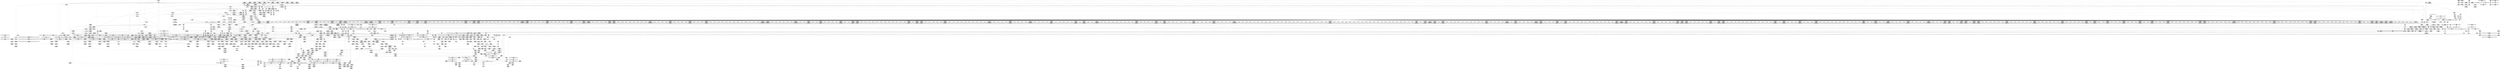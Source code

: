 digraph {
	CE0x5a4e220 [shape=record,shape=Mrecord,label="{CE0x5a4e220|inode_has_perm:_retval.0|*SummSource*}"]
	CE0x5a360c0 [shape=record,shape=Mrecord,label="{CE0x5a360c0|12:_i32,_56:_i8*,_:_CRE_584,585_}"]
	CE0x5a4ec70 [shape=record,shape=Mrecord,label="{CE0x5a4ec70|inode_has_perm:_tmp19|security/selinux/hooks.c,1618|*SummSink*}"]
	CE0x59e5480 [shape=record,shape=Mrecord,label="{CE0x59e5480|12:_i32,_56:_i8*,_:_CRE_200,201_}"]
	CE0x597a1c0 [shape=record,shape=Mrecord,label="{CE0x597a1c0|0:_i32,_:_CRE_72,80_|*MultipleSource*|security/selinux/hooks.c,2881|Function::selinux_inode_setattr&Arg::iattr::}"]
	CE0x598e080 [shape=record,shape=Mrecord,label="{CE0x598e080|dentry_has_perm:_tmp2}"]
	CE0x5a34dc0 [shape=record,shape=Mrecord,label="{CE0x5a34dc0|12:_i32,_56:_i8*,_:_CRE_568,569_}"]
	CE0x59e5cf0 [shape=record,shape=Mrecord,label="{CE0x59e5cf0|12:_i32,_56:_i8*,_:_CRE_212,216_|*MultipleSource*|Function::inode_has_perm&Arg::inode::|*LoadInst*|security/selinux/hooks.c,1627|security/selinux/hooks.c,1611}"]
	CE0x5a00ce0 [shape=record,shape=Mrecord,label="{CE0x5a00ce0|inode_has_perm:_do.body|*SummSink*}"]
	CE0x59f92a0 [shape=record,shape=Mrecord,label="{CE0x59f92a0|selinux_inode_setattr:_tmp53|security/selinux/hooks.c,2900|*SummSource*}"]
	CE0x5a2f750 [shape=record,shape=Mrecord,label="{CE0x5a2f750|12:_i32,_56:_i8*,_:_CRE_478,479_}"]
	CE0x5984740 [shape=record,shape=Mrecord,label="{CE0x5984740|selinux_inode_setattr:_tmp7|security/selinux/hooks.c,2880}"]
	CE0x59faf00 [shape=record,shape=Mrecord,label="{CE0x59faf00|12:_i32,_56:_i8*,_:_CRE_512,520_|*MultipleSource*|Function::inode_has_perm&Arg::inode::|*LoadInst*|security/selinux/hooks.c,1627|security/selinux/hooks.c,1611}"]
	CE0x5a36f00 [shape=record,shape=Mrecord,label="{CE0x5a36f00|12:_i32,_56:_i8*,_:_CRE_596,597_}"]
	CE0x59b9ce0 [shape=record,shape=Mrecord,label="{CE0x59b9ce0|i64_17|*Constant*|*SummSource*}"]
	CE0x5a3f3e0 [shape=record,shape=Mrecord,label="{CE0x5a3f3e0|12:_i32,_56:_i8*,_:_CRE_896,897_}"]
	CE0x5965bd0 [shape=record,shape=Mrecord,label="{CE0x5965bd0|selinux_inode_setattr:_tmp5|security/selinux/hooks.c,2880|*SummSource*}"]
	CE0x5a5e010 [shape=record,shape=Mrecord,label="{CE0x5a5e010|inode_has_perm:_call4|security/selinux/hooks.c,1617|*SummSource*}"]
	CE0x59ba180 [shape=record,shape=Mrecord,label="{CE0x59ba180|i64_17|*Constant*|*SummSink*}"]
	CE0x59870e0 [shape=record,shape=Mrecord,label="{CE0x59870e0|_ret_%struct.task_struct*_%tmp4,_!dbg_!27714|./arch/x86/include/asm/current.h,14|*SummSink*}"]
	CE0x59803d0 [shape=record,shape=Mrecord,label="{CE0x59803d0|get_current:_tmp2}"]
	CE0x5987310 [shape=record,shape=Mrecord,label="{CE0x5987310|i32_78|*Constant*}"]
	CE0x5a5ce50 [shape=record,shape=Mrecord,label="{CE0x5a5ce50|_ret_i32_%retval.0,_!dbg_!27728|security/selinux/avc.c,775}"]
	CE0x599ceb0 [shape=record,shape=Mrecord,label="{CE0x599ceb0|selinux_inode_setattr:_tobool11|security/selinux/hooks.c,2888}"]
	CE0x59eba70 [shape=record,shape=Mrecord,label="{CE0x59eba70|inode_has_perm:_expval|security/selinux/hooks.c,1611|*SummSink*}"]
	CE0x5981430 [shape=record,shape=Mrecord,label="{CE0x5981430|dentry_has_perm:_av|Function::dentry_has_perm&Arg::av::|*SummSink*}"]
	CE0x596b9a0 [shape=record,shape=Mrecord,label="{CE0x596b9a0|i64*_getelementptr_inbounds_(_26_x_i64_,_26_x_i64_*___llvm_gcov_ctr234,_i64_0,_i64_8)|*Constant*}"]
	CE0x5964bb0 [shape=record,shape=Mrecord,label="{CE0x5964bb0|_call_void_mcount()_#3|*SummSink*}"]
	CE0x5a48910 [shape=record,shape=Mrecord,label="{CE0x5a48910|inode_has_perm:_tmp11|security/selinux/hooks.c,1612|*SummSource*}"]
	CE0x596dab0 [shape=record,shape=Mrecord,label="{CE0x596dab0|selinux_inode_setattr:_tmp18|security/selinux/hooks.c,2880}"]
	CE0x5a35ad0 [shape=record,shape=Mrecord,label="{CE0x5a35ad0|12:_i32,_56:_i8*,_:_CRE_579,580_}"]
	CE0x5a3c9a0 [shape=record,shape=Mrecord,label="{CE0x5a3c9a0|12:_i32,_56:_i8*,_:_CRE_856,864_|*MultipleSource*|Function::inode_has_perm&Arg::inode::|*LoadInst*|security/selinux/hooks.c,1627|security/selinux/hooks.c,1611}"]
	CE0x5a5bfd0 [shape=record,shape=Mrecord,label="{CE0x5a5bfd0|inode_has_perm:_tmp17|security/selinux/hooks.c,1617|*SummSink*}"]
	"CONST[source:2(external),value:0(static)][purpose:{operation}]"
	CE0x59e3770 [shape=record,shape=Mrecord,label="{CE0x59e3770|12:_i32,_56:_i8*,_:_CRE_169,170_}"]
	CE0x5a2dd70 [shape=record,shape=Mrecord,label="{CE0x5a2dd70|12:_i32,_56:_i8*,_:_CRE_408,416_|*MultipleSource*|Function::inode_has_perm&Arg::inode::|*LoadInst*|security/selinux/hooks.c,1627|security/selinux/hooks.c,1611}"]
	CE0x59bd5b0 [shape=record,shape=Mrecord,label="{CE0x59bd5b0|104:_%struct.inode*,_:_CRE_56,64_|*MultipleSource*|Function::selinux_inode_setattr&Arg::dentry::|Function::dentry_has_perm&Arg::dentry::|security/selinux/hooks.c,1627}"]
	CE0x59fd9d0 [shape=record,shape=Mrecord,label="{CE0x59fd9d0|GLOBAL:___validate_creds|*Constant*|*SummSource*}"]
	CE0x597a540 [shape=record,shape=Mrecord,label="{CE0x597a540|selinux_inode_setattr:_tmp20|*LoadInst*|security/selinux/hooks.c,2881|*SummSink*}"]
	CE0x59886c0 [shape=record,shape=Mrecord,label="{CE0x59886c0|12:_i32,_56:_i8*,_:_CRE_149,150_}"]
	CE0x5a40cd0 [shape=record,shape=Mrecord,label="{CE0x5a40cd0|12:_i32,_56:_i8*,_:_CRE_917,918_}"]
	CE0x59f5f90 [shape=record,shape=Mrecord,label="{CE0x59f5f90|selinux_inode_setattr:_av.0|*SummSink*}"]
	CE0x59e4580 [shape=record,shape=Mrecord,label="{CE0x59e4580|12:_i32,_56:_i8*,_:_CRE_184,185_}"]
	CE0x5999210 [shape=record,shape=Mrecord,label="{CE0x5999210|104:_%struct.inode*,_:_CRE_315,316_}"]
	CE0x59c0f70 [shape=record,shape=Mrecord,label="{CE0x59c0f70|dentry_has_perm:_bb|*SummSink*}"]
	CE0x5a50b40 [shape=record,shape=Mrecord,label="{CE0x5a50b40|avc_has_perm:_entry}"]
	CE0x5977510 [shape=record,shape=Mrecord,label="{CE0x5977510|104:_%struct.inode*,_:_CRE_48,52_|*MultipleSource*|Function::selinux_inode_setattr&Arg::dentry::|Function::dentry_has_perm&Arg::dentry::|security/selinux/hooks.c,1627}"]
	CE0x5a62d60 [shape=record,shape=Mrecord,label="{CE0x5a62d60|i32_3|*Constant*|*SummSink*}"]
	CE0x598cc80 [shape=record,shape=Mrecord,label="{CE0x598cc80|GLOBAL:_selinux_inode_setattr.__warned|Global_var:selinux_inode_setattr.__warned}"]
	CE0x59e12f0 [shape=record,shape=Mrecord,label="{CE0x59e12f0|inode_has_perm:_if.then|*SummSource*}"]
	CE0x59be390 [shape=record,shape=Mrecord,label="{CE0x59be390|104:_%struct.inode*,_:_CRE_96,104_|*MultipleSource*|Function::selinux_inode_setattr&Arg::dentry::|Function::dentry_has_perm&Arg::dentry::|security/selinux/hooks.c,1627}"]
	CE0x5a35150 [shape=record,shape=Mrecord,label="{CE0x5a35150|12:_i32,_56:_i8*,_:_CRE_571,572_}"]
	CE0x598b570 [shape=record,shape=Mrecord,label="{CE0x598b570|selinux_inode_setattr:_tmp1|*SummSource*}"]
	CE0x597ad30 [shape=record,shape=Mrecord,label="{CE0x597ad30|selinux_inode_setattr:_entry|*SummSource*}"]
	CE0x59dea90 [shape=record,shape=Mrecord,label="{CE0x59dea90|12:_i32,_56:_i8*,_:_CRE_96,104_|*MultipleSource*|Function::inode_has_perm&Arg::inode::|*LoadInst*|security/selinux/hooks.c,1627|security/selinux/hooks.c,1611}"]
	CE0x5a51e00 [shape=record,shape=Mrecord,label="{CE0x5a51e00|GLOBAL:_cred_sid|*Constant*}"]
	CE0x5a2fe40 [shape=record,shape=Mrecord,label="{CE0x5a2fe40|12:_i32,_56:_i8*,_:_CRE_484,485_}"]
	CE0x598b3d0 [shape=record,shape=Mrecord,label="{CE0x598b3d0|i64_1|*Constant*|*SummSink*}"]
	CE0x59712a0 [shape=record,shape=Mrecord,label="{CE0x59712a0|104:_%struct.inode*,_:_CRE_145,146_}"]
	CE0x5a2e1b0 [shape=record,shape=Mrecord,label="{CE0x5a2e1b0|12:_i32,_56:_i8*,_:_CRE_424,432_|*MultipleSource*|Function::inode_has_perm&Arg::inode::|*LoadInst*|security/selinux/hooks.c,1627|security/selinux/hooks.c,1611}"]
	CE0x5a36320 [shape=record,shape=Mrecord,label="{CE0x5a36320|12:_i32,_56:_i8*,_:_CRE_586,587_}"]
	CE0x59bfd00 [shape=record,shape=Mrecord,label="{CE0x59bfd00|selinux_inode_setattr:_tmp28|security/selinux/hooks.c,2888}"]
	CE0x5a4f6e0 [shape=record,shape=Mrecord,label="{CE0x5a4f6e0|__validate_creds:_if.end|*SummSource*}"]
	CE0x5974570 [shape=record,shape=Mrecord,label="{CE0x5974570|104:_%struct.inode*,_:_CRE_195,196_}"]
	CE0x59e88f0 [shape=record,shape=Mrecord,label="{CE0x59e88f0|i64*_getelementptr_inbounds_(_26_x_i64_,_26_x_i64_*___llvm_gcov_ctr234,_i64_0,_i64_18)|*Constant*|*SummSource*}"]
	CE0x5974660 [shape=record,shape=Mrecord,label="{CE0x5974660|104:_%struct.inode*,_:_CRE_196,197_}"]
	CE0x5a152a0 [shape=record,shape=Mrecord,label="{CE0x5a152a0|12:_i32,_56:_i8*,_:_CRE_16,24_|*MultipleSource*|Function::inode_has_perm&Arg::inode::|*LoadInst*|security/selinux/hooks.c,1627|security/selinux/hooks.c,1611}"]
	CE0x5a52da0 [shape=record,shape=Mrecord,label="{CE0x5a52da0|i32_10|*Constant*|*SummSource*}"]
	CE0x59e52a0 [shape=record,shape=Mrecord,label="{CE0x59e52a0|12:_i32,_56:_i8*,_:_CRE_198,199_}"]
	CE0x59fa750 [shape=record,shape=Mrecord,label="{CE0x59fa750|12:_i32,_56:_i8*,_:_CRE_496,500_|*MultipleSource*|Function::inode_has_perm&Arg::inode::|*LoadInst*|security/selinux/hooks.c,1627|security/selinux/hooks.c,1611}"]
	CE0x5a3f510 [shape=record,shape=Mrecord,label="{CE0x5a3f510|12:_i32,_56:_i8*,_:_CRE_897,898_}"]
	CE0x5a02510 [shape=record,shape=Mrecord,label="{CE0x5a02510|inode_has_perm:_tmp1}"]
	CE0x598a320 [shape=record,shape=Mrecord,label="{CE0x598a320|i8_1|*Constant*}"]
	CE0x5a02ca0 [shape=record,shape=Mrecord,label="{CE0x5a02ca0|inode_has_perm:_tmp1|*SummSink*}"]
	CE0x5a14400 [shape=record,shape=Mrecord,label="{CE0x5a14400|_ret_void,_!dbg_!27722|include/linux/cred.h,175}"]
	CE0x5a04a20 [shape=record,shape=Mrecord,label="{CE0x5a04a20|12:_i32,_56:_i8*,_:_CRE_64,72_|*MultipleSource*|Function::inode_has_perm&Arg::inode::|*LoadInst*|security/selinux/hooks.c,1627|security/selinux/hooks.c,1611}"]
	CE0x5a63040 [shape=record,shape=Mrecord,label="{CE0x5a63040|GLOBAL:___invalid_creds|*Constant*}"]
	CE0x5974a20 [shape=record,shape=Mrecord,label="{CE0x5974a20|104:_%struct.inode*,_:_CRE_200,201_}"]
	CE0x5a07d50 [shape=record,shape=Mrecord,label="{CE0x5a07d50|i64*_getelementptr_inbounds_(_8_x_i64_,_8_x_i64_*___llvm_gcov_ctr154,_i64_0,_i64_2)|*Constant*|*SummSink*}"]
	CE0x59817b0 [shape=record,shape=Mrecord,label="{CE0x59817b0|_ret_i32_%call,_!dbg_!27723|security/selinux/hooks.c,1632|*SummSource*}"]
	CE0x5a0e1b0 [shape=record,shape=Mrecord,label="{CE0x5a0e1b0|12:_i32,_56:_i8*,_:_CRE_295,296_}"]
	CE0x75cbb70 [shape=record,shape=Mrecord,label="{CE0x75cbb70|selinux_inode_setattr:_if.end13}"]
	CE0x59e7640 [shape=record,shape=Mrecord,label="{CE0x59e7640|12:_i32,_56:_i8*,_:_CRE_258,259_}"]
	CE0x5a03120 [shape=record,shape=Mrecord,label="{CE0x5a03120|cred_sid:_tmp1|*SummSource*}"]
	CE0x5a15500 [shape=record,shape=Mrecord,label="{CE0x5a15500|cred_sid:_security|security/selinux/hooks.c,196}"]
	CE0x5a52390 [shape=record,shape=Mrecord,label="{CE0x5a52390|cred_sid:_entry|*SummSink*}"]
	CE0x596ea00 [shape=record,shape=Mrecord,label="{CE0x596ea00|get_current:_tmp|*SummSink*}"]
	CE0x598de20 [shape=record,shape=Mrecord,label="{CE0x598de20|i64_0|*Constant*}"]
	CE0x599f750 [shape=record,shape=Mrecord,label="{CE0x599f750|dentry_has_perm:_dentry1|security/selinux/hooks.c,1631}"]
	CE0x5a347d0 [shape=record,shape=Mrecord,label="{CE0x5a347d0|12:_i32,_56:_i8*,_:_CRE_563,564_}"]
	CE0x5984190 [shape=record,shape=Mrecord,label="{CE0x5984190|__validate_creds:_lnot.ext|include/linux/cred.h,173|*SummSink*}"]
	CE0x5975ce0 [shape=record,shape=Mrecord,label="{CE0x5975ce0|104:_%struct.inode*,_:_CRE_220,221_}"]
	CE0x5a0d700 [shape=record,shape=Mrecord,label="{CE0x5a0d700|12:_i32,_56:_i8*,_:_CRE_286,287_}"]
	CE0x59891b0 [shape=record,shape=Mrecord,label="{CE0x59891b0|12:_i32,_56:_i8*,_:_CRE_161,162_}"]
	CE0x59f1780 [shape=record,shape=Mrecord,label="{CE0x59f1780|i64_21|*Constant*|*SummSink*}"]
	CE0x5a5e7c0 [shape=record,shape=Mrecord,label="{CE0x5a5e7c0|GLOBAL:___llvm_gcov_ctr155|Global_var:__llvm_gcov_ctr155}"]
	CE0x5a517b0 [shape=record,shape=Mrecord,label="{CE0x5a517b0|inode_has_perm:_call|security/selinux/hooks.c,1614}"]
	CE0x5a63c10 [shape=record,shape=Mrecord,label="{CE0x5a63c10|GLOBAL:___invalid_creds|*Constant*|*SummSource*}"]
	CE0x59f63e0 [shape=record,shape=Mrecord,label="{CE0x59f63e0|i64*_getelementptr_inbounds_(_26_x_i64_,_26_x_i64_*___llvm_gcov_ctr234,_i64_0,_i64_24)|*Constant*}"]
	CE0x5a612c0 [shape=record,shape=Mrecord,label="{CE0x5a612c0|__validate_creds:_tmp5|include/linux/cred.h,173|*SummSource*}"]
	CE0x59742a0 [shape=record,shape=Mrecord,label="{CE0x59742a0|104:_%struct.inode*,_:_CRE_192,193_}"]
	CE0x5a57520 [shape=record,shape=Mrecord,label="{CE0x5a57520|i32_512|*Constant*}"]
	CE0x5a3f2b0 [shape=record,shape=Mrecord,label="{CE0x5a3f2b0|12:_i32,_56:_i8*,_:_CRE_895,896_}"]
	CE0x59fb560 [shape=record,shape=Mrecord,label="{CE0x59fb560|12:_i32,_56:_i8*,_:_CRE_536,540_|*MultipleSource*|Function::inode_has_perm&Arg::inode::|*LoadInst*|security/selinux/hooks.c,1627|security/selinux/hooks.c,1611}"]
	CE0x5993380 [shape=record,shape=Mrecord,label="{CE0x5993380|GLOBAL:_lockdep_rcu_suspicious|*Constant*|*SummSource*}"]
	CE0x5a35e60 [shape=record,shape=Mrecord,label="{CE0x5a35e60|12:_i32,_56:_i8*,_:_CRE_582,583_}"]
	CE0x5a134b0 [shape=record,shape=Mrecord,label="{CE0x5a134b0|__validate_creds:_line|Function::__validate_creds&Arg::line::}"]
	CE0x596e160 [shape=record,shape=Mrecord,label="{CE0x596e160|selinux_inode_setattr:_call3|security/selinux/hooks.c,2880|*SummSource*}"]
	CE0x59e14c0 [shape=record,shape=Mrecord,label="{CE0x59e14c0|inode_has_perm:_bb|*SummSource*}"]
	CE0x5a60330 [shape=record,shape=Mrecord,label="{CE0x5a60330|GLOBAL:___llvm_gcov_ctr155|Global_var:__llvm_gcov_ctr155|*SummSource*}"]
	CE0x599cd10 [shape=record,shape=Mrecord,label="{CE0x599cd10|selinux_inode_setattr:_tobool11|security/selinux/hooks.c,2888|*SummSink*}"]
	CE0x59905f0 [shape=record,shape=Mrecord,label="{CE0x59905f0|selinux_inode_setattr:_tmp9|security/selinux/hooks.c,2880}"]
	CE0x5990230 [shape=record,shape=Mrecord,label="{CE0x5990230|selinux_inode_setattr:_if.then24|*SummSource*}"]
	CE0x59805c0 [shape=record,shape=Mrecord,label="{CE0x59805c0|selinux_inode_setattr:_tmp19|security/selinux/hooks.c,2880|*SummSink*}"]
	CE0x5a030b0 [shape=record,shape=Mrecord,label="{CE0x5a030b0|cred_sid:_tmp1}"]
	CE0x5a39040 [shape=record,shape=Mrecord,label="{CE0x5a39040|12:_i32,_56:_i8*,_:_CRE_624,628_|*MultipleSource*|Function::inode_has_perm&Arg::inode::|*LoadInst*|security/selinux/hooks.c,1627|security/selinux/hooks.c,1611}"]
	CE0x5a51740 [shape=record,shape=Mrecord,label="{CE0x5a51740|i32_10|*Constant*|*SummSink*}"]
	CE0x59c41f0 [shape=record,shape=Mrecord,label="{CE0x59c41f0|selinux_inode_setattr:_if.end}"]
	CE0x5a65360 [shape=record,shape=Mrecord,label="{CE0x5a65360|__validate_creds:_tmp9|include/linux/cred.h,175|*SummSource*}"]
	CE0x5a429f0 [shape=record,shape=Mrecord,label="{CE0x5a429f0|12:_i32,_56:_i8*,_:_CRE_968,976_|*MultipleSource*|Function::inode_has_perm&Arg::inode::|*LoadInst*|security/selinux/hooks.c,1627|security/selinux/hooks.c,1611}"]
	CE0x5a0d240 [shape=record,shape=Mrecord,label="{CE0x5a0d240|12:_i32,_56:_i8*,_:_CRE_282,283_}"]
	CE0x59ea4d0 [shape=record,shape=Mrecord,label="{CE0x59ea4d0|dentry_has_perm:_cred|Function::dentry_has_perm&Arg::cred::}"]
	CE0x59e6dd0 [shape=record,shape=Mrecord,label="{CE0x59e6dd0|12:_i32,_56:_i8*,_:_CRE_249,250_}"]
	CE0x59e5570 [shape=record,shape=Mrecord,label="{CE0x59e5570|12:_i32,_56:_i8*,_:_CRE_201,202_}"]
	CE0x59e4ee0 [shape=record,shape=Mrecord,label="{CE0x59e4ee0|12:_i32,_56:_i8*,_:_CRE_194,195_}"]
	CE0x5984450 [shape=record,shape=Mrecord,label="{CE0x5984450|dentry_has_perm:_tmp|*SummSource*}"]
	CE0x5a11b30 [shape=record,shape=Mrecord,label="{CE0x5a11b30|12:_i32,_56:_i8*,_:_CRE_12,16_|*MultipleSource*|Function::inode_has_perm&Arg::inode::|*LoadInst*|security/selinux/hooks.c,1627|security/selinux/hooks.c,1611}"]
	CE0x5a38460 [shape=record,shape=Mrecord,label="{CE0x5a38460|12:_i32,_56:_i8*,_:_CRE_614,615_}"]
	CE0x5988ee0 [shape=record,shape=Mrecord,label="{CE0x5988ee0|12:_i32,_56:_i8*,_:_CRE_158,159_}"]
	CE0x59e6950 [shape=record,shape=Mrecord,label="{CE0x59e6950|12:_i32,_56:_i8*,_:_CRE_244,245_}"]
	CE0x5a5ea40 [shape=record,shape=Mrecord,label="{CE0x5a5ea40|__validate_creds:_tmp2|include/linux/cred.h,173|*SummSink*}"]
	CE0x5a4e6e0 [shape=record,shape=Mrecord,label="{CE0x5a4e6e0|i64*_getelementptr_inbounds_(_8_x_i64_,_8_x_i64_*___llvm_gcov_ctr154,_i64_0,_i64_7)|*Constant*}"]
	CE0x598d0c0 [shape=record,shape=Mrecord,label="{CE0x598d0c0|get_current:_tmp4|./arch/x86/include/asm/current.h,14}"]
	CE0x5a091a0 [shape=record,shape=Mrecord,label="{CE0x5a091a0|__validate_creds:_bb}"]
	CE0x59985d0 [shape=record,shape=Mrecord,label="{CE0x59985d0|104:_%struct.inode*,_:_CRE_304,305_}"]
	CE0x59714d0 [shape=record,shape=Mrecord,label="{CE0x59714d0|104:_%struct.inode*,_:_CRE_147,148_}"]
	CE0x59b3560 [shape=record,shape=Mrecord,label="{CE0x59b3560|_call_void_mcount()_#3|*SummSource*}"]
	CE0x59f4630 [shape=record,shape=Mrecord,label="{CE0x59f4630|i32_4|*Constant*|*SummSource*}"]
	CE0x59998a0 [shape=record,shape=Mrecord,label="{CE0x59998a0|dentry_has_perm:_tmp4|*LoadInst*|security/selinux/hooks.c,1627|*SummSink*}"]
	CE0x5995cb0 [shape=record,shape=Mrecord,label="{CE0x5995cb0|i1_true|*Constant*}"]
	CE0x5a10b70 [shape=record,shape=Mrecord,label="{CE0x5a10b70|_call_void_mcount()_#3|*SummSink*}"]
	CE0x5a40810 [shape=record,shape=Mrecord,label="{CE0x5a40810|12:_i32,_56:_i8*,_:_CRE_913,914_}"]
	CE0x59983e0 [shape=record,shape=Mrecord,label="{CE0x59983e0|104:_%struct.inode*,_:_CRE_296,304_|*MultipleSource*|Function::selinux_inode_setattr&Arg::dentry::|Function::dentry_has_perm&Arg::dentry::|security/selinux/hooks.c,1627}"]
	CE0x59b3070 [shape=record,shape=Mrecord,label="{CE0x59b3070|i64*_getelementptr_inbounds_(_2_x_i64_,_2_x_i64_*___llvm_gcov_ctr153,_i64_0,_i64_1)|*Constant*|*SummSink*}"]
	CE0x599bb50 [shape=record,shape=Mrecord,label="{CE0x599bb50|selinux_inode_setattr:_tobool1|security/selinux/hooks.c,2880}"]
	CE0x59bb0c0 [shape=record,shape=Mrecord,label="{CE0x59bb0c0|selinux_inode_setattr:_tobool8|security/selinux/hooks.c,2885}"]
	CE0x59e0c30 [shape=record,shape=Mrecord,label="{CE0x59e0c30|i64*_getelementptr_inbounds_(_8_x_i64_,_8_x_i64_*___llvm_gcov_ctr154,_i64_0,_i64_1)|*Constant*|*SummSink*}"]
	CE0x5a03570 [shape=record,shape=Mrecord,label="{CE0x5a03570|i32_4|*Constant*}"]
	CE0x59c0370 [shape=record,shape=Mrecord,label="{CE0x59c0370|selinux_inode_setattr:_tmp29|security/selinux/hooks.c,2889}"]
	CE0x5a3c3a0 [shape=record,shape=Mrecord,label="{CE0x5a3c3a0|12:_i32,_56:_i8*,_:_CRE_832,840_|*MultipleSource*|Function::inode_has_perm&Arg::inode::|*LoadInst*|security/selinux/hooks.c,1627|security/selinux/hooks.c,1611}"]
	CE0x5970770 [shape=record,shape=Mrecord,label="{CE0x5970770|selinux_inode_setattr:_tmp17|security/selinux/hooks.c,2880|*SummSource*}"]
	CE0x5a41b10 [shape=record,shape=Mrecord,label="{CE0x5a41b10|12:_i32,_56:_i8*,_:_CRE_929,930_}"]
	CE0x59bb9d0 [shape=record,shape=Mrecord,label="{CE0x59bb9d0|i64_10|*Constant*|*SummSink*}"]
	CE0x59e4940 [shape=record,shape=Mrecord,label="{CE0x59e4940|12:_i32,_56:_i8*,_:_CRE_188,189_}"]
	CE0x59f1a50 [shape=record,shape=Mrecord,label="{CE0x59f1a50|i64_22|*Constant*|*SummSink*}"]
	CE0x5a00f00 [shape=record,shape=Mrecord,label="{CE0x5a00f00|inode_has_perm:_do.end|*SummSource*}"]
	CE0x59c2710 [shape=record,shape=Mrecord,label="{CE0x59c2710|i8*_getelementptr_inbounds_(_25_x_i8_,_25_x_i8_*_.str3,_i32_0,_i32_0)|*Constant*}"]
	CE0x59f2be0 [shape=record,shape=Mrecord,label="{CE0x59f2be0|selinux_inode_setattr:_tmp47|security/selinux/hooks.c,2896|*SummSource*}"]
	CE0x5a625c0 [shape=record,shape=Mrecord,label="{CE0x5a625c0|inode_has_perm:_tmp16|security/selinux/hooks.c,1615|*SummSource*}"]
	CE0x5a4e020 [shape=record,shape=Mrecord,label="{CE0x5a4e020|i64*_getelementptr_inbounds_(_8_x_i64_,_8_x_i64_*___llvm_gcov_ctr154,_i64_0,_i64_7)|*Constant*|*SummSink*}"]
	CE0x59eb970 [shape=record,shape=Mrecord,label="{CE0x59eb970|i64_0|*Constant*}"]
	CE0x59e41c0 [shape=record,shape=Mrecord,label="{CE0x59e41c0|12:_i32,_56:_i8*,_:_CRE_180,181_}"]
	CE0x5987d20 [shape=record,shape=Mrecord,label="{CE0x5987d20|get_current:_tmp3|*SummSource*}"]
	CE0x5972390 [shape=record,shape=Mrecord,label="{CE0x5972390|104:_%struct.inode*,_:_CRE_163,164_}"]
	CE0x59c4340 [shape=record,shape=Mrecord,label="{CE0x59c4340|selinux_inode_setattr:_if.end|*SummSource*}"]
	CE0x5a3a1a0 [shape=record,shape=Mrecord,label="{CE0x5a3a1a0|12:_i32,_56:_i8*,_:_CRE_688,692_|*MultipleSource*|Function::inode_has_perm&Arg::inode::|*LoadInst*|security/selinux/hooks.c,1627|security/selinux/hooks.c,1611}"]
	CE0x59baa20 [shape=record,shape=Mrecord,label="{CE0x59baa20|i32_512|*Constant*|*SummSink*}"]
	CE0x596e030 [shape=record,shape=Mrecord,label="{CE0x596e030|selinux_inode_setattr:_call3|security/selinux/hooks.c,2880}"]
	CE0x5a488a0 [shape=record,shape=Mrecord,label="{CE0x5a488a0|inode_has_perm:_tmp11|security/selinux/hooks.c,1612}"]
	CE0x5a2f850 [shape=record,shape=Mrecord,label="{CE0x5a2f850|12:_i32,_56:_i8*,_:_CRE_479,480_}"]
	CE0x5a50910 [shape=record,shape=Mrecord,label="{CE0x5a50910|__validate_creds:_tmp}"]
	CE0x5a0cfe0 [shape=record,shape=Mrecord,label="{CE0x5a0cfe0|12:_i32,_56:_i8*,_:_CRE_280,281_}"]
	CE0x597c580 [shape=record,shape=Mrecord,label="{CE0x597c580|selinux_inode_setattr:_and15|security/selinux/hooks.c,2892|*SummSource*}"]
	CE0x5a4edf0 [shape=record,shape=Mrecord,label="{CE0x5a4edf0|inode_has_perm:_tmp20|security/selinux/hooks.c,1618|*SummSink*}"]
	CE0x5a52cc0 [shape=record,shape=Mrecord,label="{CE0x5a52cc0|i32_10|*Constant*}"]
	CE0x5a4d790 [shape=record,shape=Mrecord,label="{CE0x5a4d790|inode_has_perm:_retval.0}"]
	CE0x59f2890 [shape=record,shape=Mrecord,label="{CE0x59f2890|selinux_inode_setattr:_tmp46|security/selinux/hooks.c,2896|*SummSink*}"]
	CE0x5a5f2c0 [shape=record,shape=Mrecord,label="{CE0x5a5f2c0|i64_0|*Constant*}"]
	CE0x59bb1d0 [shape=record,shape=Mrecord,label="{CE0x59bb1d0|selinux_inode_setattr:_tobool8|security/selinux/hooks.c,2885|*SummSource*}"]
	CE0x5a57ef0 [shape=record,shape=Mrecord,label="{CE0x5a57ef0|inode_has_perm:_lnot|security/selinux/hooks.c,1611}"]
	CE0x59e4a30 [shape=record,shape=Mrecord,label="{CE0x59e4a30|12:_i32,_56:_i8*,_:_CRE_189,190_}"]
	CE0x59906f0 [shape=record,shape=Mrecord,label="{CE0x59906f0|selinux_inode_setattr:_tmp9|security/selinux/hooks.c,2880|*SummSource*}"]
	CE0x5986a20 [shape=record,shape=Mrecord,label="{CE0x5986a20|selinux_inode_setattr:_call|security/selinux/hooks.c,2880|*SummSource*}"]
	CE0x5973a10 [shape=record,shape=Mrecord,label="{CE0x5973a10|104:_%struct.inode*,_:_CRE_187,188_}"]
	CE0x5991e60 [shape=record,shape=Mrecord,label="{CE0x5991e60|selinux_inode_setattr:_tmp12|security/selinux/hooks.c,2880}"]
	CE0x59913a0 [shape=record,shape=Mrecord,label="{CE0x59913a0|i32_2880|*Constant*|*SummSource*}"]
	CE0x5a0eff0 [shape=record,shape=Mrecord,label="{CE0x5a0eff0|12:_i32,_56:_i8*,_:_CRE_307,308_}"]
	CE0x5997210 [shape=record,shape=Mrecord,label="{CE0x5997210|selinux_inode_setattr:_tmp11|security/selinux/hooks.c,2880|*SummSource*}"]
	CE0x5a3ae90 [shape=record,shape=Mrecord,label="{CE0x5a3ae90|12:_i32,_56:_i8*,_:_CRE_744,752_|*MultipleSource*|Function::inode_has_perm&Arg::inode::|*LoadInst*|security/selinux/hooks.c,1627|security/selinux/hooks.c,1611}"]
	CE0x5986ac0 [shape=record,shape=Mrecord,label="{CE0x5986ac0|selinux_inode_setattr:_call|security/selinux/hooks.c,2880|*SummSink*}"]
	CE0x5973650 [shape=record,shape=Mrecord,label="{CE0x5973650|104:_%struct.inode*,_:_CRE_183,184_}"]
	CE0x59e4760 [shape=record,shape=Mrecord,label="{CE0x59e4760|12:_i32,_56:_i8*,_:_CRE_186,187_}"]
	CE0x5a3b2d0 [shape=record,shape=Mrecord,label="{CE0x5a3b2d0|12:_i32,_56:_i8*,_:_CRE_760,768_|*MultipleSource*|Function::inode_has_perm&Arg::inode::|*LoadInst*|security/selinux/hooks.c,1627|security/selinux/hooks.c,1611}"]
	CE0x5a126d0 [shape=record,shape=Mrecord,label="{CE0x5a126d0|i64_1|*Constant*}"]
	CE0x5a602c0 [shape=record,shape=Mrecord,label="{CE0x5a602c0|i64*_getelementptr_inbounds_(_5_x_i64_,_5_x_i64_*___llvm_gcov_ctr155,_i64_0,_i64_3)|*Constant*}"]
	CE0x59bd810 [shape=record,shape=Mrecord,label="{CE0x59bd810|104:_%struct.inode*,_:_CRE_72,80_|*MultipleSource*|Function::selinux_inode_setattr&Arg::dentry::|Function::dentry_has_perm&Arg::dentry::|security/selinux/hooks.c,1627}"]
	CE0x5a0dbc0 [shape=record,shape=Mrecord,label="{CE0x5a0dbc0|12:_i32,_56:_i8*,_:_CRE_290,291_}"]
	CE0x5991bc0 [shape=record,shape=Mrecord,label="{CE0x5991bc0|i64*_getelementptr_inbounds_(_26_x_i64_,_26_x_i64_*___llvm_gcov_ctr234,_i64_0,_i64_1)|*Constant*}"]
	CE0x59973d0 [shape=record,shape=Mrecord,label="{CE0x59973d0|selinux_inode_setattr:_tmp11|security/selinux/hooks.c,2880|*SummSink*}"]
	CE0x5a129a0 [shape=record,shape=Mrecord,label="{CE0x5a129a0|__validate_creds:_tmp1|*SummSource*}"]
	CE0x5a65000 [shape=record,shape=Mrecord,label="{CE0x5a65000|__validate_creds:_tmp9|include/linux/cred.h,175|*SummSink*}"]
	CE0x5974750 [shape=record,shape=Mrecord,label="{CE0x5974750|104:_%struct.inode*,_:_CRE_197,198_}"]
	CE0x59fdf70 [shape=record,shape=Mrecord,label="{CE0x59fdf70|__validate_creds:_expval|include/linux/cred.h,173|*SummSource*}"]
	CE0x5982980 [shape=record,shape=Mrecord,label="{CE0x5982980|GLOBAL:___llvm_gcov_ctr234|Global_var:__llvm_gcov_ctr234}"]
	CE0x59851c0 [shape=record,shape=Mrecord,label="{CE0x59851c0|selinux_inode_setattr:_tmp|*SummSink*}"]
	CE0x6d99ed0 [shape=record,shape=Mrecord,label="{CE0x6d99ed0|selinux_inode_setattr:_if.end19|*SummSink*}"]
	CE0x5972750 [shape=record,shape=Mrecord,label="{CE0x5972750|104:_%struct.inode*,_:_CRE_167,168_}"]
	CE0x5a0c790 [shape=record,shape=Mrecord,label="{CE0x5a0c790|12:_i32,_56:_i8*,_:_CRE_273,274_}"]
	CE0x59a0250 [shape=record,shape=Mrecord,label="{CE0x59a0250|GLOBAL:_inode_has_perm|*Constant*|*SummSource*}"]
	CE0x5a102a0 [shape=record,shape=Mrecord,label="{CE0x5a102a0|12:_i32,_56:_i8*,_:_CRE_376,384_|*MultipleSource*|Function::inode_has_perm&Arg::inode::|*LoadInst*|security/selinux/hooks.c,1627|security/selinux/hooks.c,1611}"]
	CE0x59f1030 [shape=record,shape=Mrecord,label="{CE0x59f1030|selinux_inode_setattr:_tobool23|security/selinux/hooks.c,2896|*SummSink*}"]
	CE0x5981050 [shape=record,shape=Mrecord,label="{CE0x5981050|selinux_inode_setattr:_ia_valid6|security/selinux/hooks.c,2881|*SummSource*}"]
	CE0x59852a0 [shape=record,shape=Mrecord,label="{CE0x59852a0|i64_1|*Constant*}"]
	CE0x5a04c00 [shape=record,shape=Mrecord,label="{CE0x5a04c00|12:_i32,_56:_i8*,_:_CRE_72,76_|*MultipleSource*|Function::inode_has_perm&Arg::inode::|*LoadInst*|security/selinux/hooks.c,1627|security/selinux/hooks.c,1611}"]
	CE0x598fb50 [shape=record,shape=Mrecord,label="{CE0x598fb50|selinux_inode_setattr:_land.lhs.true}"]
	CE0x598b500 [shape=record,shape=Mrecord,label="{CE0x598b500|selinux_inode_setattr:_tmp1}"]
	CE0x5a46cc0 [shape=record,shape=Mrecord,label="{CE0x5a46cc0|inode_has_perm:_tmp8|security/selinux/hooks.c,1611|*SummSink*}"]
	CE0x5971ab0 [shape=record,shape=Mrecord,label="{CE0x5971ab0|104:_%struct.inode*,_:_CRE_154,155_}"]
	CE0x59f2180 [shape=record,shape=Mrecord,label="{CE0x59f2180|selinux_inode_setattr:_tmp45|security/selinux/hooks.c,2896|*SummSource*}"]
	CE0x5a584c0 [shape=record,shape=Mrecord,label="{CE0x5a584c0|inode_has_perm:_lnot1|security/selinux/hooks.c,1611}"]
	CE0x59f77a0 [shape=record,shape=Mrecord,label="{CE0x59f77a0|selinux_inode_setattr:_call27|security/selinux/hooks.c,2899}"]
	CE0x59b30e0 [shape=record,shape=Mrecord,label="{CE0x59b30e0|dentry_has_perm:_tmp1}"]
	CE0x5a35f90 [shape=record,shape=Mrecord,label="{CE0x5a35f90|12:_i32,_56:_i8*,_:_CRE_583,584_}"]
	CE0x5a40480 [shape=record,shape=Mrecord,label="{CE0x5a40480|12:_i32,_56:_i8*,_:_CRE_910,911_}"]
	CE0x5a5caa0 [shape=record,shape=Mrecord,label="{CE0x5a5caa0|avc_has_perm:_tclass|Function::avc_has_perm&Arg::tclass::|*SummSource*}"]
	CE0x5a094a0 [shape=record,shape=Mrecord,label="{CE0x5a094a0|inode_has_perm:_tmp5|security/selinux/hooks.c,1609|*SummSource*}"]
	CE0x59a0570 [shape=record,shape=Mrecord,label="{CE0x59a0570|inode_has_perm:_if.end|*SummSource*}"]
	CE0x5a38b80 [shape=record,shape=Mrecord,label="{CE0x5a38b80|12:_i32,_56:_i8*,_:_CRE_620,621_}"]
	CE0x59e5840 [shape=record,shape=Mrecord,label="{CE0x59e5840|12:_i32,_56:_i8*,_:_CRE_204,205_}"]
	CE0x599f9b0 [shape=record,shape=Mrecord,label="{CE0x599f9b0|GLOBAL:_inode_has_perm|*Constant*}"]
	CE0x5a13bc0 [shape=record,shape=Mrecord,label="{CE0x5a13bc0|inode_has_perm:_return}"]
	CE0x5a301d0 [shape=record,shape=Mrecord,label="{CE0x5a301d0|12:_i32,_56:_i8*,_:_CRE_487,488_}"]
	CE0x5a03f10 [shape=record,shape=Mrecord,label="{CE0x5a03f10|i64*_getelementptr_inbounds_(_2_x_i64_,_2_x_i64_*___llvm_gcov_ctr131,_i64_0,_i64_1)|*Constant*|*SummSource*}"]
	CE0x59f5420 [shape=record,shape=Mrecord,label="{CE0x59f5420|selinux_inode_setattr:_or|security/selinux/hooks.c,2897|*SummSource*}"]
	CE0x59921f0 [shape=record,shape=Mrecord,label="{CE0x59921f0|selinux_inode_setattr:_tmp1|*SummSink*}"]
	CE0x5a0e080 [shape=record,shape=Mrecord,label="{CE0x5a0e080|12:_i32,_56:_i8*,_:_CRE_294,295_}"]
	CE0x5a15470 [shape=record,shape=Mrecord,label="{CE0x5a15470|i32_0|*Constant*}"]
	CE0x5a5e8d0 [shape=record,shape=Mrecord,label="{CE0x5a5e8d0|__validate_creds:_tmp2|include/linux/cred.h,173}"]
	CE0x5a537c0 [shape=record,shape=Mrecord,label="{CE0x5a537c0|inode_has_perm:_tmp15|*LoadInst*|security/selinux/hooks.c,1615|*SummSink*}"]
	CE0x5a64430 [shape=record,shape=Mrecord,label="{CE0x5a64430|i64*_getelementptr_inbounds_(_5_x_i64_,_5_x_i64_*___llvm_gcov_ctr155,_i64_0,_i64_4)|*Constant*|*SummSink*}"]
	CE0x5974b10 [shape=record,shape=Mrecord,label="{CE0x5974b10|104:_%struct.inode*,_:_CRE_201,202_}"]
	CE0x5997d70 [shape=record,shape=Mrecord,label="{CE0x5997d70|104:_%struct.inode*,_:_CRE_264,272_|*MultipleSource*|Function::selinux_inode_setattr&Arg::dentry::|Function::dentry_has_perm&Arg::dentry::|security/selinux/hooks.c,1627}"]
	CE0x59e3590 [shape=record,shape=Mrecord,label="{CE0x59e3590|12:_i32,_56:_i8*,_:_CRE_167,168_}"]
	CE0x5993130 [shape=record,shape=Mrecord,label="{CE0x5993130|GLOBAL:_lockdep_rcu_suspicious|*Constant*}"]
	CE0x59bfae0 [shape=record,shape=Mrecord,label="{CE0x59bfae0|selinux_inode_setattr:_tmp27|security/selinux/hooks.c,2888|*SummSink*}"]
	CE0x59e6340 [shape=record,shape=Mrecord,label="{CE0x59e6340|12:_i32,_56:_i8*,_:_CRE_240,241_}"]
	CE0x5a42e00 [shape=record,shape=Mrecord,label="{CE0x5a42e00|12:_i32,_56:_i8*,_:_CRE_977,978_}"]
	CE0x5a3d9c0 [shape=record,shape=Mrecord,label="{CE0x5a3d9c0|12:_i32,_56:_i8*,_:_CRE_874,875_}"]
	CE0x5a670b0 [shape=record,shape=Mrecord,label="{CE0x5a670b0|cred_sid:_tmp5|security/selinux/hooks.c,196|*SummSource*}"]
	CE0x59e0ec0 [shape=record,shape=Mrecord,label="{CE0x59e0ec0|__validate_creds:_tobool|include/linux/cred.h,173|*SummSource*}"]
	CE0x59ee310 [shape=record,shape=Mrecord,label="{CE0x59ee310|i64_19|*Constant*|*SummSink*}"]
	CE0x5a2df90 [shape=record,shape=Mrecord,label="{CE0x5a2df90|12:_i32,_56:_i8*,_:_CRE_416,424_|*MultipleSource*|Function::inode_has_perm&Arg::inode::|*LoadInst*|security/selinux/hooks.c,1627|security/selinux/hooks.c,1611}"]
	CE0x59bc3e0 [shape=record,shape=Mrecord,label="{CE0x59bc3e0|selinux_inode_setattr:_tmp22|security/selinux/hooks.c,2885|*SummSource*}"]
	CE0x5a37750 [shape=record,shape=Mrecord,label="{CE0x5a37750|12:_i32,_56:_i8*,_:_CRE_603,604_}"]
	CE0x597e380 [shape=record,shape=Mrecord,label="{CE0x597e380|selinux_inode_setattr:_if.end14|*SummSource*}"]
	CE0x59f5360 [shape=record,shape=Mrecord,label="{CE0x59f5360|selinux_inode_setattr:_or|security/selinux/hooks.c,2897}"]
	CE0x5a12480 [shape=record,shape=Mrecord,label="{CE0x5a12480|i64*_getelementptr_inbounds_(_8_x_i64_,_8_x_i64_*___llvm_gcov_ctr154,_i64_0,_i64_0)|*Constant*|*SummSource*}"]
	CE0x5965530 [shape=record,shape=Mrecord,label="{CE0x5965530|selinux_inode_setattr:_tmp6|security/selinux/hooks.c,2880|*SummSink*}"]
	CE0x59e95b0 [shape=record,shape=Mrecord,label="{CE0x59e95b0|selinux_inode_setattr:_call18|security/selinux/hooks.c,2894}"]
	CE0x5992470 [shape=record,shape=Mrecord,label="{CE0x5992470|selinux_inode_setattr:_tmp15|security/selinux/hooks.c,2880}"]
	CE0x59b91d0 [shape=record,shape=Mrecord,label="{CE0x59b91d0|12:_i32,_56:_i8*,_:_CRE_143,144_}"]
	CE0x596dd20 [shape=record,shape=Mrecord,label="{CE0x596dd20|selinux_inode_setattr:_tmp18|security/selinux/hooks.c,2880|*SummSink*}"]
	CE0x59a0890 [shape=record,shape=Mrecord,label="{CE0x59a0890|inode_has_perm:_cred|Function::inode_has_perm&Arg::cred::|*SummSink*}"]
	CE0x5a4e450 [shape=record,shape=Mrecord,label="{CE0x5a4e450|inode_has_perm:_retval.0|*SummSink*}"]
	CE0x5a3daf0 [shape=record,shape=Mrecord,label="{CE0x5a3daf0|12:_i32,_56:_i8*,_:_CRE_875,876_}"]
	CE0x59e8480 [shape=record,shape=Mrecord,label="{CE0x59e8480|i64*_getelementptr_inbounds_(_26_x_i64_,_26_x_i64_*___llvm_gcov_ctr234,_i64_0,_i64_18)|*Constant*}"]
	CE0x5989f20 [shape=record,shape=Mrecord,label="{CE0x5989f20|i64*_getelementptr_inbounds_(_26_x_i64_,_26_x_i64_*___llvm_gcov_ctr234,_i64_0,_i64_9)|*Constant*|*SummSource*}"]
	CE0x59fc400 [shape=record,shape=Mrecord,label="{CE0x59fc400|12:_i32,_56:_i8*,_:_CRE_557,558_}"]
	CE0x5a2e7e0 [shape=record,shape=Mrecord,label="{CE0x5a2e7e0|12:_i32,_56:_i8*,_:_CRE_448,456_|*MultipleSource*|Function::inode_has_perm&Arg::inode::|*LoadInst*|security/selinux/hooks.c,1627|security/selinux/hooks.c,1611}"]
	CE0x598c2e0 [shape=record,shape=Mrecord,label="{CE0x598c2e0|i64_0|*Constant*|*SummSource*}"]
	CE0x59f4c50 [shape=record,shape=Mrecord,label="{CE0x59f4c50|selinux_inode_setattr:_conv|security/selinux/hooks.c,2897|*SummSink*}"]
	CE0x5a0e670 [shape=record,shape=Mrecord,label="{CE0x5a0e670|12:_i32,_56:_i8*,_:_CRE_299,300_}"]
	CE0x59890c0 [shape=record,shape=Mrecord,label="{CE0x59890c0|12:_i32,_56:_i8*,_:_CRE_160,161_}"]
	CE0x5a47c80 [shape=record,shape=Mrecord,label="{CE0x5a47c80|inode_has_perm:_tmp10|security/selinux/hooks.c,1611}"]
	CE0x5975b00 [shape=record,shape=Mrecord,label="{CE0x5975b00|104:_%struct.inode*,_:_CRE_218,219_}"]
	CE0x5a2ea00 [shape=record,shape=Mrecord,label="{CE0x5a2ea00|12:_i32,_56:_i8*,_:_CRE_456,464_|*MultipleSource*|Function::inode_has_perm&Arg::inode::|*LoadInst*|security/selinux/hooks.c,1627|security/selinux/hooks.c,1611}"]
	CE0x5a027a0 [shape=record,shape=Mrecord,label="{CE0x5a027a0|inode_has_perm:_tmp1|*SummSource*}"]
	CE0x5a4d800 [shape=record,shape=Mrecord,label="{CE0x5a4d800|avc_has_perm:_auditdata|Function::avc_has_perm&Arg::auditdata::}"]
	CE0x59df3b0 [shape=record,shape=Mrecord,label="{CE0x59df3b0|cred_sid:_security|security/selinux/hooks.c,196|*SummSource*}"]
	CE0x597a700 [shape=record,shape=Mrecord,label="{CE0x597a700|i32_512|*Constant*}"]
	CE0x59bc800 [shape=record,shape=Mrecord,label="{CE0x59bc800|selinux_inode_setattr:_tmp23|security/selinux/hooks.c,2885}"]
	CE0x5988b20 [shape=record,shape=Mrecord,label="{CE0x5988b20|12:_i32,_56:_i8*,_:_CRE_154,155_}"]
	CE0x59740c0 [shape=record,shape=Mrecord,label="{CE0x59740c0|104:_%struct.inode*,_:_CRE_190,191_}"]
	CE0x597e9d0 [shape=record,shape=Mrecord,label="{CE0x597e9d0|0:_i32,_:_CRE_4,6_|*MultipleSource*|security/selinux/hooks.c,2881|Function::selinux_inode_setattr&Arg::iattr::}"]
	CE0x5a413f0 [shape=record,shape=Mrecord,label="{CE0x5a413f0|12:_i32,_56:_i8*,_:_CRE_923,924_}"]
	CE0x59ea590 [shape=record,shape=Mrecord,label="{CE0x59ea590|dentry_has_perm:_cred|Function::dentry_has_perm&Arg::cred::|*SummSource*}"]
	CE0x59c0bd0 [shape=record,shape=Mrecord,label="{CE0x59c0bd0|i64*_getelementptr_inbounds_(_26_x_i64_,_26_x_i64_*___llvm_gcov_ctr234,_i64_0,_i64_14)|*Constant*|*SummSource*}"]
	CE0x5a098d0 [shape=record,shape=Mrecord,label="{CE0x5a098d0|__validate_creds:_bb|*SummSource*}"]
	CE0x5a0cb20 [shape=record,shape=Mrecord,label="{CE0x5a0cb20|12:_i32,_56:_i8*,_:_CRE_276,277_}"]
	CE0x5a4a260 [shape=record,shape=Mrecord,label="{CE0x5a4a260|inode_has_perm:_tmp14|security/selinux/hooks.c,1614}"]
	CE0x5a0f4b0 [shape=record,shape=Mrecord,label="{CE0x5a0f4b0|12:_i32,_56:_i8*,_:_CRE_311,312_}"]
	CE0x59b6d50 [shape=record,shape=Mrecord,label="{CE0x59b6d50|selinux_inode_setattr:_tmp30|security/selinux/hooks.c,2889|*SummSource*}"]
	CE0x5988940 [shape=record,shape=Mrecord,label="{CE0x5988940|12:_i32,_56:_i8*,_:_CRE_152,153_}"]
	CE0x59e9540 [shape=record,shape=Mrecord,label="{CE0x59e9540|dentry_has_perm:_entry|*SummSource*}"]
	CE0x5a0d960 [shape=record,shape=Mrecord,label="{CE0x5a0d960|12:_i32,_56:_i8*,_:_CRE_288,289_}"]
	CE0x59bec70 [shape=record,shape=Mrecord,label="{CE0x59bec70|i64_13|*Constant*|*SummSink*}"]
	CE0x5a13c90 [shape=record,shape=Mrecord,label="{CE0x5a13c90|inode_has_perm:_return|*SummSource*}"]
	CE0x59f57b0 [shape=record,shape=Mrecord,label="{CE0x59f57b0|selinux_inode_setattr:_conv25|security/selinux/hooks.c,2897|*SummSource*}"]
	CE0x5996b40 [shape=record,shape=Mrecord,label="{CE0x5996b40|selinux_inode_setattr:_tmp4|security/selinux/hooks.c,2880}"]
	CE0x597ef10 [shape=record,shape=Mrecord,label="{CE0x597ef10|0:_i32,_:_CRE_16,24_|*MultipleSource*|security/selinux/hooks.c,2881|Function::selinux_inode_setattr&Arg::iattr::}"]
	CE0x59b6250 [shape=record,shape=Mrecord,label="{CE0x59b6250|selinux_inode_setattr:_tmp36|security/selinux/hooks.c,2892}"]
	CE0x597e1b0 [shape=record,shape=Mrecord,label="{CE0x597e1b0|selinux_inode_setattr:_land.lhs.true2|*SummSink*}"]
	CE0x59be550 [shape=record,shape=Mrecord,label="{CE0x59be550|selinux_inode_setattr:_tmp29|security/selinux/hooks.c,2889|*SummSource*}"]
	CE0x5a46f90 [shape=record,shape=Mrecord,label="{CE0x5a46f90|inode_has_perm:_tmp9|security/selinux/hooks.c,1611}"]
	CE0x5a361f0 [shape=record,shape=Mrecord,label="{CE0x5a361f0|12:_i32,_56:_i8*,_:_CRE_585,586_}"]
	CE0x59bfe30 [shape=record,shape=Mrecord,label="{CE0x59bfe30|selinux_inode_setattr:_tmp28|security/selinux/hooks.c,2888|*SummSource*}"]
	CE0x5995a00 [shape=record,shape=Mrecord,label="{CE0x5995a00|__validate_creds:_if.end}"]
	CE0x59e7820 [shape=record,shape=Mrecord,label="{CE0x59e7820|12:_i32,_56:_i8*,_:_CRE_260,261_}"]
	CE0x59995d0 [shape=record,shape=Mrecord,label="{CE0x59995d0|104:_%struct.inode*,_:_CRE_319,320_}"]
	CE0x59f25a0 [shape=record,shape=Mrecord,label="{CE0x59f25a0|selinux_inode_setattr:_tmp46|security/selinux/hooks.c,2896}"]
	CE0x5a509f0 [shape=record,shape=Mrecord,label="{CE0x5a509f0|__validate_creds:_tmp|*SummSource*}"]
	CE0x598ec80 [shape=record,shape=Mrecord,label="{CE0x598ec80|get_current:_entry|*SummSink*}"]
	CE0x59e7280 [shape=record,shape=Mrecord,label="{CE0x59e7280|12:_i32,_56:_i8*,_:_CRE_254,255_}"]
	CE0x597cda0 [shape=record,shape=Mrecord,label="{CE0x597cda0|selinux_inode_setattr:_bb}"]
	CE0x59ef400 [shape=record,shape=Mrecord,label="{CE0x59ef400|selinux_inode_setattr:_tmp42|security/selinux/hooks.c,2896|*SummSource*}"]
	CE0x5a145e0 [shape=record,shape=Mrecord,label="{CE0x5a145e0|_ret_void,_!dbg_!27722|include/linux/cred.h,175|*SummSource*}"]
	CE0x59bacd0 [shape=record,shape=Mrecord,label="{CE0x59bacd0|selinux_inode_setattr:_and|security/selinux/hooks.c,2885}"]
	CE0x5a00c20 [shape=record,shape=Mrecord,label="{CE0x5a00c20|inode_has_perm:_do.body|*SummSource*}"]
	CE0x5971540 [shape=record,shape=Mrecord,label="{CE0x5971540|104:_%struct.inode*,_:_CRE_148,149_}"]
	CE0x5a02a40 [shape=record,shape=Mrecord,label="{CE0x5a02a40|__validate_creds:_call|include/linux/cred.h,173|*SummSource*}"]
	CE0x59eca90 [shape=record,shape=Mrecord,label="{CE0x59eca90|GLOBAL:_selinux_policycap_openperm|Global_var:selinux_policycap_openperm|*SummSink*}"]
	CE0x5a5cc10 [shape=record,shape=Mrecord,label="{CE0x5a5cc10|avc_has_perm:_tclass|Function::avc_has_perm&Arg::tclass::|*SummSink*}"]
	CE0x5a5e510 [shape=record,shape=Mrecord,label="{CE0x5a5e510|i32_(i32,_i32,_i16,_i32,_%struct.common_audit_data*)*_bitcast_(i32_(i32,_i32,_i16,_i32,_%struct.common_audit_data.495*)*_avc_has_perm_to_i32_(i32,_i32,_i16,_i32,_%struct.common_audit_data*)*)|*Constant*|*SummSource*}"]
	CE0x5974fc0 [shape=record,shape=Mrecord,label="{CE0x5974fc0|104:_%struct.inode*,_:_CRE_206,207_}"]
	CE0x59bd3f0 [shape=record,shape=Mrecord,label="{CE0x59bd3f0|104:_%struct.inode*,_:_CRE_240,248_|*MultipleSource*|Function::selinux_inode_setattr&Arg::dentry::|Function::dentry_has_perm&Arg::dentry::|security/selinux/hooks.c,1627}"]
	CE0x5a09c70 [shape=record,shape=Mrecord,label="{CE0x5a09c70|COLLAPSED:_GCMRE___llvm_gcov_ctr98_internal_global_2_x_i64_zeroinitializer:_elem_0:default:}"]
	CE0x5a08de0 [shape=record,shape=Mrecord,label="{CE0x5a08de0|inode_has_perm:_tmp4|security/selinux/hooks.c,1609|*SummSink*}"]
	CE0x59767a0 [shape=record,shape=Mrecord,label="{CE0x59767a0|104:_%struct.inode*,_:_CRE_0,4_|*MultipleSource*|Function::selinux_inode_setattr&Arg::dentry::|Function::dentry_has_perm&Arg::dentry::|security/selinux/hooks.c,1627}"]
	CE0x5a0d4a0 [shape=record,shape=Mrecord,label="{CE0x5a0d4a0|12:_i32,_56:_i8*,_:_CRE_284,285_}"]
	CE0x5a3e210 [shape=record,shape=Mrecord,label="{CE0x5a3e210|12:_i32,_56:_i8*,_:_CRE_881,882_}"]
	CE0x5988c10 [shape=record,shape=Mrecord,label="{CE0x5988c10|12:_i32,_56:_i8*,_:_CRE_155,156_}"]
	CE0x59bf3d0 [shape=record,shape=Mrecord,label="{CE0x59bf3d0|selinux_inode_setattr:_tmp26|security/selinux/hooks.c,2888|*SummSource*}"]
	CE0x59f84f0 [shape=record,shape=Mrecord,label="{CE0x59f84f0|selinux_inode_setattr:_tmp52|security/selinux/hooks.c,2900}"]
	CE0x59b2ec0 [shape=record,shape=Mrecord,label="{CE0x59b2ec0|_call_void___validate_creds(%struct.cred*_%cred,_i8*_getelementptr_inbounds_(_25_x_i8_,_25_x_i8_*_.str3,_i32_0,_i32_0),_i32_1609)_#10,_!dbg_!27719|security/selinux/hooks.c,1609|*SummSource*}"]
	CE0x59ef2d0 [shape=record,shape=Mrecord,label="{CE0x59ef2d0|selinux_inode_setattr:_tmp42|security/selinux/hooks.c,2896}"]
	CE0x5a0de20 [shape=record,shape=Mrecord,label="{CE0x5a0de20|12:_i32,_56:_i8*,_:_CRE_292,293_}"]
	CE0x5990800 [shape=record,shape=Mrecord,label="{CE0x5990800|selinux_inode_setattr:_tmp9|security/selinux/hooks.c,2880|*SummSink*}"]
	CE0x59e6bf0 [shape=record,shape=Mrecord,label="{CE0x59e6bf0|12:_i32,_56:_i8*,_:_CRE_247,248_}"]
	CE0x5980930 [shape=record,shape=Mrecord,label="{CE0x5980930|selinux_inode_setattr:_iattr|Function::selinux_inode_setattr&Arg::iattr::}"]
	CE0x59fc300 [shape=record,shape=Mrecord,label="{CE0x59fc300|12:_i32,_56:_i8*,_:_CRE_556,557_}"]
	CE0x59c1f70 [shape=record,shape=Mrecord,label="{CE0x59c1f70|i64_1|*Constant*}"]
	CE0x5977420 [shape=record,shape=Mrecord,label="{CE0x5977420|104:_%struct.inode*,_:_CRE_16,24_|*MultipleSource*|Function::selinux_inode_setattr&Arg::dentry::|Function::dentry_has_perm&Arg::dentry::|security/selinux/hooks.c,1627}"]
	CE0x59e5390 [shape=record,shape=Mrecord,label="{CE0x59e5390|12:_i32,_56:_i8*,_:_CRE_199,200_}"]
	CE0x5a4f370 [shape=record,shape=Mrecord,label="{CE0x5a4f370|inode_has_perm:_tmp20|security/selinux/hooks.c,1618|*SummSource*}"]
	CE0x597f090 [shape=record,shape=Mrecord,label="{CE0x597f090|0:_i32,_:_CRE_24,32_|*MultipleSource*|security/selinux/hooks.c,2881|Function::selinux_inode_setattr&Arg::iattr::}"]
	CE0x5972570 [shape=record,shape=Mrecord,label="{CE0x5972570|104:_%struct.inode*,_:_CRE_165,166_}"]
	CE0x5965e50 [shape=record,shape=Mrecord,label="{CE0x5965e50|selinux_inode_setattr:_tmp6|security/selinux/hooks.c,2880}"]
	CE0x59e6160 [shape=record,shape=Mrecord,label="{CE0x59e6160|12:_i32,_56:_i8*,_:_CRE_232,236_|*MultipleSource*|Function::inode_has_perm&Arg::inode::|*LoadInst*|security/selinux/hooks.c,1627|security/selinux/hooks.c,1611}"]
	CE0x59be9d0 [shape=record,shape=Mrecord,label="{CE0x59be9d0|i64_12|*Constant*|*SummSink*}"]
	CE0x59b9680 [shape=record,shape=Mrecord,label="{CE0x59b9680|12:_i32,_56:_i8*,_:_CRE_148,149_}"]
	CE0x597f3d0 [shape=record,shape=Mrecord,label="{CE0x597f3d0|0:_i32,_:_CRE_40,48_|*MultipleSource*|security/selinux/hooks.c,2881|Function::selinux_inode_setattr&Arg::iattr::}"]
	CE0x5a34310 [shape=record,shape=Mrecord,label="{CE0x5a34310|12:_i32,_56:_i8*,_:_CRE_559,560_}"]
	CE0x59e5f80 [shape=record,shape=Mrecord,label="{CE0x59e5f80|12:_i32,_56:_i8*,_:_CRE_224,232_|*MultipleSource*|Function::inode_has_perm&Arg::inode::|*LoadInst*|security/selinux/hooks.c,1627|security/selinux/hooks.c,1611}"]
	CE0x5a58190 [shape=record,shape=Mrecord,label="{CE0x5a58190|inode_has_perm:_lnot.ext|security/selinux/hooks.c,1611|*SummSink*}"]
	CE0x5987e30 [shape=record,shape=Mrecord,label="{CE0x5987e30|selinux_inode_setattr:_tmp5|security/selinux/hooks.c,2880|*SummSink*}"]
	CE0x59e6b00 [shape=record,shape=Mrecord,label="{CE0x59e6b00|12:_i32,_56:_i8*,_:_CRE_246,247_}"]
	CE0x5a3fb00 [shape=record,shape=Mrecord,label="{CE0x5a3fb00|12:_i32,_56:_i8*,_:_CRE_902,903_}"]
	CE0x5a07ba0 [shape=record,shape=Mrecord,label="{CE0x5a07ba0|i64*_getelementptr_inbounds_(_8_x_i64_,_8_x_i64_*___llvm_gcov_ctr154,_i64_0,_i64_2)|*Constant*|*SummSource*}"]
	CE0x5995ac0 [shape=record,shape=Mrecord,label="{CE0x5995ac0|selinux_inode_setattr:_tmp14|security/selinux/hooks.c,2880|*SummSink*}"]
	CE0x59fe920 [shape=record,shape=Mrecord,label="{CE0x59fe920|__validate_creds:_entry|*SummSource*}"]
	"CONST[source:0(mediator),value:0(static)][purpose:{operation}]"
	CE0x59c21a0 [shape=record,shape=Mrecord,label="{CE0x59c21a0|i64*_getelementptr_inbounds_(_26_x_i64_,_26_x_i64_*___llvm_gcov_ctr234,_i64_0,_i64_0)|*Constant*|*SummSource*}"]
	CE0x59eff80 [shape=record,shape=Mrecord,label="{CE0x59eff80|i32_8|*Constant*|*SummSource*}"]
	CE0x5a00750 [shape=record,shape=Mrecord,label="{CE0x5a00750|__validate_creds:_lnot|include/linux/cred.h,173}"]
	CE0x597b530 [shape=record,shape=Mrecord,label="{CE0x597b530|selinux_inode_setattr:_if.end26|*SummSink*}"]
	CE0x5a5d710 [shape=record,shape=Mrecord,label="{CE0x5a5d710|inode_has_perm:_sclass|security/selinux/hooks.c,1617}"]
	CE0x5989970 [shape=record,shape=Mrecord,label="{CE0x5989970|i8*_getelementptr_inbounds_(_45_x_i8_,_45_x_i8_*_.str12,_i32_0,_i32_0)|*Constant*|*SummSource*}"]
	CE0x5a47db0 [shape=record,shape=Mrecord,label="{CE0x5a47db0|inode_has_perm:_tmp10|security/selinux/hooks.c,1611|*SummSource*}"]
	CE0x5a62bf0 [shape=record,shape=Mrecord,label="{CE0x5a62bf0|i32_3|*Constant*|*SummSource*}"]
	CE0x5a3d2d0 [shape=record,shape=Mrecord,label="{CE0x5a3d2d0|12:_i32,_56:_i8*,_:_CRE_868,869_}"]
	CE0x59f19b0 [shape=record,shape=Mrecord,label="{CE0x59f19b0|i64_22|*Constant*|*SummSource*}"]
	CE0x5a114c0 [shape=record,shape=Mrecord,label="{CE0x5a114c0|_call_void_mcount()_#3}"]
	CE0x5976730 [shape=record,shape=Mrecord,label="{CE0x5976730|dentry_has_perm:_d_inode|security/selinux/hooks.c,1627|*SummSink*}"]
	CE0x5a13b20 [shape=record,shape=Mrecord,label="{CE0x5a13b20|inode_has_perm:_bb|*SummSink*}"]
	CE0x5972930 [shape=record,shape=Mrecord,label="{CE0x5972930|104:_%struct.inode*,_:_CRE_169,170_}"]
	CE0x59f5150 [shape=record,shape=Mrecord,label="{CE0x59f5150|i64_262144|*Constant*|*SummSink*}"]
	CE0x59ea6a0 [shape=record,shape=Mrecord,label="{CE0x59ea6a0|dentry_has_perm:_cred|Function::dentry_has_perm&Arg::cred::|*SummSink*}"]
	CE0x59bbb90 [shape=record,shape=Mrecord,label="{CE0x59bbb90|i64_11|*Constant*}"]
	CE0x59fe360 [shape=record,shape=Mrecord,label="{CE0x59fe360|inode_has_perm:_tmp3|*SummSource*}"]
	CE0x59fb750 [shape=record,shape=Mrecord,label="{CE0x59fb750|12:_i32,_56:_i8*,_:_CRE_540,544_|*MultipleSource*|Function::inode_has_perm&Arg::inode::|*LoadInst*|security/selinux/hooks.c,1627|security/selinux/hooks.c,1611}"]
	CE0x5a373c0 [shape=record,shape=Mrecord,label="{CE0x5a373c0|12:_i32,_56:_i8*,_:_CRE_600,601_}"]
	CE0x59e3c20 [shape=record,shape=Mrecord,label="{CE0x59e3c20|12:_i32,_56:_i8*,_:_CRE_174,175_}"]
	CE0x5a08d70 [shape=record,shape=Mrecord,label="{CE0x5a08d70|inode_has_perm:_tmp4|security/selinux/hooks.c,1609|*SummSource*}"]
	CE0x5a66990 [shape=record,shape=Mrecord,label="{CE0x5a66990|cred_sid:_tmp4|*LoadInst*|security/selinux/hooks.c,196}"]
	CE0x5a3bb20 [shape=record,shape=Mrecord,label="{CE0x5a3bb20|12:_i32,_56:_i8*,_:_CRE_800,804_|*MultipleSource*|Function::inode_has_perm&Arg::inode::|*LoadInst*|security/selinux/hooks.c,1627|security/selinux/hooks.c,1611}"]
	CE0x5982050 [shape=record,shape=Mrecord,label="{CE0x5982050|selinux_inode_setattr:_tmp19|security/selinux/hooks.c,2880|*SummSource*}"]
	CE0x5a3b930 [shape=record,shape=Mrecord,label="{CE0x5a3b930|12:_i32,_56:_i8*,_:_CRE_792,800_|*MultipleSource*|Function::inode_has_perm&Arg::inode::|*LoadInst*|security/selinux/hooks.c,1627|security/selinux/hooks.c,1611}"]
	CE0x5a0e8d0 [shape=record,shape=Mrecord,label="{CE0x5a0e8d0|12:_i32,_56:_i8*,_:_CRE_301,302_}"]
	CE0x599f240 [shape=record,shape=Mrecord,label="{CE0x599f240|dentry_has_perm:_u|security/selinux/hooks.c,1631}"]
	CE0x59f4490 [shape=record,shape=Mrecord,label="{CE0x59f4490|selinux_inode_setattr:_or|security/selinux/hooks.c,2897|*SummSink*}"]
	CE0x59b7790 [shape=record,shape=Mrecord,label="{CE0x59b7790|i64*_getelementptr_inbounds_(_26_x_i64_,_26_x_i64_*___llvm_gcov_ctr234,_i64_0,_i64_15)|*Constant*|*SummSource*}"]
	CE0x59e1430 [shape=record,shape=Mrecord,label="{CE0x59e1430|inode_has_perm:_bb}"]
	CE0x59e7190 [shape=record,shape=Mrecord,label="{CE0x59e7190|12:_i32,_56:_i8*,_:_CRE_253,254_}"]
	CE0x59e4850 [shape=record,shape=Mrecord,label="{CE0x59e4850|12:_i32,_56:_i8*,_:_CRE_187,188_}"]
	CE0x598c430 [shape=record,shape=Mrecord,label="{CE0x598c430|i64_0|*Constant*|*SummSink*}"]
	"CONST[source:1(input),value:2(dynamic)][purpose:{operation}]"
	CE0x59879c0 [shape=record,shape=Mrecord,label="{CE0x59879c0|selinux_inode_setattr:_cred4|security/selinux/hooks.c,2880|*SummSink*}"]
	CE0x5a5c530 [shape=record,shape=Mrecord,label="{CE0x5a5c530|avc_has_perm:_tsid|Function::avc_has_perm&Arg::tsid::}"]
	CE0x5a41d70 [shape=record,shape=Mrecord,label="{CE0x5a41d70|12:_i32,_56:_i8*,_:_CRE_931,932_}"]
	CE0x59a2620 [shape=record,shape=Mrecord,label="{CE0x59a2620|i8_10|*Constant*}"]
	CE0x59f3950 [shape=record,shape=Mrecord,label="{CE0x59f3950|selinux_inode_setattr:_tmp49|security/selinux/hooks.c,2897|*SummSink*}"]
	CE0x59ea940 [shape=record,shape=Mrecord,label="{CE0x59ea940|selinux_inode_setattr:_dentry|Function::selinux_inode_setattr&Arg::dentry::}"]
	CE0x5976970 [shape=record,shape=Mrecord,label="{CE0x5976970|dentry_has_perm:_d_inode|security/selinux/hooks.c,1627|*SummSource*}"]
	CE0x5972140 [shape=record,shape=Mrecord,label="{CE0x5972140|104:_%struct.inode*,_:_CRE_161,162_}"]
	CE0x59bdfe0 [shape=record,shape=Mrecord,label="{CE0x59bdfe0|104:_%struct.inode*,_:_CRE_91,92_}"]
	CE0x59b80c0 [shape=record,shape=Mrecord,label="{CE0x59b80c0|selinux_inode_setattr:_tmp32|security/selinux/hooks.c,2890|*SummSource*}"]
	CE0x5981920 [shape=record,shape=Mrecord,label="{CE0x5981920|_ret_i32_%call,_!dbg_!27723|security/selinux/hooks.c,1632|*SummSink*}"]
	CE0x59e5a20 [shape=record,shape=Mrecord,label="{CE0x59e5a20|12:_i32,_56:_i8*,_:_CRE_206,207_}"]
	CE0x59e1010 [shape=record,shape=Mrecord,label="{CE0x59e1010|__validate_creds:_tobool|include/linux/cred.h,173|*SummSink*}"]
	CE0x59e3fe0 [shape=record,shape=Mrecord,label="{CE0x59e3fe0|12:_i32,_56:_i8*,_:_CRE_178,179_}"]
	CE0x5a51f30 [shape=record,shape=Mrecord,label="{CE0x5a51f30|GLOBAL:_cred_sid|*Constant*|*SummSource*}"]
	CE0x597be60 [shape=record,shape=Mrecord,label="{CE0x597be60|selinux_inode_setattr:_if.end19}"]
	CE0x59e0ba0 [shape=record,shape=Mrecord,label="{CE0x59e0ba0|inode_has_perm:_tmp|*SummSink*}"]
	CE0x5a62190 [shape=record,shape=Mrecord,label="{CE0x5a62190|__validate_creds:_tmp6|include/linux/cred.h,174|*SummSink*}"]
	CE0x5a0cc50 [shape=record,shape=Mrecord,label="{CE0x5a0cc50|12:_i32,_56:_i8*,_:_CRE_277,278_}"]
	CE0x59e4d00 [shape=record,shape=Mrecord,label="{CE0x59e4d00|12:_i32,_56:_i8*,_:_CRE_192,193_}"]
	CE0x5a11eb0 [shape=record,shape=Mrecord,label="{CE0x5a11eb0|cred_sid:_tmp3}"]
	CE0x59bed70 [shape=record,shape=Mrecord,label="{CE0x59bed70|selinux_inode_setattr:_tmp25|security/selinux/hooks.c,2888}"]
	CE0x598abc0 [shape=record,shape=Mrecord,label="{CE0x598abc0|selinux_inode_setattr:_tmp2|*SummSource*}"]
	CE0x5972480 [shape=record,shape=Mrecord,label="{CE0x5972480|104:_%struct.inode*,_:_CRE_164,165_}"]
	CE0x59eb5c0 [shape=record,shape=Mrecord,label="{CE0x59eb5c0|i32_32|*Constant*|*SummSink*}"]
	CE0x5a3de80 [shape=record,shape=Mrecord,label="{CE0x5a3de80|12:_i32,_56:_i8*,_:_CRE_878,879_}"]
	CE0x5984cd0 [shape=record,shape=Mrecord,label="{CE0x5984cd0|%struct.task_struct*_(%struct.task_struct**)*_asm_movq_%gs:$_1:P_,$0_,_r,im,_dirflag_,_fpsr_,_flags_|*SummSource*}"]
	CE0x59a0420 [shape=record,shape=Mrecord,label="{CE0x59a0420|inode_has_perm:_cred|Function::inode_has_perm&Arg::cred::}"]
	CE0x59e89a0 [shape=record,shape=Mrecord,label="{CE0x59e89a0|i64*_getelementptr_inbounds_(_26_x_i64_,_26_x_i64_*___llvm_gcov_ctr234,_i64_0,_i64_18)|*Constant*|*SummSink*}"]
	CE0x5964f20 [shape=record,shape=Mrecord,label="{CE0x5964f20|dentry_has_perm:_tmp3|*SummSink*}"]
	CE0x5986ff0 [shape=record,shape=Mrecord,label="{CE0x5986ff0|_ret_%struct.task_struct*_%tmp4,_!dbg_!27714|./arch/x86/include/asm/current.h,14}"]
	CE0x59efe50 [shape=record,shape=Mrecord,label="{CE0x59efe50|i32_8|*Constant*}"]
	CE0x5a2ec20 [shape=record,shape=Mrecord,label="{CE0x5a2ec20|12:_i32,_56:_i8*,_:_CRE_464,472_|*MultipleSource*|Function::inode_has_perm&Arg::inode::|*LoadInst*|security/selinux/hooks.c,1627|security/selinux/hooks.c,1611}"]
	CE0x596a110 [shape=record,shape=Mrecord,label="{CE0x596a110|selinux_inode_setattr:_return|*SummSource*}"]
	CE0x5a35280 [shape=record,shape=Mrecord,label="{CE0x5a35280|12:_i32,_56:_i8*,_:_CRE_572,573_}"]
	CE0x5a5e3e0 [shape=record,shape=Mrecord,label="{CE0x5a5e3e0|i32_(i32,_i32,_i16,_i32,_%struct.common_audit_data*)*_bitcast_(i32_(i32,_i32,_i16,_i32,_%struct.common_audit_data.495*)*_avc_has_perm_to_i32_(i32,_i32,_i16,_i32,_%struct.common_audit_data*)*)|*Constant*}"]
	CE0x5a3a830 [shape=record,shape=Mrecord,label="{CE0x5a3a830|12:_i32,_56:_i8*,_:_CRE_712,728_|*MultipleSource*|Function::inode_has_perm&Arg::inode::|*LoadInst*|security/selinux/hooks.c,1627|security/selinux/hooks.c,1611}"]
	CE0x59837f0 [shape=record,shape=Mrecord,label="{CE0x59837f0|selinux_inode_setattr:_tobool16|security/selinux/hooks.c,2892}"]
	CE0x59df060 [shape=record,shape=Mrecord,label="{CE0x59df060|12:_i32,_56:_i8*,_:_CRE_120,128_|*MultipleSource*|Function::inode_has_perm&Arg::inode::|*LoadInst*|security/selinux/hooks.c,1627|security/selinux/hooks.c,1611}"]
	CE0x5983920 [shape=record,shape=Mrecord,label="{CE0x5983920|selinux_inode_setattr:_tobool16|security/selinux/hooks.c,2892|*SummSource*}"]
	CE0x598faa0 [shape=record,shape=Mrecord,label="{CE0x598faa0|selinux_inode_setattr:_land.lhs.true21|*SummSink*}"]
	CE0x59b5d40 [shape=record,shape=Mrecord,label="{CE0x59b5d40|selinux_inode_setattr:_tmp35|security/selinux/hooks.c,2892}"]
	CE0x5a36dd0 [shape=record,shape=Mrecord,label="{CE0x5a36dd0|12:_i32,_56:_i8*,_:_CRE_595,596_}"]
	CE0x59b1e80 [shape=record,shape=Mrecord,label="{CE0x59b1e80|inode_has_perm:_i_flags|security/selinux/hooks.c,1611|*SummSink*}"]
	CE0x59f1940 [shape=record,shape=Mrecord,label="{CE0x59f1940|i64_22|*Constant*}"]
	CE0x59e3950 [shape=record,shape=Mrecord,label="{CE0x59e3950|12:_i32,_56:_i8*,_:_CRE_171,172_}"]
	CE0x5a37e70 [shape=record,shape=Mrecord,label="{CE0x5a37e70|12:_i32,_56:_i8*,_:_CRE_609,610_}"]
	CE0x5a2ff70 [shape=record,shape=Mrecord,label="{CE0x5a2ff70|12:_i32,_56:_i8*,_:_CRE_485,486_}"]
	CE0x59c23f0 [shape=record,shape=Mrecord,label="{CE0x59c23f0|selinux_inode_setattr:_tmp|*SummSource*}"]
	CE0x5a4a700 [shape=record,shape=Mrecord,label="{CE0x5a4a700|GLOBAL:_llvm.expect.i64|*Constant*|*SummSource*}"]
	CE0x5a34440 [shape=record,shape=Mrecord,label="{CE0x5a34440|12:_i32,_56:_i8*,_:_CRE_560,561_}"]
	CE0x5a62200 [shape=record,shape=Mrecord,label="{CE0x5a62200|__validate_creds:_tmp7|include/linux/cred.h,174|*SummSink*}"]
	CE0x59fb120 [shape=record,shape=Mrecord,label="{CE0x59fb120|12:_i32,_56:_i8*,_:_CRE_520,528_|*MultipleSource*|Function::inode_has_perm&Arg::inode::|*LoadInst*|security/selinux/hooks.c,1627|security/selinux/hooks.c,1611}"]
	CE0x597a690 [shape=record,shape=Mrecord,label="{CE0x597a690|i32_512|*Constant*|*SummSource*}"]
	CE0x59fa470 [shape=record,shape=Mrecord,label="{CE0x59fa470|get_current:_bb|*SummSink*}"]
	CE0x5971ba0 [shape=record,shape=Mrecord,label="{CE0x5971ba0|104:_%struct.inode*,_:_CRE_155,156_}"]
	CE0x5995e10 [shape=record,shape=Mrecord,label="{CE0x5995e10|i1_true|*Constant*|*SummSource*}"]
	CE0x5971e70 [shape=record,shape=Mrecord,label="{CE0x5971e70|104:_%struct.inode*,_:_CRE_158,159_}"]
	CE0x5985d00 [shape=record,shape=Mrecord,label="{CE0x5985d00|inode_has_perm:_tmp5|security/selinux/hooks.c,1609|*SummSink*}"]
	CE0x59b8b80 [shape=record,shape=Mrecord,label="{CE0x59b8b80|12:_i32,_56:_i8*,_:_CRE_137,138_}"]
	CE0x5a0c660 [shape=record,shape=Mrecord,label="{CE0x5a0c660|12:_i32,_56:_i8*,_:_CRE_272,273_}"]
	CE0x5a37160 [shape=record,shape=Mrecord,label="{CE0x5a37160|12:_i32,_56:_i8*,_:_CRE_598,599_}"]
	CE0x5a3dc20 [shape=record,shape=Mrecord,label="{CE0x5a3dc20|12:_i32,_56:_i8*,_:_CRE_876,877_}"]
	CE0x5a0c8c0 [shape=record,shape=Mrecord,label="{CE0x5a0c8c0|12:_i32,_56:_i8*,_:_CRE_274,275_}"]
	CE0x5a465d0 [shape=record,shape=Mrecord,label="{CE0x5a465d0|GLOBAL:___llvm_gcov_ctr154|Global_var:__llvm_gcov_ctr154}"]
	CE0x5974840 [shape=record,shape=Mrecord,label="{CE0x5974840|104:_%struct.inode*,_:_CRE_198,199_}"]
	CE0x5a07940 [shape=record,shape=Mrecord,label="{CE0x5a07940|i64*_getelementptr_inbounds_(_5_x_i64_,_5_x_i64_*___llvm_gcov_ctr155,_i64_0,_i64_0)|*Constant*}"]
	CE0x5a15780 [shape=record,shape=Mrecord,label="{CE0x5a15780|__validate_creds:_conv|include/linux/cred.h,173|*SummSink*}"]
	CE0x59beb90 [shape=record,shape=Mrecord,label="{CE0x59beb90|i64_13|*Constant*}"]
	CE0x6591ad0 [shape=record,shape=Mrecord,label="{CE0x6591ad0|i64_4|*Constant*|*SummSource*}"]
	CE0x5a01c60 [shape=record,shape=Mrecord,label="{CE0x5a01c60|__validate_creds:_cred|Function::__validate_creds&Arg::cred::|*SummSource*}"]
	CE0x5a014d0 [shape=record,shape=Mrecord,label="{CE0x5a014d0|inode_has_perm:_tmp2}"]
	CE0x5a52ad0 [shape=record,shape=Mrecord,label="{CE0x5a52ad0|_ret_i32_%tmp6,_!dbg_!27716|security/selinux/hooks.c,197|*SummSink*}"]
	CE0x5a3d220 [shape=record,shape=Mrecord,label="{CE0x5a3d220|12:_i32,_56:_i8*,_:_CRE_867,868_}"]
	CE0x59be5c0 [shape=record,shape=Mrecord,label="{CE0x59be5c0|i64_12|*Constant*}"]
	CE0x5989390 [shape=record,shape=Mrecord,label="{CE0x5989390|12:_i32,_56:_i8*,_:_CRE_163,164_}"]
	CE0x5991a30 [shape=record,shape=Mrecord,label="{CE0x5991a30|selinux_inode_setattr:_if.then|*SummSource*}"]
	CE0x5970ef0 [shape=record,shape=Mrecord,label="{CE0x5970ef0|104:_%struct.inode*,_:_CRE_112,144_|*MultipleSource*|Function::selinux_inode_setattr&Arg::dentry::|Function::dentry_has_perm&Arg::dentry::|security/selinux/hooks.c,1627}"]
	CE0x59bf920 [shape=record,shape=Mrecord,label="{CE0x59bf920|selinux_inode_setattr:_tmp27|security/selinux/hooks.c,2888|*SummSource*}"]
	CE0x59b6030 [shape=record,shape=Mrecord,label="{CE0x59b6030|selinux_inode_setattr:_tmp35|security/selinux/hooks.c,2892|*SummSink*}"]
	CE0x59703e0 [shape=record,shape=Mrecord,label="{CE0x59703e0|selinux_inode_setattr:_tmp17|security/selinux/hooks.c,2880}"]
	CE0x5a69030 [shape=record,shape=Mrecord,label="{CE0x5a69030|cred_sid:_tmp6|security/selinux/hooks.c,197|*SummSink*}"]
	CE0x59993f0 [shape=record,shape=Mrecord,label="{CE0x59993f0|104:_%struct.inode*,_:_CRE_317,318_}"]
	CE0x5972fc0 [shape=record,shape=Mrecord,label="{CE0x5972fc0|104:_%struct.inode*,_:_CRE_176,177_}"]
	CE0x5a5e180 [shape=record,shape=Mrecord,label="{CE0x5a5e180|inode_has_perm:_call4|security/selinux/hooks.c,1617|*SummSink*}"]
	CE0x59f1370 [shape=record,shape=Mrecord,label="{CE0x59f1370|i64_21|*Constant*}"]
	CE0x59a3df0 [shape=record,shape=Mrecord,label="{CE0x59a3df0|dentry_has_perm:_ad|security/selinux/hooks.c, 1628|*SummSink*}"]
	CE0x59f8080 [shape=record,shape=Mrecord,label="{CE0x59f8080|selinux_inode_setattr:_retval.0|*SummSink*}"]
	CE0x597f870 [shape=record,shape=Mrecord,label="{CE0x597f870|selinux_inode_setattr:_tmp10|security/selinux/hooks.c,2880|*SummSource*}"]
	CE0x5986610 [shape=record,shape=Mrecord,label="{CE0x5986610|GLOBAL:_current_task|Global_var:current_task|*SummSource*}"]
	CE0x5a0f380 [shape=record,shape=Mrecord,label="{CE0x5a0f380|12:_i32,_56:_i8*,_:_CRE_310,311_}"]
	CE0x59f1b50 [shape=record,shape=Mrecord,label="{CE0x59f1b50|selinux_inode_setattr:_tmp44|security/selinux/hooks.c,2896}"]
	CE0x5a008f0 [shape=record,shape=Mrecord,label="{CE0x5a008f0|__validate_creds:_lnot|include/linux/cred.h,173|*SummSink*}"]
	CE0x5a3ffc0 [shape=record,shape=Mrecord,label="{CE0x5a3ffc0|12:_i32,_56:_i8*,_:_CRE_906,907_}"]
	CE0x59ea190 [shape=record,shape=Mrecord,label="{CE0x59ea190|dentry_has_perm:_entry|*SummSink*}"]
	CE0x59eaf60 [shape=record,shape=Mrecord,label="{CE0x59eaf60|dentry_has_perm:_dentry|Function::dentry_has_perm&Arg::dentry::|*SummSink*}"]
	CE0x5a00360 [shape=record,shape=Mrecord,label="{CE0x5a00360|12:_i32,_56:_i8*,_:_CRE_56,64_|*MultipleSource*|Function::inode_has_perm&Arg::inode::|*LoadInst*|security/selinux/hooks.c,1627|security/selinux/hooks.c,1611}"]
	CE0x5977d50 [shape=record,shape=Mrecord,label="{CE0x5977d50|selinux_inode_setattr:_ia_valid.0|*SummSink*}"]
	CE0x5a61e80 [shape=record,shape=Mrecord,label="{CE0x5a61e80|__validate_creds:_tmp6|include/linux/cred.h,174|*SummSource*}"]
	CE0x5a58da0 [shape=record,shape=Mrecord,label="{CE0x5a58da0|GLOBAL:_llvm.expect.i64|*Constant*}"]
	CE0x5a425c0 [shape=record,shape=Mrecord,label="{CE0x5a425c0|12:_i32,_56:_i8*,_:_CRE_952,960_|*MultipleSource*|Function::inode_has_perm&Arg::inode::|*LoadInst*|security/selinux/hooks.c,1627|security/selinux/hooks.c,1611}"]
	CE0x5a0f250 [shape=record,shape=Mrecord,label="{CE0x5a0f250|12:_i32,_56:_i8*,_:_CRE_309,310_}"]
	CE0x5a40ba0 [shape=record,shape=Mrecord,label="{CE0x5a40ba0|12:_i32,_56:_i8*,_:_CRE_916,917_}"]
	CE0x59ed090 [shape=record,shape=Mrecord,label="{CE0x59ed090|selinux_inode_setattr:_tmp39|security/selinux/hooks.c,2896|*SummSource*}"]
	CE0x598ee60 [shape=record,shape=Mrecord,label="{CE0x598ee60|_ret_%struct.task_struct*_%tmp4,_!dbg_!27714|./arch/x86/include/asm/current.h,14|*SummSource*}"]
	CE0x599d0b0 [shape=record,shape=Mrecord,label="{CE0x599d0b0|selinux_inode_setattr:_tobool11|security/selinux/hooks.c,2888|*SummSource*}"]
	CE0x59b90e0 [shape=record,shape=Mrecord,label="{CE0x59b90e0|12:_i32,_56:_i8*,_:_CRE_142,143_}"]
	CE0x59eb8d0 [shape=record,shape=Mrecord,label="{CE0x59eb8d0|dentry_has_perm:_av|Function::dentry_has_perm&Arg::av::|*SummSource*}"]
	CE0x5a367e0 [shape=record,shape=Mrecord,label="{CE0x5a367e0|12:_i32,_56:_i8*,_:_CRE_590,591_}"]
	CE0x5987600 [shape=record,shape=Mrecord,label="{CE0x5987600|i32_78|*Constant*|*SummSource*}"]
	CE0x5976190 [shape=record,shape=Mrecord,label="{CE0x5976190|104:_%struct.inode*,_:_CRE_232,240_|*MultipleSource*|Function::selinux_inode_setattr&Arg::dentry::|Function::dentry_has_perm&Arg::dentry::|security/selinux/hooks.c,1627}"]
	CE0x59e5930 [shape=record,shape=Mrecord,label="{CE0x59e5930|12:_i32,_56:_i8*,_:_CRE_205,206_}"]
	CE0x59f8de0 [shape=record,shape=Mrecord,label="{CE0x59f8de0|selinux_inode_setattr:_tmp53|security/selinux/hooks.c,2900}"]
	CE0x5973560 [shape=record,shape=Mrecord,label="{CE0x5973560|104:_%struct.inode*,_:_CRE_182,183_}"]
	CE0x59a1520 [shape=record,shape=Mrecord,label="{CE0x59a1520|0:_i8,_8:_%struct.dentry*,_24:_%struct.selinux_audit_data*,_:_SCMRE_0,1_|*MultipleSource*|security/selinux/hooks.c,1630|security/selinux/hooks.c, 1628}"]
	CE0x59f4830 [shape=record,shape=Mrecord,label="{CE0x59f4830|i32_4|*Constant*|*SummSink*}"]
	CE0x5a11080 [shape=record,shape=Mrecord,label="{CE0x5a11080|inode_has_perm:_tmp|*SummSource*}"]
	CE0x59ef5c0 [shape=record,shape=Mrecord,label="{CE0x59ef5c0|selinux_inode_setattr:_tmp42|security/selinux/hooks.c,2896|*SummSink*}"]
	CE0x5a3e5a0 [shape=record,shape=Mrecord,label="{CE0x5a3e5a0|12:_i32,_56:_i8*,_:_CRE_884,885_}"]
	CE0x5998e50 [shape=record,shape=Mrecord,label="{CE0x5998e50|104:_%struct.inode*,_:_CRE_311,312_}"]
	CE0x5985230 [shape=record,shape=Mrecord,label="{CE0x5985230|i64*_getelementptr_inbounds_(_26_x_i64_,_26_x_i64_*___llvm_gcov_ctr234,_i64_0,_i64_1)|*Constant*|*SummSink*}"]
	CE0x59bbc00 [shape=record,shape=Mrecord,label="{CE0x59bbc00|i64_11|*Constant*|*SummSource*}"]
	CE0x597ced0 [shape=record,shape=Mrecord,label="{CE0x597ced0|selinux_inode_setattr:_bb|*SummSource*}"]
	CE0x597e820 [shape=record,shape=Mrecord,label="{CE0x597e820|0:_i32,_:_CRE_0,4_|*MultipleSource*|security/selinux/hooks.c,2881|Function::selinux_inode_setattr&Arg::iattr::}"]
	CE0x599c430 [shape=record,shape=Mrecord,label="{CE0x599c430|i64_5|*Constant*}"]
	CE0x5a64e00 [shape=record,shape=Mrecord,label="{CE0x5a64e00|__validate_creds:_tmp8|include/linux/cred.h,175|*SummSink*}"]
	CE0x59e0ca0 [shape=record,shape=Mrecord,label="{CE0x59e0ca0|i64_1|*Constant*}"]
	CE0x5a09740 [shape=record,shape=Mrecord,label="{CE0x5a09740|i64*_getelementptr_inbounds_(_5_x_i64_,_5_x_i64_*___llvm_gcov_ctr155,_i64_0,_i64_0)|*Constant*|*SummSink*}"]
	CE0x59bbda0 [shape=record,shape=Mrecord,label="{CE0x59bbda0|selinux_inode_setattr:_tmp21|security/selinux/hooks.c,2885}"]
	CE0x5a4f750 [shape=record,shape=Mrecord,label="{CE0x5a4f750|__validate_creds:_if.then}"]
	CE0x59ffe20 [shape=record,shape=Mrecord,label="{CE0x59ffe20|12:_i32,_56:_i8*,_:_CRE_32,40_|*MultipleSource*|Function::inode_has_perm&Arg::inode::|*LoadInst*|security/selinux/hooks.c,1627|security/selinux/hooks.c,1611}"]
	CE0x5975ec0 [shape=record,shape=Mrecord,label="{CE0x5975ec0|104:_%struct.inode*,_:_CRE_222,223_}"]
	CE0x5a4f880 [shape=record,shape=Mrecord,label="{CE0x5a4f880|__validate_creds:_if.then|*SummSource*}"]
	CE0x5181120 [shape=record,shape=Mrecord,label="{CE0x5181120|selinux_inode_setattr:_if.end13|*SummSink*}"]
	CE0x597f210 [shape=record,shape=Mrecord,label="{CE0x597f210|0:_i32,_:_CRE_32,40_|*MultipleSource*|security/selinux/hooks.c,2881|Function::selinux_inode_setattr&Arg::iattr::}"]
	CE0x5a585f0 [shape=record,shape=Mrecord,label="{CE0x5a585f0|inode_has_perm:_lnot1|security/selinux/hooks.c,1611|*SummSource*}"]
	CE0x597ae00 [shape=record,shape=Mrecord,label="{CE0x597ae00|get_current:_tmp1|*SummSink*}"]
	CE0x5965250 [shape=record,shape=Mrecord,label="{CE0x5965250|_call_void_mcount()_#3|*SummSource*}"]
	CE0x59f3450 [shape=record,shape=Mrecord,label="{CE0x59f3450|i64*_getelementptr_inbounds_(_26_x_i64_,_26_x_i64_*___llvm_gcov_ctr234,_i64_0,_i64_23)|*Constant*}"]
	CE0x5992d70 [shape=record,shape=Mrecord,label="{CE0x5992d70|selinux_inode_setattr:_tmp13|security/selinux/hooks.c,2880|*SummSource*}"]
	CE0x5a58ad0 [shape=record,shape=Mrecord,label="{CE0x5a58ad0|inode_has_perm:_lnot.ext|security/selinux/hooks.c,1611}"]
	CE0x5a53020 [shape=record,shape=Mrecord,label="{CE0x5a53020|inode_has_perm:_i_security|security/selinux/hooks.c,1615}"]
	CE0x598d2f0 [shape=record,shape=Mrecord,label="{CE0x598d2f0|selinux_inode_setattr:_tmp8|security/selinux/hooks.c,2880|*SummSource*}"]
	CE0x5a11f20 [shape=record,shape=Mrecord,label="{CE0x5a11f20|cred_sid:_tmp3|*SummSource*}"]
	CE0x5a5c660 [shape=record,shape=Mrecord,label="{CE0x5a5c660|avc_has_perm:_tsid|Function::avc_has_perm&Arg::tsid::|*SummSource*}"]
	CE0x59e7460 [shape=record,shape=Mrecord,label="{CE0x59e7460|12:_i32,_56:_i8*,_:_CRE_256,257_}"]
	CE0x59f2ab0 [shape=record,shape=Mrecord,label="{CE0x59f2ab0|selinux_inode_setattr:_tmp47|security/selinux/hooks.c,2896}"]
	CE0x59ee4e0 [shape=record,shape=Mrecord,label="{CE0x59ee4e0|selinux_inode_setattr:_tmp40|security/selinux/hooks.c,2896|*SummSource*}"]
	CE0x59ed7d0 [shape=record,shape=Mrecord,label="{CE0x59ed7d0|selinux_inode_setattr:_tobool20|security/selinux/hooks.c,2896|*SummSource*}"]
	CE0x59fe2f0 [shape=record,shape=Mrecord,label="{CE0x59fe2f0|inode_has_perm:_tmp3}"]
	CE0x5a3fe90 [shape=record,shape=Mrecord,label="{CE0x5a3fe90|12:_i32,_56:_i8*,_:_CRE_905,906_}"]
	CE0x5998d90 [shape=record,shape=Mrecord,label="{CE0x5998d90|104:_%struct.inode*,_:_CRE_310,311_}"]
	CE0x598e830 [shape=record,shape=Mrecord,label="{CE0x598e830|GLOBAL:_get_current|*Constant*|*SummSink*}"]
	CE0x5a43020 [shape=record,shape=Mrecord,label="{CE0x5a43020|12:_i32,_56:_i8*,_:_CRE_978,979_}"]
	CE0x59fffd0 [shape=record,shape=Mrecord,label="{CE0x59fffd0|12:_i32,_56:_i8*,_:_CRE_40,48_|*MultipleSource*|Function::inode_has_perm&Arg::inode::|*LoadInst*|security/selinux/hooks.c,1627|security/selinux/hooks.c,1611}"]
	CE0x5a0eb30 [shape=record,shape=Mrecord,label="{CE0x5a0eb30|12:_i32,_56:_i8*,_:_CRE_303,304_}"]
	CE0x5a3ac70 [shape=record,shape=Mrecord,label="{CE0x5a3ac70|12:_i32,_56:_i8*,_:_CRE_736,740_|*MultipleSource*|Function::inode_has_perm&Arg::inode::|*LoadInst*|security/selinux/hooks.c,1627|security/selinux/hooks.c,1611}"]
	CE0x5a366b0 [shape=record,shape=Mrecord,label="{CE0x5a366b0|12:_i32,_56:_i8*,_:_CRE_589,590_}"]
	CE0x5a02e80 [shape=record,shape=Mrecord,label="{CE0x5a02e80|i64*_getelementptr_inbounds_(_8_x_i64_,_8_x_i64_*___llvm_gcov_ctr154,_i64_0,_i64_1)|*Constant*}"]
	CE0x5a53200 [shape=record,shape=Mrecord,label="{CE0x5a53200|inode_has_perm:_i_security|security/selinux/hooks.c,1615|*SummSink*}"]
	CE0x5999300 [shape=record,shape=Mrecord,label="{CE0x5999300|104:_%struct.inode*,_:_CRE_316,317_}"]
	CE0x599f8c0 [shape=record,shape=Mrecord,label="{CE0x599f8c0|dentry_has_perm:_dentry1|security/selinux/hooks.c,1631|*SummSource*}"]
	CE0x5977290 [shape=record,shape=Mrecord,label="{CE0x5977290|104:_%struct.inode*,_:_CRE_8,12_|*MultipleSource*|Function::selinux_inode_setattr&Arg::dentry::|Function::dentry_has_perm&Arg::dentry::|security/selinux/hooks.c,1627}"]
	CE0x5980b30 [shape=record,shape=Mrecord,label="{CE0x5980b30|selinux_inode_setattr:_iattr|Function::selinux_inode_setattr&Arg::iattr::|*SummSource*}"]
	CE0x59b9ad0 [shape=record,shape=Mrecord,label="{CE0x59b9ad0|i64_16|*Constant*|*SummSink*}"]
	CE0x59c27d0 [shape=record,shape=Mrecord,label="{CE0x59c27d0|__validate_creds:_cred|Function::__validate_creds&Arg::cred::}"]
	CE0x596b6e0 [shape=record,shape=Mrecord,label="{CE0x596b6e0|i1_true|*Constant*|*SummSink*}"]
	CE0x59f15c0 [shape=record,shape=Mrecord,label="{CE0x59f15c0|i64_21|*Constant*|*SummSource*}"]
	CE0x5a4d950 [shape=record,shape=Mrecord,label="{CE0x5a4d950|avc_has_perm:_auditdata|Function::avc_has_perm&Arg::auditdata::|*SummSource*}"]
	CE0x59e7e10 [shape=record,shape=Mrecord,label="{CE0x59e7e10|selinux_inode_setattr:_tmp36|security/selinux/hooks.c,2892|*SummSink*}"]
	CE0x5a05d90 [shape=record,shape=Mrecord,label="{CE0x5a05d90|inode_has_perm:_inode|Function::inode_has_perm&Arg::inode::|*SummSink*}"]
	CE0x59e70a0 [shape=record,shape=Mrecord,label="{CE0x59e70a0|12:_i32,_56:_i8*,_:_CRE_252,253_}"]
	CE0x59e42b0 [shape=record,shape=Mrecord,label="{CE0x59e42b0|12:_i32,_56:_i8*,_:_CRE_181,182_}"]
	CE0x5977ae0 [shape=record,shape=Mrecord,label="{CE0x5977ae0|i64_2|*Constant*}"]
	CE0x5a0bf40 [shape=record,shape=Mrecord,label="{CE0x5a0bf40|12:_i32,_56:_i8*,_:_CRE_266,267_}"]
	CE0x5a518e0 [shape=record,shape=Mrecord,label="{CE0x5a518e0|inode_has_perm:_call|security/selinux/hooks.c,1614|*SummSource*}"]
	CE0x5a11ff0 [shape=record,shape=Mrecord,label="{CE0x5a11ff0|cred_sid:_tmp3|*SummSink*}"]
	CE0x5a2fab0 [shape=record,shape=Mrecord,label="{CE0x5a2fab0|12:_i32,_56:_i8*,_:_CRE_481,482_}"]
	CE0x5a0d370 [shape=record,shape=Mrecord,label="{CE0x5a0d370|12:_i32,_56:_i8*,_:_CRE_283,284_}"]
	CE0x59987c0 [shape=record,shape=Mrecord,label="{CE0x59987c0|104:_%struct.inode*,_:_CRE_305,306_}"]
	CE0x5a40350 [shape=record,shape=Mrecord,label="{CE0x5a40350|12:_i32,_56:_i8*,_:_CRE_909,910_}"]
	CE0x5987760 [shape=record,shape=Mrecord,label="{CE0x5987760|selinux_inode_setattr:_cred4|security/selinux/hooks.c,2880}"]
	CE0x5969120 [shape=record,shape=Mrecord,label="{CE0x5969120|i64*_getelementptr_inbounds_(_26_x_i64_,_26_x_i64_*___llvm_gcov_ctr234,_i64_0,_i64_6)|*Constant*}"]
	CE0x59924e0 [shape=record,shape=Mrecord,label="{CE0x59924e0|selinux_inode_setattr:_tmp15|security/selinux/hooks.c,2880|*SummSource*}"]
	CE0x59eaef0 [shape=record,shape=Mrecord,label="{CE0x59eaef0|dentry_has_perm:_dentry|Function::dentry_has_perm&Arg::dentry::|*SummSource*}"]
	CE0x5a41060 [shape=record,shape=Mrecord,label="{CE0x5a41060|12:_i32,_56:_i8*,_:_CRE_920,921_}"]
	CE0x5a4f9f0 [shape=record,shape=Mrecord,label="{CE0x5a4f9f0|__validate_creds:_if.then|*SummSink*}"]
	CE0x5a0e2e0 [shape=record,shape=Mrecord,label="{CE0x5a0e2e0|12:_i32,_56:_i8*,_:_CRE_296,297_}"]
	CE0x75cba80 [shape=record,shape=Mrecord,label="{CE0x75cba80|selinux_inode_setattr:_return|*SummSink*}"]
	CE0x5a39d30 [shape=record,shape=Mrecord,label="{CE0x5a39d30|12:_i32,_56:_i8*,_:_CRE_680,684_|*MultipleSource*|Function::inode_has_perm&Arg::inode::|*LoadInst*|security/selinux/hooks.c,1627|security/selinux/hooks.c,1611}"]
	CE0x59ebe70 [shape=record,shape=Mrecord,label="{CE0x59ebe70|inode_has_perm:_tmp7|security/selinux/hooks.c,1611|*SummSource*}"]
	CE0x5991900 [shape=record,shape=Mrecord,label="{CE0x5991900|selinux_inode_setattr:_if.then}"]
	CE0x5a3eb90 [shape=record,shape=Mrecord,label="{CE0x5a3eb90|12:_i32,_56:_i8*,_:_CRE_889,890_}"]
	CE0x597abb0 [shape=record,shape=Mrecord,label="{CE0x597abb0|selinux_inode_setattr:_and10|security/selinux/hooks.c,2886}"]
	CE0x59b8d60 [shape=record,shape=Mrecord,label="{CE0x59b8d60|12:_i32,_56:_i8*,_:_CRE_138,139_}"]
	CE0x59eb370 [shape=record,shape=Mrecord,label="{CE0x59eb370|dentry_has_perm:_av|Function::dentry_has_perm&Arg::av::}"]
	CE0x59ee010 [shape=record,shape=Mrecord,label="{CE0x59ee010|i64_20|*Constant*|*SummSink*}"]
	CE0x5a5c270 [shape=record,shape=Mrecord,label="{CE0x5a5c270|avc_has_perm:_ssid|Function::avc_has_perm&Arg::ssid::|*SummSource*}"]
	CE0x5a3f050 [shape=record,shape=Mrecord,label="{CE0x5a3f050|12:_i32,_56:_i8*,_:_CRE_893,894_}"]
	CE0x59bbf90 [shape=record,shape=Mrecord,label="{CE0x59bbf90|selinux_inode_setattr:_tmp21|security/selinux/hooks.c,2885|*SummSink*}"]
	CE0x5978350 [shape=record,shape=Mrecord,label="{CE0x5978350|i32_65927|*Constant*|*SummSink*}"]
	CE0x5a0c070 [shape=record,shape=Mrecord,label="{CE0x5a0c070|12:_i32,_56:_i8*,_:_CRE_267,268_}"]
	CE0x59ba280 [shape=record,shape=Mrecord,label="{CE0x59ba280|selinux_inode_setattr:_tmp33|security/selinux/hooks.c,2892}"]
	CE0x59eac90 [shape=record,shape=Mrecord,label="{CE0x59eac90|selinux_inode_setattr:_dentry|Function::selinux_inode_setattr&Arg::dentry::|*SummSink*}"]
	CE0x5a589a0 [shape=record,shape=Mrecord,label="{CE0x5a589a0|inode_has_perm:_conv|security/selinux/hooks.c,1611}"]
	CE0x5a67500 [shape=record,shape=Mrecord,label="{CE0x5a67500|cred_sid:_sid|security/selinux/hooks.c,197|*SummSource*}"]
	CE0x59f2050 [shape=record,shape=Mrecord,label="{CE0x59f2050|selinux_inode_setattr:_tmp45|security/selinux/hooks.c,2896}"]
	CE0x59dee50 [shape=record,shape=Mrecord,label="{CE0x59dee50|12:_i32,_56:_i8*,_:_CRE_112,120_|*MultipleSource*|Function::inode_has_perm&Arg::inode::|*LoadInst*|security/selinux/hooks.c,1627|security/selinux/hooks.c,1611}"]
	CE0x5a65070 [shape=record,shape=Mrecord,label="{CE0x5a65070|cred_sid:_bb}"]
	CE0x5a60800 [shape=record,shape=Mrecord,label="{CE0x5a60800|__validate_creds:_tmp3|include/linux/cred.h,173}"]
	CE0x59f9a90 [shape=record,shape=Mrecord,label="{CE0x59f9a90|_ret_i32_%retval.0,_!dbg_!27769|security/selinux/hooks.c,2900}"]
	CE0x59a0780 [shape=record,shape=Mrecord,label="{CE0x59a0780|inode_has_perm:_cred|Function::inode_has_perm&Arg::cred::|*SummSource*}"]
	CE0x59f1d30 [shape=record,shape=Mrecord,label="{CE0x59f1d30|selinux_inode_setattr:_tmp44|security/selinux/hooks.c,2896|*SummSink*}"]
	CE0x5a0c530 [shape=record,shape=Mrecord,label="{CE0x5a0c530|12:_i32,_56:_i8*,_:_CRE_271,272_}"]
	CE0x59ff320 [shape=record,shape=Mrecord,label="{CE0x59ff320|cred_sid:_tmp2}"]
	CE0x59a10a0 [shape=record,shape=Mrecord,label="{CE0x59a10a0|dentry_has_perm:_type|security/selinux/hooks.c,1630}"]
	CE0x5a4dad0 [shape=record,shape=Mrecord,label="{CE0x5a4dad0|avc_has_perm:_auditdata|Function::avc_has_perm&Arg::auditdata::|*SummSink*}"]
	CE0x5a52670 [shape=record,shape=Mrecord,label="{CE0x5a52670|cred_sid:_cred|Function::cred_sid&Arg::cred::|*SummSink*}"]
	CE0x59766c0 [shape=record,shape=Mrecord,label="{CE0x59766c0|i32_5|*Constant*|*SummSource*}"]
	CE0x598cf50 [shape=record,shape=Mrecord,label="{CE0x598cf50|get_current:_tmp2|*SummSink*}"]
	CE0x5a14eb0 [shape=record,shape=Mrecord,label="{CE0x5a14eb0|12:_i32,_56:_i8*,_:_CRE_4,8_|*MultipleSource*|Function::inode_has_perm&Arg::inode::|*LoadInst*|security/selinux/hooks.c,1627|security/selinux/hooks.c,1611}"]
	CE0x598f920 [shape=record,shape=Mrecord,label="{CE0x598f920|selinux_inode_setattr:_entry}"]
	CE0x59c2100 [shape=record,shape=Mrecord,label="{CE0x59c2100|i64*_getelementptr_inbounds_(_26_x_i64_,_26_x_i64_*___llvm_gcov_ctr234,_i64_0,_i64_0)|*Constant*}"]
	CE0x5974ed0 [shape=record,shape=Mrecord,label="{CE0x5974ed0|104:_%struct.inode*,_:_CRE_205,206_}"]
	CE0x5a3f9d0 [shape=record,shape=Mrecord,label="{CE0x5a3f9d0|12:_i32,_56:_i8*,_:_CRE_901,902_}"]
	CE0x5a60e20 [shape=record,shape=Mrecord,label="{CE0x5a60e20|__validate_creds:_tmp4|include/linux/cred.h,173|*SummSource*}"]
	CE0x59f1c20 [shape=record,shape=Mrecord,label="{CE0x59f1c20|selinux_inode_setattr:_tmp44|security/selinux/hooks.c,2896|*SummSource*}"]
	CE0x5972c00 [shape=record,shape=Mrecord,label="{CE0x5972c00|104:_%struct.inode*,_:_CRE_172,173_}"]
	CE0x5a06120 [shape=record,shape=Mrecord,label="{CE0x5a06120|inode_has_perm:_perms|Function::inode_has_perm&Arg::perms::|*SummSource*}"]
	CE0x5975a10 [shape=record,shape=Mrecord,label="{CE0x5975a10|104:_%struct.inode*,_:_CRE_217,218_}"]
	CE0x5a3ecc0 [shape=record,shape=Mrecord,label="{CE0x5a3ecc0|12:_i32,_56:_i8*,_:_CRE_890,891_}"]
	CE0x5974930 [shape=record,shape=Mrecord,label="{CE0x5974930|104:_%struct.inode*,_:_CRE_199,200_}"]
	CE0x59face0 [shape=record,shape=Mrecord,label="{CE0x59face0|12:_i32,_56:_i8*,_:_CRE_508,512_|*MultipleSource*|Function::inode_has_perm&Arg::inode::|*LoadInst*|security/selinux/hooks.c,1627|security/selinux/hooks.c,1611}"]
	CE0x597b5a0 [shape=record,shape=Mrecord,label="{CE0x597b5a0|selinux_inode_setattr:_if.then12}"]
	CE0x5a61e10 [shape=record,shape=Mrecord,label="{CE0x5a61e10|__validate_creds:_tmp6|include/linux/cred.h,174}"]
	CE0x5a3d760 [shape=record,shape=Mrecord,label="{CE0x5a3d760|12:_i32,_56:_i8*,_:_CRE_872,873_}"]
	CE0x5a48f60 [shape=record,shape=Mrecord,label="{CE0x5a48f60|inode_has_perm:_tmp12|security/selinux/hooks.c,1612}"]
	CE0x59ee5f0 [shape=record,shape=Mrecord,label="{CE0x59ee5f0|selinux_inode_setattr:_tmp40|security/selinux/hooks.c,2896|*SummSink*}"]
	CE0x599bc60 [shape=record,shape=Mrecord,label="{CE0x599bc60|selinux_inode_setattr:_tobool1|security/selinux/hooks.c,2880|*SummSource*}"]
	CE0x59e9c30 [shape=record,shape=Mrecord,label="{CE0x59e9c30|GLOBAL:_dentry_has_perm|*Constant*}"]
	CE0x5a57700 [shape=record,shape=Mrecord,label="{CE0x5a57700|inode_has_perm:_and|security/selinux/hooks.c,1611|*SummSource*}"]
	CE0x59731a0 [shape=record,shape=Mrecord,label="{CE0x59731a0|104:_%struct.inode*,_:_CRE_178,179_}"]
	CE0x5a37290 [shape=record,shape=Mrecord,label="{CE0x5a37290|12:_i32,_56:_i8*,_:_CRE_599,600_}"]
	CE0x5a640e0 [shape=record,shape=Mrecord,label="{CE0x5a640e0|i64*_getelementptr_inbounds_(_5_x_i64_,_5_x_i64_*___llvm_gcov_ctr155,_i64_0,_i64_4)|*Constant*}"]
	CE0x5a02b50 [shape=record,shape=Mrecord,label="{CE0x5a02b50|__validate_creds:_call|include/linux/cred.h,173|*SummSink*}"]
	CE0x59b2d20 [shape=record,shape=Mrecord,label="{CE0x59b2d20|GLOBAL:___validate_creds|*Constant*}"]
	CE0x597ebb0 [shape=record,shape=Mrecord,label="{CE0x597ebb0|0:_i32,_:_CRE_8,12_|*MultipleSource*|security/selinux/hooks.c,2881|Function::selinux_inode_setattr&Arg::iattr::}"]
	CE0x5a637a0 [shape=record,shape=Mrecord,label="{CE0x5a637a0|_call_void___invalid_creds(%struct.cred*_%cred,_i8*_%file,_i32_%line)_#10,_!dbg_!27721|include/linux/cred.h,174}"]
	CE0x5a3e0e0 [shape=record,shape=Mrecord,label="{CE0x5a3e0e0|12:_i32,_56:_i8*,_:_CRE_880,881_}"]
	CE0x59faa90 [shape=record,shape=Mrecord,label="{CE0x59faa90|12:_i32,_56:_i8*,_:_CRE_504,508_|*MultipleSource*|Function::inode_has_perm&Arg::inode::|*LoadInst*|security/selinux/hooks.c,1627|security/selinux/hooks.c,1611}"]
	CE0x59e6ce0 [shape=record,shape=Mrecord,label="{CE0x59e6ce0|12:_i32,_56:_i8*,_:_CRE_248,249_}"]
	CE0x59716f0 [shape=record,shape=Mrecord,label="{CE0x59716f0|104:_%struct.inode*,_:_CRE_150,151_}"]
	CE0x5987590 [shape=record,shape=Mrecord,label="{CE0x5987590|i32_78|*Constant*|*SummSink*}"]
	CE0x59e4c10 [shape=record,shape=Mrecord,label="{CE0x59e4c10|12:_i32,_56:_i8*,_:_CRE_191,192_}"]
	CE0x598b200 [shape=record,shape=Mrecord,label="{CE0x598b200|i64_1|*Constant*|*SummSource*}"]
	CE0x5a513d0 [shape=record,shape=Mrecord,label="{CE0x5a513d0|inode_has_perm:_tmp14|security/selinux/hooks.c,1614|*SummSource*}"]
	CE0x5984d40 [shape=record,shape=Mrecord,label="{CE0x5984d40|%struct.task_struct*_(%struct.task_struct**)*_asm_movq_%gs:$_1:P_,$0_,_r,im,_dirflag_,_fpsr_,_flags_|*SummSink*}"]
	CE0x5989570 [shape=record,shape=Mrecord,label="{CE0x5989570|12:_i32,_56:_i8*,_:_CRE_165,166_}"]
	CE0x5977220 [shape=record,shape=Mrecord,label="{CE0x5977220|104:_%struct.inode*,_:_CRE_24,40_|*MultipleSource*|Function::selinux_inode_setattr&Arg::dentry::|Function::dentry_has_perm&Arg::dentry::|security/selinux/hooks.c,1627}"]
	CE0x596ba10 [shape=record,shape=Mrecord,label="{CE0x596ba10|i64*_getelementptr_inbounds_(_26_x_i64_,_26_x_i64_*___llvm_gcov_ctr234,_i64_0,_i64_8)|*Constant*|*SummSource*}"]
	CE0x5a419e0 [shape=record,shape=Mrecord,label="{CE0x5a419e0|12:_i32,_56:_i8*,_:_CRE_928,929_}"]
	CE0x5a42c10 [shape=record,shape=Mrecord,label="{CE0x5a42c10|12:_i32,_56:_i8*,_:_CRE_976,977_}"]
	CE0x5a122c0 [shape=record,shape=Mrecord,label="{CE0x5a122c0|inode_has_perm:_do.end|*SummSink*}"]
	CE0x5a605d0 [shape=record,shape=Mrecord,label="{CE0x5a605d0|__validate_creds:_tmp3|include/linux/cred.h,173|*SummSink*}"]
	CE0x598f300 [shape=record,shape=Mrecord,label="{CE0x598f300|i64*_getelementptr_inbounds_(_26_x_i64_,_26_x_i64_*___llvm_gcov_ctr234,_i64_0,_i64_6)|*Constant*|*SummSource*}"]
	CE0x5a14290 [shape=record,shape=Mrecord,label="{CE0x5a14290|__validate_creds:_lnot1|include/linux/cred.h,173|*SummSink*}"]
	CE0x5988a30 [shape=record,shape=Mrecord,label="{CE0x5988a30|12:_i32,_56:_i8*,_:_CRE_153,154_}"]
	CE0x59b65b0 [shape=record,shape=Mrecord,label="{CE0x59b65b0|selinux_inode_setattr:_tmp30|security/selinux/hooks.c,2889|*SummSink*}"]
	CE0x5976460 [shape=record,shape=Mrecord,label="{CE0x5976460|i32_5|*Constant*}"]
	CE0x5a53540 [shape=record,shape=Mrecord,label="{CE0x5a53540|inode_has_perm:_tmp15|*LoadInst*|security/selinux/hooks.c,1615}"]
	CE0x59e4b20 [shape=record,shape=Mrecord,label="{CE0x59e4b20|12:_i32,_56:_i8*,_:_CRE_190,191_}"]
	CE0x597d100 [shape=record,shape=Mrecord,label="{CE0x597d100|_call_void_lockdep_rcu_suspicious(i8*_getelementptr_inbounds_(_25_x_i8_,_25_x_i8_*_.str3,_i32_0,_i32_0),_i32_2880,_i8*_getelementptr_inbounds_(_45_x_i8_,_45_x_i8_*_.str12,_i32_0,_i32_0))_#10,_!dbg_!27729|security/selinux/hooks.c,2880}"]
	CE0x5988850 [shape=record,shape=Mrecord,label="{CE0x5988850|12:_i32,_56:_i8*,_:_CRE_151,152_}"]
	CE0x5992de0 [shape=record,shape=Mrecord,label="{CE0x5992de0|selinux_inode_setattr:_tmp13|security/selinux/hooks.c,2880|*SummSink*}"]
	CE0x5a57e80 [shape=record,shape=Mrecord,label="{CE0x5a57e80|inode_has_perm:_lnot|security/selinux/hooks.c,1611|*SummSink*}"]
	CE0x59e5750 [shape=record,shape=Mrecord,label="{CE0x59e5750|12:_i32,_56:_i8*,_:_CRE_203,204_}"]
	CE0x5a655e0 [shape=record,shape=Mrecord,label="{CE0x5a655e0|i64*_getelementptr_inbounds_(_2_x_i64_,_2_x_i64_*___llvm_gcov_ctr131,_i64_0,_i64_0)|*Constant*}"]
	CE0x5a04200 [shape=record,shape=Mrecord,label="{CE0x5a04200|_call_void___validate_creds(%struct.cred*_%cred,_i8*_getelementptr_inbounds_(_25_x_i8_,_25_x_i8_*_.str3,_i32_0,_i32_0),_i32_1609)_#10,_!dbg_!27719|security/selinux/hooks.c,1609|*SummSink*}"]
	CE0x598eb20 [shape=record,shape=Mrecord,label="{CE0x598eb20|get_current:_entry|*SummSource*}"]
	CE0x5a0c1a0 [shape=record,shape=Mrecord,label="{CE0x5a0c1a0|12:_i32,_56:_i8*,_:_CRE_268,269_}"]
	CE0x59fbbf0 [shape=record,shape=Mrecord,label="{CE0x59fbbf0|12:_i32,_56:_i8*,_:_CRE_552,553_}"]
	CE0x5a52840 [shape=record,shape=Mrecord,label="{CE0x5a52840|_ret_i32_%tmp6,_!dbg_!27716|security/selinux/hooks.c,197}"]
	CE0x5975fb0 [shape=record,shape=Mrecord,label="{CE0x5975fb0|104:_%struct.inode*,_:_CRE_223,224_}"]
	CE0x5a50ef0 [shape=record,shape=Mrecord,label="{CE0x5a50ef0|avc_has_perm:_requested|Function::avc_has_perm&Arg::requested::|*SummSink*}"]
	CE0x59f3870 [shape=record,shape=Mrecord,label="{CE0x59f3870|i64*_getelementptr_inbounds_(_26_x_i64_,_26_x_i64_*___llvm_gcov_ctr234,_i64_0,_i64_23)|*Constant*|*SummSink*}"]
	CE0x5971c90 [shape=record,shape=Mrecord,label="{CE0x5971c90|104:_%struct.inode*,_:_CRE_156,157_}"]
	CE0x5a38590 [shape=record,shape=Mrecord,label="{CE0x5a38590|12:_i32,_56:_i8*,_:_CRE_615,616_}"]
	CE0x5a3d500 [shape=record,shape=Mrecord,label="{CE0x5a3d500|12:_i32,_56:_i8*,_:_CRE_870,871_}"]
	CE0x59969c0 [shape=record,shape=Mrecord,label="{CE0x59969c0|i64_3|*Constant*|*SummSource*}"]
	CE0x5a36450 [shape=record,shape=Mrecord,label="{CE0x5a36450|12:_i32,_56:_i8*,_:_CRE_587,588_}"]
	CE0x59b9c70 [shape=record,shape=Mrecord,label="{CE0x59b9c70|i64_17|*Constant*}"]
	CE0x5a3ef20 [shape=record,shape=Mrecord,label="{CE0x5a3ef20|12:_i32,_56:_i8*,_:_CRE_892,893_}"]
	CE0x5a58c40 [shape=record,shape=Mrecord,label="{CE0x5a58c40|inode_has_perm:_lnot.ext|security/selinux/hooks.c,1611|*SummSource*}"]
	CE0x5987950 [shape=record,shape=Mrecord,label="{CE0x5987950|selinux_inode_setattr:_cred4|security/selinux/hooks.c,2880|*SummSource*}"]
	CE0x5a035e0 [shape=record,shape=Mrecord,label="{CE0x5a035e0|i32_1609|*Constant*|*SummSource*}"]
	CE0x5a48c10 [shape=record,shape=Mrecord,label="{CE0x5a48c10|inode_has_perm:_tmp12|security/selinux/hooks.c,1612|*SummSink*}"]
	CE0x59f61f0 [shape=record,shape=Mrecord,label="{CE0x59f61f0|selinux_inode_setattr:_tmp50|security/selinux/hooks.c,2899}"]
	CE0x59ec500 [shape=record,shape=Mrecord,label="{CE0x59ec500|inode_has_perm:_tmp7|security/selinux/hooks.c,1611}"]
	CE0x599b5f0 [shape=record,shape=Mrecord,label="{CE0x599b5f0|selinux_inode_setattr:_tmp11|security/selinux/hooks.c,2880}"]
	CE0x598e9c0 [shape=record,shape=Mrecord,label="{CE0x598e9c0|get_current:_entry}"]
	CE0x59713a0 [shape=record,shape=Mrecord,label="{CE0x59713a0|104:_%struct.inode*,_:_CRE_146,147_}"]
	CE0x5a353b0 [shape=record,shape=Mrecord,label="{CE0x5a353b0|12:_i32,_56:_i8*,_:_CRE_573,574_}"]
	CE0x5973740 [shape=record,shape=Mrecord,label="{CE0x5973740|104:_%struct.inode*,_:_CRE_184,185_}"]
	CE0x5973380 [shape=record,shape=Mrecord,label="{CE0x5973380|104:_%struct.inode*,_:_CRE_180,181_}"]
	CE0x59b9590 [shape=record,shape=Mrecord,label="{CE0x59b9590|12:_i32,_56:_i8*,_:_CRE_147,148_}"]
	CE0x597d860 [shape=record,shape=Mrecord,label="{CE0x597d860|i64*_getelementptr_inbounds_(_26_x_i64_,_26_x_i64_*___llvm_gcov_ctr234,_i64_0,_i64_8)|*Constant*|*SummSink*}"]
	CE0x59ba4e0 [shape=record,shape=Mrecord,label="{CE0x59ba4e0|i32_-6658|*Constant*|*SummSource*}"]
	CE0x5988490 [shape=record,shape=Mrecord,label="{CE0x5988490|selinux_inode_setattr:_ia_valid.0}"]
	CE0x5a4dc90 [shape=record,shape=Mrecord,label="{CE0x5a4dc90|_ret_i32_%retval.0,_!dbg_!27728|security/selinux/avc.c,775|*SummSource*}"]
	CE0x5a673f0 [shape=record,shape=Mrecord,label="{CE0x5a673f0|cred_sid:_tmp5|security/selinux/hooks.c,196|*SummSink*}"]
	CE0x5982be0 [shape=record,shape=Mrecord,label="{CE0x5982be0|dentry_has_perm:_bb}"]
	CE0x5a44220 [shape=record,shape=Mrecord,label="{CE0x5a44220|inode_has_perm:_tmp6|*LoadInst*|security/selinux/hooks.c,1611|*SummSink*}"]
	CE0x5985760 [shape=record,shape=Mrecord,label="{CE0x5985760|i32_0|*Constant*|*SummSink*}"]
	CE0x599f6c0 [shape=record,shape=Mrecord,label="{CE0x599f6c0|dentry_has_perm:_call|security/selinux/hooks.c,1632}"]
	CE0x59e5660 [shape=record,shape=Mrecord,label="{CE0x59e5660|12:_i32,_56:_i8*,_:_CRE_202,203_}"]
	CE0x5986cc0 [shape=record,shape=Mrecord,label="{CE0x5986cc0|get_current:_tmp1}"]
	CE0x59f2de0 [shape=record,shape=Mrecord,label="{CE0x59f2de0|selinux_inode_setattr:_tmp47|security/selinux/hooks.c,2896|*SummSink*}"]
	CE0x59e7370 [shape=record,shape=Mrecord,label="{CE0x59e7370|12:_i32,_56:_i8*,_:_CRE_255,256_}"]
	CE0x598e510 [shape=record,shape=Mrecord,label="{CE0x598e510|GLOBAL:_get_current|*Constant*}"]
	CE0x599e030 [shape=record,shape=Mrecord,label="{CE0x599e030|selinux_inode_setattr:_if.then9}"]
	CE0x5997970 [shape=record,shape=Mrecord,label="{CE0x5997970|dentry_has_perm:_type|security/selinux/hooks.c,1630|*SummSink*}"]
	CE0x5998ba0 [shape=record,shape=Mrecord,label="{CE0x5998ba0|104:_%struct.inode*,_:_CRE_307,308_}"]
	CE0x5a037c0 [shape=record,shape=Mrecord,label="{CE0x5a037c0|i32_1609|*Constant*|*SummSink*}"]
	CE0x5a46a40 [shape=record,shape=Mrecord,label="{CE0x5a46a40|inode_has_perm:_tmp8|security/selinux/hooks.c,1611}"]
	CE0x5974cf0 [shape=record,shape=Mrecord,label="{CE0x5974cf0|104:_%struct.inode*,_:_CRE_203,204_}"]
	CE0x5a3a420 [shape=record,shape=Mrecord,label="{CE0x5a3a420|12:_i32,_56:_i8*,_:_CRE_696,704_|*MultipleSource*|Function::inode_has_perm&Arg::inode::|*LoadInst*|security/selinux/hooks.c,1627|security/selinux/hooks.c,1611}"]
	CE0x59b9020 [shape=record,shape=Mrecord,label="{CE0x59b9020|12:_i32,_56:_i8*,_:_CRE_141,142_}"]
	CE0x59ee410 [shape=record,shape=Mrecord,label="{CE0x59ee410|selinux_inode_setattr:_tmp40|security/selinux/hooks.c,2896}"]
	CE0x5a46870 [shape=record,shape=Mrecord,label="{CE0x5a46870|GLOBAL:___llvm_gcov_ctr154|Global_var:__llvm_gcov_ctr154|*SummSink*}"]
	CE0x598e0f0 [shape=record,shape=Mrecord,label="{CE0x598e0f0|dentry_has_perm:_tmp2|*SummSource*}"]
	CE0x5a46b50 [shape=record,shape=Mrecord,label="{CE0x5a46b50|inode_has_perm:_tmp8|security/selinux/hooks.c,1611|*SummSource*}"]
	CE0x5975650 [shape=record,shape=Mrecord,label="{CE0x5975650|104:_%struct.inode*,_:_CRE_213,214_}"]
	CE0x5a11580 [shape=record,shape=Mrecord,label="{CE0x5a11580|_call_void_mcount()_#3|*SummSource*}"]
	CE0x5991ae0 [shape=record,shape=Mrecord,label="{CE0x5991ae0|selinux_inode_setattr:_if.then|*SummSink*}"]
	CE0x5a40e00 [shape=record,shape=Mrecord,label="{CE0x5a40e00|12:_i32,_56:_i8*,_:_CRE_918,919_}"]
	CE0x59f26d0 [shape=record,shape=Mrecord,label="{CE0x59f26d0|selinux_inode_setattr:_tmp46|security/selinux/hooks.c,2896|*SummSource*}"]
	CE0x5a58760 [shape=record,shape=Mrecord,label="{CE0x5a58760|inode_has_perm:_lnot1|security/selinux/hooks.c,1611|*SummSink*}"]
	CE0x5a36b70 [shape=record,shape=Mrecord,label="{CE0x5a36b70|12:_i32,_56:_i8*,_:_CRE_593,594_}"]
	CE0x5a627d0 [shape=record,shape=Mrecord,label="{CE0x5a627d0|inode_has_perm:_tmp16|security/selinux/hooks.c,1615|*SummSink*}"]
	CE0x59fddb0 [shape=record,shape=Mrecord,label="{CE0x59fddb0|__validate_creds:_expval|include/linux/cred.h,173|*SummSink*}"]
	CE0x6591a30 [shape=record,shape=Mrecord,label="{CE0x6591a30|i64_4|*Constant*}"]
	CE0x59b7920 [shape=record,shape=Mrecord,label="{CE0x59b7920|selinux_inode_setattr:_tmp32|security/selinux/hooks.c,2890|*SummSink*}"]
	CE0x5a0bdc0 [shape=record,shape=Mrecord,label="{CE0x5a0bdc0|12:_i32,_56:_i8*,_:_CRE_265,266_}"]
	CE0x5972050 [shape=record,shape=Mrecord,label="{CE0x5972050|104:_%struct.inode*,_:_CRE_160,161_}"]
	CE0x5999030 [shape=record,shape=Mrecord,label="{CE0x5999030|104:_%struct.inode*,_:_CRE_313,314_}"]
	CE0x5a57610 [shape=record,shape=Mrecord,label="{CE0x5a57610|inode_has_perm:_and|security/selinux/hooks.c,1611}"]
	CE0x598aad0 [shape=record,shape=Mrecord,label="{CE0x598aad0|selinux_inode_setattr:_if.then24}"]
	CE0x599b030 [shape=record,shape=Mrecord,label="{CE0x599b030|_call_void_mcount()_#3|*SummSink*}"]
	CE0x59885c0 [shape=record,shape=Mrecord,label="{CE0x59885c0|selinux_inode_setattr:_ia_valid.0|*SummSource*}"]
	CE0x599fb80 [shape=record,shape=Mrecord,label="{CE0x599fb80|dentry_has_perm:_call|security/selinux/hooks.c,1632|*SummSink*}"]
	CE0x5a0e7a0 [shape=record,shape=Mrecord,label="{CE0x5a0e7a0|12:_i32,_56:_i8*,_:_CRE_300,301_}"]
	CE0x597bd50 [shape=record,shape=Mrecord,label="{CE0x597bd50|i64*_getelementptr_inbounds_(_2_x_i64_,_2_x_i64_*___llvm_gcov_ctr98,_i64_0,_i64_1)|*Constant*}"]
	CE0x597bc70 [shape=record,shape=Mrecord,label="{CE0x597bc70|selinux_inode_setattr:_if.end19|*SummSource*}"]
	CE0x5a4eb90 [shape=record,shape=Mrecord,label="{CE0x5a4eb90|inode_has_perm:_tmp19|security/selinux/hooks.c,1618}"]
	CE0x5a0ed90 [shape=record,shape=Mrecord,label="{CE0x5a0ed90|12:_i32,_56:_i8*,_:_CRE_305,306_}"]
	CE0x596e870 [shape=record,shape=Mrecord,label="{CE0x596e870|i64*_getelementptr_inbounds_(_2_x_i64_,_2_x_i64_*___llvm_gcov_ctr153,_i64_0,_i64_1)|*Constant*}"]
	CE0x5a12740 [shape=record,shape=Mrecord,label="{CE0x5a12740|__validate_creds:_tmp1}"]
	CE0x59f8790 [shape=record,shape=Mrecord,label="{CE0x59f8790|i64*_getelementptr_inbounds_(_26_x_i64_,_26_x_i64_*___llvm_gcov_ctr234,_i64_0,_i64_25)|*Constant*}"]
	CE0x59bda70 [shape=record,shape=Mrecord,label="{CE0x59bda70|104:_%struct.inode*,_:_CRE_88,89_}"]
	CE0x5a37c10 [shape=record,shape=Mrecord,label="{CE0x5a37c10|12:_i32,_56:_i8*,_:_CRE_607,608_}"]
	CE0x59bce40 [shape=record,shape=Mrecord,label="{CE0x59bce40|selinux_inode_setattr:_tmp24|security/selinux/hooks.c,2885|*SummSource*}"]
	CE0x5a58020 [shape=record,shape=Mrecord,label="{CE0x5a58020|inode_has_perm:_lnot|security/selinux/hooks.c,1611|*SummSource*}"]
	CE0x59bb050 [shape=record,shape=Mrecord,label="{CE0x59bb050|selinux_inode_setattr:_and10|security/selinux/hooks.c,2886|*SummSink*}"]
	CE0x59bec00 [shape=record,shape=Mrecord,label="{CE0x59bec00|i64_13|*Constant*|*SummSource*}"]
	CE0x5a37fa0 [shape=record,shape=Mrecord,label="{CE0x5a37fa0|12:_i32,_56:_i8*,_:_CRE_610,611_}"]
	CE0x59e4490 [shape=record,shape=Mrecord,label="{CE0x59e4490|12:_i32,_56:_i8*,_:_CRE_183,184_}"]
	CE0x6591890 [shape=record,shape=Mrecord,label="{CE0x6591890|i64_5|*Constant*|*SummSink*}"]
	CE0x5a4f200 [shape=record,shape=Mrecord,label="{CE0x5a4f200|inode_has_perm:_tmp20|security/selinux/hooks.c,1618}"]
	CE0x59ec3d0 [shape=record,shape=Mrecord,label="{CE0x59ec3d0|i64_4|*Constant*}"]
	CE0x5991200 [shape=record,shape=Mrecord,label="{CE0x5991200|i32_2880|*Constant*}"]
	CE0x5a34b60 [shape=record,shape=Mrecord,label="{CE0x5a34b60|12:_i32,_56:_i8*,_:_CRE_566,567_}"]
	CE0x59f4fa0 [shape=record,shape=Mrecord,label="{CE0x59f4fa0|i64_262144|*Constant*|*SummSource*}"]
	CE0x5a374f0 [shape=record,shape=Mrecord,label="{CE0x5a374f0|12:_i32,_56:_i8*,_:_CRE_601,602_}"]
	CE0x5988fd0 [shape=record,shape=Mrecord,label="{CE0x5988fd0|12:_i32,_56:_i8*,_:_CRE_159,160_}"]
	CE0x5a11010 [shape=record,shape=Mrecord,label="{CE0x5a11010|COLLAPSED:_GCMRE___llvm_gcov_ctr154_internal_global_8_x_i64_zeroinitializer:_elem_0:default:}"]
	CE0x5a354e0 [shape=record,shape=Mrecord,label="{CE0x5a354e0|12:_i32,_56:_i8*,_:_CRE_574,575_}"]
	CE0x59b36a0 [shape=record,shape=Mrecord,label="{CE0x59b36a0|_call_void_mcount()_#3|*SummSink*}"]
	CE0x5a3ea60 [shape=record,shape=Mrecord,label="{CE0x5a3ea60|12:_i32,_56:_i8*,_:_CRE_888,889_}"]
	CE0x5968e40 [shape=record,shape=Mrecord,label="{CE0x5968e40|selinux_inode_setattr:_tmp12|security/selinux/hooks.c,2880|*SummSink*}"]
	CE0x5a5f250 [shape=record,shape=Mrecord,label="{CE0x5a5f250|__validate_creds:_expval|include/linux/cred.h,173}"]
	CE0x5a097e0 [shape=record,shape=Mrecord,label="{CE0x5a097e0|__validate_creds:_bb|*SummSink*}"]
	CE0x5a41c40 [shape=record,shape=Mrecord,label="{CE0x5a41c40|12:_i32,_56:_i8*,_:_CRE_930,931_}"]
	CE0x5988420 [shape=record,shape=Mrecord,label="{CE0x5988420|selinux_inode_setattr:_and15|security/selinux/hooks.c,2892|*SummSink*}"]
	CE0x59e6700 [shape=record,shape=Mrecord,label="{CE0x59e6700|12:_i32,_56:_i8*,_:_CRE_242,243_}"]
	CE0x59f4e60 [shape=record,shape=Mrecord,label="{CE0x59f4e60|i64_262144|*Constant*}"]
	CE0x5a005b0 [shape=record,shape=Mrecord,label="{CE0x5a005b0|__validate_creds:_lnot.ext|include/linux/cred.h,173}"]
	CE0x5a63c80 [shape=record,shape=Mrecord,label="{CE0x5a63c80|_call_void___invalid_creds(%struct.cred*_%cred,_i8*_%file,_i32_%line)_#10,_!dbg_!27721|include/linux/cred.h,174|*SummSink*}"]
	CE0x5a13fa0 [shape=record,shape=Mrecord,label="{CE0x5a13fa0|__validate_creds:_lnot1|include/linux/cred.h,173}"]
	CE0x59ff390 [shape=record,shape=Mrecord,label="{CE0x59ff390|cred_sid:_tmp2|*SummSource*}"]
	CE0x5988df0 [shape=record,shape=Mrecord,label="{CE0x5988df0|12:_i32,_56:_i8*,_:_CRE_157,158_}"]
	CE0x5a04fc0 [shape=record,shape=Mrecord,label="{CE0x5a04fc0|12:_i32,_56:_i8*,_:_CRE_80,88_|*MultipleSource*|Function::inode_has_perm&Arg::inode::|*LoadInst*|security/selinux/hooks.c,1627|security/selinux/hooks.c,1611}"]
	CE0x59ea200 [shape=record,shape=Mrecord,label="{CE0x59ea200|i32_32|*Constant*}"]
	CE0x5975290 [shape=record,shape=Mrecord,label="{CE0x5975290|104:_%struct.inode*,_:_CRE_209,210_}"]
	CE0x599df40 [shape=record,shape=Mrecord,label="{CE0x599df40|selinux_inode_setattr:_land.lhs.true|*SummSink*}"]
	CE0x5a60cf0 [shape=record,shape=Mrecord,label="{CE0x5a60cf0|__validate_creds:_tmp4|include/linux/cred.h,173}"]
	CE0x5a0f840 [shape=record,shape=Mrecord,label="{CE0x5a0f840|12:_i32,_56:_i8*,_:_CRE_328,336_|*MultipleSource*|Function::inode_has_perm&Arg::inode::|*LoadInst*|security/selinux/hooks.c,1627|security/selinux/hooks.c,1611}"]
	CE0x5997ea0 [shape=record,shape=Mrecord,label="{CE0x5997ea0|104:_%struct.inode*,_:_CRE_272,280_|*MultipleSource*|Function::selinux_inode_setattr&Arg::dentry::|Function::dentry_has_perm&Arg::dentry::|security/selinux/hooks.c,1627}"]
	CE0x5a39f80 [shape=record,shape=Mrecord,label="{CE0x5a39f80|12:_i32,_56:_i8*,_:_CRE_684,688_|*MultipleSource*|Function::inode_has_perm&Arg::inode::|*LoadInst*|security/selinux/hooks.c,1627|security/selinux/hooks.c,1611}"]
	CE0x5a63910 [shape=record,shape=Mrecord,label="{CE0x5a63910|GLOBAL:___invalid_creds|*Constant*|*SummSink*}"]
	CE0x59ebbe0 [shape=record,shape=Mrecord,label="{CE0x59ebbe0|inode_has_perm:_expval|security/selinux/hooks.c,1611|*SummSource*}"]
	CE0x5a4de70 [shape=record,shape=Mrecord,label="{CE0x5a4de70|_ret_i32_%retval.0,_!dbg_!27728|security/selinux/avc.c,775|*SummSink*}"]
	CE0x5a0ea00 [shape=record,shape=Mrecord,label="{CE0x5a0ea00|12:_i32,_56:_i8*,_:_CRE_302,303_}"]
	CE0x59edc00 [shape=record,shape=Mrecord,label="{CE0x59edc00|i64_20|*Constant*}"]
	CE0x597d170 [shape=record,shape=Mrecord,label="{CE0x597d170|_call_void_lockdep_rcu_suspicious(i8*_getelementptr_inbounds_(_25_x_i8_,_25_x_i8_*_.str3,_i32_0,_i32_0),_i32_2880,_i8*_getelementptr_inbounds_(_45_x_i8_,_45_x_i8_*_.str12,_i32_0,_i32_0))_#10,_!dbg_!27729|security/selinux/hooks.c,2880|*SummSource*}"]
	CE0x59bd380 [shape=record,shape=Mrecord,label="{CE0x59bd380|i32_-6658|*Constant*}"]
	CE0x59fb340 [shape=record,shape=Mrecord,label="{CE0x59fb340|12:_i32,_56:_i8*,_:_CRE_528,536_|*MultipleSource*|Function::inode_has_perm&Arg::inode::|*LoadInst*|security/selinux/hooks.c,1627|security/selinux/hooks.c,1611}"]
	CE0x5984370 [shape=record,shape=Mrecord,label="{CE0x5984370|dentry_has_perm:_tmp}"]
	CE0x59e3d10 [shape=record,shape=Mrecord,label="{CE0x59e3d10|12:_i32,_56:_i8*,_:_CRE_175,176_}"]
	CE0x59fc030 [shape=record,shape=Mrecord,label="{CE0x59fc030|12:_i32,_56:_i8*,_:_CRE_554,555_}"]
	CE0x59bf540 [shape=record,shape=Mrecord,label="{CE0x59bf540|selinux_inode_setattr:_tmp26|security/selinux/hooks.c,2888|*SummSink*}"]
	CE0x5a2f060 [shape=record,shape=Mrecord,label="{CE0x5a2f060|12:_i32,_56:_i8*,_:_CRE_473,474_}"]
	CE0x59b68d0 [shape=record,shape=Mrecord,label="{CE0x59b68d0|selinux_inode_setattr:_tmp30|security/selinux/hooks.c,2889}"]
	CE0x59a0b30 [shape=record,shape=Mrecord,label="{CE0x59a0b30|inode_has_perm:_inode|Function::inode_has_perm&Arg::inode::}"]
	CE0x5a0df50 [shape=record,shape=Mrecord,label="{CE0x5a0df50|12:_i32,_56:_i8*,_:_CRE_293,294_}"]
	CE0x5974480 [shape=record,shape=Mrecord,label="{CE0x5974480|104:_%struct.inode*,_:_CRE_194,195_}"]
	CE0x59f05b0 [shape=record,shape=Mrecord,label="{CE0x59f05b0|selinux_inode_setattr:_and22|security/selinux/hooks.c,2896|*SummSource*}"]
	CE0x59717e0 [shape=record,shape=Mrecord,label="{CE0x59717e0|104:_%struct.inode*,_:_CRE_151,152_}"]
	CE0x5a4d540 [shape=record,shape=Mrecord,label="{CE0x5a4d540|avc_has_perm:_requested|Function::avc_has_perm&Arg::requested::|*SummSource*}"]
	CE0x59be810 [shape=record,shape=Mrecord,label="{CE0x59be810|i64_12|*Constant*|*SummSource*}"]
	CE0x5a55550 [shape=record,shape=Mrecord,label="{CE0x5a55550|28:_i32,_32:_i16,_:_CRE_28,32_|*MultipleSource*|*LoadInst*|security/selinux/hooks.c,1615|security/selinux/hooks.c,1615|security/selinux/hooks.c,1617}"]
	CE0x5a38de0 [shape=record,shape=Mrecord,label="{CE0x5a38de0|12:_i32,_56:_i8*,_:_CRE_622,623_}"]
	CE0x59e6520 [shape=record,shape=Mrecord,label="{CE0x59e6520|12:_i32,_56:_i8*,_:_CRE_241,242_}"]
	CE0x59e6a10 [shape=record,shape=Mrecord,label="{CE0x59e6a10|12:_i32,_56:_i8*,_:_CRE_245,246_}"]
	CE0x5a41650 [shape=record,shape=Mrecord,label="{CE0x5a41650|12:_i32,_56:_i8*,_:_CRE_925,926_}"]
	CE0x5a0f710 [shape=record,shape=Mrecord,label="{CE0x5a0f710|12:_i32,_56:_i8*,_:_CRE_320,328_|*MultipleSource*|Function::inode_has_perm&Arg::inode::|*LoadInst*|security/selinux/hooks.c,1627|security/selinux/hooks.c,1611}"]
	CE0x5a069d0 [shape=record,shape=Mrecord,label="{CE0x5a069d0|_ret_i32_%retval.0,_!dbg_!27739|security/selinux/hooks.c,1618}"]
	CE0x59fd320 [shape=record,shape=Mrecord,label="{CE0x59fd320|_call_void_mcount()_#3|*SummSource*}"]
	CE0x5970370 [shape=record,shape=Mrecord,label="{CE0x5970370|i64*_getelementptr_inbounds_(_26_x_i64_,_26_x_i64_*___llvm_gcov_ctr234,_i64_0,_i64_9)|*Constant*|*SummSink*}"]
	CE0x59f0e30 [shape=record,shape=Mrecord,label="{CE0x59f0e30|selinux_inode_setattr:_tobool23|security/selinux/hooks.c,2896|*SummSource*}"]
	CE0x59df200 [shape=record,shape=Mrecord,label="{CE0x59df200|i32_22|*Constant*|*SummSource*}"]
	CE0x5a36910 [shape=record,shape=Mrecord,label="{CE0x5a36910|12:_i32,_56:_i8*,_:_CRE_591,592_}"]
	CE0x5993680 [shape=record,shape=Mrecord,label="{CE0x5993680|i8*_getelementptr_inbounds_(_25_x_i8_,_25_x_i8_*_.str3,_i32_0,_i32_0)|*Constant*|*SummSource*}"]
	CE0x5971d80 [shape=record,shape=Mrecord,label="{CE0x5971d80|104:_%struct.inode*,_:_CRE_157,158_}"]
	CE0x5a3cde0 [shape=record,shape=Mrecord,label="{CE0x5a3cde0|12:_i32,_56:_i8*,_:_CRE_865,866_}"]
	CE0x59c2db0 [shape=record,shape=Mrecord,label="{CE0x59c2db0|__validate_creds:_file|Function::__validate_creds&Arg::file::}"]
	CE0x597e5d0 [shape=record,shape=Mrecord,label="{CE0x597e5d0|selinux_inode_setattr:_tmp20|*LoadInst*|security/selinux/hooks.c,2881}"]
	CE0x5a66b10 [shape=record,shape=Mrecord,label="{CE0x5a66b10|cred_sid:_tmp4|*LoadInst*|security/selinux/hooks.c,196|*SummSource*}"]
	CE0x5a10a60 [shape=record,shape=Mrecord,label="{CE0x5a10a60|_call_void_mcount()_#3}"]
	"CONST[source:1(input),value:2(dynamic)][purpose:{subject}]"
	CE0x5a37ae0 [shape=record,shape=Mrecord,label="{CE0x5a37ae0|12:_i32,_56:_i8*,_:_CRE_606,607_}"]
	CE0x5a63e80 [shape=record,shape=Mrecord,label="{CE0x5a63e80|i64*_getelementptr_inbounds_(_5_x_i64_,_5_x_i64_*___llvm_gcov_ctr155,_i64_0,_i64_4)|*Constant*|*SummSource*}"]
	CE0x59760a0 [shape=record,shape=Mrecord,label="{CE0x59760a0|104:_%struct.inode*,_:_CRE_224,232_|*MultipleSource*|Function::selinux_inode_setattr&Arg::dentry::|Function::dentry_has_perm&Arg::dentry::|security/selinux/hooks.c,1627}"]
	CE0x59b70c0 [shape=record,shape=Mrecord,label="{CE0x59b70c0|selinux_inode_setattr:_tmp31|security/selinux/hooks.c,2890|*SummSource*}"]
	CE0x59e7a00 [shape=record,shape=Mrecord,label="{CE0x59e7a00|12:_i32,_56:_i8*,_:_CRE_262,263_}"]
	CE0x5970e00 [shape=record,shape=Mrecord,label="{CE0x5970e00|104:_%struct.inode*,_:_CRE_104,112_|*MultipleSource*|Function::selinux_inode_setattr&Arg::dentry::|Function::dentry_has_perm&Arg::dentry::|security/selinux/hooks.c,1627}"]
	CE0x59df160 [shape=record,shape=Mrecord,label="{CE0x59df160|12:_i32,_56:_i8*,_:_CRE_128,136_|*MultipleSource*|Function::inode_has_perm&Arg::inode::|*LoadInst*|security/selinux/hooks.c,1627|security/selinux/hooks.c,1611}"]
	CE0x5990330 [shape=record,shape=Mrecord,label="{CE0x5990330|selinux_inode_setattr:_if.then24|*SummSink*}"]
	CE0x59b1ef0 [shape=record,shape=Mrecord,label="{CE0x59b1ef0|inode_has_perm:_i_flags|security/selinux/hooks.c,1611|*SummSource*}"]
	CE0x59b8f40 [shape=record,shape=Mrecord,label="{CE0x59b8f40|12:_i32,_56:_i8*,_:_CRE_139,140_}"]
	CE0x599af70 [shape=record,shape=Mrecord,label="{CE0x599af70|_call_void_mcount()_#3|*SummSource*}"]
	CE0x5984850 [shape=record,shape=Mrecord,label="{CE0x5984850|selinux_inode_setattr:_tmp7|security/selinux/hooks.c,2880|*SummSource*}"]
	CE0x5991560 [shape=record,shape=Mrecord,label="{CE0x5991560|i32_2880|*Constant*|*SummSink*}"]
	CE0x59750b0 [shape=record,shape=Mrecord,label="{CE0x59750b0|104:_%struct.inode*,_:_CRE_207,208_}"]
	CE0x5a68710 [shape=record,shape=Mrecord,label="{CE0x5a68710|cred_sid:_tmp6|security/selinux/hooks.c,197}"]
	CE0x5a522b0 [shape=record,shape=Mrecord,label="{CE0x5a522b0|cred_sid:_entry|*SummSource*}"]
	CE0x59f0a60 [shape=record,shape=Mrecord,label="{CE0x59f0a60|selinux_inode_setattr:_and22|security/selinux/hooks.c,2896|*SummSink*}"]
	CE0x5a65d20 [shape=record,shape=Mrecord,label="{CE0x5a65d20|i64*_getelementptr_inbounds_(_2_x_i64_,_2_x_i64_*___llvm_gcov_ctr131,_i64_0,_i64_0)|*Constant*|*SummSource*}"]
	CE0x5a10ad0 [shape=record,shape=Mrecord,label="{CE0x5a10ad0|_call_void_mcount()_#3|*SummSource*}"]
	CE0x5a590c0 [shape=record,shape=Mrecord,label="{CE0x5a590c0|i64_3|*Constant*}"]
	CE0x59bad40 [shape=record,shape=Mrecord,label="{CE0x59bad40|selinux_inode_setattr:_and|security/selinux/hooks.c,2885|*SummSource*}"]
	CE0x598ad60 [shape=record,shape=Mrecord,label="{CE0x598ad60|selinux_inode_setattr:_tmp3}"]
	CE0x59fc500 [shape=record,shape=Mrecord,label="{CE0x59fc500|12:_i32,_56:_i8*,_:_CRE_558,559_}"]
	CE0x5a35740 [shape=record,shape=Mrecord,label="{CE0x5a35740|12:_i32,_56:_i8*,_:_CRE_576,577_}"]
	CE0x59f7730 [shape=record,shape=Mrecord,label="{CE0x59f7730|selinux_inode_setattr:_tmp52|security/selinux/hooks.c,2900|*SummSource*}"]
	CE0x5a61740 [shape=record,shape=Mrecord,label="{CE0x5a61740|i64*_getelementptr_inbounds_(_5_x_i64_,_5_x_i64_*___llvm_gcov_ctr155,_i64_0,_i64_3)|*Constant*|*SummSource*}"]
	CE0x59e8150 [shape=record,shape=Mrecord,label="{CE0x59e8150|selinux_inode_setattr:_tmp37|security/selinux/hooks.c,2894}"]
	CE0x59bd940 [shape=record,shape=Mrecord,label="{CE0x59bd940|104:_%struct.inode*,_:_CRE_80,88_|*MultipleSource*|Function::selinux_inode_setattr&Arg::dentry::|Function::dentry_has_perm&Arg::dentry::|security/selinux/hooks.c,1627}"]
	CE0x5a3a640 [shape=record,shape=Mrecord,label="{CE0x5a3a640|12:_i32,_56:_i8*,_:_CRE_704,712_|*MultipleSource*|Function::inode_has_perm&Arg::inode::|*LoadInst*|security/selinux/hooks.c,1627|security/selinux/hooks.c,1611}"]
	CE0x596e640 [shape=record,shape=Mrecord,label="{CE0x596e640|selinux_inode_setattr:_do.body|*SummSource*}"]
	CE0x596a570 [shape=record,shape=Mrecord,label="{CE0x596a570|selinux_inode_setattr:_land.lhs.true21}"]
	CE0x5973830 [shape=record,shape=Mrecord,label="{CE0x5973830|104:_%struct.inode*,_:_CRE_185,186_}"]
	CE0x5a35610 [shape=record,shape=Mrecord,label="{CE0x5a35610|12:_i32,_56:_i8*,_:_CRE_575,576_}"]
	CE0x5a61430 [shape=record,shape=Mrecord,label="{CE0x5a61430|__validate_creds:_tmp5|include/linux/cred.h,173|*SummSink*}"]
	CE0x5a41ea0 [shape=record,shape=Mrecord,label="{CE0x5a41ea0|12:_i32,_56:_i8*,_:_CRE_932,933_}"]
	CE0x599ae00 [shape=record,shape=Mrecord,label="{CE0x599ae00|i64*_getelementptr_inbounds_(_2_x_i64_,_2_x_i64_*___llvm_gcov_ctr98,_i64_0,_i64_0)|*Constant*|*SummSource*}"]
	CE0x59bc930 [shape=record,shape=Mrecord,label="{CE0x59bc930|selinux_inode_setattr:_tmp23|security/selinux/hooks.c,2885|*SummSource*}"]
	CE0x5a3c5c0 [shape=record,shape=Mrecord,label="{CE0x5a3c5c0|12:_i32,_56:_i8*,_:_CRE_840,848_|*MultipleSource*|Function::inode_has_perm&Arg::inode::|*LoadInst*|security/selinux/hooks.c,1627|security/selinux/hooks.c,1611}"]
	CE0x5a40f30 [shape=record,shape=Mrecord,label="{CE0x5a40f30|12:_i32,_56:_i8*,_:_CRE_919,920_}"]
	CE0x5a494b0 [shape=record,shape=Mrecord,label="{CE0x5a494b0|i64*_getelementptr_inbounds_(_8_x_i64_,_8_x_i64_*___llvm_gcov_ctr154,_i64_0,_i64_6)|*Constant*}"]
	CE0x59fa620 [shape=record,shape=Mrecord,label="{CE0x59fa620|12:_i32,_56:_i8*,_:_CRE_488,496_|*MultipleSource*|Function::inode_has_perm&Arg::inode::|*LoadInst*|security/selinux/hooks.c,1627|security/selinux/hooks.c,1611}"]
	CE0x59665c0 [shape=record,shape=Mrecord,label="{CE0x59665c0|selinux_inode_setattr:_do.end}"]
	CE0x5978560 [shape=record,shape=Mrecord,label="{CE0x5978560|selinux_inode_setattr:_tobool|security/selinux/hooks.c,2880|*SummSource*}"]
	CE0x5a52fb0 [shape=record,shape=Mrecord,label="{CE0x5a52fb0|inode_has_perm:_sid3|security/selinux/hooks.c,1617|*SummSink*}"]
	CE0x5974c00 [shape=record,shape=Mrecord,label="{CE0x5974c00|104:_%struct.inode*,_:_CRE_202,203_}"]
	CE0x5a34a30 [shape=record,shape=Mrecord,label="{CE0x5a34a30|12:_i32,_56:_i8*,_:_CRE_565,566_}"]
	CE0x5a3fd60 [shape=record,shape=Mrecord,label="{CE0x5a3fd60|12:_i32,_56:_i8*,_:_CRE_904,905_}"]
	CE0x598aa10 [shape=record,shape=Mrecord,label="{CE0x598aa10|selinux_inode_setattr:_do.body|*SummSink*}"]
	CE0x5a60460 [shape=record,shape=Mrecord,label="{CE0x5a60460|GLOBAL:___llvm_gcov_ctr155|Global_var:__llvm_gcov_ctr155|*SummSink*}"]
	CE0x5983dd0 [shape=record,shape=Mrecord,label="{CE0x5983dd0|i64_16|*Constant*}"]
	"CONST[source:1(input),value:2(dynamic)][purpose:{object}]"
	CE0x5a46700 [shape=record,shape=Mrecord,label="{CE0x5a46700|GLOBAL:___llvm_gcov_ctr154|Global_var:__llvm_gcov_ctr154|*SummSource*}"]
	CE0x5a36ca0 [shape=record,shape=Mrecord,label="{CE0x5a36ca0|12:_i32,_56:_i8*,_:_CRE_594,595_}"]
	CE0x5975920 [shape=record,shape=Mrecord,label="{CE0x5975920|104:_%struct.inode*,_:_CRE_216,217_}"]
	CE0x59f4b70 [shape=record,shape=Mrecord,label="{CE0x59f4b70|selinux_inode_setattr:_conv|security/selinux/hooks.c,2897}"]
	CE0x5a3dd50 [shape=record,shape=Mrecord,label="{CE0x5a3dd50|12:_i32,_56:_i8*,_:_CRE_877,878_}"]
	CE0x5a01ac0 [shape=record,shape=Mrecord,label="{CE0x5a01ac0|__validate_creds:_tmp2|include/linux/cred.h,173|*SummSource*}"]
	CE0x596e510 [shape=record,shape=Mrecord,label="{CE0x596e510|selinux_inode_setattr:_do.body}"]
	CE0x5a3e930 [shape=record,shape=Mrecord,label="{CE0x5a3e930|12:_i32,_56:_i8*,_:_CRE_887,888_}"]
	CE0x5a2f980 [shape=record,shape=Mrecord,label="{CE0x5a2f980|12:_i32,_56:_i8*,_:_CRE_480,481_}"]
	CE0x59653e0 [shape=record,shape=Mrecord,label="{CE0x59653e0|selinux_inode_setattr:_tmp8|security/selinux/hooks.c,2880}"]
	CE0x5976550 [shape=record,shape=Mrecord,label="{CE0x5976550|i32_5|*Constant*|*SummSink*}"]
	CE0x5a593c0 [shape=record,shape=Mrecord,label="{CE0x5a593c0|GLOBAL:_llvm.expect.i64|*Constant*|*SummSink*}"]
	CE0x59b3900 [shape=record,shape=Mrecord,label="{CE0x59b3900|i32_1|*Constant*|*SummSink*}"]
	CE0x5a08d00 [shape=record,shape=Mrecord,label="{CE0x5a08d00|inode_has_perm:_tmp4|security/selinux/hooks.c,1609}"]
	CE0x59e1380 [shape=record,shape=Mrecord,label="{CE0x59e1380|inode_has_perm:_if.then|*SummSink*}"]
	CE0x598daa0 [shape=record,shape=Mrecord,label="{CE0x598daa0|GLOBAL:___llvm_gcov_ctr234|Global_var:__llvm_gcov_ctr234|*SummSource*}"]
	CE0x59ede50 [shape=record,shape=Mrecord,label="{CE0x59ede50|i64_20|*Constant*|*SummSource*}"]
	CE0x59a0490 [shape=record,shape=Mrecord,label="{CE0x59a0490|inode_has_perm:_entry|*SummSink*}"]
	CE0x59bbec0 [shape=record,shape=Mrecord,label="{CE0x59bbec0|selinux_inode_setattr:_tmp21|security/selinux/hooks.c,2885|*SummSource*}"]
	CE0x5983220 [shape=record,shape=Mrecord,label="{CE0x5983220|selinux_inode_setattr:_tmp6|security/selinux/hooks.c,2880|*SummSource*}"]
	CE0x59e5b10 [shape=record,shape=Mrecord,label="{CE0x59e5b10|12:_i32,_56:_i8*,_:_CRE_207,208_}"]
	CE0x5993450 [shape=record,shape=Mrecord,label="{CE0x5993450|GLOBAL:_lockdep_rcu_suspicious|*Constant*|*SummSink*}"]
	CE0x5a5c7d0 [shape=record,shape=Mrecord,label="{CE0x5a5c7d0|avc_has_perm:_tsid|Function::avc_has_perm&Arg::tsid::|*SummSink*}"]
	CE0x5a0c9f0 [shape=record,shape=Mrecord,label="{CE0x5a0c9f0|12:_i32,_56:_i8*,_:_CRE_275,276_}"]
	CE0x5a01f70 [shape=record,shape=Mrecord,label="{CE0x5a01f70|i32_1609|*Constant*}"]
	CE0x598c590 [shape=record,shape=Mrecord,label="{CE0x598c590|selinux_inode_setattr:_tmp5|security/selinux/hooks.c,2880}"]
	CE0x5a47a40 [shape=record,shape=Mrecord,label="{CE0x5a47a40|inode_has_perm:_tmp9|security/selinux/hooks.c,1611|*SummSink*}"]
	CE0x5a49440 [shape=record,shape=Mrecord,label="{CE0x5a49440|i64*_getelementptr_inbounds_(_8_x_i64_,_8_x_i64_*___llvm_gcov_ctr154,_i64_0,_i64_6)|*Constant*|*SummSink*}"]
	CE0x5979c80 [shape=record,shape=Mrecord,label="{CE0x5979c80|0:_i32,_:_CRE_48,56_|*MultipleSource*|security/selinux/hooks.c,2881|Function::selinux_inode_setattr&Arg::iattr::}"]
	CE0x5a5cf30 [shape=record,shape=Mrecord,label="{CE0x5a5cf30|avc_has_perm:_requested|Function::avc_has_perm&Arg::requested::}"]
	CE0x59eb770 [shape=record,shape=Mrecord,label="{CE0x59eb770|selinux_inode_setattr:_tobool20|security/selinux/hooks.c,2896|*SummSink*}"]
	CE0x5a34900 [shape=record,shape=Mrecord,label="{CE0x5a34900|12:_i32,_56:_i8*,_:_CRE_564,565_}"]
	CE0x59b57f0 [shape=record,shape=Mrecord,label="{CE0x59b57f0|selinux_inode_setattr:_tmp34|security/selinux/hooks.c,2892}"]
	CE0x59e9f60 [shape=record,shape=Mrecord,label="{CE0x59e9f60|GLOBAL:_dentry_has_perm|*Constant*|*SummSource*}"]
	CE0x5a38f10 [shape=record,shape=Mrecord,label="{CE0x5a38f10|12:_i32,_56:_i8*,_:_CRE_623,624_}"]
	CE0x5989900 [shape=record,shape=Mrecord,label="{CE0x5989900|i8*_getelementptr_inbounds_(_45_x_i8_,_45_x_i8_*_.str12,_i32_0,_i32_0)|*Constant*}"]
	CE0x59fa880 [shape=record,shape=Mrecord,label="{CE0x59fa880|12:_i32,_56:_i8*,_:_CRE_500,504_|*MultipleSource*|Function::inode_has_perm&Arg::inode::|*LoadInst*|security/selinux/hooks.c,1627|security/selinux/hooks.c,1611}"]
	CE0x5977930 [shape=record,shape=Mrecord,label="{CE0x5977930|104:_%struct.inode*,_:_CRE_40,48_|*MultipleSource*|Function::selinux_inode_setattr&Arg::dentry::|Function::dentry_has_perm&Arg::dentry::|security/selinux/hooks.c,1627}"]
	CE0x5a48980 [shape=record,shape=Mrecord,label="{CE0x5a48980|inode_has_perm:_tmp11|security/selinux/hooks.c,1612|*SummSink*}"]
	CE0x5983b20 [shape=record,shape=Mrecord,label="{CE0x5983b20|selinux_inode_setattr:_tobool16|security/selinux/hooks.c,2892|*SummSink*}"]
	CE0x5a3b4f0 [shape=record,shape=Mrecord,label="{CE0x5a3b4f0|12:_i32,_56:_i8*,_:_CRE_768,776_|*MultipleSource*|Function::inode_has_perm&Arg::inode::|*LoadInst*|security/selinux/hooks.c,1627|security/selinux/hooks.c,1611}"]
	CE0x5a3f640 [shape=record,shape=Mrecord,label="{CE0x5a3f640|12:_i32,_56:_i8*,_:_CRE_898,899_}"]
	CE0x5a062c0 [shape=record,shape=Mrecord,label="{CE0x5a062c0|inode_has_perm:_perms|Function::inode_has_perm&Arg::perms::|*SummSink*}"]
	CE0x5a064d0 [shape=record,shape=Mrecord,label="{CE0x5a064d0|inode_has_perm:_adp|Function::inode_has_perm&Arg::adp::}"]
	CE0x59c4180 [shape=record,shape=Mrecord,label="{CE0x59c4180|selinux_inode_setattr:_bb|*SummSink*}"]
	CE0x598a0f0 [shape=record,shape=Mrecord,label="{CE0x598a0f0|selinux_inode_setattr:_if.then17|*SummSource*}"]
	CE0x59e68e0 [shape=record,shape=Mrecord,label="{CE0x59e68e0|12:_i32,_56:_i8*,_:_CRE_243,244_}"]
	CE0x5a478d0 [shape=record,shape=Mrecord,label="{CE0x5a478d0|inode_has_perm:_tmp9|security/selinux/hooks.c,1611|*SummSource*}"]
	CE0x59f6fb0 [shape=record,shape=Mrecord,label="{CE0x59f6fb0|selinux_inode_setattr:_tmp51|security/selinux/hooks.c,2899|*SummSource*}"]
	CE0x59feee0 [shape=record,shape=Mrecord,label="{CE0x59feee0|__validate_creds:_lnot|include/linux/cred.h,173|*SummSource*}"]
	CE0x59dfa20 [shape=record,shape=Mrecord,label="{CE0x59dfa20|_call_void_mcount()_#3|*SummSink*}"]
	CE0x59b3480 [shape=record,shape=Mrecord,label="{CE0x59b3480|_call_void_mcount()_#3}"]
	CE0x5a35020 [shape=record,shape=Mrecord,label="{CE0x5a35020|12:_i32,_56:_i8*,_:_CRE_570,571_}"]
	CE0x59719c0 [shape=record,shape=Mrecord,label="{CE0x59719c0|104:_%struct.inode*,_:_CRE_153,154_}"]
	CE0x5a432f0 [shape=record,shape=Mrecord,label="{CE0x5a432f0|12:_i32,_56:_i8*,_:_CRE_980,981_}"]
	CE0x5a38a50 [shape=record,shape=Mrecord,label="{CE0x5a38a50|12:_i32,_56:_i8*,_:_CRE_619,620_}"]
	CE0x5a10710 [shape=record,shape=Mrecord,label="{CE0x5a10710|12:_i32,_56:_i8*,_:_CRE_392,400_|*MultipleSource*|Function::inode_has_perm&Arg::inode::|*LoadInst*|security/selinux/hooks.c,1627|security/selinux/hooks.c,1611}"]
	CE0x5a0f120 [shape=record,shape=Mrecord,label="{CE0x5a0f120|12:_i32,_56:_i8*,_:_CRE_308,309_}"]
	CE0x59b3b80 [shape=record,shape=Mrecord,label="{CE0x59b3b80|dentry_has_perm:_ad|security/selinux/hooks.c, 1628|*SummSource*}"]
	CE0x5983490 [shape=record,shape=Mrecord,label="{CE0x5983490|i64*_getelementptr_inbounds_(_2_x_i64_,_2_x_i64_*___llvm_gcov_ctr153,_i64_0,_i64_0)|*Constant*|*SummSource*}"]
	CE0x599e160 [shape=record,shape=Mrecord,label="{CE0x599e160|selinux_inode_setattr:_if.then9|*SummSource*}"]
	CE0x59b64d0 [shape=record,shape=Mrecord,label="{CE0x59b64d0|i64*_getelementptr_inbounds_(_26_x_i64_,_26_x_i64_*___llvm_gcov_ctr234,_i64_0,_i64_14)|*Constant*|*SummSink*}"]
	CE0x59768a0 [shape=record,shape=Mrecord,label="{CE0x59768a0|dentry_has_perm:_d_inode|security/selinux/hooks.c,1627}"]
	CE0x5a3f180 [shape=record,shape=Mrecord,label="{CE0x5a3f180|12:_i32,_56:_i8*,_:_CRE_894,895_}"]
	CE0x5a50980 [shape=record,shape=Mrecord,label="{CE0x5a50980|COLLAPSED:_GCMRE___llvm_gcov_ctr155_internal_global_5_x_i64_zeroinitializer:_elem_0:default:}"]
	CE0x5a3fc30 [shape=record,shape=Mrecord,label="{CE0x5a3fc30|12:_i32,_56:_i8*,_:_CRE_903,904_}"]
	CE0x5a15050 [shape=record,shape=Mrecord,label="{CE0x5a15050|inode_has_perm:_tobool|security/selinux/hooks.c,1611|*SummSink*}"]
	CE0x59826a0 [shape=record,shape=Mrecord,label="{CE0x59826a0|selinux_inode_setattr:_tmp4|security/selinux/hooks.c,2880|*SummSink*}"]
	CE0x5a2ee40 [shape=record,shape=Mrecord,label="{CE0x5a2ee40|12:_i32,_56:_i8*,_:_CRE_472,473_}"]
	CE0x59b5920 [shape=record,shape=Mrecord,label="{CE0x59b5920|selinux_inode_setattr:_tmp34|security/selinux/hooks.c,2892|*SummSource*}"]
	CE0x597b4c0 [shape=record,shape=Mrecord,label="{CE0x597b4c0|selinux_inode_setattr:_if.end26|*SummSource*}"]
	CE0x59f7e80 [shape=record,shape=Mrecord,label="{CE0x59f7e80|selinux_inode_setattr:_retval.0|*SummSource*}"]
	CE0x5996950 [shape=record,shape=Mrecord,label="{CE0x5996950|i64_3|*Constant*}"]
	CE0x5a346a0 [shape=record,shape=Mrecord,label="{CE0x5a346a0|12:_i32,_56:_i8*,_:_CRE_562,563_}"]
	CE0x5a10fa0 [shape=record,shape=Mrecord,label="{CE0x5a10fa0|inode_has_perm:_tmp}"]
	CE0x59ee240 [shape=record,shape=Mrecord,label="{CE0x59ee240|i64_19|*Constant*|*SummSource*}"]
	CE0x598dc30 [shape=record,shape=Mrecord,label="{CE0x598dc30|GLOBAL:___llvm_gcov_ctr234|Global_var:__llvm_gcov_ctr234|*SummSink*}"]
	CE0x599f2b0 [shape=record,shape=Mrecord,label="{CE0x599f2b0|dentry_has_perm:_u|security/selinux/hooks.c,1631|*SummSource*}"]
	CE0x5987c20 [shape=record,shape=Mrecord,label="{CE0x5987c20|get_current:_tmp3}"]
	CE0x59707e0 [shape=record,shape=Mrecord,label="{CE0x59707e0|selinux_inode_setattr:_tmp17|security/selinux/hooks.c,2880|*SummSink*}"]
	CE0x5a015b0 [shape=record,shape=Mrecord,label="{CE0x5a015b0|inode_has_perm:_tmp2|*SummSink*}"]
	CE0x5a01f00 [shape=record,shape=Mrecord,label="{CE0x5a01f00|__validate_creds:_file|Function::__validate_creds&Arg::file::|*SummSink*}"]
	CE0x5a398f0 [shape=record,shape=Mrecord,label="{CE0x5a398f0|12:_i32,_56:_i8*,_:_CRE_664,672_|*MultipleSource*|Function::inode_has_perm&Arg::inode::|*LoadInst*|security/selinux/hooks.c,1627|security/selinux/hooks.c,1611}"]
	CE0x5a3aa20 [shape=record,shape=Mrecord,label="{CE0x5a3aa20|12:_i32,_56:_i8*,_:_CRE_728,736_|*MultipleSource*|Function::inode_has_perm&Arg::inode::|*LoadInst*|security/selinux/hooks.c,1627|security/selinux/hooks.c,1611}"]
	CE0x5a50e80 [shape=record,shape=Mrecord,label="{CE0x5a50e80|avc_has_perm:_entry|*SummSink*}"]
	CE0x5a2e3a0 [shape=record,shape=Mrecord,label="{CE0x5a2e3a0|12:_i32,_56:_i8*,_:_CRE_432,440_|*MultipleSource*|Function::inode_has_perm&Arg::inode::|*LoadInst*|security/selinux/hooks.c,1627|security/selinux/hooks.c,1611}"]
	CE0x5a405b0 [shape=record,shape=Mrecord,label="{CE0x5a405b0|12:_i32,_56:_i8*,_:_CRE_911,912_}"]
	CE0x59b9910 [shape=record,shape=Mrecord,label="{CE0x59b9910|i64_16|*Constant*|*SummSource*}"]
	CE0x5a5d960 [shape=record,shape=Mrecord,label="{CE0x5a5d960|inode_has_perm:_call4|security/selinux/hooks.c,1617}"]
	CE0x5972de0 [shape=record,shape=Mrecord,label="{CE0x5972de0|104:_%struct.inode*,_:_CRE_174,175_}"]
	CE0x5a651f0 [shape=record,shape=Mrecord,label="{CE0x5a651f0|__validate_creds:_tmp9|include/linux/cred.h,175}"]
	CE0x5a520a0 [shape=record,shape=Mrecord,label="{CE0x5a520a0|GLOBAL:_cred_sid|*Constant*|*SummSink*}"]
	CE0x597b6d0 [shape=record,shape=Mrecord,label="{CE0x597b6d0|i64*_getelementptr_inbounds_(_2_x_i64_,_2_x_i64_*___llvm_gcov_ctr98,_i64_0,_i64_1)|*Constant*|*SummSource*}"]
	CE0x5a66bf0 [shape=record,shape=Mrecord,label="{CE0x5a66bf0|cred_sid:_tmp4|*LoadInst*|security/selinux/hooks.c,196|*SummSink*}"]
	CE0x5a3f8a0 [shape=record,shape=Mrecord,label="{CE0x5a3f8a0|12:_i32,_56:_i8*,_:_CRE_900,901_}"]
	CE0x59ec870 [shape=record,shape=Mrecord,label="{CE0x59ec870|inode_has_perm:_tmp7|security/selinux/hooks.c,1611|*SummSink*}"]
	CE0x5a60970 [shape=record,shape=Mrecord,label="{CE0x5a60970|__validate_creds:_tmp3|include/linux/cred.h,173|*SummSource*}"]
	CE0x59be110 [shape=record,shape=Mrecord,label="{CE0x59be110|104:_%struct.inode*,_:_CRE_93,94_}"]
	CE0x5a386c0 [shape=record,shape=Mrecord,label="{CE0x5a386c0|12:_i32,_56:_i8*,_:_CRE_616,617_}"]
	CE0x5a39170 [shape=record,shape=Mrecord,label="{CE0x5a39170|12:_i32,_56:_i8*,_:_CRE_632,640_|*MultipleSource*|Function::inode_has_perm&Arg::inode::|*LoadInst*|security/selinux/hooks.c,1627|security/selinux/hooks.c,1611}"]
	CE0x5a387f0 [shape=record,shape=Mrecord,label="{CE0x5a387f0|12:_i32,_56:_i8*,_:_CRE_617,618_}"]
	CE0x59b1cc0 [shape=record,shape=Mrecord,label="{CE0x59b1cc0|12:_i32,_56:_i8*,_:_CRE_0,2_|*MultipleSource*|Function::inode_has_perm&Arg::inode::|*LoadInst*|security/selinux/hooks.c,1627|security/selinux/hooks.c,1611}"]
	CE0x5a49b90 [shape=record,shape=Mrecord,label="{CE0x5a49b90|inode_has_perm:_tmp13|security/selinux/hooks.c,1614|*SummSource*}"]
	CE0x59e5de0 [shape=record,shape=Mrecord,label="{CE0x59e5de0|12:_i32,_56:_i8*,_:_CRE_216,224_|*MultipleSource*|Function::inode_has_perm&Arg::inode::|*LoadInst*|security/selinux/hooks.c,1627|security/selinux/hooks.c,1611}"]
	CE0x5a483f0 [shape=record,shape=Mrecord,label="{CE0x5a483f0|i64*_getelementptr_inbounds_(_8_x_i64_,_8_x_i64_*___llvm_gcov_ctr154,_i64_0,_i64_5)|*Constant*|*SummSource*}"]
	CE0x5a2f280 [shape=record,shape=Mrecord,label="{CE0x5a2f280|12:_i32,_56:_i8*,_:_CRE_474,475_}"]
	CE0x5a55680 [shape=record,shape=Mrecord,label="{CE0x5a55680|28:_i32,_32:_i16,_:_CRE_32,34_|*MultipleSource*|*LoadInst*|security/selinux/hooks.c,1615|security/selinux/hooks.c,1615|security/selinux/hooks.c,1617}"]
	CE0x5a63330 [shape=record,shape=Mrecord,label="{CE0x5a63330|__validate_creds:_tmp7|include/linux/cred.h,174|*SummSource*}"]
	CE0x59be050 [shape=record,shape=Mrecord,label="{CE0x59be050|104:_%struct.inode*,_:_CRE_92,93_}"]
	CE0x59fdc40 [shape=record,shape=Mrecord,label="{CE0x59fdc40|i64_2|*Constant*}"]
	CE0x59e4670 [shape=record,shape=Mrecord,label="{CE0x59e4670|12:_i32,_56:_i8*,_:_CRE_185,186_}"]
	CE0x59f6740 [shape=record,shape=Mrecord,label="{CE0x59f6740|selinux_inode_setattr:_tmp51|security/selinux/hooks.c,2899|*SummSink*}"]
	CE0x5a433f0 [shape=record,shape=Mrecord,label="{CE0x5a433f0|12:_i32,_56:_i8*,_:_CRE_981,982_}"]
	CE0x5a3f770 [shape=record,shape=Mrecord,label="{CE0x5a3f770|12:_i32,_56:_i8*,_:_CRE_899,900_}"]
	CE0x59f7d50 [shape=record,shape=Mrecord,label="{CE0x59f7d50|selinux_inode_setattr:_retval.0}"]
	CE0x5975dd0 [shape=record,shape=Mrecord,label="{CE0x5975dd0|104:_%struct.inode*,_:_CRE_221,222_}"]
	CE0x59fcff0 [shape=record,shape=Mrecord,label="{CE0x59fcff0|inode_has_perm:_tmp3|*SummSink*}"]
	CE0x5a0d830 [shape=record,shape=Mrecord,label="{CE0x5a0d830|12:_i32,_56:_i8*,_:_CRE_287,288_}"]
	CE0x59f6560 [shape=record,shape=Mrecord,label="{CE0x59f6560|i64*_getelementptr_inbounds_(_26_x_i64_,_26_x_i64_*___llvm_gcov_ctr234,_i64_0,_i64_24)|*Constant*|*SummSource*}"]
	CE0x59f4500 [shape=record,shape=Mrecord,label="{CE0x59f4500|i32_4|*Constant*}"]
	CE0x59ece50 [shape=record,shape=Mrecord,label="{CE0x59ece50|selinux_inode_setattr:_tmp39|security/selinux/hooks.c,2896}"]
	CE0x59b94a0 [shape=record,shape=Mrecord,label="{CE0x59b94a0|12:_i32,_56:_i8*,_:_CRE_146,147_}"]
	CE0x59e3860 [shape=record,shape=Mrecord,label="{CE0x59e3860|12:_i32,_56:_i8*,_:_CRE_170,171_}"]
	CE0x5975470 [shape=record,shape=Mrecord,label="{CE0x5975470|104:_%struct.inode*,_:_CRE_211,212_}"]
	CE0x5a4ec00 [shape=record,shape=Mrecord,label="{CE0x5a4ec00|inode_has_perm:_tmp19|security/selinux/hooks.c,1618|*SummSource*}"]
	CE0x5982c50 [shape=record,shape=Mrecord,label="{CE0x5982c50|dentry_has_perm:_bb|*SummSource*}"]
	CE0x59ec980 [shape=record,shape=Mrecord,label="{CE0x59ec980|GLOBAL:_selinux_policycap_openperm|Global_var:selinux_policycap_openperm|*SummSource*}"]
	CE0x5a06c50 [shape=record,shape=Mrecord,label="{CE0x5a06c50|_ret_i32_%retval.0,_!dbg_!27739|security/selinux/hooks.c,1618|*SummSink*}"]
	CE0x5a038d0 [shape=record,shape=Mrecord,label="{CE0x5a038d0|__validate_creds:_tmp|*SummSink*}"]
	CE0x5a418b0 [shape=record,shape=Mrecord,label="{CE0x5a418b0|12:_i32,_56:_i8*,_:_CRE_927,928_}"]
	CE0x5a079e0 [shape=record,shape=Mrecord,label="{CE0x5a079e0|i64*_getelementptr_inbounds_(_5_x_i64_,_5_x_i64_*___llvm_gcov_ctr155,_i64_0,_i64_0)|*Constant*|*SummSource*}"]
	CE0x5971600 [shape=record,shape=Mrecord,label="{CE0x5971600|104:_%struct.inode*,_:_CRE_149,150_}"]
	CE0x5a39b10 [shape=record,shape=Mrecord,label="{CE0x5a39b10|12:_i32,_56:_i8*,_:_CRE_672,680_|*MultipleSource*|Function::inode_has_perm&Arg::inode::|*LoadInst*|security/selinux/hooks.c,1627|security/selinux/hooks.c,1611}"]
	CE0x5980440 [shape=record,shape=Mrecord,label="{CE0x5980440|get_current:_tmp2|*SummSource*}"]
	CE0x5973290 [shape=record,shape=Mrecord,label="{CE0x5973290|104:_%struct.inode*,_:_CRE_179,180_}"]
	CE0x5a3bf60 [shape=record,shape=Mrecord,label="{CE0x5a3bf60|12:_i32,_56:_i8*,_:_CRE_816,824_|*MultipleSource*|Function::inode_has_perm&Arg::inode::|*LoadInst*|security/selinux/hooks.c,1627|security/selinux/hooks.c,1611}"]
	CE0x5a0c2d0 [shape=record,shape=Mrecord,label="{CE0x5a0c2d0|12:_i32,_56:_i8*,_:_CRE_269,270_}"]
	CE0x59fbe10 [shape=record,shape=Mrecord,label="{CE0x59fbe10|12:_i32,_56:_i8*,_:_CRE_553,554_}"]
	CE0x59e96e0 [shape=record,shape=Mrecord,label="{CE0x59e96e0|selinux_inode_setattr:_call18|security/selinux/hooks.c,2894|*SummSource*}"]
	CE0x5a37030 [shape=record,shape=Mrecord,label="{CE0x5a37030|12:_i32,_56:_i8*,_:_CRE_597,598_}"]
	CE0x5a43720 [shape=record,shape=Mrecord,label="{CE0x5a43720|12:_i32,_56:_i8*,_:_CRE_984,988_|*MultipleSource*|Function::inode_has_perm&Arg::inode::|*LoadInst*|security/selinux/hooks.c,1627|security/selinux/hooks.c,1611}"]
	CE0x5981640 [shape=record,shape=Mrecord,label="{CE0x5981640|_ret_i32_%call,_!dbg_!27723|security/selinux/hooks.c,1632}"]
	CE0x59e7730 [shape=record,shape=Mrecord,label="{CE0x59e7730|12:_i32,_56:_i8*,_:_CRE_259,260_}"]
	CE0x59e3680 [shape=record,shape=Mrecord,label="{CE0x59e3680|12:_i32,_56:_i8*,_:_CRE_168,169_}"]
	CE0x596db20 [shape=record,shape=Mrecord,label="{CE0x596db20|selinux_inode_setattr:_tmp18|security/selinux/hooks.c,2880|*SummSource*}"]
	CE0x59edb90 [shape=record,shape=Mrecord,label="{CE0x59edb90|selinux_inode_setattr:_tmp48|security/selinux/hooks.c,2897|*SummSource*}"]
	CE0x5998f40 [shape=record,shape=Mrecord,label="{CE0x5998f40|104:_%struct.inode*,_:_CRE_312,313_}"]
	CE0x5a44000 [shape=record,shape=Mrecord,label="{CE0x5a44000|inode_has_perm:_tmp6|*LoadInst*|security/selinux/hooks.c,1611|*SummSource*}"]
	CE0x5a3b0b0 [shape=record,shape=Mrecord,label="{CE0x5a3b0b0|12:_i32,_56:_i8*,_:_CRE_752,756_|*MultipleSource*|Function::inode_has_perm&Arg::inode::|*LoadInst*|security/selinux/hooks.c,1627|security/selinux/hooks.c,1611}"]
	CE0x5a635b0 [shape=record,shape=Mrecord,label="{CE0x5a635b0|_call_void___invalid_creds(%struct.cred*_%cred,_i8*_%file,_i32_%line)_#10,_!dbg_!27721|include/linux/cred.h,174|*SummSource*}"]
	CE0x598e160 [shape=record,shape=Mrecord,label="{CE0x598e160|dentry_has_perm:_tmp2|*SummSink*}"]
	CE0x5a521e0 [shape=record,shape=Mrecord,label="{CE0x5a521e0|cred_sid:_entry}"]
	CE0x59b3280 [shape=record,shape=Mrecord,label="{CE0x59b3280|dentry_has_perm:_tmp1|*SummSource*}"]
	CE0x59b7460 [shape=record,shape=Mrecord,label="{CE0x59b7460|i64*_getelementptr_inbounds_(_26_x_i64_,_26_x_i64_*___llvm_gcov_ctr234,_i64_0,_i64_15)|*Constant*}"]
	CE0x5a49f10 [shape=record,shape=Mrecord,label="{CE0x5a49f10|inode_has_perm:_tmp14|security/selinux/hooks.c,1614|*SummSink*}"]
	CE0x5a5bc70 [shape=record,shape=Mrecord,label="{CE0x5a5bc70|inode_has_perm:_tmp17|security/selinux/hooks.c,1617}"]
	CE0x5a13550 [shape=record,shape=Mrecord,label="{CE0x5a13550|__validate_creds:_line|Function::__validate_creds&Arg::line::|*SummSource*}"]
	CE0x5a3d630 [shape=record,shape=Mrecord,label="{CE0x5a3d630|12:_i32,_56:_i8*,_:_CRE_871,872_}"]
	CE0x5964df0 [shape=record,shape=Mrecord,label="{CE0x5964df0|dentry_has_perm:_tmp3}"]
	CE0x5a34c90 [shape=record,shape=Mrecord,label="{CE0x5a34c90|12:_i32,_56:_i8*,_:_CRE_567,568_}"]
	CE0x598da30 [shape=record,shape=Mrecord,label="{CE0x598da30|i32_1|*Constant*|*SummSource*}"]
	CE0x59e7c60 [shape=record,shape=Mrecord,label="{CE0x59e7c60|12:_i32,_56:_i8*,_:_CRE_264,265_}"]
	CE0x5a4e7e0 [shape=record,shape=Mrecord,label="{CE0x5a4e7e0|i64*_getelementptr_inbounds_(_8_x_i64_,_8_x_i64_*___llvm_gcov_ctr154,_i64_0,_i64_7)|*Constant*|*SummSource*}"]
	CE0x5a5be70 [shape=record,shape=Mrecord,label="{CE0x5a5be70|inode_has_perm:_tmp17|security/selinux/hooks.c,1617|*SummSource*}"]
	CE0x598c760 [shape=record,shape=Mrecord,label="{CE0x598c760|get_current:_tmp4|./arch/x86/include/asm/current.h,14|*SummSink*}"]
	CE0x59b3b10 [shape=record,shape=Mrecord,label="{CE0x59b3b10|dentry_has_perm:_ad|security/selinux/hooks.c, 1628}"]
	CE0x59710c0 [shape=record,shape=Mrecord,label="{CE0x59710c0|104:_%struct.inode*,_:_CRE_144,145_}"]
	CE0x59963f0 [shape=record,shape=Mrecord,label="{CE0x59963f0|selinux_inode_setattr:_tmp16|security/selinux/hooks.c,2880|*SummSource*}"]
	CE0x5996a60 [shape=record,shape=Mrecord,label="{CE0x5996a60|i64_3|*Constant*|*SummSink*}"]
	CE0x5a43240 [shape=record,shape=Mrecord,label="{CE0x5a43240|12:_i32,_56:_i8*,_:_CRE_979,980_}"]
	CE0x5a657d0 [shape=record,shape=Mrecord,label="{CE0x5a657d0|cred_sid:_bb|*SummSink*}"]
	CE0x5a42230 [shape=record,shape=Mrecord,label="{CE0x5a42230|12:_i32,_56:_i8*,_:_CRE_935,936_}"]
	CE0x59e3b30 [shape=record,shape=Mrecord,label="{CE0x59e3b30|12:_i32,_56:_i8*,_:_CRE_173,174_}"]
	CE0x5973bf0 [shape=record,shape=Mrecord,label="{CE0x5973bf0|104:_%struct.inode*,_:_CRE_189,190_}"]
	CE0x596a350 [shape=record,shape=Mrecord,label="{CE0x596a350|selinux_inode_setattr:_if.then17}"]
	CE0x5989480 [shape=record,shape=Mrecord,label="{CE0x5989480|12:_i32,_56:_i8*,_:_CRE_164,165_}"]
	CE0x5a41190 [shape=record,shape=Mrecord,label="{CE0x5a41190|12:_i32,_56:_i8*,_:_CRE_921,922_}"]
	CE0x5a5dc70 [shape=record,shape=Mrecord,label="{CE0x5a5dc70|avc_has_perm:_entry|*SummSource*}"]
	CE0x59e40d0 [shape=record,shape=Mrecord,label="{CE0x59e40d0|12:_i32,_56:_i8*,_:_CRE_179,180_}"]
	CE0x5a631c0 [shape=record,shape=Mrecord,label="{CE0x5a631c0|__validate_creds:_tmp7|include/linux/cred.h,174}"]
	CE0x598fc50 [shape=record,shape=Mrecord,label="{CE0x598fc50|selinux_inode_setattr:_land.lhs.true|*SummSource*}"]
	CE0x5a3b710 [shape=record,shape=Mrecord,label="{CE0x5a3b710|12:_i32,_56:_i8*,_:_CRE_776,792_|*MultipleSource*|Function::inode_has_perm&Arg::inode::|*LoadInst*|security/selinux/hooks.c,1627|security/selinux/hooks.c,1611}"]
	CE0x59fc250 [shape=record,shape=Mrecord,label="{CE0x59fc250|12:_i32,_56:_i8*,_:_CRE_555,556_}"]
	CE0x598cdc0 [shape=record,shape=Mrecord,label="{CE0x598cdc0|GLOBAL:_selinux_inode_setattr.__warned|Global_var:selinux_inode_setattr.__warned|*SummSource*}"]
	CE0x59d97d0 [shape=record,shape=Mrecord,label="{CE0x59d97d0|COLLAPSED:_GCMRE___llvm_gcov_ctr131_internal_global_2_x_i64_zeroinitializer:_elem_0:default:}"]
	CE0x5a37880 [shape=record,shape=Mrecord,label="{CE0x5a37880|12:_i32,_56:_i8*,_:_CRE_604,605_}"]
	CE0x5a10930 [shape=record,shape=Mrecord,label="{CE0x5a10930|12:_i32,_56:_i8*,_:_CRE_400,408_|*MultipleSource*|Function::inode_has_perm&Arg::inode::|*LoadInst*|security/selinux/hooks.c,1627|security/selinux/hooks.c,1611}"]
	CE0x59f6a60 [shape=record,shape=Mrecord,label="{CE0x59f6a60|selinux_inode_setattr:_tmp51|security/selinux/hooks.c,2899}"]
	CE0x5a37620 [shape=record,shape=Mrecord,label="{CE0x5a37620|12:_i32,_56:_i8*,_:_CRE_602,603_}"]
	CE0x5a41520 [shape=record,shape=Mrecord,label="{CE0x5a41520|12:_i32,_56:_i8*,_:_CRE_924,925_}"]
	CE0x59bd6e0 [shape=record,shape=Mrecord,label="{CE0x59bd6e0|104:_%struct.inode*,_:_CRE_64,72_|*MultipleSource*|Function::selinux_inode_setattr&Arg::dentry::|Function::dentry_has_perm&Arg::dentry::|security/selinux/hooks.c,1627}"]
	CE0x5a40a70 [shape=record,shape=Mrecord,label="{CE0x5a40a70|12:_i32,_56:_i8*,_:_CRE_915,916_}"]
	CE0x5a5c970 [shape=record,shape=Mrecord,label="{CE0x5a5c970|avc_has_perm:_tclass|Function::avc_has_perm&Arg::tclass::}"]
	CE0x598d360 [shape=record,shape=Mrecord,label="{CE0x598d360|0:_i8,_:_GCMR_selinux_inode_setattr.__warned_internal_global_i8_0,_section_.data.unlikely_,_align_1:_elem_0:default:}"]
	CE0x59bcd10 [shape=record,shape=Mrecord,label="{CE0x59bcd10|selinux_inode_setattr:_tmp24|security/selinux/hooks.c,2885}"]
	CE0x5988d00 [shape=record,shape=Mrecord,label="{CE0x5988d00|12:_i32,_56:_i8*,_:_CRE_156,157_}"]
	CE0x59e51b0 [shape=record,shape=Mrecord,label="{CE0x59e51b0|12:_i32,_56:_i8*,_:_CRE_197,198_}"]
	CE0x59b7c40 [shape=record,shape=Mrecord,label="{CE0x59b7c40|selinux_inode_setattr:_tmp32|security/selinux/hooks.c,2890}"]
	CE0x5a3dfb0 [shape=record,shape=Mrecord,label="{CE0x5a3dfb0|12:_i32,_56:_i8*,_:_CRE_879,880_}"]
	CE0x5a3c7b0 [shape=record,shape=Mrecord,label="{CE0x5a3c7b0|12:_i32,_56:_i8*,_:_CRE_848,856_|*MultipleSource*|Function::inode_has_perm&Arg::inode::|*LoadInst*|security/selinux/hooks.c,1627|security/selinux/hooks.c,1611}"]
	CE0x5a06620 [shape=record,shape=Mrecord,label="{CE0x5a06620|inode_has_perm:_adp|Function::inode_has_perm&Arg::adp::|*SummSource*}"]
	CE0x5a529a0 [shape=record,shape=Mrecord,label="{CE0x5a529a0|_ret_i32_%tmp6,_!dbg_!27716|security/selinux/hooks.c,197|*SummSource*}"]
	CE0x59f78d0 [shape=record,shape=Mrecord,label="{CE0x59f78d0|selinux_inode_setattr:_call27|security/selinux/hooks.c,2899|*SummSource*}"]
	CE0x59741b0 [shape=record,shape=Mrecord,label="{CE0x59741b0|104:_%struct.inode*,_:_CRE_191,192_}"]
	CE0x59b2d90 [shape=record,shape=Mrecord,label="{CE0x59b2d90|_call_void___validate_creds(%struct.cred*_%cred,_i8*_getelementptr_inbounds_(_25_x_i8_,_25_x_i8_*_.str3,_i32_0,_i32_0),_i32_1609)_#10,_!dbg_!27719|security/selinux/hooks.c,1609}"]
	CE0x59bef50 [shape=record,shape=Mrecord,label="{CE0x59bef50|selinux_inode_setattr:_tmp25|security/selinux/hooks.c,2888|*SummSink*}"]
	CE0x59ef7e0 [shape=record,shape=Mrecord,label="{CE0x59ef7e0|selinux_inode_setattr:_tmp43|security/selinux/hooks.c,2896}"]
	CE0x5a67570 [shape=record,shape=Mrecord,label="{CE0x5a67570|cred_sid:_sid|security/selinux/hooks.c,197}"]
	CE0x5a0d110 [shape=record,shape=Mrecord,label="{CE0x5a0d110|12:_i32,_56:_i8*,_:_CRE_281,282_}"]
	CE0x5996380 [shape=record,shape=Mrecord,label="{CE0x5996380|selinux_inode_setattr:_tmp16|security/selinux/hooks.c,2880}"]
	CE0x5a490d0 [shape=record,shape=Mrecord,label="{CE0x5a490d0|inode_has_perm:_tmp12|security/selinux/hooks.c,1612|*SummSource*}"]
	CE0x5a61a30 [shape=record,shape=Mrecord,label="{CE0x5a61a30|i64*_getelementptr_inbounds_(_5_x_i64_,_5_x_i64_*___llvm_gcov_ctr155,_i64_0,_i64_3)|*Constant*|*SummSink*}"]
	CE0x5a62440 [shape=record,shape=Mrecord,label="{CE0x5a62440|inode_has_perm:_tmp16|security/selinux/hooks.c,1615}"]
	CE0x5989660 [shape=record,shape=Mrecord,label="{CE0x5989660|12:_i32,_56:_i8*,_:_CRE_166,167_}"]
	CE0x59b54d0 [shape=record,shape=Mrecord,label="{CE0x59b54d0|selinux_inode_setattr:_tmp37|security/selinux/hooks.c,2894|*SummSource*}"]
	CE0x5a57ca0 [shape=record,shape=Mrecord,label="{CE0x5a57ca0|inode_has_perm:_tobool|security/selinux/hooks.c,1611|*SummSource*}"]
	CE0x5a5d5e0 [shape=record,shape=Mrecord,label="{CE0x5a5d5e0|inode_has_perm:_tmp18|security/selinux/hooks.c,1617}"]
	CE0x59eab20 [shape=record,shape=Mrecord,label="{CE0x59eab20|selinux_inode_setattr:_dentry|Function::selinux_inode_setattr&Arg::dentry::|*SummSource*}"]
	CE0x5a52530 [shape=record,shape=Mrecord,label="{CE0x5a52530|cred_sid:_cred|Function::cred_sid&Arg::cred::}"]
	CE0x5a412c0 [shape=record,shape=Mrecord,label="{CE0x5a412c0|12:_i32,_56:_i8*,_:_CRE_922,923_}"]
	CE0x59981f0 [shape=record,shape=Mrecord,label="{CE0x59981f0|104:_%struct.inode*,_:_CRE_288,296_|*MultipleSource*|Function::selinux_inode_setattr&Arg::dentry::|Function::dentry_has_perm&Arg::dentry::|security/selinux/hooks.c,1627}"]
	CE0x5a34ef0 [shape=record,shape=Mrecord,label="{CE0x5a34ef0|12:_i32,_56:_i8*,_:_CRE_569,570_}"]
	CE0x5a5c200 [shape=record,shape=Mrecord,label="{CE0x5a5c200|avc_has_perm:_ssid|Function::avc_has_perm&Arg::ssid::}"]
	CE0x5988760 [shape=record,shape=Mrecord,label="{CE0x5988760|12:_i32,_56:_i8*,_:_CRE_150,151_}"]
	CE0x59e7b30 [shape=record,shape=Mrecord,label="{CE0x59e7b30|12:_i32,_56:_i8*,_:_CRE_263,264_}"]
	CE0x5a3c180 [shape=record,shape=Mrecord,label="{CE0x5a3c180|12:_i32,_56:_i8*,_:_CRE_824,832_|*MultipleSource*|Function::inode_has_perm&Arg::inode::|*LoadInst*|security/selinux/hooks.c,1627|security/selinux/hooks.c,1611}"]
	CE0x597bdf0 [shape=record,shape=Mrecord,label="{CE0x597bdf0|get_current:_tmp4|./arch/x86/include/asm/current.h,14|*SummSource*}"]
	CE0x5a396d0 [shape=record,shape=Mrecord,label="{CE0x5a396d0|12:_i32,_56:_i8*,_:_CRE_656,664_|*MultipleSource*|Function::inode_has_perm&Arg::inode::|*LoadInst*|security/selinux/hooks.c,1627|security/selinux/hooks.c,1611}"]
	CE0x59c0030 [shape=record,shape=Mrecord,label="{CE0x59c0030|selinux_inode_setattr:_tmp28|security/selinux/hooks.c,2888|*SummSink*}"]
	CE0x5969260 [shape=record,shape=Mrecord,label="{CE0x5969260|selinux_inode_setattr:_tmp3|*SummSource*}"]
	CE0x5a09990 [shape=record,shape=Mrecord,label="{CE0x5a09990|__validate_creds:_if.end|*SummSink*}"]
	CE0x5a2f650 [shape=record,shape=Mrecord,label="{CE0x5a2f650|12:_i32,_56:_i8*,_:_CRE_477,478_}"]
	CE0x5a41fd0 [shape=record,shape=Mrecord,label="{CE0x5a41fd0|12:_i32,_56:_i8*,_:_CRE_933,934_}"]
	CE0x5a2e5c0 [shape=record,shape=Mrecord,label="{CE0x5a2e5c0|12:_i32,_56:_i8*,_:_CRE_440,448_|*MultipleSource*|Function::inode_has_perm&Arg::inode::|*LoadInst*|security/selinux/hooks.c,1627|security/selinux/hooks.c,1611}"]
	CE0x5a0fe90 [shape=record,shape=Mrecord,label="{CE0x5a0fe90|12:_i32,_56:_i8*,_:_CRE_352,360_|*MultipleSource*|Function::inode_has_perm&Arg::inode::|*LoadInst*|security/selinux/hooks.c,1627|security/selinux/hooks.c,1611}"]
	"CONST[source:2(external),value:2(dynamic)][purpose:{subject}]"
	CE0x59d9760 [shape=record,shape=Mrecord,label="{CE0x59d9760|cred_sid:_tmp}"]
	CE0x59e7550 [shape=record,shape=Mrecord,label="{CE0x59e7550|12:_i32,_56:_i8*,_:_CRE_257,258_}"]
	CE0x597a4d0 [shape=record,shape=Mrecord,label="{CE0x597a4d0|selinux_inode_setattr:_and|security/selinux/hooks.c,2885|*SummSink*}"]
	CE0x5981260 [shape=record,shape=Mrecord,label="{CE0x5981260|selinux_inode_setattr:_ia_valid6|security/selinux/hooks.c,2881|*SummSink*}"]
	CE0x5a15b00 [shape=record,shape=Mrecord,label="{CE0x5a15b00|__validate_creds:_conv|include/linux/cred.h,173|*SummSource*}"]
	CE0x5a42490 [shape=record,shape=Mrecord,label="{CE0x5a42490|12:_i32,_56:_i8*,_:_CRE_944,952_|*MultipleSource*|Function::inode_has_perm&Arg::inode::|*LoadInst*|security/selinux/hooks.c,1627|security/selinux/hooks.c,1611}"]
	CE0x5a394b0 [shape=record,shape=Mrecord,label="{CE0x5a394b0|12:_i32,_56:_i8*,_:_CRE_648,656_|*MultipleSource*|Function::inode_has_perm&Arg::inode::|*LoadInst*|security/selinux/hooks.c,1627|security/selinux/hooks.c,1611}"]
	CE0x597da10 [shape=record,shape=Mrecord,label="{CE0x597da10|selinux_inode_setattr:_tmp14|security/selinux/hooks.c,2880}"]
	CE0x5a0ceb0 [shape=record,shape=Mrecord,label="{CE0x5a0ceb0|12:_i32,_56:_i8*,_:_CRE_279,280_}"]
	CE0x5a2fbe0 [shape=record,shape=Mrecord,label="{CE0x5a2fbe0|12:_i32,_56:_i8*,_:_CRE_482,483_}"]
	CE0x59e8a10 [shape=record,shape=Mrecord,label="{CE0x59e8a10|selinux_inode_setattr:_tmp37|security/selinux/hooks.c,2894|*SummSink*}"]
	CE0x5a68b50 [shape=record,shape=Mrecord,label="{CE0x5a68b50|cred_sid:_tmp6|security/selinux/hooks.c,197|*SummSource*}"]
	CE0x59eb3e0 [shape=record,shape=Mrecord,label="{CE0x59eb3e0|i32_32|*Constant*|*SummSource*}"]
	CE0x59ba350 [shape=record,shape=Mrecord,label="{CE0x59ba350|selinux_inode_setattr:_tmp33|security/selinux/hooks.c,2892|*SummSource*}"]
	CE0x5998c10 [shape=record,shape=Mrecord,label="{CE0x5998c10|104:_%struct.inode*,_:_CRE_308,309_}"]
	CE0x6c68040 [shape=record,shape=Mrecord,label="{CE0x6c68040|selinux_inode_setattr:_tmp2}"]
	CE0x5a5e680 [shape=record,shape=Mrecord,label="{CE0x5a5e680|i32_(i32,_i32,_i16,_i32,_%struct.common_audit_data*)*_bitcast_(i32_(i32,_i32,_i16,_i32,_%struct.common_audit_data.495*)*_avc_has_perm_to_i32_(i32,_i32,_i16,_i32,_%struct.common_audit_data*)*)|*Constant*|*SummSink*}"]
	CE0x5a06ab0 [shape=record,shape=Mrecord,label="{CE0x5a06ab0|_ret_i32_%retval.0,_!dbg_!27739|security/selinux/hooks.c,1618|*SummSource*}"]
	CE0x5a0cd80 [shape=record,shape=Mrecord,label="{CE0x5a0cd80|12:_i32,_56:_i8*,_:_CRE_278,279_}"]
	CE0x5991f90 [shape=record,shape=Mrecord,label="{CE0x5991f90|selinux_inode_setattr:_tmp12|security/selinux/hooks.c,2880|*SummSource*}"]
	CE0x5a13e60 [shape=record,shape=Mrecord,label="{CE0x5a13e60|inode_has_perm:_do.body}"]
	CE0x59f5a70 [shape=record,shape=Mrecord,label="{CE0x59f5a70|selinux_inode_setattr:_tmp50|security/selinux/hooks.c,2899|*SummSource*}"]
	CE0x59b7130 [shape=record,shape=Mrecord,label="{CE0x59b7130|selinux_inode_setattr:_tmp31|security/selinux/hooks.c,2890}"]
	CE0x59718d0 [shape=record,shape=Mrecord,label="{CE0x59718d0|104:_%struct.inode*,_:_CRE_152,153_}"]
	CE0x59ee970 [shape=record,shape=Mrecord,label="{CE0x59ee970|selinux_inode_setattr:_tmp41|security/selinux/hooks.c,2896}"]
	CE0x59781f0 [shape=record,shape=Mrecord,label="{CE0x59781f0|i32_65927|*Constant*|*SummSource*}"]
	CE0x59f38e0 [shape=record,shape=Mrecord,label="{CE0x59f38e0|selinux_inode_setattr:_tmp48|security/selinux/hooks.c,2897|*SummSink*}"]
	CE0x5a57a00 [shape=record,shape=Mrecord,label="{CE0x5a57a00|i1_true|*Constant*}"]
	CE0x599e620 [shape=record,shape=Mrecord,label="{CE0x599e620|i64*_getelementptr_inbounds_(_2_x_i64_,_2_x_i64_*___llvm_gcov_ctr153,_i64_0,_i64_0)|*Constant*|*SummSink*}"]
	CE0x5996e60 [shape=record,shape=Mrecord,label="{CE0x5996e60|dentry_has_perm:_tmp|*SummSink*}"]
	CE0x5a62ac0 [shape=record,shape=Mrecord,label="{CE0x5a62ac0|i32_3|*Constant*}"]
	CE0x5a530f0 [shape=record,shape=Mrecord,label="{CE0x5a530f0|inode_has_perm:_i_security|security/selinux/hooks.c,1615|*SummSource*}"]
	CE0x5a05fd0 [shape=record,shape=Mrecord,label="{CE0x5a05fd0|inode_has_perm:_perms|Function::inode_has_perm&Arg::perms::}"]
	CE0x5984010 [shape=record,shape=Mrecord,label="{CE0x5984010|__validate_creds:_lnot.ext|include/linux/cred.h,173|*SummSource*}"]
	CE0x59f7a90 [shape=record,shape=Mrecord,label="{CE0x59f7a90|selinux_inode_setattr:_call27|security/selinux/hooks.c,2899|*SummSink*}"]
	CE0x5a03e70 [shape=record,shape=Mrecord,label="{CE0x5a03e70|i64*_getelementptr_inbounds_(_2_x_i64_,_2_x_i64_*___llvm_gcov_ctr131,_i64_0,_i64_1)|*Constant*}"]
	CE0x59fd2b0 [shape=record,shape=Mrecord,label="{CE0x59fd2b0|_call_void_mcount()_#3}"]
	CE0x5a3cbc0 [shape=record,shape=Mrecord,label="{CE0x5a3cbc0|12:_i32,_56:_i8*,_:_CRE_864,865_}"]
	CE0x5a14d30 [shape=record,shape=Mrecord,label="{CE0x5a14d30|12:_i32,_56:_i8*,_:_CRE_2,4_|*MultipleSource*|Function::inode_has_perm&Arg::inode::|*LoadInst*|security/selinux/hooks.c,1627|security/selinux/hooks.c,1611}"]
	CE0x5a01b30 [shape=record,shape=Mrecord,label="{CE0x5a01b30|__validate_creds:_tobool|include/linux/cred.h,173}"]
	CE0x59a0ca0 [shape=record,shape=Mrecord,label="{CE0x59a0ca0|inode_has_perm:_inode|Function::inode_has_perm&Arg::inode::|*SummSource*}"]
	CE0x59b5e70 [shape=record,shape=Mrecord,label="{CE0x59b5e70|selinux_inode_setattr:_tmp35|security/selinux/hooks.c,2892|*SummSource*}"]
	CE0x5a61140 [shape=record,shape=Mrecord,label="{CE0x5a61140|__validate_creds:_tmp5|include/linux/cred.h,173}"]
	CE0x5a03960 [shape=record,shape=Mrecord,label="{CE0x5a03960|GLOBAL:_creds_are_invalid|*Constant*}"]
	CE0x59df2b0 [shape=record,shape=Mrecord,label="{CE0x59df2b0|i32_22|*Constant*|*SummSink*}"]
	CE0x59f9dc0 [shape=record,shape=Mrecord,label="{CE0x59f9dc0|_ret_i32_%retval.0,_!dbg_!27769|security/selinux/hooks.c,2900|*SummSink*}"]
	CE0x59f3120 [shape=record,shape=Mrecord,label="{CE0x59f3120|selinux_inode_setattr:_tmp48|security/selinux/hooks.c,2897}"]
	CE0x5974de0 [shape=record,shape=Mrecord,label="{CE0x5974de0|104:_%struct.inode*,_:_CRE_204,205_}"]
	CE0x59877d0 [shape=record,shape=Mrecord,label="{CE0x59877d0|selinux_inode_setattr:_iattr|Function::selinux_inode_setattr&Arg::iattr::|*SummSink*}"]
	CE0x59b93b0 [shape=record,shape=Mrecord,label="{CE0x59b93b0|12:_i32,_56:_i8*,_:_CRE_145,146_}"]
	CE0x598d700 [shape=record,shape=Mrecord,label="{CE0x598d700|dentry_has_perm:_tmp1|*SummSink*}"]
	CE0x599fa20 [shape=record,shape=Mrecord,label="{CE0x599fa20|dentry_has_perm:_call|security/selinux/hooks.c,1632|*SummSource*}"]
	CE0x5a0e540 [shape=record,shape=Mrecord,label="{CE0x5a0e540|12:_i32,_56:_i8*,_:_CRE_298,299_}"]
	CE0x59e3e00 [shape=record,shape=Mrecord,label="{CE0x59e3e00|12:_i32,_56:_i8*,_:_CRE_176,177_}"]
	CE0x5a65940 [shape=record,shape=Mrecord,label="{CE0x5a65940|i64*_getelementptr_inbounds_(_2_x_i64_,_2_x_i64_*___llvm_gcov_ctr131,_i64_0,_i64_0)|*Constant*|*SummSink*}"]
	CE0x59f52f0 [shape=record,shape=Mrecord,label="{CE0x59f52f0|selinux_inode_setattr:_conv25|security/selinux/hooks.c,2897}"]
	CE0x59e6ec0 [shape=record,shape=Mrecord,label="{CE0x59e6ec0|12:_i32,_56:_i8*,_:_CRE_250,251_}"]
	CE0x59e98e0 [shape=record,shape=Mrecord,label="{CE0x59e98e0|selinux_inode_setattr:_call18|security/selinux/hooks.c,2894|*SummSink*}"]
	CE0x5a434f0 [shape=record,shape=Mrecord,label="{CE0x5a434f0|12:_i32,_56:_i8*,_:_CRE_982,983_}"]
	CE0x597fe10 [shape=record,shape=Mrecord,label="{CE0x597fe10|GLOBAL:_selinux_inode_setattr.__warned|Global_var:selinux_inode_setattr.__warned|*SummSink*}"]
	CE0x59b7840 [shape=record,shape=Mrecord,label="{CE0x59b7840|i64*_getelementptr_inbounds_(_26_x_i64_,_26_x_i64_*___llvm_gcov_ctr234,_i64_0,_i64_15)|*Constant*|*SummSink*}"]
	CE0x597ed80 [shape=record,shape=Mrecord,label="{CE0x597ed80|0:_i32,_:_CRE_12,16_|*MultipleSource*|security/selinux/hooks.c,2881|Function::selinux_inode_setattr&Arg::iattr::}"]
	CE0x5a11d20 [shape=record,shape=Mrecord,label="{CE0x5a11d20|12:_i32,_56:_i8*,_:_CRE_24,32_|*MultipleSource*|Function::inode_has_perm&Arg::inode::|*LoadInst*|security/selinux/hooks.c,1627|security/selinux/hooks.c,1611}"]
	CE0x5a38920 [shape=record,shape=Mrecord,label="{CE0x5a38920|12:_i32,_56:_i8*,_:_CRE_618,619_}"]
	CE0x59ed270 [shape=record,shape=Mrecord,label="{CE0x59ed270|selinux_inode_setattr:_tmp39|security/selinux/hooks.c,2896|*SummSink*}"]
	CE0x5984b30 [shape=record,shape=Mrecord,label="{CE0x5984b30|GLOBAL:_current_task|Global_var:current_task}"]
	CE0x5a09330 [shape=record,shape=Mrecord,label="{CE0x5a09330|inode_has_perm:_tmp5|security/selinux/hooks.c,1609}"]
	CE0x5a36580 [shape=record,shape=Mrecord,label="{CE0x5a36580|12:_i32,_56:_i8*,_:_CRE_588,589_}"]
	CE0x59ec060 [shape=record,shape=Mrecord,label="{CE0x59ec060|inode_has_perm:_tobool2|security/selinux/hooks.c,1611|*SummSource*}"]
	CE0x596a2b0 [shape=record,shape=Mrecord,label="{CE0x596a2b0|selinux_inode_setattr:_land.lhs.true2|*SummSource*}"]
	CE0x5a35d30 [shape=record,shape=Mrecord,label="{CE0x5a35d30|12:_i32,_56:_i8*,_:_CRE_581,582_}"]
	CE0x59c2380 [shape=record,shape=Mrecord,label="{CE0x59c2380|COLLAPSED:_GCMRE___llvm_gcov_ctr234_internal_global_26_x_i64_zeroinitializer:_elem_0:default:}"]
	CE0x5976e00 [shape=record,shape=Mrecord,label="{CE0x5976e00|i32_0|*Constant*}"]
	CE0x5a43db0 [shape=record,shape=Mrecord,label="{CE0x5a43db0|inode_has_perm:_tmp6|*LoadInst*|security/selinux/hooks.c,1611}"]
	CE0x5a0da90 [shape=record,shape=Mrecord,label="{CE0x5a0da90|12:_i32,_56:_i8*,_:_CRE_289,290_}"]
	CE0x5a13d30 [shape=record,shape=Mrecord,label="{CE0x5a13d30|inode_has_perm:_return|*SummSink*}"]
	CE0x5a40220 [shape=record,shape=Mrecord,label="{CE0x5a40220|12:_i32,_56:_i8*,_:_CRE_908,909_}"]
	CE0x59efb10 [shape=record,shape=Mrecord,label="{CE0x59efb10|selinux_inode_setattr:_tmp43|security/selinux/hooks.c,2896|*SummSink*}"]
	CE0x59bf2a0 [shape=record,shape=Mrecord,label="{CE0x59bf2a0|selinux_inode_setattr:_tmp26|security/selinux/hooks.c,2888}"]
	CE0x5a53930 [shape=record,shape=Mrecord,label="{CE0x5a53930|inode_has_perm:_sid3|security/selinux/hooks.c,1617}"]
	CE0x59f3c70 [shape=record,shape=Mrecord,label="{CE0x59f3c70|selinux_inode_setattr:_tmp49|security/selinux/hooks.c,2897}"]
	CE0x5973b00 [shape=record,shape=Mrecord,label="{CE0x5973b00|104:_%struct.inode*,_:_CRE_188,189_}"]
	CE0x59c0d40 [shape=record,shape=Mrecord,label="{CE0x59c0d40|GLOBAL:_current_task|Global_var:current_task|*SummSink*}"]
	CE0x597cce0 [shape=record,shape=Mrecord,label="{CE0x597cce0|selinux_inode_setattr:_do.end|*SummSink*}"]
	CE0x59fec10 [shape=record,shape=Mrecord,label="{CE0x59fec10|COLLAPSED:_CMRE:_elem_0:default:}"]
	CE0x6d99f40 [shape=record,shape=Mrecord,label="{CE0x6d99f40|selinux_inode_setattr:_if.end26}"]
	CE0x59e9d60 [shape=record,shape=Mrecord,label="{CE0x59e9d60|GLOBAL:_dentry_has_perm|*Constant*|*SummSink*}"]
	CE0x5a0fc70 [shape=record,shape=Mrecord,label="{CE0x5a0fc70|12:_i32,_56:_i8*,_:_CRE_344,352_|*MultipleSource*|Function::inode_has_perm&Arg::inode::|*LoadInst*|security/selinux/hooks.c,1627|security/selinux/hooks.c,1611}"]
	CE0x5a2f4a0 [shape=record,shape=Mrecord,label="{CE0x5a2f4a0|12:_i32,_56:_i8*,_:_CRE_475,476_}"]
	CE0x59994e0 [shape=record,shape=Mrecord,label="{CE0x59994e0|104:_%struct.inode*,_:_CRE_318,319_}"]
	CE0x599b2e0 [shape=record,shape=Mrecord,label="{CE0x599b2e0|selinux_inode_setattr:_tmp10|security/selinux/hooks.c,2880|*SummSink*}"]
	CE0x59b6540 [shape=record,shape=Mrecord,label="{CE0x59b6540|selinux_inode_setattr:_tmp29|security/selinux/hooks.c,2889|*SummSink*}"]
	CE0x5a3e6d0 [shape=record,shape=Mrecord,label="{CE0x5a3e6d0|12:_i32,_56:_i8*,_:_CRE_885,886_}"]
	CE0x59e3a40 [shape=record,shape=Mrecord,label="{CE0x59e3a40|12:_i32,_56:_i8*,_:_CRE_172,173_}"]
	CE0x5a36a40 [shape=record,shape=Mrecord,label="{CE0x5a36a40|12:_i32,_56:_i8*,_:_CRE_592,593_}"]
	CE0x59dec70 [shape=record,shape=Mrecord,label="{CE0x59dec70|12:_i32,_56:_i8*,_:_CRE_104,112_|*MultipleSource*|Function::inode_has_perm&Arg::inode::|*LoadInst*|security/selinux/hooks.c,1627|security/selinux/hooks.c,1611}"]
	CE0x59f0540 [shape=record,shape=Mrecord,label="{CE0x59f0540|selinux_inode_setattr:_and22|security/selinux/hooks.c,2896}"]
	CE0x59fe080 [shape=record,shape=Mrecord,label="{CE0x59fe080|i64*_getelementptr_inbounds_(_8_x_i64_,_8_x_i64_*___llvm_gcov_ctr154,_i64_0,_i64_2)|*Constant*}"]
	CE0x59e4fd0 [shape=record,shape=Mrecord,label="{CE0x59e4fd0|12:_i32,_56:_i8*,_:_CRE_195,196_}"]
	CE0x5a43b90 [shape=record,shape=Mrecord,label="{CE0x5a43b90|12:_i32,_56:_i8*,_:_CRE_1000,1008_|*MultipleSource*|Function::inode_has_perm&Arg::inode::|*LoadInst*|security/selinux/hooks.c,1627|security/selinux/hooks.c,1611}"]
	CE0x59bc2b0 [shape=record,shape=Mrecord,label="{CE0x59bc2b0|selinux_inode_setattr:_tmp22|security/selinux/hooks.c,2885}"]
	CE0x5a5c330 [shape=record,shape=Mrecord,label="{CE0x5a5c330|avc_has_perm:_ssid|Function::avc_has_perm&Arg::ssid::|*SummSink*}"]
	CE0x59be200 [shape=record,shape=Mrecord,label="{CE0x59be200|104:_%struct.inode*,_:_CRE_94,95_}"]
	CE0x59a0390 [shape=record,shape=Mrecord,label="{CE0x59a0390|GLOBAL:_inode_has_perm|*Constant*|*SummSink*}"]
	CE0x5a35c00 [shape=record,shape=Mrecord,label="{CE0x5a35c00|12:_i32,_56:_i8*,_:_CRE_580,581_}"]
	CE0x598a450 [shape=record,shape=Mrecord,label="{CE0x598a450|i8_1|*Constant*|*SummSource*}"]
	CE0x5a64c10 [shape=record,shape=Mrecord,label="{CE0x5a64c10|__validate_creds:_tmp8|include/linux/cred.h,175|*SummSource*}"]
	CE0x5990010 [shape=record,shape=Mrecord,label="{CE0x5990010|selinux_inode_setattr:_land.lhs.true2}"]
	CE0x59651e0 [shape=record,shape=Mrecord,label="{CE0x59651e0|_call_void_mcount()_#3}"]
	CE0x59feb40 [shape=record,shape=Mrecord,label="{CE0x59feb40|__validate_creds:_entry|*SummSink*}"]
	CE0x5a104f0 [shape=record,shape=Mrecord,label="{CE0x5a104f0|12:_i32,_56:_i8*,_:_CRE_384,388_|*MultipleSource*|Function::inode_has_perm&Arg::inode::|*LoadInst*|security/selinux/hooks.c,1627|security/selinux/hooks.c,1611}"]
	CE0x5a5db00 [shape=record,shape=Mrecord,label="{CE0x5a5db00|inode_has_perm:_tmp18|security/selinux/hooks.c,1617|*SummSink*}"]
	CE0x5a49b20 [shape=record,shape=Mrecord,label="{CE0x5a49b20|inode_has_perm:_tmp13|security/selinux/hooks.c,1614}"]
	CE0x597d520 [shape=record,shape=Mrecord,label="{CE0x597d520|i8*_getelementptr_inbounds_(_25_x_i8_,_25_x_i8_*_.str3,_i32_0,_i32_0)|*Constant*|*SummSink*}"]
	CE0x5a53d50 [shape=record,shape=Mrecord,label="{CE0x5a53d50|inode_has_perm:_sclass|security/selinux/hooks.c,1617|*SummSink*}"]
	CE0x5a53a00 [shape=record,shape=Mrecord,label="{CE0x5a53a00|inode_has_perm:_sid3|security/selinux/hooks.c,1617|*SummSource*}"]
	CE0x5a406e0 [shape=record,shape=Mrecord,label="{CE0x5a406e0|12:_i32,_56:_i8*,_:_CRE_912,913_}"]
	CE0x5972840 [shape=record,shape=Mrecord,label="{CE0x5972840|104:_%struct.inode*,_:_CRE_168,169_}"]
	CE0x5a2fd10 [shape=record,shape=Mrecord,label="{CE0x5a2fd10|12:_i32,_56:_i8*,_:_CRE_483,484_}"]
	CE0x5a392a0 [shape=record,shape=Mrecord,label="{CE0x5a392a0|12:_i32,_56:_i8*,_:_CRE_640,648_|*MultipleSource*|Function::inode_has_perm&Arg::inode::|*LoadInst*|security/selinux/hooks.c,1627|security/selinux/hooks.c,1611}"]
	CE0x59b1be0 [shape=record,shape=Mrecord,label="{CE0x59b1be0|i32_0|*Constant*}"]
	CE0x59c1840 [shape=record,shape=Mrecord,label="{CE0x59c1840|get_current:_tmp}"]
	CE0x5a380d0 [shape=record,shape=Mrecord,label="{CE0x5a380d0|12:_i32,_56:_i8*,_:_CRE_611,612_}"]
	CE0x59fd5c0 [shape=record,shape=Mrecord,label="{CE0x59fd5c0|i32_22|*Constant*}"]
	CE0x5a379b0 [shape=record,shape=Mrecord,label="{CE0x5a379b0|12:_i32,_56:_i8*,_:_CRE_605,606_}"]
	CE0x59f6660 [shape=record,shape=Mrecord,label="{CE0x59f6660|i64*_getelementptr_inbounds_(_26_x_i64_,_26_x_i64_*___llvm_gcov_ctr234,_i64_0,_i64_24)|*Constant*|*SummSink*}"]
	CE0x5a13f30 [shape=record,shape=Mrecord,label="{CE0x5a13f30|GLOBAL:_llvm.expect.i64|*Constant*}"]
	CE0x59be2f0 [shape=record,shape=Mrecord,label="{CE0x59be2f0|104:_%struct.inode*,_:_CRE_95,96_}"]
	CE0x59c2510 [shape=record,shape=Mrecord,label="{CE0x59c2510|__validate_creds:_cred|Function::__validate_creds&Arg::cred::|*SummSink*}"]
	CE0x5a3bd40 [shape=record,shape=Mrecord,label="{CE0x5a3bd40|12:_i32,_56:_i8*,_:_CRE_808,816_|*MultipleSource*|Function::inode_has_perm&Arg::inode::|*LoadInst*|security/selinux/hooks.c,1627|security/selinux/hooks.c,1611}"]
	CE0x5a0c400 [shape=record,shape=Mrecord,label="{CE0x5a0c400|12:_i32,_56:_i8*,_:_CRE_270,271_}"]
	CE0x59eba00 [shape=record,shape=Mrecord,label="{CE0x59eba00|inode_has_perm:_expval|security/selinux/hooks.c,1611}"]
	CE0x5a3edf0 [shape=record,shape=Mrecord,label="{CE0x5a3edf0|12:_i32,_56:_i8*,_:_CRE_891,892_}"]
	CE0x5a43850 [shape=record,shape=Mrecord,label="{CE0x5a43850|12:_i32,_56:_i8*,_:_CRE_988,992_|*MultipleSource*|Function::inode_has_perm&Arg::inode::|*LoadInst*|security/selinux/hooks.c,1627|security/selinux/hooks.c,1611}"]
	CE0x5a07180 [shape=record,shape=Mrecord,label="{CE0x5a07180|inode_has_perm:_if.end}"]
	CE0x59bf7f0 [shape=record,shape=Mrecord,label="{CE0x59bf7f0|selinux_inode_setattr:_tmp27|security/selinux/hooks.c,2888}"]
	CE0x59e50c0 [shape=record,shape=Mrecord,label="{CE0x59e50c0|12:_i32,_56:_i8*,_:_CRE_196,197_}"]
	CE0x5a3e800 [shape=record,shape=Mrecord,label="{CE0x5a3e800|12:_i32,_56:_i8*,_:_CRE_886,887_}"]
	CE0x59ecd20 [shape=record,shape=Mrecord,label="{CE0x59ecd20|0:_i32,_:_GCRE_selinux_policycap_openperm_external_global_i32:_elem_0:default:}"]
	CE0x597e250 [shape=record,shape=Mrecord,label="{CE0x597e250|selinux_inode_setattr:_if.end14}"]
	CE0x59843e0 [shape=record,shape=Mrecord,label="{CE0x59843e0|COLLAPSED:_GCMRE___llvm_gcov_ctr153_internal_global_2_x_i64_zeroinitializer:_elem_0:default:}"]
	CE0x5964e60 [shape=record,shape=Mrecord,label="{CE0x5964e60|dentry_has_perm:_tmp3|*SummSource*}"]
	CE0x59ff400 [shape=record,shape=Mrecord,label="{CE0x59ff400|cred_sid:_tmp2|*SummSink*}"]
	CE0x5a525a0 [shape=record,shape=Mrecord,label="{CE0x5a525a0|cred_sid:_cred|Function::cred_sid&Arg::cred::|*SummSource*}"]
	CE0x597bed0 [shape=record,shape=Mrecord,label="{CE0x597bed0|selinux_inode_setattr:_entry|*SummSink*}"]
	CE0x5a495e0 [shape=record,shape=Mrecord,label="{CE0x5a495e0|i64*_getelementptr_inbounds_(_8_x_i64_,_8_x_i64_*___llvm_gcov_ctr154,_i64_0,_i64_6)|*Constant*|*SummSource*}"]
	CE0x5a58f50 [shape=record,shape=Mrecord,label="{CE0x5a58f50|inode_has_perm:_conv|security/selinux/hooks.c,1611|*SummSink*}"]
	CE0x59f8a50 [shape=record,shape=Mrecord,label="{CE0x59f8a50|selinux_inode_setattr:_tmp52|security/selinux/hooks.c,2900|*SummSink*}"]
	CE0x5a37d40 [shape=record,shape=Mrecord,label="{CE0x5a37d40|12:_i32,_56:_i8*,_:_CRE_608,609_}"]
	CE0x598bf80 [shape=record,shape=Mrecord,label="{CE0x598bf80|get_current:_tmp3|*SummSink*}"]
	CE0x5a11350 [shape=record,shape=Mrecord,label="{CE0x5a11350|__validate_creds:_tmp1|*SummSink*}"]
	CE0x5a051a0 [shape=record,shape=Mrecord,label="{CE0x5a051a0|12:_i32,_56:_i8*,_:_CRE_88,96_|*MultipleSource*|Function::inode_has_perm&Arg::inode::|*LoadInst*|security/selinux/hooks.c,1627|security/selinux/hooks.c,1611}"]
	CE0x59997b0 [shape=record,shape=Mrecord,label="{CE0x59997b0|dentry_has_perm:_tmp4|*LoadInst*|security/selinux/hooks.c,1627|*SummSource*}"]
	CE0x59bb690 [shape=record,shape=Mrecord,label="{CE0x59bb690|i64_10|*Constant*}"]
	CE0x5a35870 [shape=record,shape=Mrecord,label="{CE0x5a35870|12:_i32,_56:_i8*,_:_CRE_577,578_}"]
	CE0x5975560 [shape=record,shape=Mrecord,label="{CE0x5975560|104:_%struct.inode*,_:_CRE_212,213_}"]
	CE0x5a400f0 [shape=record,shape=Mrecord,label="{CE0x5a400f0|12:_i32,_56:_i8*,_:_CRE_907,908_}"]
	CE0x5991cb0 [shape=record,shape=Mrecord,label="{CE0x5991cb0|i64*_getelementptr_inbounds_(_26_x_i64_,_26_x_i64_*___llvm_gcov_ctr234,_i64_0,_i64_1)|*Constant*|*SummSource*}"]
	CE0x5a5d9d0 [shape=record,shape=Mrecord,label="{CE0x5a5d9d0|inode_has_perm:_tmp18|security/selinux/hooks.c,1617|*SummSource*}"]
	CE0x5a15670 [shape=record,shape=Mrecord,label="{CE0x5a15670|cred_sid:_security|security/selinux/hooks.c,196|*SummSink*}"]
	CE0x5a02ef0 [shape=record,shape=Mrecord,label="{CE0x5a02ef0|i64*_getelementptr_inbounds_(_8_x_i64_,_8_x_i64_*___llvm_gcov_ctr154,_i64_0,_i64_1)|*Constant*|*SummSource*}"]
	CE0x5a60f90 [shape=record,shape=Mrecord,label="{CE0x5a60f90|__validate_creds:_tmp4|include/linux/cred.h,173|*SummSink*}"]
	CE0x59c06a0 [shape=record,shape=Mrecord,label="{CE0x59c06a0|i64*_getelementptr_inbounds_(_26_x_i64_,_26_x_i64_*___llvm_gcov_ctr234,_i64_0,_i64_14)|*Constant*}"]
	CE0x5a40940 [shape=record,shape=Mrecord,label="{CE0x5a40940|12:_i32,_56:_i8*,_:_CRE_914,915_}"]
	CE0x59c2310 [shape=record,shape=Mrecord,label="{CE0x59c2310|selinux_inode_setattr:_tmp}"]
	CE0x59fa1a0 [shape=record,shape=Mrecord,label="{CE0x59fa1a0|i64*_getelementptr_inbounds_(_2_x_i64_,_2_x_i64_*___llvm_gcov_ctr98,_i64_0,_i64_0)|*Constant*}"]
	CE0x5975bf0 [shape=record,shape=Mrecord,label="{CE0x5975bf0|104:_%struct.inode*,_:_CRE_219,220_}"]
	CE0x597a000 [shape=record,shape=Mrecord,label="{CE0x597a000|0:_i32,_:_CRE_64,72_|*MultipleSource*|security/selinux/hooks.c,2881|Function::selinux_inode_setattr&Arg::iattr::}"]
	CE0x5a3e340 [shape=record,shape=Mrecord,label="{CE0x5a3e340|12:_i32,_56:_i8*,_:_CRE_882,883_}"]
	CE0x5981a90 [shape=record,shape=Mrecord,label="{CE0x5981a90|GLOBAL:_selinux_policycap_openperm|Global_var:selinux_policycap_openperm}"]
	CE0x5983030 [shape=record,shape=Mrecord,label="{CE0x5983030|selinux_inode_setattr:_tobool|security/selinux/hooks.c,2880}"]
	CE0x5a67c70 [shape=record,shape=Mrecord,label="{CE0x5a67c70|0:_i32,_4:_i32,_8:_i32,_12:_i32,_:_CMRE_4,8_|*MultipleSource*|security/selinux/hooks.c,196|security/selinux/hooks.c,197|*LoadInst*|security/selinux/hooks.c,196}"]
	CE0x5a300a0 [shape=record,shape=Mrecord,label="{CE0x5a300a0|12:_i32,_56:_i8*,_:_CRE_486,487_}"]
	CE0x5a43980 [shape=record,shape=Mrecord,label="{CE0x5a43980|12:_i32,_56:_i8*,_:_CRE_992,1000_|*MultipleSource*|Function::inode_has_perm&Arg::inode::|*LoadInst*|security/selinux/hooks.c,1627|security/selinux/hooks.c,1611}"]
	CE0x5982600 [shape=record,shape=Mrecord,label="{CE0x5982600|get_current:_tmp|*SummSource*}"]
	CE0x59e91d0 [shape=record,shape=Mrecord,label="{CE0x59e91d0|selinux_inode_setattr:_tmp38|security/selinux/hooks.c,2894|*SummSource*}"]
	CE0x597c490 [shape=record,shape=Mrecord,label="{CE0x597c490|selinux_inode_setattr:_and15|security/selinux/hooks.c,2892}"]
	CE0x5a66d80 [shape=record,shape=Mrecord,label="{CE0x5a66d80|cred_sid:_tmp5|security/selinux/hooks.c,196}"]
	CE0x59fb9a0 [shape=record,shape=Mrecord,label="{CE0x59fb9a0|12:_i32,_56:_i8*,_:_CRE_544,552_|*MultipleSource*|Function::inode_has_perm&Arg::inode::|*LoadInst*|security/selinux/hooks.c,1627|security/selinux/hooks.c,1611}"]
	CE0x59a2780 [shape=record,shape=Mrecord,label="{CE0x59a2780|i8_10|*Constant*|*SummSource*}"]
	CE0x597bc00 [shape=record,shape=Mrecord,label="{CE0x597bc00|selinux_inode_setattr:_if.then12|*SummSink*}"]
	CE0x59693d0 [shape=record,shape=Mrecord,label="{CE0x59693d0|selinux_inode_setattr:_tmp3|*SummSink*}"]
	CE0x59ff5a0 [shape=record,shape=Mrecord,label="{CE0x59ff5a0|_call_void_mcount()_#3|*SummSink*}"]
	CE0x59a14b0 [shape=record,shape=Mrecord,label="{CE0x59a14b0|dentry_has_perm:_u|security/selinux/hooks.c,1631|*SummSink*}"]
	CE0x598a630 [shape=record,shape=Mrecord,label="{CE0x598a630|i8_1|*Constant*|*SummSink*}"]
	CE0x59d9840 [shape=record,shape=Mrecord,label="{CE0x59d9840|cred_sid:_tmp|*SummSource*}"]
	CE0x59b6380 [shape=record,shape=Mrecord,label="{CE0x59b6380|selinux_inode_setattr:_tmp36|security/selinux/hooks.c,2892|*SummSource*}"]
	CE0x59ec670 [shape=record,shape=Mrecord,label="{CE0x59ec670|i64*_getelementptr_inbounds_(_8_x_i64_,_8_x_i64_*___llvm_gcov_ctr154,_i64_0,_i64_5)|*Constant*|*SummSink*}"]
	CE0x5a57b30 [shape=record,shape=Mrecord,label="{CE0x5a57b30|inode_has_perm:_tobool|security/selinux/hooks.c,1611}"]
	CE0x598fed0 [shape=record,shape=Mrecord,label="{CE0x598fed0|selinux_inode_setattr:_if.then9|*SummSink*}"]
	CE0x5992d00 [shape=record,shape=Mrecord,label="{CE0x5992d00|selinux_inode_setattr:_tmp13|security/selinux/hooks.c,2880}"]
	CE0x5966430 [shape=record,shape=Mrecord,label="{CE0x5966430|selinux_inode_setattr:_if.end14|*SummSink*}"]
	CE0x59ee1d0 [shape=record,shape=Mrecord,label="{CE0x59ee1d0|i64_19|*Constant*}"]
	CE0x597e0b0 [shape=record,shape=Mrecord,label="{CE0x597e0b0|i64*_getelementptr_inbounds_(_26_x_i64_,_26_x_i64_*___llvm_gcov_ctr234,_i64_0,_i64_0)|*Constant*|*SummSink*}"]
	CE0x6c680b0 [shape=record,shape=Mrecord,label="{CE0x6c680b0|selinux_inode_setattr:_tmp2|*SummSink*}"]
	CE0x59b5a90 [shape=record,shape=Mrecord,label="{CE0x59b5a90|selinux_inode_setattr:_tmp34|security/selinux/hooks.c,2892|*SummSink*}"]
	CE0x59eae80 [shape=record,shape=Mrecord,label="{CE0x59eae80|dentry_has_perm:_dentry|Function::dentry_has_perm&Arg::dentry::}"]
	CE0x5a3d890 [shape=record,shape=Mrecord,label="{CE0x5a3d890|12:_i32,_56:_i8*,_:_CRE_873,874_}"]
	CE0x597da80 [shape=record,shape=Mrecord,label="{CE0x597da80|selinux_inode_setattr:_tmp14|security/selinux/hooks.c,2880|*SummSource*}"]
	CE0x5972660 [shape=record,shape=Mrecord,label="{CE0x5972660|104:_%struct.inode*,_:_CRE_166,167_}"]
	CE0x59989b0 [shape=record,shape=Mrecord,label="{CE0x59989b0|104:_%struct.inode*,_:_CRE_306,307_}"]
	CE0x59ebee0 [shape=record,shape=Mrecord,label="{CE0x59ebee0|inode_has_perm:_tobool2|security/selinux/hooks.c,1611}"]
	CE0x5989ab0 [shape=record,shape=Mrecord,label="{CE0x5989ab0|i8*_getelementptr_inbounds_(_45_x_i8_,_45_x_i8_*_.str12,_i32_0,_i32_0)|*Constant*|*SummSink*}"]
	CE0x5a47f20 [shape=record,shape=Mrecord,label="{CE0x5a47f20|inode_has_perm:_tmp10|security/selinux/hooks.c,1611|*SummSink*}"]
	CE0x599aed0 [shape=record,shape=Mrecord,label="{CE0x599aed0|_call_void_mcount()_#3}"]
	CE0x59730b0 [shape=record,shape=Mrecord,label="{CE0x59730b0|104:_%struct.inode*,_:_CRE_177,178_}"]
	CE0x599bd60 [shape=record,shape=Mrecord,label="{CE0x599bd60|selinux_inode_setattr:_tobool1|security/selinux/hooks.c,2880|*SummSink*}"]
	CE0x59996c0 [shape=record,shape=Mrecord,label="{CE0x59996c0|dentry_has_perm:_tmp4|*LoadInst*|security/selinux/hooks.c,1627}"]
	CE0x599cab0 [shape=record,shape=Mrecord,label="{CE0x599cab0|selinux_inode_setattr:_and10|security/selinux/hooks.c,2886|*SummSource*}"]
	CE0x5981d60 [shape=record,shape=Mrecord,label="{CE0x5981d60|COLLAPSED:_GCMRE_current_task_external_global_%struct.task_struct*:_elem_0::|security/selinux/hooks.c,2880}"]
	CE0x5a0eec0 [shape=record,shape=Mrecord,label="{CE0x5a0eec0|12:_i32,_56:_i8*,_:_CRE_306,307_}"]
	CE0x59a00e0 [shape=record,shape=Mrecord,label="{CE0x59a00e0|inode_has_perm:_entry}"]
	CE0x5a64ba0 [shape=record,shape=Mrecord,label="{CE0x5a64ba0|__validate_creds:_tmp8|include/linux/cred.h,175}"]
	CE0x599fcf0 [shape=record,shape=Mrecord,label="{CE0x599fcf0|inode_has_perm:_entry|*SummSource*}"]
	CE0x59fd8c0 [shape=record,shape=Mrecord,label="{CE0x59fd8c0|GLOBAL:___validate_creds|*Constant*|*SummSink*}"]
	CE0x5a13380 [shape=record,shape=Mrecord,label="{CE0x5a13380|__validate_creds:_line|Function::__validate_creds&Arg::line::|*SummSink*}"]
	CE0x5975830 [shape=record,shape=Mrecord,label="{CE0x5975830|104:_%struct.inode*,_:_CRE_215,216_}"]
	CE0x5a01540 [shape=record,shape=Mrecord,label="{CE0x5a01540|inode_has_perm:_tmp2|*SummSource*}"]
	CE0x59bee40 [shape=record,shape=Mrecord,label="{CE0x59bee40|selinux_inode_setattr:_tmp25|security/selinux/hooks.c,2888|*SummSource*}"]
	CE0x5998000 [shape=record,shape=Mrecord,label="{CE0x5998000|104:_%struct.inode*,_:_CRE_280,288_|*MultipleSource*|Function::selinux_inode_setattr&Arg::dentry::|Function::dentry_has_perm&Arg::dentry::|security/selinux/hooks.c,1627}"]
	CE0x59a28e0 [shape=record,shape=Mrecord,label="{CE0x59a28e0|i8_10|*Constant*|*SummSink*}"]
	CE0x597f760 [shape=record,shape=Mrecord,label="{CE0x597f760|selinux_inode_setattr:_tmp10|security/selinux/hooks.c,2880}"]
	CE0x59f9bc0 [shape=record,shape=Mrecord,label="{CE0x59f9bc0|_ret_i32_%retval.0,_!dbg_!27769|security/selinux/hooks.c,2900|*SummSource*}"]
	CE0x59b92c0 [shape=record,shape=Mrecord,label="{CE0x59b92c0|12:_i32,_56:_i8*,_:_CRE_144,145_}"]
	CE0x5a14120 [shape=record,shape=Mrecord,label="{CE0x5a14120|__validate_creds:_lnot1|include/linux/cred.h,173|*SummSource*}"]
	CE0x59e06e0 [shape=record,shape=Mrecord,label="{CE0x59e06e0|i64*_getelementptr_inbounds_(_2_x_i64_,_2_x_i64_*___llvm_gcov_ctr131,_i64_0,_i64_1)|*Constant*|*SummSink*}"]
	CE0x59c1f00 [shape=record,shape=Mrecord,label="{CE0x59c1f00|i64*_getelementptr_inbounds_(_2_x_i64_,_2_x_i64_*___llvm_gcov_ctr98,_i64_0,_i64_1)|*Constant*|*SummSink*}"]
	CE0x5993580 [shape=record,shape=Mrecord,label="{CE0x5993580|i8*_getelementptr_inbounds_(_25_x_i8_,_25_x_i8_*_.str3,_i32_0,_i32_0)|*Constant*}"]
	CE0x59b43a0 [shape=record,shape=Mrecord,label="{CE0x59b43a0|inode_has_perm:_if.end|*SummSink*}"]
	CE0x59ef020 [shape=record,shape=Mrecord,label="{CE0x59ef020|selinux_inode_setattr:_tmp41|security/selinux/hooks.c,2896|*SummSink*}"]
	CE0x59f22f0 [shape=record,shape=Mrecord,label="{CE0x59f22f0|selinux_inode_setattr:_tmp45|security/selinux/hooks.c,2896|*SummSink*}"]
	CE0x5a3d3d0 [shape=record,shape=Mrecord,label="{CE0x5a3d3d0|12:_i32,_56:_i8*,_:_CRE_869,870_}"]
	CE0x59892a0 [shape=record,shape=Mrecord,label="{CE0x59892a0|12:_i32,_56:_i8*,_:_CRE_162,163_}"]
	CE0x59bde30 [shape=record,shape=Mrecord,label="{CE0x59bde30|104:_%struct.inode*,_:_CRE_90,91_}"]
	CE0x59799c0 [shape=record,shape=Mrecord,label="{CE0x59799c0|selinux_inode_setattr:_if.then12|*SummSource*}"]
	CE0x59f4120 [shape=record,shape=Mrecord,label="{CE0x59f4120|selinux_inode_setattr:_tmp49|security/selinux/hooks.c,2897|*SummSource*}"]
	CE0x59ec1d0 [shape=record,shape=Mrecord,label="{CE0x59ec1d0|inode_has_perm:_tobool2|security/selinux/hooks.c,1611|*SummSink*}"]
	CE0x599f650 [shape=record,shape=Mrecord,label="{CE0x599f650|dentry_has_perm:_dentry1|security/selinux/hooks.c,1631|*SummSink*}"]
	CE0x59e6fb0 [shape=record,shape=Mrecord,label="{CE0x59e6fb0|12:_i32,_56:_i8*,_:_CRE_251,252_}"]
	CE0x5972ed0 [shape=record,shape=Mrecord,label="{CE0x5972ed0|104:_%struct.inode*,_:_CRE_175,176_}"]
	CE0x5972b10 [shape=record,shape=Mrecord,label="{CE0x5972b10|104:_%struct.inode*,_:_CRE_171,172_}"]
	CE0x5a67600 [shape=record,shape=Mrecord,label="{CE0x5a67600|cred_sid:_sid|security/selinux/hooks.c,197|*SummSink*}"]
	CE0x59a11f0 [shape=record,shape=Mrecord,label="{CE0x59a11f0|dentry_has_perm:_type|security/selinux/hooks.c,1630|*SummSource*}"]
	CE0x5a2f550 [shape=record,shape=Mrecord,label="{CE0x5a2f550|12:_i32,_56:_i8*,_:_CRE_476,477_}"]
	CE0x5a42100 [shape=record,shape=Mrecord,label="{CE0x5a42100|12:_i32,_56:_i8*,_:_CRE_934,935_}"]
	CE0x59ed680 [shape=record,shape=Mrecord,label="{CE0x59ed680|selinux_inode_setattr:_tobool20|security/selinux/hooks.c,2896}"]
	CE0x5a04de0 [shape=record,shape=Mrecord,label="{CE0x5a04de0|12:_i32,_56:_i8*,_:_CRE_76,80_|*MultipleSource*|Function::inode_has_perm&Arg::inode::|*LoadInst*|security/selinux/hooks.c,1627|security/selinux/hooks.c,1611}"]
	CE0x59e8a80 [shape=record,shape=Mrecord,label="{CE0x59e8a80|selinux_inode_setattr:_tmp38|security/selinux/hooks.c,2894|*SummSink*}"]
	CE0x598ac90 [shape=record,shape=Mrecord,label="{CE0x598ac90|selinux_inode_setattr:_call|security/selinux/hooks.c,2880}"]
	CE0x5a359a0 [shape=record,shape=Mrecord,label="{CE0x5a359a0|12:_i32,_56:_i8*,_:_CRE_578,579_}"]
	CE0x5984c40 [shape=record,shape=Mrecord,label="{CE0x5984c40|%struct.task_struct*_(%struct.task_struct**)*_asm_movq_%gs:$_1:P_,$0_,_r,im,_dirflag_,_fpsr_,_flags_}"]
	CE0x59e3ef0 [shape=record,shape=Mrecord,label="{CE0x59e3ef0|12:_i32,_56:_i8*,_:_CRE_177,178_}"]
	CE0x5972a20 [shape=record,shape=Mrecord,label="{CE0x5972a20|104:_%struct.inode*,_:_CRE_170,171_}"]
	CE0x59904e0 [shape=record,shape=Mrecord,label="{CE0x59904e0|i64_4|*Constant*|*SummSink*}"]
	CE0x5983780 [shape=record,shape=Mrecord,label="{CE0x5983780|selinux_inode_setattr:_tmp33|security/selinux/hooks.c,2892|*SummSink*}"]
	CE0x5999120 [shape=record,shape=Mrecord,label="{CE0x5999120|104:_%struct.inode*,_:_CRE_314,315_}"]
	CE0x59e8d20 [shape=record,shape=Mrecord,label="{CE0x59e8d20|selinux_inode_setattr:_tmp38|security/selinux/hooks.c,2894}"]
	CE0x5a0ec60 [shape=record,shape=Mrecord,label="{CE0x5a0ec60|12:_i32,_56:_i8*,_:_CRE_304,305_}"]
	CE0x59e7910 [shape=record,shape=Mrecord,label="{CE0x59e7910|12:_i32,_56:_i8*,_:_CRE_261,262_}"]
	CE0x5971f60 [shape=record,shape=Mrecord,label="{CE0x5971f60|104:_%struct.inode*,_:_CRE_159,160_}"]
	CE0x598e640 [shape=record,shape=Mrecord,label="{CE0x598e640|GLOBAL:_get_current|*Constant*|*SummSource*}"]
	CE0x598d4f0 [shape=record,shape=Mrecord,label="{CE0x598d4f0|i64*_getelementptr_inbounds_(_26_x_i64_,_26_x_i64_*___llvm_gcov_ctr234,_i64_0,_i64_6)|*Constant*|*SummSink*}"]
	CE0x5a38200 [shape=record,shape=Mrecord,label="{CE0x5a38200|12:_i32,_56:_i8*,_:_CRE_612,613_}"]
	CE0x5985a30 [shape=record,shape=Mrecord,label="{CE0x5985a30|i32_0|*Constant*|*SummSource*}"]
	CE0x59ea0c0 [shape=record,shape=Mrecord,label="{CE0x59ea0c0|dentry_has_perm:_entry}"]
	CE0x59f66d0 [shape=record,shape=Mrecord,label="{CE0x59f66d0|selinux_inode_setattr:_tmp50|security/selinux/hooks.c,2899|*SummSink*}"]
	CE0x5981e90 [shape=record,shape=Mrecord,label="{CE0x5981e90|selinux_inode_setattr:_tmp19|security/selinux/hooks.c,2880}"]
	CE0x59f9a20 [shape=record,shape=Mrecord,label="{CE0x59f9a20|i64*_getelementptr_inbounds_(_2_x_i64_,_2_x_i64_*___llvm_gcov_ctr98,_i64_0,_i64_0)|*Constant*|*SummSink*}"]
	CE0x597a380 [shape=record,shape=Mrecord,label="{CE0x597a380|selinux_inode_setattr:_tmp20|*LoadInst*|security/selinux/hooks.c,2881|*SummSource*}"]
	CE0x5a0f5e0 [shape=record,shape=Mrecord,label="{CE0x5a0f5e0|12:_i32,_56:_i8*,_:_CRE_312,320_|*MultipleSource*|Function::inode_has_perm&Arg::inode::|*LoadInst*|security/selinux/hooks.c,1627|security/selinux/hooks.c,1611}"]
	CE0x5a482c0 [shape=record,shape=Mrecord,label="{CE0x5a482c0|i64*_getelementptr_inbounds_(_8_x_i64_,_8_x_i64_*___llvm_gcov_ctr154,_i64_0,_i64_5)|*Constant*}"]
	CE0x5a427d0 [shape=record,shape=Mrecord,label="{CE0x5a427d0|12:_i32,_56:_i8*,_:_CRE_960,968_|*MultipleSource*|Function::inode_has_perm&Arg::inode::|*LoadInst*|security/selinux/hooks.c,1627|security/selinux/hooks.c,1611}"]
	CE0x59965f0 [shape=record,shape=Mrecord,label="{CE0x59965f0|selinux_inode_setattr:_tmp16|security/selinux/hooks.c,2880|*SummSink*}"]
	CE0x5977c80 [shape=record,shape=Mrecord,label="{CE0x5977c80|i64_2|*Constant*|*SummSink*}"]
	CE0x5973470 [shape=record,shape=Mrecord,label="{CE0x5973470|104:_%struct.inode*,_:_CRE_181,182_}"]
	CE0x5a51a50 [shape=record,shape=Mrecord,label="{CE0x5a51a50|inode_has_perm:_call|security/selinux/hooks.c,1614|*SummSink*}"]
	CE0x5972cf0 [shape=record,shape=Mrecord,label="{CE0x5972cf0|104:_%struct.inode*,_:_CRE_173,174_}"]
	CE0x5973920 [shape=record,shape=Mrecord,label="{CE0x5973920|104:_%struct.inode*,_:_CRE_186,187_}"]
	CE0x59c2f30 [shape=record,shape=Mrecord,label="{CE0x59c2f30|__validate_creds:_file|Function::__validate_creds&Arg::file::|*SummSource*}"]
	CE0x5a34570 [shape=record,shape=Mrecord,label="{CE0x5a34570|12:_i32,_56:_i8*,_:_CRE_561,562_}"]
	CE0x59dfe30 [shape=record,shape=Mrecord,label="{CE0x59dfe30|inode_has_perm:_i_flags|security/selinux/hooks.c,1611}"]
	CE0x5a032d0 [shape=record,shape=Mrecord,label="{CE0x5a032d0|cred_sid:_tmp1|*SummSink*}"]
	CE0x59f58c0 [shape=record,shape=Mrecord,label="{CE0x59f58c0|selinux_inode_setattr:_conv25|security/selinux/hooks.c,2897|*SummSink*}"]
	CE0x5a0dcf0 [shape=record,shape=Mrecord,label="{CE0x5a0dcf0|12:_i32,_56:_i8*,_:_CRE_291,292_}"]
	CE0x59e4df0 [shape=record,shape=Mrecord,label="{CE0x59e4df0|12:_i32,_56:_i8*,_:_CRE_193,194_}"]
	CE0x59bd040 [shape=record,shape=Mrecord,label="{CE0x59bd040|selinux_inode_setattr:_tmp24|security/selinux/hooks.c,2885|*SummSink*}"]
	CE0x59e1280 [shape=record,shape=Mrecord,label="{CE0x59e1280|inode_has_perm:_if.then}"]
	CE0x59f5740 [shape=record,shape=Mrecord,label="{CE0x59f5740|selinux_inode_setattr:_av.0}"]
	CE0x5a58e10 [shape=record,shape=Mrecord,label="{CE0x5a58e10|inode_has_perm:_conv|security/selinux/hooks.c,1611|*SummSource*}"]
	CE0x59fa130 [shape=record,shape=Mrecord,label="{CE0x59fa130|get_current:_bb}"]
	CE0x59666f0 [shape=record,shape=Mrecord,label="{CE0x59666f0|selinux_inode_setattr:_do.end|*SummSource*}"]
	CE0x5a41780 [shape=record,shape=Mrecord,label="{CE0x5a41780|12:_i32,_56:_i8*,_:_CRE_926,927_}"]
	CE0x59b8fb0 [shape=record,shape=Mrecord,label="{CE0x59b8fb0|12:_i32,_56:_i8*,_:_CRE_140,141_}"]
	CE0x5975380 [shape=record,shape=Mrecord,label="{CE0x5975380|104:_%struct.inode*,_:_CRE_210,211_}"]
	CE0x59bb850 [shape=record,shape=Mrecord,label="{CE0x59bb850|i64_10|*Constant*|*SummSource*}"]
	CE0x59e43a0 [shape=record,shape=Mrecord,label="{CE0x59e43a0|12:_i32,_56:_i8*,_:_CRE_182,183_}"]
	CE0x59b78b0 [shape=record,shape=Mrecord,label="{CE0x59b78b0|selinux_inode_setattr:_tmp31|security/selinux/hooks.c,2890|*SummSink*}"]
	CE0x59fc780 [shape=record,shape=Mrecord,label="{CE0x59fc780|_ret_void,_!dbg_!27722|include/linux/cred.h,175|*SummSink*}"]
	CE0x59fec80 [shape=record,shape=Mrecord,label="{CE0x59fec80|GLOBAL:_creds_are_invalid|*Constant*|*SummSource*}"]
	CE0x5984a00 [shape=record,shape=Mrecord,label="{CE0x5984a00|selinux_inode_setattr:_tmp7|security/selinux/hooks.c,2880|*SummSink*}"]
	CE0x598d9c0 [shape=record,shape=Mrecord,label="{CE0x598d9c0|i32_1|*Constant*}"]
	CE0x5181020 [shape=record,shape=Mrecord,label="{CE0x5181020|selinux_inode_setattr:_if.end13|*SummSource*}"]
	CE0x596a660 [shape=record,shape=Mrecord,label="{CE0x596a660|selinux_inode_setattr:_land.lhs.true21|*SummSource*}"]
	CE0x59f8930 [shape=record,shape=Mrecord,label="{CE0x59f8930|i64*_getelementptr_inbounds_(_26_x_i64_,_26_x_i64_*___llvm_gcov_ctr234,_i64_0,_i64_25)|*Constant*|*SummSource*}"]
	CE0x59fcb90 [shape=record,shape=Mrecord,label="{CE0x59fcb90|i1_true|*Constant*}"]
	CE0x59bbca0 [shape=record,shape=Mrecord,label="{CE0x59bbca0|i64_11|*Constant*|*SummSink*}"]
	CE0x59fa2f0 [shape=record,shape=Mrecord,label="{CE0x59fa2f0|get_current:_bb|*SummSource*}"]
	CE0x59c43b0 [shape=record,shape=Mrecord,label="{CE0x59c43b0|selinux_inode_setattr:_if.end|*SummSink*}"]
	CE0x5a0fa50 [shape=record,shape=Mrecord,label="{CE0x5a0fa50|12:_i32,_56:_i8*,_:_CRE_336,344_|*MultipleSource*|Function::inode_has_perm&Arg::inode::|*LoadInst*|security/selinux/hooks.c,1627|security/selinux/hooks.c,1611}"]
	CE0x5a49c00 [shape=record,shape=Mrecord,label="{CE0x5a49c00|inode_has_perm:_tmp13|security/selinux/hooks.c,1614|*SummSink*}"]
	CE0x59fead0 [shape=record,shape=Mrecord,label="{CE0x59fead0|__validate_creds:_entry}"]
	CE0x59fee00 [shape=record,shape=Mrecord,label="{CE0x59fee00|GLOBAL:_creds_are_invalid|*Constant*|*SummSink*}"]
	CE0x59b4410 [shape=record,shape=Mrecord,label="{CE0x59b4410|i64*_getelementptr_inbounds_(_8_x_i64_,_8_x_i64_*___llvm_gcov_ctr154,_i64_0,_i64_0)|*Constant*|*SummSink*}"]
	CE0x59ef910 [shape=record,shape=Mrecord,label="{CE0x59ef910|selinux_inode_setattr:_tmp43|security/selinux/hooks.c,2896|*SummSource*}"]
	CE0x5979e40 [shape=record,shape=Mrecord,label="{CE0x5979e40|0:_i32,_:_CRE_56,64_|*MultipleSource*|security/selinux/hooks.c,2881|Function::selinux_inode_setattr&Arg::iattr::}"]
	CE0x59bcaf0 [shape=record,shape=Mrecord,label="{CE0x59bcaf0|selinux_inode_setattr:_tmp23|security/selinux/hooks.c,2885|*SummSink*}"]
	CE0x597d200 [shape=record,shape=Mrecord,label="{CE0x597d200|_call_void_lockdep_rcu_suspicious(i8*_getelementptr_inbounds_(_25_x_i8_,_25_x_i8_*_.str3,_i32_0,_i32_0),_i32_2880,_i8*_getelementptr_inbounds_(_45_x_i8_,_45_x_i8_*_.str12,_i32_0,_i32_0))_#10,_!dbg_!27729|security/selinux/hooks.c,2880|*SummSink*}"]
	CE0x5998cd0 [shape=record,shape=Mrecord,label="{CE0x5998cd0|104:_%struct.inode*,_:_CRE_309,310_}"]
	CE0x59f37c0 [shape=record,shape=Mrecord,label="{CE0x59f37c0|i64*_getelementptr_inbounds_(_26_x_i64_,_26_x_i64_*___llvm_gcov_ctr234,_i64_0,_i64_23)|*Constant*|*SummSource*}"]
	CE0x59e0650 [shape=record,shape=Mrecord,label="{CE0x59e0650|cred_sid:_tmp|*SummSink*}"]
	CE0x59f4be0 [shape=record,shape=Mrecord,label="{CE0x59f4be0|selinux_inode_setattr:_conv|security/selinux/hooks.c,2897|*SummSource*}"]
	CE0x598deb0 [shape=record,shape=Mrecord,label="{CE0x598deb0|get_current:_tmp1|*SummSource*}"]
	CE0x599e690 [shape=record,shape=Mrecord,label="{CE0x599e690|i64*_getelementptr_inbounds_(_2_x_i64_,_2_x_i64_*___llvm_gcov_ctr153,_i64_0,_i64_0)|*Constant*}"]
	CE0x59f89e0 [shape=record,shape=Mrecord,label="{CE0x59f89e0|i64*_getelementptr_inbounds_(_26_x_i64_,_26_x_i64_*___llvm_gcov_ctr234,_i64_0,_i64_25)|*Constant*|*SummSink*}"]
	CE0x5a02970 [shape=record,shape=Mrecord,label="{CE0x5a02970|__validate_creds:_call|include/linux/cred.h,173}"]
	CE0x5a0e410 [shape=record,shape=Mrecord,label="{CE0x5a0e410|12:_i32,_56:_i8*,_:_CRE_297,298_}"]
	CE0x5a10080 [shape=record,shape=Mrecord,label="{CE0x5a10080|12:_i32,_56:_i8*,_:_CRE_360,376_|*MultipleSource*|Function::inode_has_perm&Arg::inode::|*LoadInst*|security/selinux/hooks.c,1627|security/selinux/hooks.c,1611}"]
	CE0x59780b0 [shape=record,shape=Mrecord,label="{CE0x59780b0|i32_65927|*Constant*}"]
	CE0x59f5d90 [shape=record,shape=Mrecord,label="{CE0x59f5d90|selinux_inode_setattr:_av.0|*SummSource*}"]
	CE0x5a53650 [shape=record,shape=Mrecord,label="{CE0x5a53650|inode_has_perm:_tmp15|*LoadInst*|security/selinux/hooks.c,1615|*SummSource*}"]
	CE0x5a42360 [shape=record,shape=Mrecord,label="{CE0x5a42360|12:_i32,_56:_i8*,_:_CRE_936,944_|*MultipleSource*|Function::inode_has_perm&Arg::inode::|*LoadInst*|security/selinux/hooks.c,1627|security/selinux/hooks.c,1611}"]
	CE0x59eeaa0 [shape=record,shape=Mrecord,label="{CE0x59eeaa0|selinux_inode_setattr:_tmp41|security/selinux/hooks.c,2896|*SummSource*}"]
	CE0x5997b10 [shape=record,shape=Mrecord,label="{CE0x5997b10|104:_%struct.inode*,_:_CRE_248,256_|*MultipleSource*|Function::selinux_inode_setattr&Arg::dentry::|Function::dentry_has_perm&Arg::dentry::|security/selinux/hooks.c,1627}"]
	CE0x5a06790 [shape=record,shape=Mrecord,label="{CE0x5a06790|inode_has_perm:_adp|Function::inode_has_perm&Arg::adp::|*SummSink*}"]
	CE0x5a14cc0 [shape=record,shape=Mrecord,label="{CE0x5a14cc0|12:_i32,_56:_i8*,_:_CRE_8,12_|*MultipleSource*|Function::inode_has_perm&Arg::inode::|*LoadInst*|security/selinux/hooks.c,1627|security/selinux/hooks.c,1611}"]
	CE0x5997c40 [shape=record,shape=Mrecord,label="{CE0x5997c40|104:_%struct.inode*,_:_CRE_256,264_|*MultipleSource*|Function::selinux_inode_setattr&Arg::dentry::|Function::dentry_has_perm&Arg::dentry::|security/selinux/hooks.c,1627}"]
	CE0x59858f0 [shape=record,shape=Mrecord,label="{CE0x59858f0|i32_0|*Constant*}"]
	CE0x598d480 [shape=record,shape=Mrecord,label="{CE0x598d480|selinux_inode_setattr:_tmp8|security/selinux/hooks.c,2880|*SummSink*}"]
	CE0x5977c10 [shape=record,shape=Mrecord,label="{CE0x5977c10|i64_2|*Constant*|*SummSource*}"]
	CE0x59f8ac0 [shape=record,shape=Mrecord,label="{CE0x59f8ac0|selinux_inode_setattr:_tmp53|security/selinux/hooks.c,2900|*SummSink*}"]
	CE0x5a15a60 [shape=record,shape=Mrecord,label="{CE0x5a15a60|__validate_creds:_conv|include/linux/cred.h,173}"]
	CE0x5a3d000 [shape=record,shape=Mrecord,label="{CE0x5a3d000|12:_i32,_56:_i8*,_:_CRE_866,867_}"]
	CE0x5a435f0 [shape=record,shape=Mrecord,label="{CE0x5a435f0|12:_i32,_56:_i8*,_:_CRE_983,984_}"]
	CE0x5a12360 [shape=record,shape=Mrecord,label="{CE0x5a12360|i64*_getelementptr_inbounds_(_8_x_i64_,_8_x_i64_*___llvm_gcov_ctr154,_i64_0,_i64_0)|*Constant*}"]
	CE0x598a1a0 [shape=record,shape=Mrecord,label="{CE0x598a1a0|selinux_inode_setattr:_if.then17|*SummSink*}"]
	"CONST[source:0(mediator),value:2(dynamic)][purpose:{object}]"
	CE0x59f0180 [shape=record,shape=Mrecord,label="{CE0x59f0180|i32_8|*Constant*|*SummSink*}"]
	CE0x599c5f0 [shape=record,shape=Mrecord,label="{CE0x599c5f0|i64_5|*Constant*|*SummSource*}"]
	CE0x59bdc50 [shape=record,shape=Mrecord,label="{CE0x59bdc50|104:_%struct.inode*,_:_CRE_89,90_}"]
	CE0x597a8b0 [shape=record,shape=Mrecord,label="{CE0x597a8b0|i32_-6658|*Constant*|*SummSink*}"]
	CE0x5a38330 [shape=record,shape=Mrecord,label="{CE0x5a38330|12:_i32,_56:_i8*,_:_CRE_613,614_}"]
	CE0x5980ef0 [shape=record,shape=Mrecord,label="{CE0x5980ef0|selinux_inode_setattr:_ia_valid6|security/selinux/hooks.c,2881}"]
	CE0x5a3e470 [shape=record,shape=Mrecord,label="{CE0x5a3e470|12:_i32,_56:_i8*,_:_CRE_883,884_}"]
	CE0x5a00180 [shape=record,shape=Mrecord,label="{CE0x5a00180|12:_i32,_56:_i8*,_:_CRE_48,56_|*MultipleSource*|Function::inode_has_perm&Arg::inode::|*LoadInst*|security/selinux/hooks.c,1627|security/selinux/hooks.c,1611}"]
	CE0x59722a0 [shape=record,shape=Mrecord,label="{CE0x59722a0|104:_%struct.inode*,_:_CRE_162,163_}"]
	CE0x5980190 [shape=record,shape=Mrecord,label="{CE0x5980190|i64*_getelementptr_inbounds_(_2_x_i64_,_2_x_i64_*___llvm_gcov_ctr153,_i64_0,_i64_1)|*Constant*|*SummSource*}"]
	CE0x5a00e10 [shape=record,shape=Mrecord,label="{CE0x5a00e10|inode_has_perm:_do.end}"]
	CE0x59f0d00 [shape=record,shape=Mrecord,label="{CE0x59f0d00|selinux_inode_setattr:_tobool23|security/selinux/hooks.c,2896}"]
	CE0x5a5d7f0 [shape=record,shape=Mrecord,label="{CE0x5a5d7f0|inode_has_perm:_sclass|security/selinux/hooks.c,1617|*SummSource*}"]
	CE0x59e5c00 [shape=record,shape=Mrecord,label="{CE0x59e5c00|12:_i32,_56:_i8*,_:_CRE_208,210_|*MultipleSource*|Function::inode_has_perm&Arg::inode::|*LoadInst*|security/selinux/hooks.c,1627|security/selinux/hooks.c,1611}"]
	CE0x5989d50 [shape=record,shape=Mrecord,label="{CE0x5989d50|i64*_getelementptr_inbounds_(_26_x_i64_,_26_x_i64_*___llvm_gcov_ctr234,_i64_0,_i64_9)|*Constant*}"]
	CE0x5a57830 [shape=record,shape=Mrecord,label="{CE0x5a57830|inode_has_perm:_and|security/selinux/hooks.c,1611|*SummSink*}"]
	CE0x59bb340 [shape=record,shape=Mrecord,label="{CE0x59bb340|selinux_inode_setattr:_tobool8|security/selinux/hooks.c,2885|*SummSink*}"]
	CE0x5982ec0 [shape=record,shape=Mrecord,label="{CE0x5982ec0|selinux_inode_setattr:_tobool|security/selinux/hooks.c,2880|*SummSink*}"]
	CE0x596a020 [shape=record,shape=Mrecord,label="{CE0x596a020|selinux_inode_setattr:_return}"]
	CE0x59bc550 [shape=record,shape=Mrecord,label="{CE0x59bc550|selinux_inode_setattr:_tmp22|security/selinux/hooks.c,2885|*SummSink*}"]
	CE0x59b89a0 [shape=record,shape=Mrecord,label="{CE0x59b89a0|12:_i32,_56:_i8*,_:_CRE_136,137_}"]
	CE0x5974390 [shape=record,shape=Mrecord,label="{CE0x5974390|104:_%struct.inode*,_:_CRE_193,194_}"]
	CE0x5975740 [shape=record,shape=Mrecord,label="{CE0x5975740|104:_%struct.inode*,_:_CRE_214,215_}"]
	CE0x5a66ee0 [shape=record,shape=Mrecord,label="{CE0x5a66ee0|i32_1|*Constant*}"]
	CE0x59751a0 [shape=record,shape=Mrecord,label="{CE0x59751a0|104:_%struct.inode*,_:_CRE_208,209_}"]
	CE0x5a65650 [shape=record,shape=Mrecord,label="{CE0x5a65650|cred_sid:_bb|*SummSource*}"]
	CE0x5992550 [shape=record,shape=Mrecord,label="{CE0x5992550|selinux_inode_setattr:_tmp15|security/selinux/hooks.c,2880|*SummSink*}"]
	CE0x5996c10 [shape=record,shape=Mrecord,label="{CE0x5996c10|selinux_inode_setattr:_tmp4|security/selinux/hooks.c,2880|*SummSource*}"]
	CE0x596e360 [shape=record,shape=Mrecord,label="{CE0x596e360|selinux_inode_setattr:_call3|security/selinux/hooks.c,2880|*SummSink*}"]
	CE0x5a38cb0 [shape=record,shape=Mrecord,label="{CE0x5a38cb0|12:_i32,_56:_i8*,_:_CRE_621,622_}"]
	CE0x5a0d5d0 [shape=record,shape=Mrecord,label="{CE0x5a0d5d0|12:_i32,_56:_i8*,_:_CRE_285,286_}"]
	CE0x597e250 -> CE0x59c2380
	"CONST[source:1(input),value:2(dynamic)][purpose:{object}]" -> CE0x59995d0
	CE0x5983dd0 -> CE0x59ba280
	CE0x5a482c0 -> CE0x59ec670
	CE0x5993680 -> CE0x5993580
	CE0x59f1c20 -> CE0x59f1b50
	CE0x598a0f0 -> CE0x596a350
	CE0x59ee1d0 -> CE0x59ee410
	CE0x59fdc40 -> CE0x5977c80
	"CONST[source:1(input),value:2(dynamic)][purpose:{object}]" -> CE0x5a43850
	CE0x598f920 -> CE0x598b500
	CE0x599e030 -> CE0x59c2380
	CE0x5990010 -> CE0x597da10
	CE0x598e510 -> CE0x598e9c0
	"CONST[source:1(input),value:2(dynamic)][purpose:{object}]" -> CE0x5974fc0
	CE0x598de20 -> CE0x59ee970
	CE0x59fec80 -> CE0x5a03960
	CE0x598e9c0 -> CE0x59fa130
	"CONST[source:1(input),value:2(dynamic)][purpose:{object}]" -> CE0x59e6520
	CE0x5a5bc70 -> CE0x5a5c530
	"CONST[source:1(input),value:2(dynamic)][purpose:{object}]" -> CE0x5a0d5d0
	CE0x597ad30 -> CE0x598f920
	CE0x59a0420 -> CE0x59c27d0
	"CONST[source:1(input),value:2(dynamic)][purpose:{object}]" -> CE0x59e7370
	CE0x5996b40 -> CE0x598c590
	CE0x59b2ec0 -> CE0x59b2d90
	CE0x598aad0 -> CE0x59c2380
	"CONST[source:1(input),value:2(dynamic)][purpose:{object}]" -> CE0x5a0d240
	CE0x5976e00 -> CE0x59a10a0
	CE0x59f0d00 -> CE0x59f1b50
	CE0x59bc2b0 -> CE0x59c2380
	CE0x59a00e0 -> CE0x5a00e10
	CE0x5a61e80 -> CE0x5a61e10
	CE0x5a5c660 -> CE0x5a5c530
	CE0x59be550 -> CE0x59c0370
	CE0x5a02e80 -> CE0x5a11010
	"CONST[source:1(input),value:2(dynamic)][purpose:{object}]" -> CE0x5972570
	CE0x5a07180 -> CE0x5a517b0
	CE0x59b3b10 -> CE0x59a3df0
	CE0x597c580 -> CE0x597c490
	CE0x597e250 -> CE0x59b6250
	"CONST[source:1(input),value:2(dynamic)][purpose:{object}]" -> CE0x5971ab0
	"CONST[source:1(input),value:2(dynamic)][purpose:{object}]" -> CE0x59b9590
	CE0x596e030 -> CE0x5987760
	"CONST[source:1(input),value:2(dynamic)][purpose:{object}]" -> CE0x5a0c400
	CE0x59b7460 -> CE0x59b7130
	"CONST[source:1(input),value:2(dynamic)][purpose:{object}]" -> CE0x5a2f280
	"CONST[source:1(input),value:2(dynamic)][purpose:{object}]" -> CE0x59df060
	CE0x59e14c0 -> CE0x59e1430
	CE0x59ef7e0 -> CE0x59c2380
	"CONST[source:1(input),value:2(dynamic)][purpose:{object}]" -> CE0x59e4fd0
	CE0x596a350 -> CE0x59c2380
	CE0x59e8150 -> CE0x59e8a10
	CE0x59766c0 -> CE0x5976460
	"CONST[source:1(input),value:2(dynamic)][purpose:{object}]" -> CE0x5975ce0
	"CONST[source:1(input),value:2(dynamic)][purpose:{object}]" -> CE0x5a43020
	"CONST[source:1(input),value:2(dynamic)][purpose:{object}]" -> CE0x5a3dfb0
	CE0x5986cc0 -> CE0x597ae00
	"CONST[source:1(input),value:2(dynamic)][purpose:{object}]" -> CE0x5a40a70
	CE0x59f4b70 -> CE0x59f5360
	CE0x5a53a00 -> CE0x5a53930
	CE0x598a320 -> CE0x598a630
	CE0x599bb50 -> CE0x5991900
	"CONST[source:1(input),value:2(dynamic)][purpose:{object}]" -> CE0x5a0ec60
	"CONST[source:1(input),value:2(dynamic)][purpose:{object}]" -> CE0x5a0e410
	"CONST[source:1(input),value:2(dynamic)][purpose:{object}]" -> CE0x59e4670
	CE0x59df3b0 -> CE0x5a15500
	CE0x5983dd0 -> CE0x59b9ad0
	CE0x598aad0 -> CE0x59f3120
	CE0x59f52f0 -> CE0x59f58c0
	CE0x599f2b0 -> CE0x599f240
	"CONST[source:1(input),value:2(dynamic)][purpose:{object}]" -> CE0x5a3b930
	CE0x5980930 -> CE0x59877d0
	CE0x5a482c0 -> CE0x5a488a0
	CE0x597cda0 -> CE0x59c4180
	CE0x597e380 -> CE0x597e250
	CE0x59c2380 -> CE0x59bc800
	"CONST[source:1(input),value:2(dynamic)][purpose:{object}]" -> CE0x59eab20
	"CONST[source:2(external),value:2(dynamic)][purpose:{subject}]" -> CE0x5986610
	CE0x59c2380 -> CE0x59b5d40
	CE0x5a5bc70 -> CE0x5a5bfd0
	CE0x59c2380 -> CE0x59ef2d0
	CE0x59eae80 -> CE0x59eaf60
	"CONST[source:1(input),value:2(dynamic)][purpose:{object}]" -> CE0x5975470
	"CONST[source:1(input),value:2(dynamic)][purpose:{object}]" -> CE0x5a3fd60
	"CONST[source:1(input),value:2(dynamic)][purpose:{object}]" -> CE0x5a04c00
	CE0x5982980 -> CE0x59f2050
	CE0x5981640 -> CE0x59e95b0
	CE0x598d0c0 -> CE0x5986ff0
	CE0x59f1370 -> CE0x59f1780
	"CONST[source:1(input),value:2(dynamic)][purpose:{object}]" -> CE0x5a00180
	"CONST[source:1(input),value:2(dynamic)][purpose:{object}]" -> CE0x5a3c180
	CE0x5a00e10 -> CE0x59ebee0
	CE0x59e95b0 -> CE0x59e98e0
	CE0x59e1430 -> CE0x5a014d0
	CE0x59e12f0 -> CE0x59e1280
	CE0x5a57a00 -> CE0x5a57ef0
	"CONST[source:1(input),value:2(dynamic)][purpose:{object}]" -> CE0x59717e0
	"CONST[source:1(input),value:2(dynamic)][purpose:{object}]" -> CE0x5a04de0
	CE0x5987950 -> CE0x5987760
	CE0x5987310 -> CE0x5987590
	CE0x59b3b10 -> CE0x59a10a0
	CE0x5a01f70 -> CE0x5a037c0
	CE0x597be60 -> CE0x598aad0
	CE0x5a63e80 -> CE0x5a640e0
	CE0x5a5e7c0 -> CE0x5a60800
	CE0x5a00e10 -> CE0x5a58ad0
	"CONST[source:1(input),value:2(dynamic)][purpose:{object}]" -> CE0x5972cf0
	CE0x59b70c0 -> CE0x59b7130
	CE0x599f750 -> CE0x599f650
	"CONST[source:1(input),value:2(dynamic)][purpose:{object}]" -> CE0x59e5cf0
	"CONST[source:1(input),value:2(dynamic)][purpose:{object}]" -> CE0x5a300a0
	CE0x59bc3e0 -> CE0x59bc2b0
	"CONST[source:1(input),value:2(dynamic)][purpose:{object}]" -> CE0x59e4760
	"CONST[source:1(input),value:2(dynamic)][purpose:{object}]" -> CE0x59e4490
	CE0x5a05fd0 -> CE0x5a5cf30
	CE0x59e1280 -> CE0x5a11010
	CE0x5a521e0 -> CE0x5a030b0
	CE0x59f57b0 -> CE0x59f52f0
	"CONST[source:1(input),value:2(dynamic)][purpose:{object}]" -> CE0x5a38920
	"CONST[source:1(input),value:2(dynamic)][purpose:{object}]" -> CE0x5972840
	CE0x59ed680 -> CE0x59ee410
	CE0x5a134b0 -> CE0x5a13380
	"CONST[source:1(input),value:2(dynamic)][purpose:{object}]" -> CE0x5a301d0
	CE0x598b200 -> CE0x59c1f70
	"CONST[source:1(input),value:2(dynamic)][purpose:{object}]" -> CE0x59fb120
	"CONST[source:1(input),value:2(dynamic)][purpose:{object}]" -> CE0x5975560
	CE0x598aad0 -> CE0x59f5360
	"CONST[source:1(input),value:2(dynamic)][purpose:{object}]" -> CE0x5a35610
	CE0x597e250 -> CE0x5988490
	CE0x59f19b0 -> CE0x59f1940
	CE0x5a09330 -> CE0x5a11010
	CE0x59c1f70 -> CE0x598b3d0
	CE0x596a020 -> CE0x59c2380
	CE0x59ec3d0 -> CE0x59904e0
	"CONST[source:1(input),value:2(dynamic)][purpose:{object}]" -> CE0x5a38460
	CE0x5a00e10 -> CE0x5a57b30
	CE0x59a0b30 -> CE0x5a05d90
	CE0x5a5d710 -> CE0x5a53d50
	CE0x5a63330 -> CE0x5a631c0
	CE0x5a65070 -> CE0x5a657d0
	CE0x597e250 -> CE0x596a570
	CE0x597be60 -> CE0x59ee410
	CE0x5986ff0 -> CE0x59870e0
	"CONST[source:1(input),value:2(dynamic)][purpose:{object}]" -> CE0x59fc500
	CE0x5995e10 -> CE0x5a57a00
	CE0x5982be0 -> CE0x599f750
	CE0x597da80 -> CE0x597da10
	"CONST[source:1(input),value:2(dynamic)][purpose:{object}]" -> CE0x5a3d630
	"CONST[source:1(input),value:2(dynamic)][purpose:{object}]" -> CE0x59e3770
	CE0x59852a0 -> CE0x59b68d0
	"CONST[source:1(input),value:2(dynamic)][purpose:{object}]" -> CE0x5a38f10
	"CONST[source:1(input),value:2(dynamic)][purpose:{object}]" -> CE0x5a2dd70
	CE0x5982be0 -> CE0x59a1520
	CE0x5a10ad0 -> CE0x5a10a60
	"CONST[source:1(input),value:2(dynamic)][purpose:{object}]" -> CE0x59e6ce0
	CE0x5984b30 -> CE0x598d0c0
	CE0x59beb90 -> CE0x59bec70
	CE0x5a4f750 -> CE0x5a50980
	CE0x59eeaa0 -> CE0x59ee970
	"CONST[source:1(input),value:2(dynamic)][purpose:{object}]" -> CE0x5a380d0
	CE0x5a09c70 -> CE0x59803d0
	"CONST[source:1(input),value:2(dynamic)][purpose:{object}]" -> CE0x59e4d00
	CE0x59fead0 -> CE0x59feb40
	"CONST[source:1(input),value:2(dynamic)][purpose:{object}]" -> CE0x59b93b0
	CE0x59852a0 -> CE0x596dab0
	CE0x597e250 -> CE0x597c490
	"CONST[source:1(input),value:2(dynamic)][purpose:{object}]" -> CE0x5a3cbc0
	CE0x59e88f0 -> CE0x59e8480
	CE0x5a01b30 -> CE0x5a4f750
	CE0x5a612c0 -> CE0x5a61140
	"CONST[source:1(input),value:2(dynamic)][purpose:{object}]" -> CE0x59e6a10
	CE0x597a700 -> CE0x59baa20
	"CONST[source:1(input),value:2(dynamic)][purpose:{object}]" -> CE0x59e7c60
	CE0x5a01c60 -> CE0x59c27d0
	CE0x59f8de0 -> CE0x59c2380
	"CONST[source:1(input),value:2(dynamic)][purpose:{operation}]" -> CE0x597ef10
	CE0x5a65070 -> CE0x5a11eb0
	"CONST[source:1(input),value:2(dynamic)][purpose:{object}]" -> CE0x5973830
	CE0x596e510 -> CE0x59c2380
	CE0x5a57ef0 -> CE0x5a57e80
	"CONST[source:1(input),value:2(dynamic)][purpose:{object}]" -> CE0x5a39d30
	CE0x59ee240 -> CE0x59ee1d0
	CE0x59fd2b0 -> CE0x59ff5a0
	"CONST[source:1(input),value:2(dynamic)][purpose:{object}]" -> CE0x59e4b20
	CE0x5984370 -> CE0x5996e60
	CE0x598fb50 -> CE0x599b5f0
	CE0x59852a0 -> CE0x5991e60
	CE0x59f05b0 -> CE0x59f0540
	CE0x5a07180 -> CE0x5a521e0
	CE0x5a10fa0 -> CE0x5a02510
	"CONST[source:1(input),value:2(dynamic)][purpose:{object}]" -> CE0x5a2ff70
	CE0x5a61140 -> CE0x5a61430
	"CONST[source:1(input),value:2(dynamic)][purpose:{object}]" -> CE0x5a3b2d0
	"CONST[source:1(input),value:2(dynamic)][purpose:{object}]" -> CE0x5997c40
	CE0x598daa0 -> CE0x5982980
	CE0x5a57a00 -> CE0x5a584c0
	CE0x5a13bc0 -> CE0x5a069d0
	CE0x596e510 -> CE0x598aa10
	CE0x597da10 -> CE0x59c2380
	"CONST[source:1(input),value:2(dynamic)][purpose:{object}]" -> CE0x5a36320
	"CONST[source:1(input),value:2(dynamic)][purpose:{object}]" -> CE0x59e4940
	"CONST[source:1(input),value:2(dynamic)][purpose:{object}]" -> CE0x5a3fe90
	CE0x5a52da0 -> CE0x5a52cc0
	"CONST[source:1(input),value:2(dynamic)][purpose:{object}]" -> CE0x5972a20
	CE0x5a53540 -> CE0x5a537c0
	CE0x59c41f0 -> CE0x59c2380
	CE0x5a60330 -> CE0x5a5e7c0
	CE0x59f61f0 -> CE0x59f6a60
	"CONST[source:1(input),value:2(dynamic)][purpose:{object}]" -> CE0x5998d90
	"CONST[source:1(input),value:2(dynamic)][purpose:{object}]" -> CE0x5a41b10
	CE0x597f760 -> CE0x599b5f0
	"CONST[source:1(input),value:2(dynamic)][purpose:{object}]" -> CE0x5a40350
	CE0x598f920 -> CE0x596a570
	"CONST[source:1(input),value:2(dynamic)][purpose:{object}]" -> CE0x5a3f2b0
	CE0x59ff320 -> CE0x59ff400
	CE0x5a07180 -> CE0x5a5d960
	CE0x5a65070 -> CE0x5a10a60
	CE0x598fb50 -> CE0x59905f0
	"CONST[source:1(input),value:2(dynamic)][purpose:{object}]" -> CE0x5a38200
	"CONST[source:1(input),value:2(dynamic)][purpose:{object}]" -> CE0x5a3f510
	CE0x5990010 -> CE0x5992d00
	CE0x59bb1d0 -> CE0x59bb0c0
	CE0x5a640e0 -> CE0x5a64ba0
	"CONST[source:1(input),value:2(dynamic)][purpose:{object}]" -> CE0x5971f60
	CE0x59ed090 -> CE0x59ece50
	CE0x598aad0 -> CE0x59f4b70
	CE0x59b5d40 -> CE0x59b6250
	"CONST[source:1(input),value:2(dynamic)][purpose:{object}]" -> CE0x5a41d70
	"CONST[source:1(input),value:2(dynamic)][purpose:{object}]" -> CE0x5a2f060
	CE0x59f4fa0 -> CE0x59f4e60
	CE0x59e0ca0 -> CE0x598b3d0
	CE0x5a4f880 -> CE0x5a4f750
	CE0x59c1840 -> CE0x596ea00
	CE0x5a4e220 -> CE0x5a4d790
	CE0x5991900 -> CE0x597d100
	CE0x5984370 -> CE0x59b30e0
	CE0x59f6a60 -> CE0x59c2380
	CE0x5a129a0 -> CE0x5a12740
	"CONST[source:1(input),value:2(dynamic)][purpose:{object}]" -> CE0x59760a0
	CE0x5a5db00 -> "CONST[source:0(mediator),value:2(dynamic)][purpose:{object}]"
	CE0x59f3450 -> CE0x59f3870
	CE0x59fa2f0 -> CE0x59fa130
	CE0x5984740 -> CE0x5984a00
	CE0x6591a30 -> CE0x59905f0
	CE0x59f5a70 -> CE0x59f61f0
	"CONST[source:1(input),value:2(dynamic)][purpose:{object}]" -> CE0x5a37ae0
	CE0x59bfd00 -> CE0x59c2380
	CE0x598fb50 -> CE0x59c2380
	"CONST[source:1(input),value:2(dynamic)][purpose:{object}]" -> CE0x5a0cfe0
	"CONST[source:1(input),value:2(dynamic)][purpose:{object}]" -> CE0x5a2f650
	CE0x59bc800 -> CE0x59bcd10
	"CONST[source:1(input),value:2(dynamic)][purpose:{object}]" -> CE0x59730b0
	CE0x59905f0 -> CE0x597f760
	CE0x59ee970 -> CE0x59c2380
	CE0x5a5d5e0 -> CE0x5a5c970
	"CONST[source:1(input),value:2(dynamic)][purpose:{object}]" -> CE0x59e3c20
	CE0x598ac90 -> CE0x5986ac0
	CE0x5996950 -> CE0x5996b40
	"CONST[source:1(input),value:2(dynamic)][purpose:{object}]" -> CE0x5a3c9a0
	"CONST[source:1(input),value:2(dynamic)][purpose:{object}]" -> CE0x5a406e0
	CE0x59ede50 -> CE0x59edc00
	CE0x5a62ac0 -> CE0x5a53930
	CE0x5a488a0 -> CE0x5a48f60
	CE0x59a11f0 -> CE0x59a10a0
	CE0x59bc800 -> CE0x59bcaf0
	"CONST[source:1(input),value:2(dynamic)][purpose:{object}]" -> CE0x5a3de80
	"CONST[source:1(input),value:2(dynamic)][purpose:{object}]" -> CE0x5a10930
	CE0x5a58e10 -> CE0x5a589a0
	"CONST[source:1(input),value:2(dynamic)][purpose:{object}]" -> CE0x5a0cd80
	CE0x5969120 -> CE0x59c2380
	"CONST[source:1(input),value:2(dynamic)][purpose:{object}]" -> CE0x59767a0
	CE0x59bce40 -> CE0x59bcd10
	CE0x5987600 -> CE0x5987310
	"CONST[source:1(input),value:2(dynamic)][purpose:{object}]" -> CE0x5a3a1a0
	CE0x59c2100 -> CE0x59c2310
	CE0x59ba350 -> CE0x59ba280
	CE0x5a5d960 -> CE0x5a4d790
	CE0x599ceb0 -> CE0x597b5a0
	CE0x5a13bc0 -> CE0x5a13d30
	CE0x59a00e0 -> CE0x59e1280
	CE0x5a03570 -> CE0x59f4830
	"CONST[source:1(input),value:2(dynamic)][purpose:{object}]" -> CE0x59ffe20
	"CONST[source:1(input),value:2(dynamic)][purpose:{object}]" -> CE0x5a3f8a0
	CE0x59843e0 -> CE0x5984370
	CE0x59f8930 -> CE0x59f8790
	CE0x597be60 -> CE0x59ee970
	CE0x59f26d0 -> CE0x59f25a0
	CE0x598c590 -> CE0x5987e30
	CE0x5a069d0 -> CE0x599f6c0
	CE0x59b3560 -> CE0x59b3480
	CE0x5a07180 -> CE0x5a53930
	CE0x59e8480 -> CE0x59e89a0
	CE0x599e030 -> CE0x598aad0
	CE0x59f1b50 -> CE0x59f2050
	CE0x5983490 -> CE0x599e690
	CE0x5a12740 -> CE0x5a50980
	"CONST[source:1(input),value:2(dynamic)][purpose:{object}]" -> CE0x59b91d0
	CE0x59b54d0 -> CE0x59e8150
	CE0x597e250 -> CE0x59b5d40
	CE0x5a15470 -> CE0x5985760
	CE0x5a51f30 -> CE0x5a51e00
	CE0x5a15500 -> CE0x5a15670
	CE0x59e91d0 -> CE0x59e8d20
	CE0x59ed7d0 -> CE0x59ed680
	CE0x59fe2f0 -> CE0x59fcff0
	CE0x59e0ca0 -> CE0x5a4f200
	"CONST[source:1(input),value:2(dynamic)][purpose:{object}]" -> CE0x5a42c10
	"CONST[source:1(input),value:2(dynamic)][purpose:{object}]" -> CE0x59710c0
	CE0x5a062c0 -> "CONST[source:0(mediator),value:0(static)][purpose:{operation}]"
	CE0x5a5f2c0 -> CE0x5a60800
	CE0x599f9b0 -> CE0x59a00e0
	CE0x5a091a0 -> CE0x5a60cf0
	CE0x597bc70 -> CE0x597be60
	"CONST[source:1(input),value:2(dynamic)][purpose:{object}]" -> CE0x5999210
	"CONST[source:1(input),value:2(dynamic)][purpose:{operation}]" -> CE0x597f210
	"CONST[source:2(external),value:0(static)][purpose:{operation}]" -> CE0x59bd380
	"CONST[source:1(input),value:2(dynamic)][purpose:{object}]" -> CE0x59b9020
	CE0x59f9bc0 -> CE0x59f9a90
	CE0x59bfd00 -> CE0x59c0030
	"CONST[source:1(input),value:2(dynamic)][purpose:{operation}]" -> CE0x5979e40
	"CONST[source:1(input),value:2(dynamic)][purpose:{object}]" -> CE0x5974a20
	CE0x6591ad0 -> CE0x6591a30
	"CONST[source:1(input),value:2(dynamic)][purpose:{object}]" -> CE0x59e7730
	CE0x5a4f750 -> CE0x5a61e10
	CE0x59ee410 -> CE0x59ee970
	CE0x5a11eb0 -> CE0x5a11ff0
	CE0x5a640e0 -> CE0x5a50980
	CE0x5a631c0 -> CE0x5a50980
	CE0x59f5740 -> CE0x59f5f90
	CE0x5181020 -> CE0x75cbb70
	CE0x5a66ee0 -> CE0x5a67570
	CE0x598d2f0 -> CE0x59653e0
	CE0x5a65070 -> CE0x5a52840
	CE0x59e9f60 -> CE0x59e9c30
	CE0x5a68710 -> CE0x5a69030
	CE0x5a52cc0 -> CE0x5a53020
	"CONST[source:2(external),value:2(dynamic)][purpose:{subject}]" -> CE0x5981d60
	CE0x5a00750 -> CE0x5a008f0
	"CONST[source:1(input),value:2(dynamic)][purpose:{object}]" -> CE0x59b94a0
	"CONST[source:1(input),value:2(dynamic)][purpose:{object}]" -> CE0x5975dd0
	CE0x59c2380 -> CE0x59c0370
	CE0x59924e0 -> CE0x5992470
	CE0x596a020 -> CE0x59f84f0
	"CONST[source:1(input),value:2(dynamic)][purpose:{object}]" -> CE0x59e7b30
	CE0x59f7d50 -> CE0x59f9a90
	CE0x5a069d0 -> CE0x5a06c50
	CE0x5a4d950 -> CE0x5a4d800
	"CONST[source:1(input),value:2(dynamic)][purpose:{object}]" -> CE0x59bd940
	"CONST[source:1(input),value:2(dynamic)][purpose:{object}]" -> CE0x59b8b80
	"CONST[source:1(input),value:2(dynamic)][purpose:{object}]" -> CE0x59e51b0
	"CONST[source:1(input),value:2(dynamic)][purpose:{object}]" -> CE0x59e41c0
	"CONST[source:1(input),value:2(dynamic)][purpose:{object}]" -> CE0x5a398f0
	CE0x599ceb0 -> CE0x596a350
	CE0x599bb50 -> CE0x5990010
	CE0x5a07180 -> CE0x5a49b20
	CE0x59c41f0 -> CE0x59c43b0
	"CONST[source:1(input),value:2(dynamic)][purpose:{object}]" -> CE0x5988fd0
	CE0x596a570 -> CE0x598aad0
	CE0x59bf920 -> CE0x59bf7f0
	CE0x59f0e30 -> CE0x59f0d00
	CE0x5a13e60 -> CE0x5a09330
	CE0x5a585f0 -> CE0x5a584c0
	"CONST[source:1(input),value:2(dynamic)][purpose:{object}]" -> CE0x59e7190
	CE0x5a5d960 -> CE0x5a5e180
	CE0x5a63c10 -> CE0x5a63040
	"CONST[source:1(input),value:2(dynamic)][purpose:{object}]" -> CE0x5999030
	CE0x5a13f30 -> CE0x5a5f250
	CE0x59bcd10 -> CE0x59bd040
	CE0x5a13f30 -> CE0x5a593c0
	CE0x5a15b00 -> CE0x5a15a60
	"CONST[source:1(input),value:2(dynamic)][purpose:{object}]" -> CE0x5975380
	"CONST[source:1(input),value:2(dynamic)][purpose:{object}]" -> CE0x5972390
	"CONST[source:1(input),value:2(dynamic)][purpose:{object}]" -> CE0x59e3590
	"CONST[source:1(input),value:2(dynamic)][purpose:{object}]" -> CE0x5a2e7e0
	"CONST[source:1(input),value:2(dynamic)][purpose:{object}]" -> CE0x59bdfe0
	CE0x5982be0 -> CE0x5981640
	CE0x597e5d0 -> CE0x597abb0
	CE0x5a126d0 -> CE0x5a651f0
	CE0x5a00e10 -> CE0x5a46a40
	"CONST[source:1(input),value:2(dynamic)][purpose:{object}]" -> CE0x5a0eff0
	CE0x5a5f2c0 -> CE0x5a5f250
	CE0x5a11eb0 -> CE0x59d97d0
	CE0x59f25a0 -> CE0x59f2890
	CE0x5991cb0 -> CE0x5991bc0
	"CONST[source:1(input),value:2(dynamic)][purpose:{object}]" -> CE0x5a354e0
	CE0x59e0ca0 -> CE0x5a02510
	"CONST[source:1(input),value:2(dynamic)][purpose:{object}]" -> CE0x5974840
	CE0x5a62ac0 -> CE0x5a62d60
	"CONST[source:1(input),value:2(dynamic)][purpose:{object}]" -> CE0x59892a0
	CE0x598d9c0 -> CE0x59b3900
	"CONST[source:1(input),value:2(dynamic)][purpose:{object}]" -> CE0x5a0da90
	"CONST[source:1(input),value:2(dynamic)][purpose:{object}]" -> CE0x5a3bf60
	CE0x5a57700 -> CE0x5a57610
	"CONST[source:1(input),value:2(dynamic)][purpose:{object}]" -> CE0x5a34b60
	CE0x5991e60 -> CE0x59c2380
	CE0x59bb0c0 -> CE0x59bbda0
	CE0x5a11010 -> CE0x5a4eb90
	CE0x59f4e60 -> CE0x59f5150
	CE0x59837f0 -> CE0x596a350
	CE0x59852a0 -> CE0x59f8de0
	CE0x596a660 -> CE0x596a570
	CE0x59f0d00 -> CE0x598aad0
	CE0x59bfe30 -> CE0x59bfd00
	CE0x598f920 -> CE0x59665c0
	CE0x5a00e10 -> CE0x59eba00
	CE0x597be60 -> CE0x59ece50
	CE0x598fb50 -> CE0x5991900
	CE0x598e9c0 -> CE0x5986cc0
	CE0x59c2380 -> CE0x59f25a0
	CE0x59bf3d0 -> CE0x59bf2a0
	CE0x59f2ab0 -> CE0x59f2de0
	CE0x5a521e0 -> CE0x5a52390
	CE0x5a11010 -> CE0x5a08d00
	CE0x59ea200 -> CE0x59eb370
	CE0x597ced0 -> CE0x597cda0
	"CONST[source:1(input),value:2(dynamic)][purpose:{object}]" -> CE0x5973560
	"CONST[source:1(input),value:2(dynamic)][purpose:{object}]" -> CE0x5a40940
	CE0x59ef910 -> CE0x59ef7e0
	CE0x5a11010 -> CE0x5a46f90
	"CONST[source:1(input),value:2(dynamic)][purpose:{object}]" -> CE0x5a37160
	CE0x59858f0 -> CE0x59837f0
	CE0x59665c0 -> CE0x59bc800
	CE0x5a5f2c0 -> CE0x5a01b30
	"CONST[source:1(input),value:2(dynamic)][purpose:{object}]" -> CE0x59b8fb0
	CE0x5977c10 -> CE0x59fdc40
	CE0x598a450 -> CE0x598a320
	CE0x5a064d0 -> CE0x5a4d800
	CE0x59fa130 -> CE0x5a09c70
	CE0x59e8480 -> CE0x59c2380
	CE0x5982980 -> CE0x59b57f0
	CE0x5992d70 -> CE0x5992d00
	CE0x596a020 -> CE0x59f9a90
	CE0x597f870 -> CE0x597f760
	CE0x5993380 -> CE0x5993130
	CE0x5992d00 -> CE0x597da10
	CE0x59ebe70 -> CE0x59ec500
	CE0x59665c0 -> CE0x5980ef0
	CE0x599e030 -> CE0x597e250
	CE0x5991900 -> CE0x5991ae0
	"CONST[source:1(input),value:2(dynamic)][purpose:{object}]" -> CE0x5a37620
	CE0x59ec500 -> CE0x5a46a40
	"CONST[source:1(input),value:2(dynamic)][purpose:{object}]" -> CE0x5a37fa0
	CE0x5986a20 -> CE0x598ac90
	CE0x59f84f0 -> CE0x59f8a50
	"CONST[source:1(input),value:2(dynamic)][purpose:{object}]" -> CE0x5a35ad0
	CE0x59fd5c0 -> CE0x5a15500
	CE0x597a380 -> CE0x597e5d0
	CE0x59b7790 -> CE0x59b7460
	"CONST[source:1(input),value:2(dynamic)][purpose:{object}]" -> CE0x5a0f120
	CE0x59b3480 -> CE0x59b36a0
	CE0x5985a30 -> CE0x5a15470
	"CONST[source:1(input),value:2(dynamic)][purpose:{object}]" -> CE0x5988df0
	"CONST[source:1(input),value:2(dynamic)][purpose:{object}]" -> CE0x5a0ea00
	CE0x5982c50 -> CE0x5982be0
	CE0x59fead0 -> CE0x5a50980
	CE0x5a490d0 -> CE0x5a48f60
	"CONST[source:1(input),value:2(dynamic)][purpose:{object}]" -> CE0x5a2f850
	CE0x59852a0 -> CE0x59f2ab0
	"CONST[source:1(input),value:2(dynamic)][purpose:{object}]" -> CE0x5a41780
	CE0x59fead0 -> CE0x5a091a0
	CE0x597be60 -> CE0x59c2380
	CE0x5a14400 -> CE0x59b2d90
	CE0x59803d0 -> CE0x5987c20
	CE0x5a4f750 -> CE0x5a4f9f0
	CE0x596a110 -> CE0x596a020
	"CONST[source:1(input),value:2(dynamic)][purpose:{object}]" -> CE0x5a413f0
	CE0x5981e90 -> CE0x59805c0
	"CONST[source:1(input),value:2(dynamic)][purpose:{object}]" -> CE0x5a152a0
	CE0x59a00e0 -> CE0x5a10fa0
	CE0x59a2620 -> CE0x59a1520
	"CONST[source:1(input),value:2(dynamic)][purpose:{object}]" -> CE0x5a2f550
	CE0x59ea0c0 -> CE0x59843e0
	CE0x598b500 -> CE0x59c2380
	"CONST[source:1(input),value:2(dynamic)][purpose:{object}]" -> CE0x5a0e670
	CE0x59852a0 -> CE0x59b6250
	"CONST[source:1(input),value:2(dynamic)][purpose:{object}]" -> CE0x59e7a00
	"CONST[source:1(input),value:2(dynamic)][purpose:{object}]" -> CE0x59fb750
	CE0x5988490 -> CE0x59f0540
	CE0x59b3b10 -> CE0x599f240
	"CONST[source:1(input),value:2(dynamic)][purpose:{object}]" -> CE0x5988a30
	CE0x5a52cc0 -> CE0x5a51740
	CE0x59f78d0 -> CE0x59f77a0
	CE0x5a4d800 -> CE0x5a4dad0
	CE0x5a62440 -> CE0x5a5d710
	"CONST[source:1(input),value:2(dynamic)][purpose:{object}]" -> CE0x5a359a0
	"CONST[source:1(input),value:2(dynamic)][purpose:{object}]" -> CE0x5a2f980
	CE0x5a465d0 -> CE0x5a46a40
	CE0x598f920 -> CE0x597cda0
	"CONST[source:1(input),value:2(dynamic)][purpose:{object}]" -> CE0x5973290
	CE0x5a65650 -> CE0x5a65070
	"CONST[source:1(input),value:2(dynamic)][purpose:{object}]" -> CE0x5a3e340
	CE0x596b9a0 -> CE0x59c2380
	CE0x59a00e0 -> CE0x5a13e60
	"CONST[source:1(input),value:2(dynamic)][purpose:{object}]" -> CE0x5a0f710
	CE0x5a027a0 -> CE0x5a02510
	CE0x599aed0 -> CE0x599b030
	CE0x75cbb70 -> CE0x59b7130
	CE0x59885c0 -> CE0x5988490
	CE0x59c2380 -> CE0x599b5f0
	CE0x59837f0 -> CE0x597be60
	CE0x598de20 -> CE0x59bf2a0
	CE0x599e690 -> CE0x599e620
	"CONST[source:1(input),value:2(dynamic)][purpose:{object}]" -> CE0x59be050
	"CONST[source:1(input),value:2(dynamic)][purpose:{object}]" -> CE0x5a0c530
	CE0x59852a0 -> CE0x597da10
	CE0x597e5d0 -> CE0x5988490
	"CONST[source:1(input),value:2(dynamic)][purpose:{object}]" -> CE0x5a419e0
	CE0x5982be0 -> CE0x599f240
	CE0x5989d50 -> CE0x59703e0
	CE0x59bacd0 -> CE0x59bb0c0
	CE0x5a5f2c0 -> CE0x598c430
	CE0x5982be0 -> CE0x59a00e0
	"CONST[source:1(input),value:2(dynamic)][purpose:{object}]" -> CE0x5a0e7a0
	CE0x598a320 -> CE0x598d360
	"CONST[source:1(input),value:2(dynamic)][purpose:{object}]" -> CE0x5a40220
	"CONST[source:1(input),value:2(dynamic)][purpose:{object}]" -> CE0x5977290
	CE0x598da30 -> CE0x598d9c0
	"CONST[source:1(input),value:2(dynamic)][purpose:{object}]" -> CE0x59e3680
	CE0x5a5d710 -> CE0x5a5d5e0
	CE0x59c2380 -> CE0x59f61f0
	CE0x59858f0 -> CE0x59f7d50
	"CONST[source:1(input),value:2(dynamic)][purpose:{object}]" -> CE0x59b89a0
	CE0x5a06620 -> CE0x5a064d0
	"CONST[source:1(input),value:2(dynamic)][purpose:{object}]" -> CE0x5a2ec20
	"CONST[source:1(input),value:2(dynamic)][purpose:{object}]" -> CE0x5a2fbe0
	CE0x59858f0 -> CE0x5980ef0
	CE0x5a53930 -> CE0x5a5bc70
	CE0x5a4f370 -> CE0x5a4f200
	CE0x5a035e0 -> CE0x5a01f70
	"CONST[source:1(input),value:2(dynamic)][purpose:{object}]" -> CE0x5a34ef0
	"CONST[source:1(input),value:2(dynamic)][purpose:{object}]" -> CE0x5a0c2d0
	CE0x598cdc0 -> CE0x598cc80
	CE0x5a07180 -> CE0x5a11010
	"CONST[source:1(input),value:2(dynamic)][purpose:{object}]" -> CE0x5a42230
	CE0x5a5e3e0 -> CE0x5a5e680
	"CONST[source:1(input),value:2(dynamic)][purpose:{object}]" -> CE0x5971d80
	CE0x59f63e0 -> CE0x59c2380
	CE0x5a00f00 -> CE0x5a00e10
	CE0x59c2380 -> CE0x6c68040
	CE0x5a43db0 -> CE0x5a44220
	CE0x5a091a0 -> CE0x5a60800
	CE0x598e9c0 -> CE0x59c1840
	"CONST[source:1(input),value:2(dynamic)][purpose:{object}]" -> CE0x5a3a420
	CE0x5a03e70 -> CE0x59d97d0
	CE0x5a62440 -> CE0x5a627d0
	CE0x59fcb90 -> CE0x5a13fa0
	CE0x598e640 -> CE0x598e510
	CE0x59bed70 -> CE0x59bef50
	CE0x596e510 -> CE0x5990010
	CE0x5a50910 -> CE0x5a12740
	CE0x59d9760 -> CE0x59e0650
	CE0x596e510 -> CE0x598fb50
	CE0x5a02970 -> CE0x5a02b50
	CE0x5a625c0 -> CE0x5a62440
	"CONST[source:1(input),value:2(dynamic)][purpose:{object}]" -> CE0x5998c10
	CE0x5982980 -> CE0x597f760
	"CONST[source:1(input),value:2(dynamic)][purpose:{object}]" -> CE0x5a39f80
	"CONST[source:1(input),value:2(dynamic)][purpose:{object}]" -> CE0x5a0f5e0
	CE0x59ec980 -> CE0x5981a90
	CE0x59f77a0 -> CE0x59f7a90
	CE0x5a091a0 -> CE0x5a00750
	CE0x59e96e0 -> CE0x59e95b0
	CE0x5a529a0 -> CE0x5a52840
	CE0x59703e0 -> CE0x596dab0
	CE0x59f9a90 -> CE0x59f9dc0
	CE0x59b7460 -> CE0x59b7840
	CE0x596a020 -> CE0x59f7d50
	"CONST[source:1(input),value:2(dynamic)][purpose:{object}]" -> CE0x5998cd0
	CE0x5a65070 -> CE0x5a15500
	"CONST[source:1(input),value:2(dynamic)][purpose:{object}]" -> CE0x5a0fa50
	CE0x5a4dc90 -> CE0x5a5ce50
	CE0x59f25a0 -> CE0x59f2ab0
	"CONST[source:1(input),value:2(dynamic)][purpose:{object}]" -> CE0x5a42490
	CE0x596a020 -> CE0x75cba80
	CE0x59996c0 -> CE0x59998a0
	CE0x5984850 -> CE0x5984740
	CE0x599ceb0 -> CE0x59bed70
	"CONST[source:1(input),value:2(dynamic)][purpose:{object}]" -> CE0x5a396d0
	CE0x5a55550 -> CE0x5a5bc70
	CE0x59b1ef0 -> CE0x59dfe30
	CE0x59f4120 -> CE0x59f3c70
	CE0x59e0ec0 -> CE0x5a01b30
	CE0x59c0bd0 -> CE0x59c06a0
	CE0x5986ff0 -> CE0x596e030
	"CONST[source:1(input),value:2(dynamic)][purpose:{object}]" -> CE0x59fbbf0
	CE0x5a14120 -> CE0x5a13fa0
	CE0x59f2ab0 -> CE0x59c2380
	"CONST[source:1(input),value:2(dynamic)][purpose:{object}]" -> CE0x5975a10
	CE0x59858f0 -> CE0x59f0d00
	CE0x599bb50 -> CE0x599bd60
	CE0x5989f20 -> CE0x5989d50
	"CONST[source:1(input),value:2(dynamic)][purpose:{object}]" -> CE0x5a41190
	CE0x59ece50 -> CE0x59ed680
	"CONST[source:1(input),value:2(dynamic)][purpose:{object}]" -> CE0x5a10080
	CE0x5a65070 -> CE0x59ff320
	CE0x5976460 -> CE0x59768a0
	"CONST[source:1(input),value:2(dynamic)][purpose:{object}]" -> CE0x5a0d370
	CE0x5a53020 -> CE0x5a53540
	"CONST[source:1(input),value:2(dynamic)][purpose:{object}]" -> CE0x5a3d000
	CE0x5a49b20 -> CE0x5a4a260
	CE0x5a5dc70 -> CE0x5a50b40
	"CONST[source:1(input),value:2(dynamic)][purpose:{object}]" -> CE0x5a3d2d0
	"CONST[source:1(input),value:2(dynamic)][purpose:{object}]" -> CE0x5a38590
	"CONST[source:1(input),value:2(dynamic)][purpose:{object}]" -> CE0x59b8d60
	"CONST[source:1(input),value:2(dynamic)][purpose:{object}]" -> CE0x5a34dc0
	CE0x597be60 -> CE0x59ef7e0
	CE0x598fc50 -> CE0x598fb50
	CE0x59fa1a0 -> CE0x59f9a20
	CE0x596e510 -> CE0x5965e50
	"CONST[source:1(input),value:2(dynamic)][purpose:{object}]" -> CE0x5a0c9f0
	CE0x597bd50 -> CE0x59c1f00
	CE0x5990010 -> CE0x597e1b0
	"CONST[source:1(input),value:2(dynamic)][purpose:{object}]" -> CE0x59e3860
	CE0x59768a0 -> CE0x5976730
	"CONST[source:1(input),value:2(dynamic)][purpose:{object}]" -> CE0x59e3950
	CE0x598e080 -> CE0x5964df0
	CE0x5a61e10 -> CE0x5a62190
	CE0x59a00e0 -> CE0x5a13bc0
	"CONST[source:1(input),value:2(dynamic)][purpose:{object}]" -> CE0x59dec70
	CE0x599bb50 -> CE0x59905f0
	"CONST[source:1(input),value:2(dynamic)][purpose:{object}]" -> CE0x5972b10
	"CONST[source:1(input),value:2(dynamic)][purpose:{object}]" -> CE0x5a0e080
	CE0x59f0540 -> CE0x59f0a60
	"CONST[source:1(input),value:2(dynamic)][purpose:{object}]" -> CE0x5a3eb90
	CE0x597d100 -> CE0x597d200
	CE0x59c2100 -> CE0x597e0b0
	CE0x59c2380 -> CE0x5992470
	CE0x599e690 -> CE0x5984370
	CE0x59b80c0 -> CE0x59b7c40
	CE0x5a005b0 -> CE0x5a15a60
	CE0x59858f0 -> CE0x5987760
	"CONST[source:1(input),value:2(dynamic)][purpose:{object}]" -> CE0x59e68e0
	CE0x59ff390 -> CE0x59ff320
	CE0x597e250 -> CE0x6d99f40
	"CONST[source:1(input),value:2(dynamic)][purpose:{object}]" -> CE0x59e7640
	CE0x5a5e510 -> CE0x5a5e3e0
	CE0x59666f0 -> CE0x59665c0
	CE0x59a00e0 -> CE0x5a11010
	CE0x597e5d0 -> CE0x59bacd0
	CE0x5a590c0 -> CE0x5996a60
	"CONST[source:1(input),value:2(dynamic)][purpose:{object}]" -> CE0x5a3edf0
	CE0x59f0d00 -> CE0x59f1030
	"CONST[source:1(input),value:2(dynamic)][purpose:{object}]" -> CE0x59e6700
	CE0x59bf2a0 -> CE0x59bf7f0
	"CONST[source:1(input),value:2(dynamic)][purpose:{object}]" -> CE0x5998e50
	CE0x59665c0 -> CE0x59bbda0
	CE0x5a13bc0 -> CE0x5a4d790
	CE0x5a4eb90 -> CE0x5a4f200
	CE0x59f3450 -> CE0x59f3120
	CE0x5983920 -> CE0x59837f0
	"CONST[source:1(input),value:2(dynamic)][purpose:{object}]" -> CE0x5a405b0
	CE0x597cda0 -> CE0x598ad60
	"CONST[source:1(input),value:2(dynamic)][purpose:{object}]" -> CE0x5a346a0
	CE0x5984cd0 -> CE0x5984c40
	"CONST[source:1(input),value:2(dynamic)][purpose:{object}]" -> CE0x59e6b00
	CE0x5964df0 -> CE0x5964f20
	"CONST[source:1(input),value:2(dynamic)][purpose:{object}]" -> CE0x59989b0
	"CONST[source:1(input),value:2(dynamic)][purpose:{object}]" -> CE0x5a3f180
	CE0x59ba4e0 -> CE0x59bd380
	CE0x59837f0 -> CE0x59ba280
	CE0x59b57f0 -> CE0x59b5a90
	CE0x596a570 -> CE0x598faa0
	CE0x5976e00 -> CE0x59768a0
	CE0x59665c0 -> CE0x59bacd0
	CE0x59f8790 -> CE0x59f89e0
	CE0x59ebee0 -> CE0x59ec1d0
	CE0x5a4a260 -> CE0x5a11010
	CE0x59bec00 -> CE0x59beb90
	CE0x59780b0 -> CE0x597c490
	CE0x6591ad0 -> CE0x59ec3d0
	CE0x5a098d0 -> CE0x5a091a0
	CE0x598d9c0 -> CE0x59b3b10
	"CONST[source:1(input),value:2(dynamic)][purpose:{object}]" -> CE0x5977220
	"CONST[source:1(input),value:2(dynamic)][purpose:{object}]" -> CE0x5989390
	CE0x596a570 -> CE0x59f0d00
	CE0x59f2050 -> CE0x59f22f0
	CE0x5a08d70 -> CE0x5a08d00
	"CONST[source:1(input),value:2(dynamic)][purpose:{object}]" -> CE0x5a0f4b0
	"CONST[source:1(input),value:2(dynamic)][purpose:{object}]" -> CE0x59e6dd0
	CE0x5a5be70 -> CE0x5a5bc70
	CE0x59d9760 -> CE0x5a030b0
	CE0x5a589a0 -> CE0x5a58f50
	CE0x5a13550 -> CE0x5a134b0
	CE0x59905f0 -> CE0x5990800
	CE0x59f7730 -> CE0x59f84f0
	CE0x5982980 -> CE0x59bc2b0
	CE0x5a14400 -> CE0x59fc780
	CE0x59665c0 -> CE0x5987760
	"CONST[source:1(input),value:2(dynamic)][purpose:{object}]" -> CE0x5a3f640
	"CONST[source:1(input),value:2(dynamic)][purpose:{object}]" -> CE0x59886c0
	CE0x59f3c70 -> CE0x59f3950
	CE0x5a65070 -> CE0x5a68710
	CE0x5988490 -> CE0x5977d50
	"CONST[source:1(input),value:2(dynamic)][purpose:{object}]" -> CE0x5a14d30
	"CONST[source:1(input),value:2(dynamic)][purpose:{object}]" -> CE0x59bd810
	CE0x59852a0 -> CE0x598b500
	CE0x5987d20 -> CE0x5987c20
	CE0x5a525a0 -> CE0x5a52530
	CE0x5a651f0 -> CE0x5a50980
	"CONST[source:1(input),value:2(dynamic)][purpose:{object}]" -> CE0x5a432f0
	CE0x598abc0 -> CE0x6c68040
	CE0x598c590 -> CE0x5965e50
	CE0x5a602c0 -> CE0x5a61e10
	"CONST[source:1(input),value:2(dynamic)][purpose:{object}]" -> CE0x5a34570
	"CONST[source:1(input),value:2(dynamic)][purpose:{object}]" -> CE0x5a374f0
	"CONST[source:1(input),value:2(dynamic)][purpose:{object}]" -> CE0x5977420
	CE0x59ee410 -> CE0x59ee5f0
	CE0x5a014d0 -> CE0x5a015b0
	"CONST[source:1(input),value:2(dynamic)][purpose:{object}]" -> CE0x5a3bd40
	CE0x59817b0 -> CE0x5981640
	CE0x5a07940 -> CE0x5a09740
	"CONST[source:1(input),value:2(dynamic)][purpose:{object}]" -> CE0x5a0cb20
	CE0x597cda0 -> CE0x59c2380
	"CONST[source:1(input),value:2(dynamic)][purpose:{object}]" -> CE0x5a3c3a0
	CE0x59be5c0 -> CE0x59be9d0
	"CONST[source:1(input),value:2(dynamic)][purpose:{object}]" -> CE0x5a2e3a0
	CE0x59ee970 -> CE0x59ef020
	CE0x598c590 -> CE0x59c2380
	CE0x59ef400 -> CE0x59ef2d0
	"CONST[source:1(input),value:2(dynamic)][purpose:{object}]" -> CE0x5975b00
	"CONST[source:1(input),value:2(dynamic)][purpose:{object}]" -> CE0x59712a0
	"CONST[source:1(input),value:2(dynamic)][purpose:{object}]" -> CE0x5a36ca0
	CE0x5a12740 -> CE0x5a11350
	CE0x5a68b50 -> CE0x5a68710
	"CONST[source:1(input),value:2(dynamic)][purpose:{object}]" -> CE0x5a104f0
	CE0x59f5360 -> CE0x59f4490
	CE0x5a11580 -> CE0x5a114c0
	CE0x597da10 -> CE0x5995ac0
	"CONST[source:1(input),value:2(dynamic)][purpose:{object}]" -> CE0x5973920
	CE0x598f920 -> CE0x596a020
	CE0x59852a0 -> CE0x598ad60
	CE0x59fe080 -> CE0x5a11010
	CE0x5a52840 -> CE0x5a52ad0
	CE0x59e8d20 -> CE0x59c2380
	"CONST[source:1(input),value:2(dynamic)][purpose:{object}]" -> CE0x5974930
	CE0x598f920 -> CE0x59c2380
	"CONST[source:1(input),value:2(dynamic)][purpose:{object}]" -> CE0x59bd3f0
	CE0x5981d60 -> CE0x598d0c0
	CE0x598c2e0 -> CE0x598de20
	"CONST[source:1(input),value:2(dynamic)][purpose:{object}]" -> CE0x59e3b30
	CE0x599e030 -> CE0x597be60
	CE0x5a521e0 -> CE0x59d9760
	"CONST[source:1(input),value:2(dynamic)][purpose:{object}]" -> CE0x5a0c1a0
	"CONST[source:1(input),value:2(dynamic)][purpose:{object}]" -> CE0x5a3e0e0
	CE0x5a064d0 -> CE0x5a06790
	CE0x59f5420 -> CE0x59f5360
	CE0x59ebee0 -> CE0x59ec500
	CE0x59a2780 -> CE0x59a2620
	CE0x5a590c0 -> CE0x59ec500
	CE0x5a48f60 -> CE0x5a48c10
	CE0x5995e10 -> CE0x5995cb0
	CE0x59f4630 -> CE0x59f4500
	CE0x5a13bc0 -> CE0x5a4eb90
	"CONST[source:1(input),value:2(dynamic)][purpose:{object}]" -> CE0x5a41ea0
	CE0x596e030 -> CE0x596e360
	CE0x598b200 -> CE0x5a126d0
	CE0x5a60800 -> CE0x5a605d0
	"CONST[source:1(input),value:2(dynamic)][purpose:{object}]" -> CE0x59741b0
	"CONST[source:1(input),value:2(dynamic)][purpose:{object}]" -> CE0x5971c90
	CE0x5a02e80 -> CE0x59e0c30
	CE0x5a61740 -> CE0x5a602c0
	"CONST[source:1(input),value:2(dynamic)][purpose:{object}]" -> CE0x5a0d700
	"CONST[source:2(external),value:0(static)][purpose:{operation}]" -> CE0x59efe50
	"CONST[source:1(input),value:2(dynamic)][purpose:{object}]" -> CE0x5a36a40
	CE0x596e510 -> CE0x5996b40
	CE0x5a07180 -> CE0x5a53540
	"CONST[source:1(input),value:2(dynamic)][purpose:{object}]" -> CE0x5a387f0
	CE0x599ceb0 -> CE0x598aad0
	CE0x59852a0 -> CE0x59e8d20
	"CONST[source:1(input),value:2(dynamic)][purpose:{object}]" -> CE0x5971600
	CE0x5a091a0 -> CE0x5a01b30
	CE0x59e0ca0 -> CE0x5a48f60
	CE0x5a03f10 -> CE0x5a03e70
	CE0x598f920 -> CE0x6d99f40
	CE0x5a47c80 -> CE0x5a11010
	CE0x5983220 -> CE0x5965e50
	CE0x596a350 -> CE0x59ea0c0
	CE0x5965e50 -> CE0x5984740
	CE0x598f920 -> CE0x597e250
	"CONST[source:1(input),value:2(dynamic)][purpose:{object}]" -> CE0x5977510
	CE0x5a67570 -> CE0x5a67600
	"CONST[source:1(input),value:2(dynamic)][purpose:{object}]" -> CE0x59e5570
	CE0x5a11010 -> CE0x5a014d0
	CE0x5a52530 -> CE0x5a15500
	CE0x59b3b10 -> CE0x5a064d0
	CE0x59beb90 -> CE0x59bed70
	"CONST[source:1(input),value:2(dynamic)][purpose:{object}]" -> CE0x59b90e0
	"CONST[source:1(input),value:2(dynamic)][purpose:{object}]" -> CE0x5a0eb30
	"CONST[source:1(input),value:2(dynamic)][purpose:{object}]" -> CE0x5989480
	"CONST[source:1(input),value:2(dynamic)][purpose:{object}]" -> CE0x5973380
	"CONST[source:1(input),value:2(dynamic)][purpose:{object}]" -> CE0x5a2e5c0
	"CONST[source:1(input),value:2(dynamic)][purpose:{object}]" -> CE0x5972930
	CE0x5a00e10 -> CE0x5a57ef0
	CE0x59d97d0 -> CE0x59ff320
	CE0x59eb370 -> CE0x5981430
	CE0x5a57ca0 -> CE0x5a57b30
	CE0x59eb970 -> CE0x5a46a40
	CE0x5a5d5e0 -> CE0x5a5db00
	CE0x5982980 -> CE0x59bf2a0
	"CONST[source:1(input),value:2(dynamic)][purpose:{object}]" -> CE0x5974480
	CE0x596e870 -> CE0x59843e0
	"CONST[source:1(input),value:2(dynamic)][purpose:{object}]" -> CE0x5a3aa20
	CE0x59963f0 -> CE0x5996380
	CE0x5a4a700 -> CE0x5a13f30
	CE0x5a07180 -> CE0x5a4a260
	"CONST[source:1(input),value:2(dynamic)][purpose:{object}]" -> CE0x5a34900
	"CONST[source:1(input),value:2(dynamic)][purpose:{object}]" -> CE0x5a433f0
	CE0x5996380 -> CE0x59965f0
	"CONST[source:1(input),value:2(dynamic)][purpose:{object}]" -> CE0x5a3a830
	CE0x59fd5c0 -> CE0x59df2b0
	CE0x5a091a0 -> CE0x5a005b0
	CE0x596e510 -> CE0x598c590
	"CONST[source:1(input),value:2(dynamic)][purpose:{object}]" -> CE0x5a41c40
	CE0x59fa130 -> CE0x5986ff0
	CE0x5a014d0 -> CE0x59fe2f0
	CE0x5a61140 -> CE0x5a50980
	CE0x596ba10 -> CE0x596b9a0
	"CONST[source:0(mediator),value:0(static)][purpose:{operation}]" -> CE0x59eb8d0
	CE0x5a66990 -> CE0x5a66d80
	CE0x59a0ca0 -> CE0x59a0b30
	"CONST[source:1(input),value:2(dynamic)][purpose:{object}]" -> CE0x59e4a30
	"CONST[source:1(input),value:2(dynamic)][purpose:{object}]" -> CE0x5a36f00
	CE0x5977ae0 -> CE0x5996b40
	CE0x59eba00 -> CE0x59ebee0
	CE0x5a11010 -> CE0x5a49b20
	"CONST[source:1(input),value:2(dynamic)][purpose:{object}]" -> CE0x59e6fb0
	CE0x598de20 -> CE0x59f2050
	CE0x5a49b90 -> CE0x5a49b20
	CE0x5a48910 -> CE0x5a488a0
	CE0x599e030 -> CE0x59bf2a0
	CE0x5993130 -> CE0x5993450
	CE0x598de20 -> CE0x598c430
	CE0x5a60cf0 -> CE0x5a60f90
	CE0x5a494b0 -> CE0x5a11010
	CE0x75cbb70 -> CE0x59c2380
	CE0x596e640 -> CE0x596e510
	CE0x5a00e10 -> CE0x5a57610
	"CONST[source:1(input),value:2(dynamic)][purpose:{object}]" -> CE0x5a394b0
	"CONST[source:1(input),value:2(dynamic)][purpose:{object}]" -> CE0x5a41fd0
	CE0x599f240 -> CE0x59a14b0
	"CONST[source:1(input),value:2(dynamic)][purpose:{object}]" -> CE0x5974b10
	CE0x598e9c0 -> CE0x5a09c70
	CE0x59837f0 -> CE0x6d99f40
	"CONST[source:1(input),value:2(dynamic)][purpose:{object}]" -> CE0x59be390
	CE0x5a63040 -> CE0x5a63910
	CE0x598de20 -> CE0x59bc2b0
	CE0x59fead0 -> CE0x5a12740
	CE0x598f920 -> CE0x59c41f0
	CE0x59665c0 -> CE0x597cce0
	CE0x59c2380 -> CE0x59f84f0
	CE0x5a091a0 -> CE0x5a5e8d0
	CE0x5a51e00 -> CE0x5a521e0
	CE0x59fa130 -> CE0x5987c20
	"CONST[source:1(input),value:2(dynamic)][purpose:{object}]" -> CE0x5a35c00
	CE0x5982be0 -> CE0x5964df0
	"CONST[source:1(input),value:2(dynamic)][purpose:{object}]" -> CE0x5a39170
	CE0x5992470 -> CE0x5996380
	"CONST[source:1(input),value:2(dynamic)][purpose:{object}]" -> CE0x5972750
	CE0x59ee4e0 -> CE0x59ee410
	"CONST[source:1(input),value:2(dynamic)][purpose:{object}]" -> CE0x59731a0
	CE0x599e030 -> CE0x59bf7f0
	CE0x59a0b30 -> CE0x59dfe30
	CE0x598aad0 -> CE0x59f3c70
	CE0x59fec10 -> CE0x5a66990
	CE0x597e250 -> CE0x59b57f0
	CE0x5a02ef0 -> CE0x5a02e80
	CE0x59f1940 -> CE0x59f1a50
	CE0x59f6a60 -> CE0x59f6740
	CE0x599e690 -> CE0x59843e0
	CE0x5982be0 -> CE0x599f6c0
	"CONST[source:1(input),value:2(dynamic)][purpose:{object}]" -> CE0x5a3b710
	CE0x59f52f0 -> CE0x59f5740
	CE0x5a5e3e0 -> CE0x5a50b40
	CE0x5985a30 -> CE0x59b1be0
	CE0x598f920 -> CE0x599e030
	CE0x59bb690 -> CE0x59bbda0
	CE0x599d0b0 -> CE0x599ceb0
	CE0x59f92a0 -> CE0x59f8de0
	CE0x597e250 -> CE0x59837f0
	CE0x5a03e70 -> CE0x59ff320
	CE0x5a58da0 -> CE0x5a593c0
	"CONST[source:1(input),value:2(dynamic)][purpose:{object}]" -> CE0x5a39b10
	"CONST[source:1(input),value:2(dynamic)][purpose:{object}]" -> CE0x59b92c0
	CE0x5a00e10 -> CE0x5a43db0
	CE0x5a46700 -> CE0x5a465d0
	CE0x5a5e8d0 -> CE0x5a5ea40
	"CONST[source:1(input),value:2(dynamic)][purpose:{object}]" -> CE0x59750b0
	CE0x5a52530 -> CE0x5a52670
	CE0x59f4e60 -> CE0x59f5360
	CE0x599bc60 -> CE0x599bb50
	CE0x5a4f750 -> CE0x5a631c0
	"CONST[source:1(input),value:2(dynamic)][purpose:{object}]" -> CE0x5a360c0
	CE0x5981a90 -> CE0x59eca90
	CE0x59bf7f0 -> CE0x59bfae0
	"CONST[source:1(input),value:2(dynamic)][purpose:{object}]" -> CE0x59fc400
	"CONST[source:1(input),value:2(dynamic)][purpose:{object}]" -> CE0x59e4580
	CE0x59edc00 -> CE0x59ee410
	CE0x5a50980 -> CE0x5a60cf0
	CE0x5982be0 -> CE0x598e080
	CE0x5a61e10 -> CE0x5a631c0
	"CONST[source:1(input),value:2(dynamic)][purpose:{object}]" -> CE0x59be200
	"CONST[source:1(input),value:2(dynamic)][purpose:{object}]" -> CE0x5a34440
	"CONST[source:1(input),value:2(dynamic)][purpose:{object}]" -> CE0x5a0c790
	"CONST[source:1(input),value:2(dynamic)][purpose:{object}]" -> CE0x5a40e00
	"CONST[source:1(input),value:2(dynamic)][purpose:{object}]" -> CE0x5a38de0
	CE0x5a4f6e0 -> CE0x5995a00
	CE0x5a4eb90 -> CE0x5a4ec70
	CE0x59a0250 -> CE0x599f9b0
	CE0x59c2380 -> CE0x59bf7f0
	CE0x5a07940 -> CE0x5a50910
	CE0x59e1280 -> CE0x59e1380
	"CONST[source:1(input),value:2(dynamic)][purpose:{operation}]" -> CE0x5980b30
	"CONST[source:1(input),value:2(dynamic)][purpose:{object}]" -> CE0x5a35e60
	"CONST[source:1(input),value:2(dynamic)][purpose:{object}]" -> CE0x59e6ec0
	CE0x5a517b0 -> CE0x5a51a50
	CE0x596a2b0 -> CE0x5990010
	"CONST[source:1(input),value:2(dynamic)][purpose:{object}]" -> CE0x5974c00
	CE0x597be60 -> CE0x596a570
	"CONST[source:1(input),value:2(dynamic)][purpose:{object}]" -> CE0x5a35740
	CE0x5983030 -> CE0x5982ec0
	CE0x5981e90 -> CE0x59ea4d0
	"CONST[source:1(input),value:2(dynamic)][purpose:{object}]" -> CE0x5972480
	"CONST[source:1(input),value:2(dynamic)][purpose:{object}]" -> CE0x5a392a0
	CE0x59f15c0 -> CE0x59f1370
	CE0x5a47db0 -> CE0x5a47c80
	CE0x5964e60 -> CE0x5964df0
	CE0x6d99f40 -> CE0x59f77a0
	CE0x59eba00 -> CE0x59eba70
	"CONST[source:1(input),value:2(dynamic)][purpose:{object}]" -> CE0x5a36dd0
	CE0x59b9c70 -> CE0x59ba180
	CE0x59fa130 -> CE0x5981d60
	CE0x5a65070 -> CE0x59d97d0
	"CONST[source:1(input),value:2(dynamic)][purpose:{object}]" -> CE0x5971ba0
	"CONST[source:1(input),value:2(dynamic)][purpose:{object}]" -> CE0x5a3b4f0
	CE0x5978560 -> CE0x5983030
	CE0x59a00e0 -> CE0x59a0490
	CE0x599ae00 -> CE0x59fa1a0
	CE0x59f1370 -> CE0x59f1b50
	CE0x5a12360 -> CE0x59b4410
	CE0x5969120 -> CE0x598d4f0
	CE0x5a4d540 -> CE0x5a5cf30
	"CONST[source:1(input),value:2(dynamic)][purpose:{object}]" -> CE0x5971e70
	"CONST[source:1(input),value:2(dynamic)][purpose:{object}]" -> CE0x5a41520
	CE0x5a4d790 -> CE0x5a069d0
	"CONST[source:1(input),value:2(dynamic)][purpose:{object}]" -> CE0x5a361f0
	CE0x5a005b0 -> CE0x5984190
	CE0x596e510 -> CE0x5983030
	CE0x59665c0 -> CE0x59bcd10
	"CONST[source:1(input),value:2(dynamic)][purpose:{object}]" -> CE0x59891b0
	CE0x59edc00 -> CE0x59ee010
	CE0x59e1430 -> CE0x5a11010
	"CONST[source:1(input),value:2(dynamic)][purpose:{object}]" -> CE0x5975bf0
	CE0x598d360 -> CE0x59653e0
	CE0x5a07940 -> CE0x5a50980
	CE0x5a46a40 -> CE0x5a11010
	CE0x5a5ce50 -> CE0x5a4de70
	CE0x5990010 -> CE0x59c2380
	"CONST[source:1(input),value:2(dynamic)][purpose:{object}]" -> CE0x5a0c8c0
	CE0x59e0ca0 -> CE0x5a4a260
	CE0x59b7460 -> CE0x59c2380
	"CONST[source:1(input),value:2(dynamic)][purpose:{object}]" -> CE0x5a0fe90
	"CONST[source:1(input),value:2(dynamic)][purpose:{object}]" -> CE0x59e5390
	"CONST[source:1(input),value:2(dynamic)][purpose:{object}]" -> CE0x5a3fb00
	CE0x597b5a0 -> CE0x597bc00
	CE0x59fe080 -> CE0x5a07d50
	CE0x5a46f90 -> CE0x5a47c80
	CE0x5982980 -> CE0x598c590
	CE0x59b2d90 -> CE0x5a04200
	CE0x5a4a260 -> CE0x5a49f10
	"CONST[source:1(input),value:2(dynamic)][purpose:{object}]" -> CE0x5971540
	"CONST[source:1(input),value:2(dynamic)][purpose:{object}]" -> CE0x5a34310
	CE0x5a66d80 -> CE0x5a673f0
	CE0x5981640 -> CE0x5981920
	CE0x59edb90 -> CE0x59f3120
	CE0x5a4e7e0 -> CE0x5a4e6e0
	"CONST[source:1(input),value:2(dynamic)][purpose:{object}]" -> CE0x5a04fc0
	"CONST[source:1(input),value:2(dynamic)][purpose:{object}]" -> CE0x59fa880
	CE0x5a07ba0 -> CE0x59fe080
	"CONST[source:1(input),value:2(dynamic)][purpose:{object}]" -> CE0x5973bf0
	"CONST[source:1(input),value:2(dynamic)][purpose:{object}]" -> CE0x59bd5b0
	"CONST[source:1(input),value:2(dynamic)][purpose:{object}]" -> CE0x5a3e470
	"CONST[source:1(input),value:2(dynamic)][purpose:{object}]" -> CE0x59fb560
	CE0x5a091a0 -> CE0x5a114c0
	CE0x59fa130 -> CE0x599aed0
	CE0x5a522b0 -> CE0x5a521e0
	"CONST[source:1(input),value:2(dynamic)][purpose:{object}]" -> CE0x59e70a0
	"CONST[source:1(input),value:2(dynamic)][purpose:{object}]" -> CE0x5974cf0
	CE0x599f240 -> CE0x599f750
	CE0x598ad60 -> CE0x59c2380
	CE0x598fb50 -> CE0x59653e0
	"CONST[source:1(input),value:2(dynamic)][purpose:{object}]" -> CE0x59e43a0
	CE0x59c1f70 -> CE0x5986cc0
	"CONST[source:1(input),value:2(dynamic)][purpose:{object}]" -> CE0x5a39040
	CE0x597e820 -> CE0x597e5d0
	CE0x59bbc00 -> CE0x59bbb90
	CE0x5a126d0 -> CE0x5a11eb0
	CE0x59f3120 -> CE0x59f38e0
	CE0x59803d0 -> CE0x598cf50
	"CONST[source:1(input),value:2(dynamic)][purpose:{operation}]" -> CE0x597ebb0
	CE0x597d170 -> CE0x597d100
	"CONST[source:1(input),value:2(dynamic)][purpose:{object}]" -> CE0x5a14eb0
	CE0x5981d60 -> CE0x5981e90
	CE0x59c27d0 -> CE0x5a02970
	CE0x597b6d0 -> CE0x597bd50
	CE0x596e160 -> CE0x596e030
	CE0x59665c0 -> CE0x59c2380
	CE0x5a55680 -> CE0x5a5d5e0
	"CONST[source:1(input),value:2(dynamic)][purpose:{object}]" -> CE0x5a3e930
	CE0x59b1be0 -> CE0x5a5d710
	"CONST[source:1(input),value:2(dynamic)][purpose:{object}]" -> CE0x5a40480
	CE0x596a570 -> CE0x59f1b50
	CE0x5a091a0 -> CE0x5a4f750
	CE0x596e510 -> CE0x5991900
	"CONST[source:1(input),value:2(dynamic)][purpose:{object}]" -> CE0x5a37880
	CE0x5a126d0 -> CE0x5a030b0
	CE0x59651e0 -> CE0x5964bb0
	CE0x5a15470 -> CE0x5a15500
	CE0x5a483f0 -> CE0x5a482c0
	"CONST[source:1(input),value:2(dynamic)][purpose:{object}]" -> CE0x59e7280
	"CONST[source:1(input),value:2(dynamic)][purpose:{object}]" -> CE0x5a3d3d0
	"CONST[source:1(input),value:2(dynamic)][purpose:{object}]" -> CE0x5a386c0
	"CONST[source:1(input),value:2(dynamic)][purpose:{object}]" -> CE0x5a3d220
	CE0x59e0ca0 -> CE0x5a47c80
	"CONST[source:1(input),value:2(dynamic)][purpose:{object}]" -> CE0x5a366b0
	CE0x5987760 -> CE0x59879c0
	CE0x5a5c970 -> CE0x5a5cc10
	CE0x5a01b30 -> CE0x59e1010
	CE0x599e030 -> CE0x596a350
	"CONST[source:1(input),value:2(dynamic)][purpose:{object}]" -> CE0x59e42b0
	CE0x598d9c0 -> CE0x599f240
	CE0x598de20 -> CE0x597f760
	CE0x5a50b40 -> CE0x5a50e80
	CE0x596a350 -> CE0x59e8150
	CE0x5a4f750 -> CE0x5a637a0
	CE0x5995a00 -> CE0x5a09990
	CE0x5991e60 -> CE0x5968e40
	CE0x598f920 -> CE0x5991900
	CE0x59997b0 -> CE0x59996c0
	CE0x597e250 -> CE0x598aad0
	"CONST[source:1(input),value:2(dynamic)][purpose:{object}]" -> CE0x5a400f0
	CE0x59f2050 -> CE0x59f25a0
	CE0x5a00c20 -> CE0x5a13e60
	CE0x59a0b30 -> CE0x5a53020
	CE0x599ceb0 -> CE0x75cbb70
	CE0x597e5d0 -> CE0x597a540
	CE0x597a690 -> CE0x597a700
	"CONST[source:1(input),value:2(dynamic)][purpose:{object}]" -> CE0x5999300
	CE0x59c2f30 -> CE0x59c2db0
	CE0x5a13e60 -> CE0x5a08d00
	CE0x5a08d00 -> CE0x5a08de0
	CE0x5970e00 -> CE0x59996c0
	CE0x598f920 -> CE0x597bed0
	CE0x5984010 -> CE0x5a005b0
	CE0x5a513d0 -> CE0x5a4a260
	CE0x5987760 -> CE0x5981e90
	"CONST[source:1(input),value:2(dynamic)][purpose:{object}]" -> CE0x5a0d830
	"CONST[source:1(input),value:2(dynamic)][purpose:{object}]" -> CE0x5a0ed90
	CE0x599ceb0 -> CE0x596a570
	CE0x5980ef0 -> CE0x597e5d0
	CE0x59b7130 -> CE0x59b7c40
	CE0x59ef7e0 -> CE0x59efb10
	"CONST[source:1(input),value:2(dynamic)][purpose:{object}]" -> CE0x59e7550
	"CONST[source:1(input),value:2(dynamic)][purpose:{object}]" -> CE0x5a379b0
	CE0x5a60e20 -> CE0x5a60cf0
	"CONST[source:1(input),value:2(dynamic)][purpose:{object}]" -> CE0x5a35280
	CE0x5a57b30 -> CE0x5a57ef0
	"CONST[source:1(input),value:2(dynamic)][purpose:{object}]" -> CE0x5988850
	CE0x5a13fa0 -> CE0x5a005b0
	CE0x5a145e0 -> CE0x5a14400
	CE0x5a66d80 -> CE0x5a67570
	CE0x5a637a0 -> CE0x5a63c80
	CE0x596dab0 -> CE0x59c2380
	CE0x5a66ee0 -> CE0x59b3900
	"CONST[source:1(input),value:2(dynamic)][purpose:{object}]" -> CE0x59e6340
	CE0x59bd380 -> CE0x597abb0
	CE0x5a05fd0 -> CE0x5a062c0
	CE0x59c1840 -> CE0x5986cc0
	CE0x5a65070 -> CE0x5a66990
	"CONST[source:2(external),value:0(static)][purpose:{operation}]" -> CE0x59780b0
	CE0x5a478d0 -> CE0x5a46f90
	"CONST[source:1(input),value:2(dynamic)][purpose:{object}]" -> CE0x5a43240
	CE0x5a4e6e0 -> CE0x5a11010
	CE0x598e080 -> CE0x598e160
	CE0x59ef2d0 -> CE0x59ef7e0
	CE0x59bf2a0 -> CE0x59bf540
	CE0x5a03960 -> CE0x5a02970
	CE0x5a079e0 -> CE0x5a07940
	CE0x59b57f0 -> CE0x59b5d40
	CE0x5a494b0 -> CE0x5a49b20
	CE0x59bc930 -> CE0x59bc800
	"CONST[source:1(input),value:2(dynamic)][purpose:{object}]" -> CE0x59e5930
	"CONST[source:1(input),value:2(dynamic)][purpose:{object}]" -> CE0x5a2ee40
	CE0x59f4be0 -> CE0x59f4b70
	"CONST[source:1(input),value:2(dynamic)][purpose:{object}]" -> CE0x59713a0
	"CONST[source:1(input),value:2(dynamic)][purpose:{object}]" -> CE0x5a37290
	CE0x598f920 -> CE0x59c2310
	CE0x59ea4d0 -> CE0x59ea6a0
	CE0x59ea0c0 -> CE0x59b30e0
	CE0x5a58ad0 -> CE0x5a58190
	CE0x5a15a60 -> CE0x5a5f250
	CE0x5a030b0 -> CE0x59d97d0
	"CONST[source:1(input),value:2(dynamic)][purpose:{object}]" -> CE0x5a43980
	"CONST[source:1(input),value:2(dynamic)][purpose:{object}]" -> CE0x59e7910
	CE0x5a65070 -> CE0x5a67570
	CE0x5a51e00 -> CE0x5a520a0
	CE0x596a570 -> CE0x59f2ab0
	"CONST[source:1(input),value:2(dynamic)][purpose:{object}]" -> CE0x59e4df0
	"CONST[source:1(input),value:2(dynamic)][purpose:{object}]" -> CE0x5977930
	CE0x599ceb0 -> CE0x6d99f40
	CE0x59ea200 -> CE0x59eb5c0
	CE0x5987310 -> CE0x5987760
	"CONST[source:1(input),value:2(dynamic)][purpose:{object}]" -> CE0x5988940
	CE0x59c1f70 -> CE0x59b30e0
	CE0x5996c10 -> CE0x5996b40
	CE0x598fb50 -> CE0x5991e60
	CE0x59bcd10 -> CE0x59c2380
	"CONST[source:1(input),value:2(dynamic)][purpose:{object}]" -> CE0x5a0de20
	CE0x5a01ac0 -> CE0x5a5e8d0
	CE0x5a521e0 -> CE0x59d97d0
	"CONST[source:1(input),value:2(dynamic)][purpose:{object}]" -> CE0x59e4c10
	CE0x598f920 -> CE0x598fb50
	"CONST[source:1(input),value:2(dynamic)][purpose:{object}]" -> CE0x5998f40
	CE0x59b1be0 -> CE0x5a53020
	CE0x59852a0 -> CE0x598b3d0
	CE0x59ba280 -> CE0x5983780
	CE0x5a46b50 -> CE0x5a46a40
	"CONST[source:1(input),value:2(dynamic)][purpose:{object}]" -> CE0x5a0f380
	CE0x59fe2f0 -> CE0x5a11010
	CE0x59f8790 -> CE0x59f84f0
	CE0x5a60970 -> CE0x5a60800
	"CONST[source:1(input),value:2(dynamic)][purpose:{object}]" -> CE0x59dea90
	CE0x59a0570 -> CE0x5a07180
	CE0x5a64ba0 -> CE0x5a651f0
	CE0x5a68710 -> CE0x5a52840
	CE0x5a15470 -> CE0x5a67570
	CE0x59fead0 -> CE0x5995a00
	CE0x75cbb70 -> CE0x5181120
	CE0x6d99f40 -> CE0x59f5740
	CE0x59852a0 -> CE0x5996380
	CE0x5984740 -> CE0x59c2380
	CE0x5a57610 -> CE0x5a57b30
	CE0x5a57610 -> CE0x5a57830
	CE0x59bb690 -> CE0x59bb9d0
	"CONST[source:1(input),value:2(dynamic)][purpose:{object}]" -> CE0x5a3dd50
	CE0x5982be0 -> CE0x59651e0
	"CONST[source:1(input),value:2(dynamic)][purpose:{object}]" -> CE0x59890c0
	CE0x59837f0 -> CE0x5983b20
	"CONST[source:1(input),value:2(dynamic)][purpose:{object}]" -> CE0x59e6bf0
	CE0x597a690 -> CE0x5a57520
	CE0x59b3b80 -> CE0x59b3b10
	CE0x59653e0 -> CE0x598d480
	CE0x59a10a0 -> CE0x59a1520
	"CONST[source:1(input),value:2(dynamic)][purpose:{object}]" -> CE0x5a0d110
	CE0x5a518e0 -> CE0x5a517b0
	CE0x5a5e010 -> CE0x5a5d960
	CE0x59c2380 -> CE0x59e8150
	CE0x598c2e0 -> CE0x59eb970
	CE0x5a58c40 -> CE0x5a58ad0
	CE0x5a15a60 -> CE0x5a15780
	CE0x5a11010 -> CE0x5a10fa0
	"CONST[source:1(input),value:2(dynamic)][purpose:{object}]" -> CE0x5a0e540
	CE0x5a00e10 -> CE0x5a584c0
	CE0x597be60 -> CE0x59ef2d0
	CE0x598b200 -> CE0x59852a0
	"CONST[source:1(input),value:2(dynamic)][purpose:{object}]" -> CE0x5a3ae90
	CE0x596a350 -> CE0x598a1a0
	CE0x598cc80 -> CE0x597fe10
	CE0x59f2050 -> CE0x59c2380
	CE0x59f5740 -> CE0x59eb370
	CE0x59ebbe0 -> CE0x59eba00
	CE0x5983030 -> CE0x5991900
	"CONST[source:1(input),value:2(dynamic)][purpose:{object}]" -> CE0x5a40cd0
	"CONST[source:1(input),value:2(dynamic)][purpose:{object}]" -> CE0x5a427d0
	CE0x59fa130 -> CE0x59803d0
	CE0x59858f0 -> CE0x59ed680
	CE0x59efe50 -> CE0x59f0180
	CE0x59a2620 -> CE0x59a28e0
	CE0x5a5e8d0 -> CE0x5a60800
	CE0x596db20 -> CE0x596dab0
	CE0x5982be0 -> CE0x59843e0
	"CONST[source:1(input),value:2(dynamic)][purpose:{object}]" -> CE0x59e7460
	CE0x5995cb0 -> CE0x596b6e0
	CE0x5a06120 -> CE0x5a05fd0
	"CONST[source:1(input),value:2(dynamic)][purpose:{object}]" -> CE0x5a353b0
	"CONST[source:1(input),value:2(dynamic)][purpose:{object}]" -> CE0x59e50c0
	CE0x59b30e0 -> CE0x59843e0
	CE0x5a52840 -> CE0x5a517b0
	CE0x59f1940 -> CE0x59f1b50
	CE0x59fa130 -> CE0x598d0c0
	"CONST[source:1(input),value:2(dynamic)][purpose:{object}]" -> CE0x59e3e00
	CE0x5a494b0 -> CE0x5a49440
	CE0x5982050 -> CE0x5981e90
	CE0x596a570 -> CE0x59c2380
	CE0x6c68040 -> CE0x598ad60
	CE0x59c21a0 -> CE0x59c2100
	CE0x5a60800 -> CE0x5a50980
	CE0x5a15500 -> CE0x5a66990
	"CONST[source:1(input),value:2(dynamic)][purpose:{object}]" -> CE0x5a3daf0
	CE0x59eb970 -> CE0x598c430
	"CONST[source:1(input),value:2(dynamic)][purpose:{object}]" -> CE0x5a3bb20
	CE0x5a43db0 -> CE0x5a57610
	CE0x5a50980 -> CE0x5a61e10
	"CONST[source:1(input),value:2(dynamic)][purpose:{object}]" -> CE0x5975fb0
	"CONST[source:1(input),value:2(dynamic)][purpose:{object}]" -> CE0x5a0f250
	CE0x59bbec0 -> CE0x59bbda0
	CE0x597be60 -> CE0x6d99ed0
	CE0x59bb850 -> CE0x59bb690
	CE0x598fb50 -> CE0x597f760
	"CONST[source:1(input),value:2(dynamic)][purpose:{object}]" -> CE0x5a0bf40
	CE0x5991900 -> CE0x598d360
	CE0x59a00e0 -> CE0x59e1430
	"CONST[source:1(input),value:2(dynamic)][purpose:{object}]" -> CE0x5a38b80
	CE0x6d99f40 -> CE0x59ea0c0
	"CONST[source:1(input),value:2(dynamic)][purpose:{object}]" -> CE0x59e5750
	"CONST[source:1(input),value:2(dynamic)][purpose:{object}]" -> CE0x59e6950
	CE0x59906f0 -> CE0x59905f0
	CE0x59bbda0 -> CE0x59bbf90
	CE0x5a60cf0 -> CE0x5a61140
	"CONST[source:1(input),value:2(dynamic)][purpose:{object}]" -> CE0x5a0c070
	CE0x59ece50 -> CE0x59ed270
	CE0x597abb0 -> CE0x5988490
	"CONST[source:1(input),value:2(dynamic)][purpose:{object}]" -> CE0x59face0
	CE0x5995cb0 -> CE0x5991900
	CE0x598e9c0 -> CE0x598ec80
	"CONST[source:1(input),value:2(dynamic)][purpose:{object}]" -> CE0x59e5a20
	CE0x5980ef0 -> CE0x5981260
	CE0x5a13e60 -> CE0x5a11010
	CE0x59c2db0 -> CE0x5a01f00
	"CONST[source:1(input),value:2(dynamic)][purpose:{object}]" -> CE0x59716f0
	CE0x5a670b0 -> CE0x5a66d80
	CE0x597f760 -> CE0x599b2e0
	CE0x598f920 -> CE0x5990010
	CE0x59c23f0 -> CE0x59c2310
	"CONST[source:1(input),value:2(dynamic)][purpose:{object}]" -> CE0x5a0fc70
	CE0x5a03570 -> CE0x59dfe30
	CE0x599e030 -> CE0x596a570
	CE0x59a0780 -> CE0x59a0420
	CE0x5989d50 -> CE0x5970370
	"CONST[source:1(input),value:2(dynamic)][purpose:{object}]" -> CE0x5a3f9d0
	"CONST[source:1(input),value:2(dynamic)][purpose:{object}]" -> CE0x5a2fd10
	"CONST[source:1(input),value:2(dynamic)][purpose:{object}]" -> CE0x59fb340
	CE0x5a584c0 -> CE0x5a58ad0
	CE0x59b3280 -> CE0x59b30e0
	CE0x5a58da0 -> CE0x59eba00
	CE0x59e9540 -> CE0x59ea0c0
	"CONST[source:1(input),value:2(dynamic)][purpose:{object}]" -> CE0x5a3f050
	"CONST[source:1(input),value:2(dynamic)][purpose:{object}]" -> CE0x5998ba0
	CE0x5a62440 -> CE0x5a53930
	CE0x59f3450 -> CE0x59c2380
	CE0x5969260 -> CE0x598ad60
	CE0x5a07180 -> CE0x5a50b40
	CE0x59b1be0 -> CE0x5a57b30
	CE0x5a06ab0 -> CE0x5a069d0
	"CONST[source:1(input),value:2(dynamic)][purpose:{object}]" -> CE0x59740c0
	CE0x5a13bc0 -> CE0x5a4f200
	CE0x59d9840 -> CE0x59d9760
	"CONST[source:1(input),value:2(dynamic)][purpose:{object}]" -> CE0x5a42100
	"CONST[source:1(input),value:2(dynamic)][purpose:{object}]" -> CE0x59e5c00
	CE0x59dfe30 -> CE0x5a43db0
	CE0x59ec500 -> CE0x59ec870
	CE0x59e8150 -> CE0x59e8d20
	CE0x59c2380 -> CE0x5965e50
	"CONST[source:1(input),value:2(dynamic)][purpose:{object}]" -> CE0x5a00360
	CE0x5a602c0 -> CE0x5a50980
	"CONST[source:1(input),value:2(dynamic)][purpose:{object}]" -> CE0x59b8f40
	CE0x59efe50 -> CE0x59f0540
	"CONST[source:1(input),value:2(dynamic)][purpose:{object}]" -> CE0x59bde30
	CE0x5a53540 -> CE0x5a62440
	"CONST[source:1(input),value:2(dynamic)][purpose:{object}]" -> CE0x5974de0
	CE0x5988490 -> CE0x597c490
	CE0x5a635b0 -> CE0x5a637a0
	CE0x59f4500 -> CE0x59f5740
	"CONST[source:1(input),value:2(dynamic)][purpose:{object}]" -> CE0x59722a0
	CE0x59eaef0 -> CE0x59eae80
	CE0x5a67c70 -> CE0x5a68710
	CE0x59837f0 -> CE0x598aad0
	CE0x5a03570 -> CE0x5a5d710
	CE0x5a5f250 -> CE0x5a01b30
	CE0x5965bd0 -> CE0x598c590
	CE0x59665c0 -> CE0x59bc2b0
	"CONST[source:1(input),value:2(dynamic)][purpose:{object}]" -> CE0x5a0dcf0
	"CONST[source:1(input),value:2(dynamic)][purpose:{object}]" -> CE0x5a42e00
	CE0x59bee40 -> CE0x59bed70
	CE0x5976e00 -> CE0x599f240
	CE0x59ea0c0 -> CE0x5982be0
	"CONST[source:1(input),value:2(dynamic)][purpose:{object}]" -> CE0x5a0cc50
	CE0x597bd50 -> CE0x59803d0
	CE0x5984c40 -> CE0x5984d40
	"CONST[source:1(input),value:2(dynamic)][purpose:{object}]" -> CE0x59bda70
	CE0x5a509f0 -> CE0x5a50910
	CE0x59b9910 -> CE0x5983dd0
	CE0x5976460 -> CE0x5976550
	CE0x5965e50 -> CE0x5965530
	"CONST[source:1(input),value:2(dynamic)][purpose:{object}]" -> CE0x5975650
	CE0x5a02510 -> CE0x5a11010
	CE0x5a495e0 -> CE0x5a494b0
	CE0x59c41f0 -> CE0x596dab0
	CE0x59ee1d0 -> CE0x59ee310
	CE0x5991900 -> CE0x5996380
	CE0x59c27d0 -> CE0x59c2510
	"CONST[source:1(input),value:2(dynamic)][purpose:{object}]" -> CE0x5973470
	"CONST[source:1(input),value:2(dynamic)][purpose:{object}]" -> CE0x5a3ecc0
	CE0x59bf7f0 -> CE0x59bfd00
	CE0x59ea0c0 -> CE0x59b3b10
	CE0x59fead0 -> CE0x5a4f750
	CE0x5980b30 -> CE0x5980930
	CE0x599b5f0 -> CE0x59973d0
	"CONST[source:1(input),value:2(dynamic)][purpose:{object}]" -> CE0x59e3fe0
	CE0x5a00e10 -> CE0x5a589a0
	CE0x5a03e70 -> CE0x59e06e0
	CE0x59a0420 -> CE0x5a52530
	CE0x59ec3d0 -> CE0x59ec500
	CE0x5a488a0 -> CE0x5a48980
	"CONST[source:1(input),value:2(dynamic)][purpose:{object}]" -> CE0x59994e0
	CE0x59b1be0 -> CE0x5985760
	CE0x59c2310 -> CE0x598b500
	CE0x5a02970 -> CE0x5a00750
	"CONST[source:1(input),value:2(dynamic)][purpose:{object}]" -> CE0x5a0e1b0
	CE0x5a57ef0 -> CE0x5a584c0
	"CONST[source:1(input),value:2(dynamic)][purpose:{object}]" -> CE0x5a2f4a0
	CE0x5996380 -> CE0x59c2380
	CE0x59f4630 -> CE0x5a03570
	CE0x5a46a40 -> CE0x5a46f90
	CE0x5a03960 -> CE0x59fee00
	CE0x599cab0 -> CE0x597abb0
	CE0x5a12480 -> CE0x5a12360
	CE0x5a11010 -> CE0x5a488a0
	CE0x5a091a0 -> CE0x5a13fa0
	CE0x599ceb0 -> CE0x599cd10
	"CONST[source:1(input),value:2(dynamic)][purpose:{object}]" -> CE0x5a3ef20
	CE0x598de20 -> CE0x59b57f0
	CE0x5a482c0 -> CE0x5a11010
	CE0x5981050 -> CE0x5980ef0
	"CONST[source:1(input),value:2(dynamic)][purpose:{object}]" -> CE0x5a3e210
	CE0x599f6c0 -> CE0x599fb80
	CE0x598f920 -> CE0x598aad0
	"CONST[source:1(input),value:2(dynamic)][purpose:{object}]" -> CE0x59742a0
	"CONST[source:1(input),value:2(dynamic)][purpose:{object}]" -> CE0x5a35d30
	CE0x59e1430 -> CE0x59fe2f0
	CE0x5982600 -> CE0x59c1840
	CE0x5a5bfd0 -> "CONST[source:0(mediator),value:2(dynamic)][purpose:{object}]"
	"CONST[source:1(input),value:2(dynamic)][purpose:{object}]" -> CE0x5972ed0
	CE0x5a67500 -> CE0x5a67570
	CE0x5983030 -> CE0x5990010
	CE0x59b2d20 -> CE0x59fd8c0
	CE0x59e8d20 -> CE0x59e8a80
	"CONST[source:1(input),value:2(dynamic)][purpose:{object}]" -> CE0x59faa90
	"CONST[source:1(input),value:2(dynamic)][purpose:{object}]" -> CE0x5a37c10
	"CONST[source:1(input),value:2(dynamic)][purpose:{object}]" -> CE0x5988ee0
	"CONST[source:1(input),value:2(dynamic)][purpose:{object}]" -> CE0x59e5b10
	"CONST[source:1(input),value:2(dynamic)][purpose:{object}]" -> CE0x59fb9a0
	"CONST[source:1(input),value:2(dynamic)][purpose:{object}]" -> CE0x5975290
	CE0x5a00e10 -> CE0x59dfe30
	"CONST[source:1(input),value:2(dynamic)][purpose:{object}]" -> CE0x5a3dc20
	CE0x59e1280 -> CE0x5a48f60
	CE0x5a091a0 -> CE0x5a15a60
	CE0x59858f0 -> CE0x59bb0c0
	CE0x5995a00 -> CE0x5a651f0
	CE0x59fead0 -> CE0x5a50910
	CE0x6c68040 -> CE0x6c680b0
	"CONST[source:1(input),value:2(dynamic)][purpose:{object}]" -> CE0x5a3d9c0
	CE0x597bd50 -> CE0x5a09c70
	CE0x5992470 -> CE0x5992550
	CE0x5a640e0 -> CE0x5a64430
	CE0x597c490 -> CE0x5988420
	"CONST[source:1(input),value:2(dynamic)][purpose:{object}]" -> CE0x5a41650
	CE0x5a5c200 -> CE0x5a5c330
	CE0x5986610 -> CE0x5984b30
	CE0x59f4500 -> CE0x59f4b70
	CE0x59c06a0 -> CE0x59c2380
	CE0x5991900 -> CE0x59c2380
	CE0x5997210 -> CE0x599b5f0
	CE0x5a50980 -> CE0x5a64ba0
	CE0x5983030 -> CE0x598fb50
	CE0x5977ae0 -> CE0x5977c80
	"CONST[source:1(input),value:2(dynamic)][purpose:{operation}]" -> CE0x597a000
	"CONST[source:1(input),value:2(dynamic)][purpose:{object}]" -> CE0x5a434f0
	CE0x59c2100 -> CE0x59c2380
	CE0x59768a0 -> CE0x59996c0
	CE0x59e9c30 -> CE0x59e9d60
	CE0x598b570 -> CE0x598b500
	CE0x59b6d50 -> CE0x59b68d0
	CE0x5a07180 -> CE0x5a5d5e0
	CE0x59b57f0 -> CE0x59c2380
	CE0x5964df0 -> CE0x59843e0
	CE0x5965250 -> CE0x59651e0
	CE0x59c2380 -> CE0x59b7130
	"CONST[source:1(input),value:2(dynamic)][purpose:{object}]" -> CE0x5974570
	"CONST[source:1(input),value:2(dynamic)][purpose:{object}]" -> CE0x59fc030
	CE0x59b9c70 -> CE0x59ba280
	"CONST[source:1(input),value:2(dynamic)][purpose:{object}]" -> CE0x5a40810
	"CONST[source:1(input),value:2(dynamic)][purpose:{object}]" -> CE0x59987c0
	CE0x59e1280 -> CE0x5a488a0
	CE0x598ee60 -> CE0x5986ff0
	CE0x597abb0 -> CE0x59bb050
	CE0x596dab0 -> CE0x596dd20
	"CONST[source:1(input),value:2(dynamic)][purpose:{object}]" -> CE0x5972050
	CE0x75cbb70 -> CE0x59b7c40
	CE0x5990010 -> CE0x5991900
	"CONST[source:1(input),value:2(dynamic)][purpose:{object}]" -> CE0x5a102a0
	"CONST[source:1(input),value:2(dynamic)][purpose:{object}]" -> CE0x5a38cb0
	"CONST[source:1(input),value:2(dynamic)][purpose:{object}]" -> CE0x5a2f750
	CE0x599fa20 -> CE0x599f6c0
	CE0x599f6c0 -> CE0x5981640
	CE0x598e0f0 -> CE0x598e080
	CE0x59feee0 -> CE0x5a00750
	CE0x5a091a0 -> CE0x5a61140
	CE0x5a57a00 -> CE0x596b6e0
	CE0x598cc80 -> CE0x59653e0
	CE0x597b5a0 -> CE0x59c0370
	CE0x59f6fb0 -> CE0x59f6a60
	CE0x597cda0 -> CE0x6c68040
	"CONST[source:1(input),value:2(dynamic)][purpose:{object}]" -> CE0x5a04a20
	CE0x5987c20 -> CE0x5a09c70
	CE0x59fdc40 -> CE0x5a5e8d0
	CE0x59fa130 -> CE0x59fa470
	CE0x59eab20 -> CE0x59ea940
	"CONST[source:1(input),value:2(dynamic)][purpose:{object}]" -> CE0x59b9680
	CE0x599e030 -> CE0x597abb0
	CE0x5983030 -> CE0x5996b40
	CE0x59f3120 -> CE0x59f3c70
	CE0x5a13e60 -> CE0x5a00ce0
	"CONST[source:1(input),value:2(dynamic)][purpose:{object}]" -> CE0x5973650
	"CONST[source:1(input),value:2(dynamic)][purpose:{object}]" -> CE0x5a38330
	CE0x599e030 -> CE0x6d99f40
	CE0x59b7c40 -> CE0x59c2380
	"CONST[source:1(input),value:2(dynamic)][purpose:{object}]" -> CE0x5a11b30
	CE0x5a091a0 -> CE0x5a097e0
	CE0x59ea940 -> CE0x59eae80
	"CONST[source:1(input),value:2(dynamic)][purpose:{object}]" -> CE0x5988c10
	CE0x59f6560 -> CE0x59f63e0
	CE0x59c2710 -> CE0x597d520
	CE0x59eff80 -> CE0x59efe50
	"CONST[source:1(input),value:2(dynamic)][purpose:{object}]" -> CE0x5a37e70
	CE0x5a64c10 -> CE0x5a64ba0
	CE0x5a10a60 -> CE0x5a10b70
	CE0x59fa1a0 -> CE0x59c1840
	"CONST[source:1(input),value:2(dynamic)][purpose:{object}]" -> CE0x5997b10
	"CONST[source:1(input),value:2(dynamic)][purpose:{object}]" -> CE0x59bd6e0
	CE0x5982be0 -> CE0x59996c0
	"CONST[source:1(input),value:2(dynamic)][purpose:{object}]" -> CE0x5973740
	CE0x5985a30 -> CE0x5976e00
	CE0x5a00e10 -> CE0x5a122c0
	CE0x59e1430 -> CE0x5a13b20
	CE0x59ea590 -> CE0x59ea4d0
	CE0x59d97d0 -> CE0x59d9760
	"CONST[source:1(input),value:2(dynamic)][purpose:{object}]" -> CE0x5a10710
	CE0x5a66990 -> CE0x5a66bf0
	"CONST[source:1(input),value:2(dynamic)][purpose:{object}]" -> CE0x5a36450
	CE0x599ceb0 -> CE0x597e250
	CE0x599b5f0 -> CE0x5991e60
	CE0x59fdf70 -> CE0x5a5f250
	CE0x59ef2d0 -> CE0x59ef5c0
	CE0x59996c0 -> CE0x59a0b30
	CE0x597e250 -> CE0x597be60
	CE0x598ad60 -> CE0x59693d0
	CE0x5986cc0 -> CE0x5a09c70
	CE0x5a08d00 -> CE0x5a09330
	"CONST[source:1(input),value:2(dynamic)][purpose:{object}]" -> CE0x5a3b0b0
	CE0x59eb8d0 -> CE0x59eb370
	CE0x59e8480 -> CE0x59e8150
	CE0x5a67570 -> CE0x5a68710
	CE0x5995e10 -> CE0x59fcb90
	CE0x5a50980 -> CE0x5a50910
	CE0x5a5c270 -> CE0x5a5c200
	CE0x5989d50 -> CE0x59c2380
	CE0x5a11b30 -> CE0x5a43db0
	"CONST[source:1(input),value:2(dynamic)][purpose:{object}]" -> CE0x59be2f0
	"CONST[source:1(input),value:2(dynamic)][purpose:{object}]" -> CE0x5a37030
	"CONST[source:1(input),value:2(dynamic)][purpose:{object}]" -> CE0x59e3ef0
	CE0x5981d60 -> CE0x5981d60
	CE0x5a00e10 -> CE0x59ec500
	"CONST[source:1(input),value:2(dynamic)][purpose:{operation}]" -> CE0x597e820
	"CONST[source:1(input),value:2(dynamic)][purpose:{object}]" -> CE0x5a0e2e0
	CE0x5984b30 -> CE0x59c0d40
	CE0x5a4d790 -> CE0x5a4e450
	"CONST[source:1(input),value:2(dynamic)][purpose:{object}]" -> CE0x59e5f80
	CE0x59f37c0 -> CE0x59f3450
	"CONST[source:1(input),value:2(dynamic)][purpose:{object}]" -> CE0x59e3d10
	CE0x5a13c90 -> CE0x5a13bc0
	CE0x59c06a0 -> CE0x59b64d0
	"CONST[source:1(input),value:2(dynamic)][purpose:{object}]" -> CE0x5a40ba0
	CE0x5a10fa0 -> CE0x59e0ba0
	"CONST[source:1(input),value:2(dynamic)][purpose:{object}]" -> CE0x59e4ee0
	"CONST[source:1(input),value:2(dynamic)][purpose:{object}]" -> CE0x5a425c0
	CE0x59ec060 -> CE0x59ebee0
	CE0x5a64ba0 -> CE0x5a64e00
	CE0x5991200 -> CE0x5991560
	"CONST[source:1(input),value:2(dynamic)][purpose:{object}]" -> CE0x59985d0
	CE0x59ed680 -> CE0x598aad0
	CE0x59c4340 -> CE0x59c41f0
	CE0x598ac90 -> CE0x5983030
	CE0x599e030 -> CE0x599ceb0
	CE0x5991a30 -> CE0x5991900
	"CONST[source:1(input),value:2(dynamic)][purpose:{object}]" -> CE0x5a0e8d0
	CE0x5980930 -> CE0x5980ef0
	CE0x5992d00 -> CE0x5992de0
	"CONST[source:1(input),value:2(dynamic)][purpose:{object}]" -> CE0x59751a0
	CE0x599e030 -> CE0x597b5a0
	"CONST[source:1(input),value:2(dynamic)][purpose:{object}]" -> CE0x5999120
	CE0x5a58020 -> CE0x5a57ef0
	CE0x59f0540 -> CE0x59f0d00
	CE0x5a49b20 -> CE0x5a49c00
	CE0x5a53020 -> CE0x5a53200
	CE0x597c490 -> CE0x59837f0
	CE0x597e250 -> CE0x596a350
	CE0x5982be0 -> CE0x59c0f70
	CE0x5982980 -> CE0x59ee970
	"CONST[source:1(input),value:2(dynamic)][purpose:{object}]" -> CE0x5a3c7b0
	"CONST[source:1(input),value:2(dynamic)][purpose:{object}]" -> CE0x5973b00
	CE0x5a091a0 -> CE0x5a02970
	CE0x598b200 -> CE0x59e0ca0
	"CONST[source:1(input),value:2(dynamic)][purpose:{object}]" -> CE0x5972de0
	CE0x5a5d7f0 -> CE0x5a5d710
	CE0x5987c20 -> CE0x598bf80
	CE0x59df200 -> CE0x59fd5c0
	CE0x59799c0 -> CE0x597b5a0
	CE0x59e0ca0 -> CE0x5a09330
	CE0x59bad40 -> CE0x59bacd0
	"CONST[source:1(input),value:2(dynamic)][purpose:{object}]" -> CE0x5974750
	"CONST[source:1(input),value:2(dynamic)][purpose:{operation}]" -> CE0x597f090
	CE0x59b1be0 -> CE0x5a4d790
	CE0x5a02a40 -> CE0x5a02970
	"CONST[source:1(input),value:2(dynamic)][purpose:{object}]" -> CE0x5989660
	CE0x599ceb0 -> CE0x597be60
	CE0x5991bc0 -> CE0x5985230
	"CONST[source:1(input),value:2(dynamic)][purpose:{object}]" -> CE0x5974390
	CE0x6d99f40 -> CE0x59f6a60
	"CONST[source:1(input),value:2(dynamic)][purpose:{object}]" -> CE0x5a36b70
	CE0x59f1b50 -> CE0x59f1d30
	CE0x599e160 -> CE0x599e030
	"CONST[source:1(input),value:2(dynamic)][purpose:{object}]" -> CE0x5a0f840
	CE0x59c0370 -> CE0x59b68d0
	CE0x59665c0 -> CE0x597e5d0
	CE0x59ff320 -> CE0x5a11eb0
	"CONST[source:1(input),value:2(dynamic)][purpose:{object}]" -> CE0x5a418b0
	CE0x598f920 -> CE0x596e510
	CE0x597b5a0 -> CE0x59b68d0
	CE0x59c2310 -> CE0x59851c0
	CE0x597e250 -> CE0x59ba280
	CE0x599e030 -> CE0x59bed70
	"CONST[source:1(input),value:2(dynamic)][purpose:{object}]" -> CE0x5a40f30
	CE0x59f8de0 -> CE0x59f8ac0
	CE0x5a4ec00 -> CE0x5a4eb90
	CE0x5976970 -> CE0x59768a0
	CE0x59858f0 -> CE0x5983030
	"CONST[source:1(input),value:2(dynamic)][purpose:{object}]" -> CE0x5a35150
	CE0x59f77a0 -> CE0x59f7d50
	"CONST[source:1(input),value:2(dynamic)][purpose:{object}]" -> CE0x5a373c0
	CE0x598aad0 -> CE0x59f52f0
	CE0x59f5360 -> CE0x59f52f0
	CE0x59bc2b0 -> CE0x59bc800
	"CONST[source:1(input),value:2(dynamic)][purpose:{object}]" -> CE0x5a3f770
	CE0x597e250 -> CE0x5966430
	CE0x5a091a0 -> CE0x5a50980
	CE0x59be810 -> CE0x59be5c0
	"CONST[source:1(input),value:2(dynamic)][purpose:{object}]" -> CE0x5a3e6d0
	"CONST[source:1(input),value:2(dynamic)][purpose:{object}]" -> CE0x59e5de0
	"CONST[source:1(input),value:2(dynamic)][purpose:{object}]" -> CE0x59fffd0
	"CONST[source:1(input),value:2(dynamic)][purpose:{object}]" -> CE0x5989570
	"CONST[source:1(input),value:2(dynamic)][purpose:{object}]" -> CE0x5a36910
	CE0x5980190 -> CE0x596e870
	"CONST[source:1(input),value:2(dynamic)][purpose:{object}]" -> CE0x5a43b90
	CE0x6d99f40 -> CE0x59c2380
	CE0x6d99f40 -> CE0x59f61f0
	"CONST[source:1(input),value:2(dynamic)][purpose:{object}]" -> CE0x5a051a0
	CE0x59b68d0 -> CE0x59c2380
	CE0x59b9ce0 -> CE0x59b9c70
	CE0x5a126d0 -> CE0x5a12740
	CE0x59fe080 -> CE0x5a08d00
	CE0x59703e0 -> CE0x59707e0
	CE0x599fcf0 -> CE0x59a00e0
	CE0x5977c10 -> CE0x5977ae0
	CE0x5a13bc0 -> CE0x5a11010
	CE0x59858f0 -> CE0x5985760
	CE0x596b9a0 -> CE0x5992470
	CE0x599c5f0 -> CE0x599c430
	CE0x5a11080 -> CE0x5a10fa0
	CE0x59f2be0 -> CE0x59f2ab0
	"CONST[source:1(input),value:2(dynamic)][purpose:{object}]" -> CE0x5a2df90
	CE0x599af70 -> CE0x599aed0
	"CONST[source:1(input),value:2(dynamic)][purpose:{operation}]" -> CE0x597ed80
	"CONST[source:1(input),value:2(dynamic)][purpose:{object}]" -> CE0x5972fc0
	CE0x6d99f40 -> CE0x597b530
	CE0x5a07180 -> CE0x5a5d710
	CE0x5991bc0 -> CE0x6c68040
	CE0x5a48f60 -> CE0x5a11010
	CE0x59653e0 -> CE0x599bb50
	"CONST[source:1(input),value:2(dynamic)][purpose:{object}]" -> CE0x5988d00
	"CONST[source:1(input),value:2(dynamic)][purpose:{object}]" -> CE0x5a435f0
	CE0x5980440 -> CE0x59803d0
	CE0x59913a0 -> CE0x5991200
	CE0x59c41f0 -> CE0x59703e0
	"CONST[source:1(input),value:2(dynamic)][purpose:{object}]" -> CE0x5a347d0
	"CONST[source:1(input),value:2(dynamic)][purpose:{object}]" -> CE0x59e7820
	CE0x5982be0 -> CE0x59768a0
	"CONST[source:1(input),value:2(dynamic)][purpose:{object}]" -> CE0x59dee50
	"CONST[source:1(input),value:2(dynamic)][purpose:{object}]" -> CE0x5973a10
	CE0x59852a0 -> CE0x5984740
	CE0x59ed680 -> CE0x596a570
	"CONST[source:1(input),value:2(dynamic)][purpose:{operation}]" -> CE0x597f3d0
	"CONST[source:1(input),value:2(dynamic)][purpose:{object}]" -> CE0x5a2ea00
	"CONST[source:1(input),value:2(dynamic)][purpose:{object}]" -> CE0x5a0c660
	CE0x599f9b0 -> CE0x59a0390
	CE0x5a094a0 -> CE0x5a09330
	CE0x5a07180 -> CE0x59b43a0
	CE0x5a07180 -> CE0x5a5bc70
	CE0x5a44000 -> CE0x5a43db0
	"CONST[source:1(input),value:2(dynamic)][purpose:{object}]" -> CE0x5a3ffc0
	"CONST[source:1(input),value:2(dynamic)][purpose:{object}]" -> CE0x5a3ea60
	CE0x598e510 -> CE0x598e830
	"CONST[source:1(input),value:2(dynamic)][purpose:{object}]" -> CE0x5a35f90
	CE0x5969120 -> CE0x5992d00
	CE0x59bbb90 -> CE0x59bbca0
	CE0x5a11f20 -> CE0x5a11eb0
	CE0x596a570 -> CE0x59f2050
	CE0x59fd320 -> CE0x59fd2b0
	CE0x5a655e0 -> CE0x5a65940
	CE0x5996950 -> CE0x5996a60
	CE0x59fec10 -> CE0x5a02970
	CE0x5a00e10 -> CE0x5a47c80
	CE0x5970770 -> CE0x59703e0
	CE0x59781f0 -> CE0x59780b0
	CE0x5991900 -> CE0x5992470
	CE0x5a51a50 -> "CONST[source:1(input),value:2(dynamic)][purpose:{subject}]"
	CE0x59e95b0 -> CE0x59f7d50
	CE0x59b6380 -> CE0x59b6250
	"CONST[source:1(input),value:2(dynamic)][purpose:{object}]" -> CE0x5a42360
	"CONST[source:1(input),value:2(dynamic)][purpose:{object}]" -> CE0x5a37750
	"CONST[source:1(input),value:2(dynamic)][purpose:{object}]" -> CE0x5a35020
	"CONST[source:1(input),value:2(dynamic)][purpose:{object}]" -> CE0x5975ec0
	"CONST[source:1(input),value:2(dynamic)][purpose:{object}]" -> CE0x5a0df50
	CE0x59bf2a0 -> CE0x59c2380
	"CONST[source:1(input),value:2(dynamic)][purpose:{object}]" -> CE0x5a34c90
	CE0x597b4c0 -> CE0x6d99f40
	CE0x59c2380 -> CE0x5992d00
	CE0x59ba280 -> CE0x59b57f0
	CE0x59c2380 -> CE0x59f3120
	CE0x5a5caa0 -> CE0x5a5c970
	CE0x59ea0c0 -> CE0x59ea190
	CE0x5982980 -> CE0x598dc30
	CE0x5993680 -> CE0x59c2710
	CE0x598b500 -> CE0x59921f0
	CE0x598fb50 -> CE0x599df40
	"CONST[source:1(input),value:2(dynamic)][purpose:{object}]" -> CE0x5972140
	CE0x5a655e0 -> CE0x59d97d0
	"CONST[source:1(input),value:2(dynamic)][purpose:{object}]" -> CE0x5a0d960
	CE0x59b6250 -> CE0x59e7e10
	CE0x599c430 -> CE0x59905f0
	CE0x59e9c30 -> CE0x59ea0c0
	"CONST[source:1(input),value:2(dynamic)][purpose:{object}]" -> CE0x5a3f3e0
	CE0x598c2e0 -> CE0x5a5f2c0
	CE0x598fb50 -> CE0x599bb50
	CE0x59665c0 -> CE0x598e9c0
	CE0x59be5c0 -> CE0x59bed70
	CE0x5a00750 -> CE0x5a13fa0
	CE0x59b5920 -> CE0x59b57f0
	CE0x5a521e0 -> CE0x5a65070
	CE0x5a07180 -> CE0x5a53020
	CE0x5a53650 -> CE0x5a53540
	CE0x5a58ad0 -> CE0x5a589a0
	CE0x59f3c70 -> CE0x59c2380
	CE0x598deb0 -> CE0x5986cc0
	CE0x5a091a0 -> CE0x5a5f250
	"CONST[source:1(input),value:2(dynamic)][purpose:{operation}]" -> CE0x597a1c0
	"CONST[source:1(input),value:2(dynamic)][purpose:{operation}]" -> CE0x597e9d0
	CE0x5a4a700 -> CE0x5a58da0
	CE0x5989900 -> CE0x5989ab0
	CE0x596a570 -> CE0x59f25a0
	CE0x59bd380 -> CE0x597a8b0
	"CONST[source:1(input),value:2(dynamic)][purpose:{operation}]" -> CE0x5979c80
	CE0x5a589a0 -> CE0x59eba00
	CE0x59b1be0 -> CE0x59dfe30
	"CONST[source:1(input),value:2(dynamic)][purpose:{object}]" -> CE0x59df160
	CE0x596a570 -> CE0x59f0540
	"CONST[source:1(input),value:2(dynamic)][purpose:{object}]" -> CE0x5975740
	CE0x5a631c0 -> CE0x5a62200
	CE0x5a53930 -> CE0x5a52fb0
	CE0x596e510 -> CE0x5984740
	"CONST[source:1(input),value:2(dynamic)][purpose:{object}]" -> CE0x5a3e800
	CE0x59fd9d0 -> CE0x59b2d20
	CE0x598d0c0 -> CE0x598c760
	CE0x59b7c40 -> CE0x59b7920
	CE0x59ecd20 -> CE0x59ece50
	CE0x5a07180 -> CE0x5a62440
	CE0x5a46a40 -> CE0x5a46cc0
	CE0x5a65d20 -> CE0x5a655e0
	CE0x59c2710 -> CE0x59c2db0
	CE0x59f2180 -> CE0x59f2050
	CE0x5a126d0 -> CE0x5a631c0
	CE0x5993580 -> CE0x597d520
	CE0x5a4e6e0 -> CE0x5a4eb90
	"CONST[source:1(input),value:2(dynamic)][purpose:{object}]" -> CE0x5997d70
	CE0x59bbb90 -> CE0x59bbda0
	CE0x59f8790 -> CE0x59c2380
	CE0x598de20 -> CE0x598c590
	CE0x59b2d20 -> CE0x59fead0
	CE0x59bed70 -> CE0x59bf2a0
	CE0x59852a0 -> CE0x59ef7e0
	CE0x598fb50 -> CE0x5990010
	CE0x5a114c0 -> CE0x59dfa20
	CE0x599e030 -> CE0x75cbb70
	CE0x5a00e10 -> CE0x5a46f90
	CE0x59837f0 -> CE0x596a570
	CE0x59eae80 -> CE0x59768a0
	"CONST[source:1(input),value:2(dynamic)][purpose:{object}]" -> CE0x59fc250
	"CONST[source:1(input),value:2(dynamic)][purpose:{object}]" -> CE0x5a0eec0
	CE0x5a01f70 -> CE0x5a134b0
	CE0x59fcb90 -> CE0x596b6e0
	CE0x59ea4d0 -> CE0x59a0420
	"CONST[source:1(input),value:2(dynamic)][purpose:{object}]" -> CE0x5988760
	"CONST[source:1(input),value:2(dynamic)][purpose:{object}]" -> CE0x59718d0
	CE0x5a02e80 -> CE0x5a014d0
	"CONST[source:1(input),value:2(dynamic)][purpose:{object}]" -> CE0x59993f0
	CE0x598aad0 -> CE0x5990330
	CE0x59f7d50 -> CE0x59f8080
	CE0x59852a0 -> CE0x59bfd00
	CE0x59ea0c0 -> CE0x5984370
	CE0x5a09c70 -> CE0x59c1840
	"CONST[source:1(input),value:2(dynamic)][purpose:{object}]" -> CE0x5a3fc30
	CE0x59c1f70 -> CE0x5987c20
	CE0x5a4e6e0 -> CE0x5a4e020
	"CONST[source:1(input),value:2(dynamic)][purpose:{object}]" -> CE0x5975920
	"CONST[source:1(input),value:2(dynamic)][purpose:{object}]" -> CE0x59fa620
	"CONST[source:1(input),value:2(dynamic)][purpose:{object}]" -> CE0x5974660
	"CONST[source:1(input),value:2(dynamic)][purpose:{object}]" -> CE0x59983e0
	CE0x59c2380 -> CE0x59703e0
	"CONST[source:1(input),value:2(dynamic)][purpose:{object}]" -> CE0x5a367e0
	CE0x59665c0 -> CE0x5981e90
	CE0x596a020 -> CE0x59f8de0
	CE0x59b5e70 -> CE0x59b5d40
	CE0x59e1430 -> CE0x59fd2b0
	CE0x5991bc0 -> CE0x59c2380
	CE0x5a602c0 -> CE0x5a61a30
	"CONST[source:1(input),value:2(dynamic)][purpose:{object}]" -> CE0x5a3d760
	"CONST[source:1(input),value:2(dynamic)][purpose:{object}]" -> CE0x5a429f0
	"CONST[source:1(input),value:2(dynamic)][purpose:{object}]" -> CE0x5998000
	CE0x5995a00 -> CE0x5a50980
	"CONST[source:1(input),value:2(dynamic)][purpose:{object}]" -> CE0x5a2fe40
	CE0x598f920 -> CE0x597be60
	CE0x598eb20 -> CE0x598e9c0
	CE0x598cc80 -> CE0x598d360
	CE0x6591a30 -> CE0x59904e0
	"CONST[source:1(input),value:2(dynamic)][purpose:{object}]" -> CE0x59e6160
	CE0x5a57b30 -> CE0x5a15050
	CE0x5982be0 -> CE0x59a10a0
	"CONST[source:1(input),value:2(dynamic)][purpose:{object}]" -> CE0x5a0bdc0
	CE0x5a5cf30 -> CE0x5a50ef0
	CE0x5a5c530 -> CE0x5a5c7d0
	CE0x59a00e0 -> CE0x5a07180
	CE0x59f63e0 -> CE0x59f6660
	CE0x59c2380 -> CE0x59c2310
	CE0x598f920 -> CE0x596a350
	"CONST[source:1(input),value:2(dynamic)][purpose:{object}]" -> CE0x59714d0
	"CONST[source:1(input),value:2(dynamic)][purpose:{object}]" -> CE0x5a43720
	"CONST[source:1(input),value:2(dynamic)][purpose:{object}]" -> CE0x59faf00
	CE0x5a465d0 -> CE0x5a46870
	CE0x59eb970 -> CE0x59ebee0
	CE0x597b5a0 -> CE0x59c2380
	"CONST[source:1(input),value:2(dynamic)][purpose:{object}]" -> CE0x5976190
	CE0x59858f0 -> CE0x599ceb0
	CE0x5a66b10 -> CE0x5a66990
	CE0x597abb0 -> CE0x599ceb0
	CE0x599c430 -> CE0x6591890
	"CONST[source:1(input),value:2(dynamic)][purpose:{object}]" -> CE0x5a36580
	CE0x59eb970 -> CE0x59eba00
	CE0x5984c40 -> CE0x5981d60
	CE0x59fe920 -> CE0x59fead0
	CE0x5a4f200 -> CE0x5a4edf0
	CE0x5a030b0 -> CE0x5a032d0
	CE0x5a5ce50 -> CE0x5a5d960
	CE0x597a700 -> CE0x59bacd0
	CE0x596b9a0 -> CE0x597d860
	CE0x5a13fa0 -> CE0x5a14290
	CE0x5a65360 -> CE0x5a651f0
	"CONST[source:1(input),value:2(dynamic)][purpose:{object}]" -> CE0x59b1cc0
	CE0x5a57520 -> CE0x59baa20
	CE0x59852a0 -> CE0x59f6a60
	CE0x59bb0c0 -> CE0x59bb340
	CE0x5a126d0 -> CE0x5a5e8d0
	"CONST[source:1(input),value:2(dynamic)][purpose:{object}]" -> CE0x5a38a50
	CE0x5a57520 -> CE0x5a57610
	CE0x5a60800 -> CE0x5a60cf0
	CE0x59b1be0 -> CE0x5a53930
	CE0x59b68d0 -> CE0x59b65b0
	CE0x59852a0 -> CE0x59b7c40
	"CONST[source:1(input),value:2(dynamic)][purpose:{object}]" -> CE0x59fa750
	CE0x5a5e7c0 -> CE0x5a60460
	CE0x5984b30 -> CE0x5981d60
	CE0x59852a0 -> CE0x59f3c70
	"CONST[source:1(input),value:2(dynamic)][purpose:{object}]" -> CE0x59e5660
	CE0x59969c0 -> CE0x5996950
	"CONST[source:1(input),value:2(dynamic)][purpose:{object}]" -> CE0x5972c00
	CE0x59c06a0 -> CE0x59c0370
	CE0x59f7e80 -> CE0x59f7d50
	CE0x59eb370 -> CE0x5a05fd0
	CE0x597cda0 -> CE0x59b3480
	"CONST[source:1(input),value:2(dynamic)][purpose:{object}]" -> CE0x5a0ceb0
	CE0x59fcb90 -> CE0x5a00750
	"CONST[source:1(input),value:2(dynamic)][purpose:{object}]" -> CE0x59fc300
	CE0x5984c40 -> CE0x598d0c0
	CE0x5a651f0 -> CE0x5a65000
	CE0x59ee970 -> CE0x59ef2d0
	CE0x5a01540 -> CE0x5a014d0
	CE0x5a01b30 -> CE0x5a5e8d0
	"CONST[source:1(input),value:2(dynamic)][purpose:{object}]" -> CE0x59981f0
	CE0x59e0ca0 -> CE0x59fe2f0
	CE0x5990230 -> CE0x598aad0
	"CONST[source:1(input),value:2(dynamic)][purpose:{object}]" -> CE0x59bdc50
	CE0x59c0370 -> CE0x59b6540
	CE0x5a46f90 -> CE0x5a47a40
	"CONST[source:1(input),value:2(dynamic)][purpose:{object}]" -> CE0x59e5840
	CE0x59b5d40 -> CE0x59b6030
	"CONST[source:1(input),value:2(dynamic)][purpose:{object}]" -> CE0x5a3c5c0
	"CONST[source:1(input),value:2(dynamic)][purpose:{object}]" -> CE0x5a412c0
	"CONST[source:1(input),value:2(dynamic)][purpose:{object}]" -> CE0x5972660
	CE0x59a0420 -> CE0x59a0890
	CE0x597bdf0 -> CE0x598d0c0
	CE0x5984450 -> CE0x5984370
	CE0x5976e00 -> CE0x5985760
	"CONST[source:1(input),value:2(dynamic)][purpose:{object}]" -> CE0x5a14cc0
	CE0x59b7130 -> CE0x59b78b0
	"CONST[source:1(input),value:2(dynamic)][purpose:{object}]" -> CE0x59fbe10
	"CONST[source:1(input),value:2(dynamic)][purpose:{object}]" -> CE0x59e40d0
	CE0x59f4b70 -> CE0x59f4c50
	CE0x5996b40 -> CE0x59826a0
	"CONST[source:1(input),value:2(dynamic)][purpose:{object}]" -> CE0x59e52a0
	CE0x599f8c0 -> CE0x599f750
	CE0x5a62bf0 -> CE0x5a62ac0
	CE0x59c1f70 -> CE0x5964df0
	CE0x59fa1a0 -> CE0x5a09c70
	CE0x59852a0 -> CE0x59bcd10
	CE0x59f61f0 -> CE0x59f66d0
	"CONST[source:1(input),value:2(dynamic)][purpose:{object}]" -> CE0x5a2fab0
	CE0x59843e0 -> CE0x598e080
	CE0x598f300 -> CE0x5969120
	CE0x5a655e0 -> CE0x59d9760
	"CONST[source:1(input),value:2(dynamic)][purpose:{object}]" -> CE0x5970ef0
	CE0x59780b0 -> CE0x5978350
	CE0x596a350 -> CE0x59e95b0
	CE0x5989970 -> CE0x5989900
	CE0x5981a90 -> CE0x59ece50
	"CONST[source:1(input),value:2(dynamic)][purpose:{object}]" -> CE0x5a2e1b0
	CE0x59a10a0 -> CE0x5997970
	CE0x5a13e60 -> CE0x59fead0
	CE0x5a12360 -> CE0x5a10fa0
	CE0x599e030 -> CE0x59bfd00
	"CONST[source:1(input),value:2(dynamic)][purpose:{object}]" -> CE0x5a34a30
	CE0x59dfe30 -> CE0x59b1e80
	CE0x5991f90 -> CE0x5991e60
	CE0x59a00e0 -> CE0x5a02510
	CE0x5985a30 -> CE0x59858f0
	"CONST[source:1(input),value:2(dynamic)][purpose:{object}]" -> CE0x5a37d40
	CE0x5a09330 -> CE0x5985d00
	CE0x5a126d0 -> CE0x5a61140
	CE0x5a13e60 -> CE0x59b2d90
	CE0x59f4500 -> CE0x59f4830
	CE0x59665c0 -> CE0x596e030
	"CONST[source:1(input),value:2(dynamic)][purpose:{object}]" -> CE0x5a3d500
	CE0x59f63e0 -> CE0x59f61f0
	"CONST[source:1(input),value:2(dynamic)][purpose:{object}]" -> CE0x5997ea0
	CE0x59eb3e0 -> CE0x59ea200
	"CONST[source:1(input),value:2(dynamic)][purpose:{object}]" -> CE0x5a3ac70
	"CONST[source:2(external),value:0(static)][purpose:{operation}]" -> CE0x597a700
	CE0x5a65070 -> CE0x5a66d80
	"CONST[source:1(input),value:2(dynamic)][purpose:{object}]" -> CE0x59e5480
	CE0x5995a00 -> CE0x5a64ba0
	"CONST[source:1(input),value:2(dynamic)][purpose:{object}]" -> CE0x5a0d4a0
	"CONST[source:1(input),value:2(dynamic)][purpose:{object}]" -> CE0x5a3d890
	CE0x5a12360 -> CE0x5a11010
	CE0x59bbda0 -> CE0x59bc2b0
	CE0x596e870 -> CE0x598e080
	"CONST[source:1(input),value:2(dynamic)][purpose:{object}]" -> CE0x59e4850
	"CONST[source:1(input),value:2(dynamic)][purpose:{object}]" -> CE0x5a3e5a0
	"CONST[source:1(input),value:2(dynamic)][purpose:{object}]" -> CE0x59719c0
	CE0x5a517b0 -> CE0x5a5c200
	CE0x59969c0 -> CE0x5a590c0
	CE0x5a03120 -> CE0x5a030b0
	"CONST[source:1(input),value:2(dynamic)][purpose:{object}]" -> CE0x5a3cde0
	"CONST[source:1(input),value:2(dynamic)][purpose:{object}]" -> CE0x5a11d20
	CE0x5a5d9d0 -> CE0x5a5d5e0
	CE0x59f5d90 -> CE0x59f5740
	CE0x596a350 -> CE0x59e8d20
	"CONST[source:1(input),value:2(dynamic)][purpose:{object}]" -> CE0x59be110
	CE0x597f760 -> CE0x59c2380
	CE0x59bacd0 -> CE0x597a4d0
	CE0x5a00e10 -> CE0x5a11010
	"CONST[source:1(input),value:2(dynamic)][purpose:{object}]" -> CE0x5a3a640
	CE0x59bc2b0 -> CE0x59bc550
	CE0x5a126d0 -> CE0x598b3d0
	CE0x5a47c80 -> CE0x5a47f20
	CE0x5a50910 -> CE0x5a038d0
	CE0x59b6250 -> CE0x59c2380
	"CONST[source:1(input),value:2(dynamic)][purpose:{object}]" -> CE0x59e3a40
	CE0x59b30e0 -> CE0x598d700
	CE0x5a02510 -> CE0x5a02ca0
	"CONST[source:1(input),value:2(dynamic)][purpose:{object}]" -> CE0x5988b20
	CE0x59ed680 -> CE0x59eb770
	"CONST[source:1(input),value:2(dynamic)][purpose:{object}]" -> CE0x5a35870
	"CONST[source:1(input),value:2(dynamic)][purpose:{object}]" -> CE0x5975830
	"CONST[source:1(input),value:2(dynamic)][purpose:{object}]" -> CE0x5974ed0
	"CONST[source:1(input),value:2(dynamic)][purpose:{object}]" -> CE0x5a0dbc0
	"CONST[source:1(input),value:2(dynamic)][purpose:{object}]" -> CE0x5a41060
	CE0x597be60 -> CE0x59ed680
	CE0x598f920 -> CE0x597b5a0
	CE0x598f920 -> CE0x75cbb70
	CE0x5a4f200 -> CE0x5a11010
	CE0x59665c0 -> CE0x59bb0c0
	CE0x5a530f0 -> CE0x5a53020
	CE0x5a5f250 -> CE0x59fddb0
	CE0x5981640 -> CE0x59f77a0
	CE0x5a00360 -> CE0x5a53540
	CE0x59f84f0 -> CE0x59f8de0
	CE0x596e870 -> CE0x59b3070
	CE0x596e510 -> CE0x598ac90
	CE0x59fe360 -> CE0x59fe2f0
	CE0x59ea940 -> CE0x59eac90
	CE0x599e030 -> CE0x598fed0
	"CONST[source:1(input),value:2(dynamic)][purpose:{object}]" -> CE0x5970e00
	CE0x598da30 -> CE0x5a66ee0
	CE0x5a584c0 -> CE0x5a58760
}
